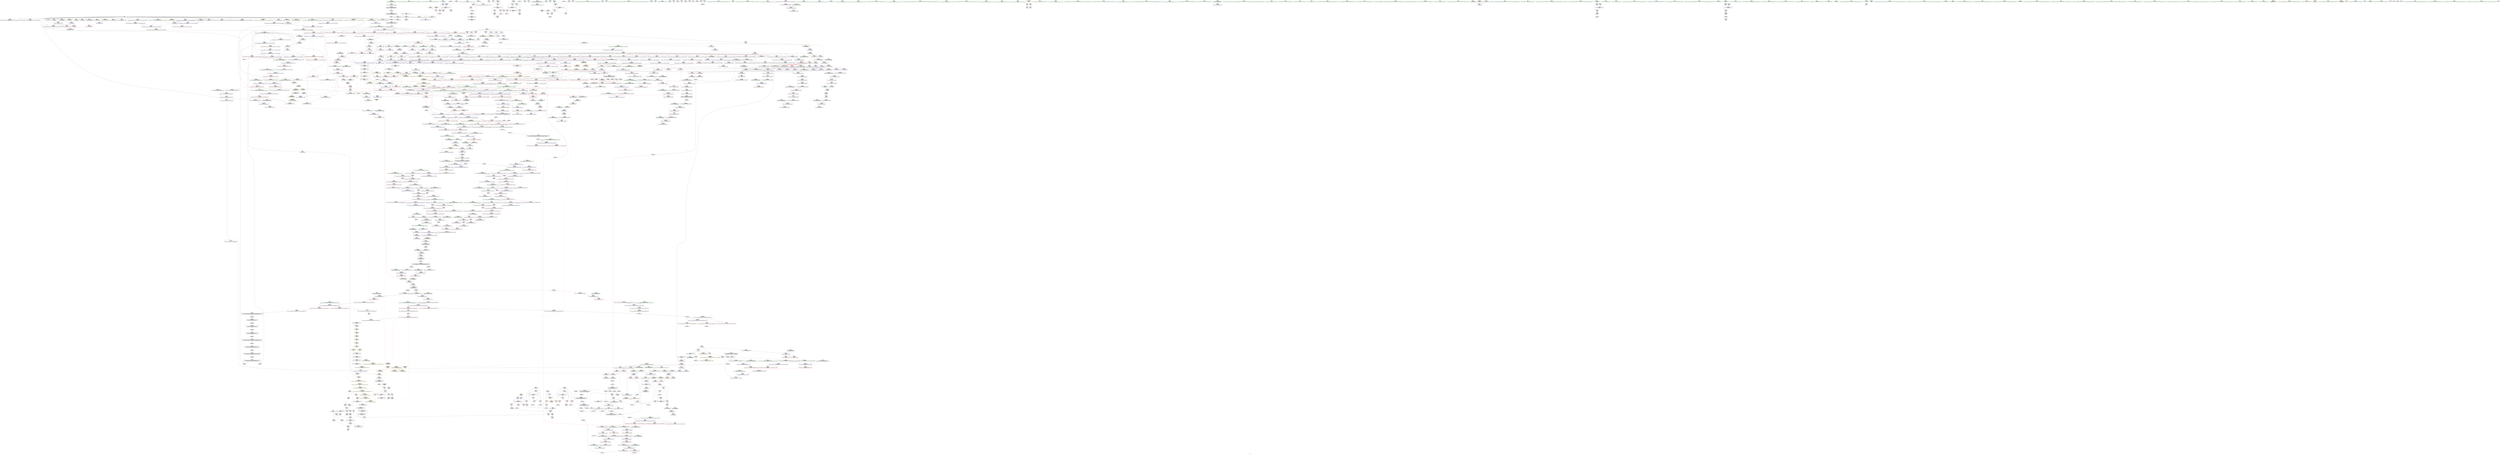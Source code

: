 digraph "SVFG" {
	label="SVFG";

	Node0x5622fd2b2bb0 [shape=record,color=grey,label="{NodeID: 0\nNullPtr|{|<s29>96}}"];
	Node0x5622fd2b2bb0 -> Node0x5622fd51ea40[style=solid];
	Node0x5622fd2b2bb0 -> Node0x5622fd51eb40[style=solid];
	Node0x5622fd2b2bb0 -> Node0x5622fd51ec10[style=solid];
	Node0x5622fd2b2bb0 -> Node0x5622fd51ece0[style=solid];
	Node0x5622fd2b2bb0 -> Node0x5622fd51edb0[style=solid];
	Node0x5622fd2b2bb0 -> Node0x5622fd51ee80[style=solid];
	Node0x5622fd2b2bb0 -> Node0x5622fd51ef50[style=solid];
	Node0x5622fd2b2bb0 -> Node0x5622fd51f020[style=solid];
	Node0x5622fd2b2bb0 -> Node0x5622fd51f0f0[style=solid];
	Node0x5622fd2b2bb0 -> Node0x5622fd51f1c0[style=solid];
	Node0x5622fd2b2bb0 -> Node0x5622fd51f290[style=solid];
	Node0x5622fd2b2bb0 -> Node0x5622fd51f360[style=solid];
	Node0x5622fd2b2bb0 -> Node0x5622fd51f430[style=solid];
	Node0x5622fd2b2bb0 -> Node0x5622fd51f500[style=solid];
	Node0x5622fd2b2bb0 -> Node0x5622fd51f5d0[style=solid];
	Node0x5622fd2b2bb0 -> Node0x5622fd51f6a0[style=solid];
	Node0x5622fd2b2bb0 -> Node0x5622fd51f770[style=solid];
	Node0x5622fd2b2bb0 -> Node0x5622fd51f840[style=solid];
	Node0x5622fd2b2bb0 -> Node0x5622fd51f910[style=solid];
	Node0x5622fd2b2bb0 -> Node0x5622fd51f9e0[style=solid];
	Node0x5622fd2b2bb0 -> Node0x5622fd51fab0[style=solid];
	Node0x5622fd2b2bb0 -> Node0x5622fd526f70[style=solid];
	Node0x5622fd2b2bb0 -> Node0x5622fd5295d0[style=solid];
	Node0x5622fd2b2bb0 -> Node0x5622fd5296a0[style=solid];
	Node0x5622fd2b2bb0 -> Node0x5622fd529770[style=solid];
	Node0x5622fd2b2bb0 -> Node0x5622fd52b7f0[style=solid];
	Node0x5622fd2b2bb0 -> Node0x5622fd568340[style=solid];
	Node0x5622fd2b2bb0 -> Node0x5622fd56d2d0[style=solid];
	Node0x5622fd2b2bb0 -> Node0x5622fd56d450[style=solid];
	Node0x5622fd2b2bb0:s29 -> Node0x5622fd63dbd0[style=solid,color=red];
	Node0x5622fd524dc0 [shape=record,color=red,label="{NodeID: 775\n1461\<--1460\n\<--coerce.dive3\n_ZSt18uninitialized_copyISt13move_iteratorIPiES1_ET0_T_S4_S3_\n|{<s0>106}}"];
	Node0x5622fd524dc0:s0 -> Node0x5622fd63e370[style=solid,color=red];
	Node0x5622fd51b7c0 [shape=record,color=purple,label="{NodeID: 443\n190\<--11\narrayidx2\<--q\n_Z3bfsi\n}"];
	Node0x5622fd51b7c0 -> Node0x5622fd5343b0[style=solid];
	Node0x5622fd50f650 [shape=record,color=green,label="{NodeID: 111\n661\<--662\n_ZNSt12_Destroy_auxILb1EE9__destroyIPiEEvT_S3_\<--_ZNSt12_Destroy_auxILb1EE9__destroyIPiEEvT_S3__field_insensitive\n}"];
	Node0x5622fd52a880 [shape=record,color=blue,label="{NodeID: 886\n736\<--733\nthis.addr\<--this\n_ZN9__gnu_cxx13new_allocatorIiE10deallocateEPim\n}"];
	Node0x5622fd52a880 -> Node0x5622fd537540[style=dashed];
	Node0x5622fd5c5190 [shape=record,color=yellow,style=double,label="{NodeID: 1661\n38V_1 = ENCHI(MR_38V_0)\npts\{1368 \}\nFun[_ZNSt6vectorIiSaIiEE17_M_realloc_insertIJRKiEEEvN9__gnu_cxx17__normal_iteratorIPiS1_EEDpOT_]|{<s0>56}}"];
	Node0x5622fd5c5190:s0 -> Node0x5622fd543780[style=dashed,color=red];
	Node0x5622fd5312f0 [shape=record,color=purple,label="{NodeID: 554\n1449\<--1437\ncoerce.dive1\<--__last\n_ZSt18uninitialized_copyISt13move_iteratorIPiES1_ET0_T_S4_S3_\n}"];
	Node0x5622fd5312f0 -> Node0x5622fd54e170[style=solid];
	Node0x5622fd513df0 [shape=record,color=green,label="{NodeID: 222\n1426\<--1427\n_ZNSt13move_iteratorIPiEC2ES0_\<--_ZNSt13move_iteratorIPiEC2ES0__field_insensitive\n}"];
	Node0x5622fd6348f0 [shape=record,color=black,label="{NodeID: 2104\n854 = PHI(1063, )\n}"];
	Node0x5622fd6348f0 -> Node0x5622fd52b3e0[style=solid];
	Node0x5622fd54fb70 [shape=record,color=blue,label="{NodeID: 997\n1678\<--1675\n__i.addr\<--__i\n_ZNSt13move_iteratorIPiEC2ES0_\n}"];
	Node0x5622fd54fb70 -> Node0x5622fd5263b0[style=dashed];
	Node0x5622fd536d20 [shape=record,color=red,label="{NodeID: 665\n658\<--652\n\<--__first.addr\n_ZSt8_DestroyIPiEvT_S1_\n|{<s0>40}}"];
	Node0x5622fd536d20:s0 -> Node0x5622fd639b70[style=solid,color=red];
	Node0x5622fd56a150 [shape=record,color=grey,label="{NodeID: 1440\n436 = Binary(435, 182, )\n}"];
	Node0x5622fd56a150 -> Node0x5622fd528f50[style=solid];
	Node0x5622fd521ea0 [shape=record,color=black,label="{NodeID: 333\n598\<--605\n_ZNSt12_Vector_baseIiSaIiEE19_M_get_Tp_allocatorEv_ret\<--\n_ZNSt12_Vector_baseIiSaIiEE19_M_get_Tp_allocatorEv\n|{<s0>6|<s1>46|<s2>58|<s3>61|<s4>66|<s5>70}}"];
	Node0x5622fd521ea0:s0 -> Node0x5622fd6247c0[style=solid,color=blue];
	Node0x5622fd521ea0:s1 -> Node0x5622fd633db0[style=solid,color=blue];
	Node0x5622fd521ea0:s2 -> Node0x5622fd635070[style=solid,color=blue];
	Node0x5622fd521ea0:s3 -> Node0x5622fd635430[style=solid,color=blue];
	Node0x5622fd521ea0:s4 -> Node0x5622fd634640[style=solid,color=blue];
	Node0x5622fd521ea0:s5 -> Node0x5622fd6347b0[style=solid,color=blue];
	Node0x5622fd63dac0 [shape=record,color=black,label="{NodeID: 2215\n1345 = PHI(1338, )\n1st arg _ZN9__gnu_cxx13new_allocatorIiE8allocateEmPKv }"];
	Node0x5622fd63dac0 -> Node0x5622fd54d950[style=solid];
	Node0x5622fd2865a0 [shape=record,color=green,label="{NodeID: 1\n7\<--1\n__dso_handle\<--dummyObj\nGlob }"];
	Node0x5622fd524e90 [shape=record,color=red,label="{NodeID: 776\n1463\<--1462\n\<--coerce.dive4\n_ZSt18uninitialized_copyISt13move_iteratorIPiES1_ET0_T_S4_S3_\n|{<s0>106}}"];
	Node0x5622fd524e90:s0 -> Node0x5622fd63e4b0[style=solid,color=red];
	Node0x5622fd51b890 [shape=record,color=purple,label="{NodeID: 444\n232\<--11\narrayidx17\<--q\n_Z3bfsi\n}"];
	Node0x5622fd51b890 -> Node0x5622fd527d70[style=solid];
	Node0x5622fd50f750 [shape=record,color=green,label="{NodeID: 112\n667\<--668\n.addr\<--.addr_field_insensitive\n_ZNSt12_Destroy_auxILb1EE9__destroyIPiEEvT_S3_\n}"];
	Node0x5622fd50f750 -> Node0x5622fd52a130[style=solid];
	Node0x5622fd52a950 [shape=record,color=blue,label="{NodeID: 887\n738\<--734\n__p.addr\<--__p\n_ZN9__gnu_cxx13new_allocatorIiE10deallocateEPim\n}"];
	Node0x5622fd52a950 -> Node0x5622fd537610[style=dashed];
	Node0x5622fd5c5270 [shape=record,color=yellow,style=double,label="{NodeID: 1662\n16V_1 = ENCHI(MR_16V_0)\npts\{60000 \}\nFun[_ZNSt6vectorIiSaIiEE17_M_realloc_insertIJRKiEEEvN9__gnu_cxx17__normal_iteratorIPiS1_EEDpOT_]|{|<s5>51|<s6>52}}"];
	Node0x5622fd5c5270 -> Node0x5622fd5390e0[style=dashed];
	Node0x5622fd5c5270 -> Node0x5622fd539420[style=dashed];
	Node0x5622fd5c5270 -> Node0x5622fd5395c0[style=dashed];
	Node0x5622fd5c5270 -> Node0x5622fd539760[style=dashed];
	Node0x5622fd5c5270 -> Node0x5622fd52be70[style=dashed];
	Node0x5622fd5c5270:s5 -> Node0x5622fd5c34c0[style=dashed,color=red];
	Node0x5622fd5c5270:s6 -> Node0x5622fd540d80[style=dashed,color=red];
	Node0x5622fd5313c0 [shape=record,color=purple,label="{NodeID: 555\n1460\<--1443\ncoerce.dive3\<--agg.tmp\n_ZSt18uninitialized_copyISt13move_iteratorIPiES1_ET0_T_S4_S3_\n}"];
	Node0x5622fd5313c0 -> Node0x5622fd524dc0[style=solid];
	Node0x5622fd513ef0 [shape=record,color=green,label="{NodeID: 223\n1435\<--1436\n__first\<--__first_field_insensitive\n_ZSt18uninitialized_copyISt13move_iteratorIPiES1_ET0_T_S4_S3_\n}"];
	Node0x5622fd513ef0 -> Node0x5622fd519670[style=solid];
	Node0x5622fd513ef0 -> Node0x5622fd531220[style=solid];
	Node0x5622fd634a30 [shape=record,color=black,label="{NodeID: 2105\n859 = PHI(1137, )\n}"];
	Node0x5622fd634a30 -> Node0x5622fd52b4b0[style=solid];
	Node0x5622fd54fc40 [shape=record,color=blue,label="{NodeID: 998\n1683\<--1684\n_M_current\<--\n_ZNSt13move_iteratorIPiEC2ES0_\n|{<s0>103}}"];
	Node0x5622fd54fc40:s0 -> Node0x5622fd5e3030[style=dashed,color=blue];
	Node0x5622fd536df0 [shape=record,color=red,label="{NodeID: 666\n659\<--654\n\<--__last.addr\n_ZSt8_DestroyIPiEvT_S1_\n|{<s0>40}}"];
	Node0x5622fd536df0:s0 -> Node0x5622fd639cb0[style=solid,color=red];
	Node0x5622fd56a2d0 [shape=record,color=grey,label="{NodeID: 1441\n379 = Binary(378, 182, )\n}"];
	Node0x5622fd56a2d0 -> Node0x5622fd5289a0[style=solid];
	Node0x5622fd521f70 [shape=record,color=black,label="{NodeID: 334\n626\<--622\nsub.ptr.lhs.cast\<--\n_ZNSt12_Vector_baseIiSaIiEED2Ev\n}"];
	Node0x5622fd521f70 -> Node0x5622fd56b1d0[style=solid];
	Node0x5622fd63dbd0 [shape=record,color=black,label="{NodeID: 2216\n1346 = PHI(3, )\n2nd arg _ZN9__gnu_cxx13new_allocatorIiE8allocateEmPKv }"];
	Node0x5622fd63dbd0 -> Node0x5622fd54da20[style=solid];
	Node0x5622fd2b79b0 [shape=record,color=green,label="{NodeID: 2\n18\<--1\n\<--dummyObj\nCan only get source location for instruction, argument, global var or function.}"];
	Node0x5622fd524f60 [shape=record,color=red,label="{NodeID: 777\n1498\<--1481\n\<--__result.addr\n_ZNSt20__uninitialized_copyILb1EE13__uninit_copyISt13move_iteratorIPiES3_EET0_T_S6_S5_\n|{<s0>109}}"];
	Node0x5622fd524f60:s0 -> Node0x5622fd63cfb0[style=solid,color=red];
	Node0x5622fd51b960 [shape=record,color=purple,label="{NodeID: 445\n410\<--14\narrayidx19\<--deg\nmain\n}"];
	Node0x5622fd51b960 -> Node0x5622fd535a70[style=solid];
	Node0x5622fd51b960 -> Node0x5622fd528ce0[style=solid];
	Node0x5622fd50f820 [shape=record,color=green,label="{NodeID: 113\n669\<--670\n.addr1\<--.addr1_field_insensitive\n_ZNSt12_Destroy_auxILb1EE9__destroyIPiEEvT_S3_\n}"];
	Node0x5622fd50f820 -> Node0x5622fd52a200[style=solid];
	Node0x5622fd52aa20 [shape=record,color=blue,label="{NodeID: 888\n740\<--735\n.addr\<--\n_ZN9__gnu_cxx13new_allocatorIiE10deallocateEPim\n}"];
	Node0x5622fd5c5350 [shape=record,color=yellow,style=double,label="{NodeID: 1663\n18V_1 = ENCHI(MR_18V_0)\npts\{60001 \}\nFun[_ZNSt6vectorIiSaIiEE17_M_realloc_insertIJRKiEEEvN9__gnu_cxx17__normal_iteratorIPiS1_EEDpOT_]|{|<s3>51|<s4>52}}"];
	Node0x5622fd5c5350 -> Node0x5622fd539350[style=dashed];
	Node0x5622fd5c5350 -> Node0x5622fd5394f0[style=dashed];
	Node0x5622fd5c5350 -> Node0x5622fd52bf40[style=dashed];
	Node0x5622fd5c5350:s3 -> Node0x5622fd5c34c0[style=dashed,color=red];
	Node0x5622fd5c5350:s4 -> Node0x5622fd540d80[style=dashed,color=red];
	Node0x5622fd531490 [shape=record,color=purple,label="{NodeID: 556\n1462\<--1445\ncoerce.dive4\<--agg.tmp2\n_ZSt18uninitialized_copyISt13move_iteratorIPiES1_ET0_T_S4_S3_\n}"];
	Node0x5622fd531490 -> Node0x5622fd524e90[style=solid];
	Node0x5622fd513fc0 [shape=record,color=green,label="{NodeID: 224\n1437\<--1438\n__last\<--__last_field_insensitive\n_ZSt18uninitialized_copyISt13move_iteratorIPiES1_ET0_T_S4_S3_\n}"];
	Node0x5622fd513fc0 -> Node0x5622fd519740[style=solid];
	Node0x5622fd513fc0 -> Node0x5622fd5312f0[style=solid];
	Node0x5622fd634b70 [shape=record,color=black,label="{NodeID: 2106\n864 = PHI(1117, )\n}"];
	Node0x5622fd634b70 -> Node0x5622fd52b580[style=solid];
	Node0x5622fd54fd10 [shape=record,color=blue,label="{NodeID: 999\n1690\<--1688\nthis.addr\<--this\n_ZN9__gnu_cxx13new_allocatorIiE7destroyIiEEvPT_\n}"];
	Node0x5622fd54fd10 -> Node0x5622fd526480[style=dashed];
	Node0x5622fd536ec0 [shape=record,color=red,label="{NodeID: 667\n687\<--678\nthis1\<--this.addr\n_ZNSt12_Vector_baseIiSaIiEE13_M_deallocateEPim\n}"];
	Node0x5622fd536ec0 -> Node0x5622fd52e710[style=solid];
	Node0x5622fd56a450 [shape=record,color=grey,label="{NodeID: 1442\n421 = Binary(420, 182, )\n}"];
	Node0x5622fd56a450 -> Node0x5622fd528e80[style=solid];
	Node0x5622fd522040 [shape=record,color=black,label="{NodeID: 335\n627\<--625\nsub.ptr.rhs.cast\<--\n_ZNSt12_Vector_baseIiSaIiEED2Ev\n}"];
	Node0x5622fd522040 -> Node0x5622fd56b1d0[style=solid];
	Node0x5622fd63dce0 [shape=record,color=black,label="{NodeID: 2217\n1674 = PHI(1419, )\n0th arg _ZNSt13move_iteratorIPiEC2ES0_ }"];
	Node0x5622fd63dce0 -> Node0x5622fd54faa0[style=solid];
	Node0x5622fd29d970 [shape=record,color=green,label="{NodeID: 3\n20\<--1\n.str\<--dummyObj\nGlob }"];
	Node0x5622fd525030 [shape=record,color=red,label="{NodeID: 778\n1500\<--1499\n\<--coerce.dive3\n_ZNSt20__uninitialized_copyILb1EE13__uninit_copyISt13move_iteratorIPiES3_EET0_T_S6_S5_\n|{<s0>109}}"];
	Node0x5622fd525030:s0 -> Node0x5622fd63cd30[style=solid,color=red];
	Node0x5622fd51ba30 [shape=record,color=purple,label="{NodeID: 446\n342\<--20\n\<--.str\nmain\n}"];
	Node0x5622fd514430 [shape=record,color=green,label="{NodeID: 114\n678\<--679\nthis.addr\<--this.addr_field_insensitive\n_ZNSt12_Vector_baseIiSaIiEE13_M_deallocateEPim\n}"];
	Node0x5622fd514430 -> Node0x5622fd536ec0[style=solid];
	Node0x5622fd514430 -> Node0x5622fd52a2d0[style=solid];
	Node0x5622fd52aaf0 [shape=record,color=blue,label="{NodeID: 889\n756\<--755\nthis.addr\<--this\n_ZNSaIiED2Ev\n}"];
	Node0x5622fd52aaf0 -> Node0x5622fd5376e0[style=dashed];
	Node0x5622fd531560 [shape=record,color=purple,label="{NodeID: 557\n1711\<--1453\noffset_0\<--\n}"];
	Node0x5622fd531560 -> Node0x5622fd54e3e0[style=solid];
	Node0x5622fd514090 [shape=record,color=green,label="{NodeID: 225\n1439\<--1440\n__result.addr\<--__result.addr_field_insensitive\n_ZSt18uninitialized_copyISt13move_iteratorIPiES1_ET0_T_S4_S3_\n}"];
	Node0x5622fd514090 -> Node0x5622fd524cf0[style=solid];
	Node0x5622fd514090 -> Node0x5622fd54e240[style=solid];
	Node0x5622fd634cb0 [shape=record,color=black,label="{NodeID: 2107\n870 = PHI(1152, )\n}"];
	Node0x5622fd634cb0 -> Node0x5622fd52b650[style=solid];
	Node0x5622fd54fde0 [shape=record,color=blue,label="{NodeID: 1000\n1692\<--1689\n__p.addr\<--__p\n_ZN9__gnu_cxx13new_allocatorIiE7destroyIiEEvPT_\n}"];
	Node0x5622fd536f90 [shape=record,color=red,label="{NodeID: 668\n688\<--680\n\<--__p.addr\n_ZNSt12_Vector_baseIiSaIiEE13_M_deallocateEPim\n}"];
	Node0x5622fd536f90 -> Node0x5622fd56d2d0[style=solid];
	Node0x5622fd56a5d0 [shape=record,color=grey,label="{NodeID: 1443\n229 = Binary(228, 182, )\n}"];
	Node0x5622fd56a5d0 -> Node0x5622fd527ca0[style=solid];
	Node0x5622fd522110 [shape=record,color=black,label="{NodeID: 336\n692\<--691\n\<--_M_impl\n_ZNSt12_Vector_baseIiSaIiEE13_M_deallocateEPim\n|{<s0>41}}"];
	Node0x5622fd522110:s0 -> Node0x5622fd638590[style=solid,color=red];
	Node0x5622fd63ddf0 [shape=record,color=black,label="{NodeID: 2218\n1675 = PHI(1424, )\n1st arg _ZNSt13move_iteratorIPiEC2ES0_ }"];
	Node0x5622fd63ddf0 -> Node0x5622fd54fb70[style=solid];
	Node0x5622fd25b2f0 [shape=record,color=green,label="{NodeID: 4\n22\<--1\n.str.1\<--dummyObj\nGlob }"];
	Node0x5622fd525100 [shape=record,color=red,label="{NodeID: 779\n1502\<--1501\n\<--coerce.dive4\n_ZNSt20__uninitialized_copyILb1EE13__uninit_copyISt13move_iteratorIPiES3_EET0_T_S6_S5_\n|{<s0>109}}"];
	Node0x5622fd525100:s0 -> Node0x5622fd63ce70[style=solid,color=red];
	Node0x5622fd51bb00 [shape=record,color=purple,label="{NodeID: 447\n343\<--22\n\<--.str.1\nmain\n}"];
	Node0x5622fd5144c0 [shape=record,color=green,label="{NodeID: 115\n680\<--681\n__p.addr\<--__p.addr_field_insensitive\n_ZNSt12_Vector_baseIiSaIiEE13_M_deallocateEPim\n}"];
	Node0x5622fd5144c0 -> Node0x5622fd536f90[style=solid];
	Node0x5622fd5144c0 -> Node0x5622fd537060[style=solid];
	Node0x5622fd5144c0 -> Node0x5622fd52a3a0[style=solid];
	Node0x5622fd52abc0 [shape=record,color=blue,label="{NodeID: 890\n767\<--766\nthis.addr\<--this\n_ZN9__gnu_cxx13new_allocatorIiED2Ev\n}"];
	Node0x5622fd52abc0 -> Node0x5622fd5377b0[style=dashed];
	Node0x5622fd531630 [shape=record,color=purple,label="{NodeID: 558\n1712\<--1454\noffset_0\<--\n}"];
	Node0x5622fd531630 -> Node0x5622fd5266f0[style=solid];
	Node0x5622fd514160 [shape=record,color=green,label="{NodeID: 226\n1441\<--1442\n__assignable\<--__assignable_field_insensitive\n_ZSt18uninitialized_copyISt13move_iteratorIPiES1_ET0_T_S4_S3_\n}"];
	Node0x5622fd514160 -> Node0x5622fd54e310[style=solid];
	Node0x5622fd634df0 [shape=record,color=black,label="{NodeID: 2108\n883 = PHI(1056, )\n|{<s0>56}}"];
	Node0x5622fd634df0:s0 -> Node0x5622fd63aea0[style=solid,color=red];
	Node0x5622fd537060 [shape=record,color=red,label="{NodeID: 669\n693\<--680\n\<--__p.addr\n_ZNSt12_Vector_baseIiSaIiEE13_M_deallocateEPim\n|{<s0>41}}"];
	Node0x5622fd537060:s0 -> Node0x5622fd6386a0[style=solid,color=red];
	Node0x5622fd56a750 [shape=record,color=grey,label="{NodeID: 1444\n412 = Binary(411, 182, )\n}"];
	Node0x5622fd56a750 -> Node0x5622fd528ce0[style=solid];
	Node0x5622fd5221e0 [shape=record,color=black,label="{NodeID: 337\n706\<--705\n\<--this1\n_ZNSt12_Vector_baseIiSaIiEE12_Vector_implD2Ev\n|{<s0>42}}"];
	Node0x5622fd5221e0:s0 -> Node0x5622fd63c730[style=solid,color=red];
	Node0x5622fd63df00 [shape=record,color=black,label="{NodeID: 2219\n1546 = PHI(1531, )\n0th arg _ZSt14__copy_move_a2ILb1EPiS0_ET1_T0_S2_S1_ }"];
	Node0x5622fd63df00 -> Node0x5622fd54eda0[style=solid];
	Node0x5622fd256550 [shape=record,color=green,label="{NodeID: 5\n24\<--1\nstdin\<--dummyObj\nGlob }"];
	Node0x5622fd5251d0 [shape=record,color=red,label="{NodeID: 780\n1540\<--1515\n\<--__result.addr\n_ZSt4copyISt13move_iteratorIPiES1_ET0_T_S4_S3_\n|{<s0>114}}"];
	Node0x5622fd5251d0:s0 -> Node0x5622fd63e120[style=solid,color=red];
	Node0x5622fd51bbd0 [shape=record,color=purple,label="{NodeID: 448\n348\<--25\n\<--.str.2\nmain\n}"];
	Node0x5622fd514590 [shape=record,color=green,label="{NodeID: 116\n682\<--683\n__n.addr\<--__n.addr_field_insensitive\n_ZNSt12_Vector_baseIiSaIiEE13_M_deallocateEPim\n}"];
	Node0x5622fd514590 -> Node0x5622fd537130[style=solid];
	Node0x5622fd514590 -> Node0x5622fd52a470[style=solid];
	Node0x5622fd52ac90 [shape=record,color=blue,label="{NodeID: 891\n775\<--773\nthis.addr\<--this\n_ZNSt6vectorIiSaIiEE15_M_erase_at_endEPi\n}"];
	Node0x5622fd52ac90 -> Node0x5622fd537880[style=dashed];
	Node0x5622fd531700 [shape=record,color=purple,label="{NodeID: 559\n1714\<--1456\noffset_0\<--\n}"];
	Node0x5622fd531700 -> Node0x5622fd54e4b0[style=solid];
	Node0x5622fd514230 [shape=record,color=green,label="{NodeID: 227\n1443\<--1444\nagg.tmp\<--agg.tmp_field_insensitive\n_ZSt18uninitialized_copyISt13move_iteratorIPiES1_ET0_T_S4_S3_\n}"];
	Node0x5622fd514230 -> Node0x5622fd519810[style=solid];
	Node0x5622fd514230 -> Node0x5622fd5313c0[style=solid];
	Node0x5622fd634f30 [shape=record,color=black,label="{NodeID: 2109\n890 = PHI(1217, )\n}"];
	Node0x5622fd634f30 -> Node0x5622fd5391b0[style=solid];
	Node0x5622fd537130 [shape=record,color=red,label="{NodeID: 670\n694\<--682\n\<--__n.addr\n_ZNSt12_Vector_baseIiSaIiEE13_M_deallocateEPim\n|{<s0>41}}"];
	Node0x5622fd537130:s0 -> Node0x5622fd6387b0[style=solid,color=red];
	Node0x5622fd56a8d0 [shape=record,color=grey,label="{NodeID: 1445\n416 = Binary(415, 182, )\n}"];
	Node0x5622fd56a8d0 -> Node0x5622fd528db0[style=solid];
	Node0x5622fd5222b0 [shape=record,color=black,label="{NodeID: 338\n725\<--724\n\<--\n_ZNSt16allocator_traitsISaIiEE10deallocateERS0_Pim\n|{<s0>43}}"];
	Node0x5622fd5222b0:s0 -> Node0x5622fd639340[style=solid,color=red];
	Node0x5622fd63e010 [shape=record,color=black,label="{NodeID: 2220\n1547 = PHI(1539, )\n1st arg _ZSt14__copy_move_a2ILb1EPiS0_ET1_T0_S2_S1_ }"];
	Node0x5622fd63e010 -> Node0x5622fd54ee70[style=solid];
	Node0x5622fd255680 [shape=record,color=green,label="{NodeID: 6\n25\<--1\n.str.2\<--dummyObj\nGlob }"];
	Node0x5622fd5252a0 [shape=record,color=red,label="{NodeID: 781\n1530\<--1529\n\<--coerce.dive2\n_ZSt4copyISt13move_iteratorIPiES1_ET0_T_S4_S3_\n|{<s0>111}}"];
	Node0x5622fd5252a0:s0 -> Node0x5622fd63f270[style=solid,color=red];
	Node0x5622fd5400b0 [shape=record,color=yellow,style=double,label="{NodeID: 1556\n314V_1 = ENCHI(MR_314V_0)\npts\{14200000 \}\nFun[_ZSt32__make_move_if_noexcept_iteratorIiSt13move_iteratorIPiEET0_PT_]|{<s0>103}}"];
	Node0x5622fd5400b0:s0 -> Node0x5622fd54fc40[style=dashed,color=red];
	Node0x5622fd51bca0 [shape=record,color=purple,label="{NodeID: 449\n349\<--27\n\<--.str.3\nmain\n}"];
	Node0x5622fd514660 [shape=record,color=green,label="{NodeID: 117\n696\<--697\n_ZNSt16allocator_traitsISaIiEE10deallocateERS0_Pim\<--_ZNSt16allocator_traitsISaIiEE10deallocateERS0_Pim_field_insensitive\n}"];
	Node0x5622fd52ad60 [shape=record,color=blue,label="{NodeID: 892\n777\<--774\n__pos.addr\<--__pos\n_ZNSt6vectorIiSaIiEE15_M_erase_at_endEPi\n}"];
	Node0x5622fd52ad60 -> Node0x5622fd537950[style=dashed];
	Node0x5622fd52ad60 -> Node0x5622fd537a20[style=dashed];
	Node0x5622fd5317d0 [shape=record,color=purple,label="{NodeID: 560\n1715\<--1457\noffset_0\<--\n}"];
	Node0x5622fd5317d0 -> Node0x5622fd5267c0[style=solid];
	Node0x5622fd514300 [shape=record,color=green,label="{NodeID: 228\n1445\<--1446\nagg.tmp2\<--agg.tmp2_field_insensitive\n_ZSt18uninitialized_copyISt13move_iteratorIPiES1_ET0_T_S4_S3_\n}"];
	Node0x5622fd514300 -> Node0x5622fd5198e0[style=solid];
	Node0x5622fd514300 -> Node0x5622fd531490[style=solid];
	Node0x5622fd635070 [shape=record,color=black,label="{NodeID: 2110\n896 = PHI(598, )\n|{<s0>59}}"];
	Node0x5622fd635070:s0 -> Node0x5622fd6403d0[style=solid,color=red];
	Node0x5622fd537200 [shape=record,color=red,label="{NodeID: 671\n705\<--702\nthis1\<--this.addr\n_ZNSt12_Vector_baseIiSaIiEE12_Vector_implD2Ev\n}"];
	Node0x5622fd537200 -> Node0x5622fd5221e0[style=solid];
	Node0x5622fd56aa50 [shape=record,color=grey,label="{NodeID: 1446\n314 = Binary(313, 182, )\n}"];
	Node0x5622fd56aa50 -> Node0x5622fd528590[style=solid];
	Node0x5622fd522380 [shape=record,color=black,label="{NodeID: 339\n747\<--746\n\<--\n_ZN9__gnu_cxx13new_allocatorIiE10deallocateEPim\n}"];
	Node0x5622fd63e120 [shape=record,color=black,label="{NodeID: 2221\n1548 = PHI(1540, )\n2nd arg _ZSt14__copy_move_a2ILb1EPiS0_ET1_T0_S2_S1_ }"];
	Node0x5622fd63e120 -> Node0x5622fd54ef40[style=solid];
	Node0x5622fd50b9f0 [shape=record,color=green,label="{NodeID: 7\n27\<--1\n.str.3\<--dummyObj\nGlob }"];
	Node0x5622fd525370 [shape=record,color=red,label="{NodeID: 782\n1538\<--1537\n\<--coerce.dive4\n_ZSt4copyISt13move_iteratorIPiES1_ET0_T_S4_S3_\n|{<s0>113}}"];
	Node0x5622fd525370:s0 -> Node0x5622fd63f270[style=solid,color=red];
	Node0x5622fd51bd70 [shape=record,color=purple,label="{NodeID: 450\n351\<--30\n\<--.str.4\nmain\n}"];
	Node0x5622fd514760 [shape=record,color=green,label="{NodeID: 118\n702\<--703\nthis.addr\<--this.addr_field_insensitive\n_ZNSt12_Vector_baseIiSaIiEE12_Vector_implD2Ev\n}"];
	Node0x5622fd514760 -> Node0x5622fd537200[style=solid];
	Node0x5622fd514760 -> Node0x5622fd52a540[style=solid];
	Node0x5622fd52ae30 [shape=record,color=blue,label="{NodeID: 893\n793\<--790\n_M_finish3\<--\n_ZNSt6vectorIiSaIiEE15_M_erase_at_endEPi\n|{<s0>26}}"];
	Node0x5622fd52ae30:s0 -> Node0x5622fd5e1e70[style=dashed,color=blue];
	Node0x5622fd5c5810 [shape=record,color=yellow,style=double,label="{NodeID: 1668\n358V_1 = ENCHI(MR_358V_0)\npts\{15730000 \}\nFun[_ZNKSt13move_iteratorIPiE4baseEv]}"];
	Node0x5622fd5c5810 -> Node0x5622fd526210[style=dashed];
	Node0x5622fd5318a0 [shape=record,color=purple,label="{NodeID: 561\n1487\<--1477\ncoerce.dive\<--__first\n_ZNSt20__uninitialized_copyILb1EE13__uninit_copyISt13move_iteratorIPiES3_EET0_T_S6_S5_\n}"];
	Node0x5622fd5318a0 -> Node0x5622fd54e580[style=solid];
	Node0x5622fd51c7f0 [shape=record,color=green,label="{NodeID: 229\n1465\<--1466\n_ZNSt20__uninitialized_copyILb1EE13__uninit_copyISt13move_iteratorIPiES3_EET0_T_S6_S5_\<--_ZNSt20__uninitialized_copyILb1EE13__uninit_copyISt13move_iteratorIPiES3_EET0_T_S6_S5__field_insensitive\n}"];
	Node0x5622fd6351b0 [shape=record,color=black,label="{NodeID: 2111\n897 = PHI(1176, )\n}"];
	Node0x5622fd6351b0 -> Node0x5622fd52b8c0[style=solid];
	Node0x5622fd5372d0 [shape=record,color=red,label="{NodeID: 672\n724\<--715\n\<--__a.addr\n_ZNSt16allocator_traitsISaIiEE10deallocateERS0_Pim\n}"];
	Node0x5622fd5372d0 -> Node0x5622fd5222b0[style=solid];
	Node0x5622fd56abd0 [shape=record,color=grey,label="{NodeID: 1447\n399 = Binary(398, 400, )\n}"];
	Node0x5622fd56abd0 -> Node0x5622fd528c10[style=solid];
	Node0x5622fd522450 [shape=record,color=black,label="{NodeID: 340\n760\<--759\n\<--this1\n_ZNSaIiED2Ev\n|{<s0>45}}"];
	Node0x5622fd522450:s0 -> Node0x5622fd63d8a0[style=solid,color=red];
	Node0x5622fd63e230 [shape=record,color=black,label="{NodeID: 2222\n518 = PHI(71, )\n0th arg _ZNSt12_Vector_baseIiSaIiEEC2Ev }"];
	Node0x5622fd63e230 -> Node0x5622fd529430[style=solid];
	Node0x5622fd50bab0 [shape=record,color=green,label="{NodeID: 8\n29\<--1\nstdout\<--dummyObj\nGlob }"];
	Node0x5622fd525440 [shape=record,color=red,label="{NodeID: 783\n1558\<--1549\n\<--__first.addr\n_ZSt14__copy_move_a2ILb1EPiS0_ET1_T0_S2_S1_\n|{<s0>115}}"];
	Node0x5622fd525440:s0 -> Node0x5622fd640c30[style=solid,color=red];
	Node0x5622fd51be40 [shape=record,color=purple,label="{NodeID: 451\n361\<--30\n\<--.str.4\nmain\n}"];
	Node0x5622fd514830 [shape=record,color=green,label="{NodeID: 119\n708\<--709\n_ZNSaIiED2Ev\<--_ZNSaIiED2Ev_field_insensitive\n}"];
	Node0x5622fd52af00 [shape=record,color=blue,label="{NodeID: 894\n804\<--801\n__a.addr\<--__a\n_ZNSt16allocator_traitsISaIiEE9constructIiJRKiEEEvRS0_PT_DpOT0_\n}"];
	Node0x5622fd52af00 -> Node0x5622fd537bc0[style=dashed];
	Node0x5622fd5c58f0 [shape=record,color=yellow,style=double,label="{NodeID: 1669\n18V_1 = ENCHI(MR_18V_0)\npts\{60001 \}\nFun[_ZNSt6vectorIiSaIiEE5clearEv]|{<s0>26|<s1>26}}"];
	Node0x5622fd5c58f0:s0 -> Node0x5622fd537af0[style=dashed,color=red];
	Node0x5622fd5c58f0:s1 -> Node0x5622fd52ae30[style=dashed,color=red];
	Node0x5622fd531970 [shape=record,color=purple,label="{NodeID: 562\n1489\<--1479\ncoerce.dive1\<--__last\n_ZNSt20__uninitialized_copyILb1EE13__uninit_copyISt13move_iteratorIPiES3_EET0_T_S6_S5_\n}"];
	Node0x5622fd531970 -> Node0x5622fd54e650[style=solid];
	Node0x5622fd51c8b0 [shape=record,color=green,label="{NodeID: 230\n1477\<--1478\n__first\<--__first_field_insensitive\n_ZNSt20__uninitialized_copyILb1EE13__uninit_copyISt13move_iteratorIPiES3_EET0_T_S6_S5_\n}"];
	Node0x5622fd51c8b0 -> Node0x5622fd519a80[style=solid];
	Node0x5622fd51c8b0 -> Node0x5622fd5318a0[style=solid];
	Node0x5622fd6352f0 [shape=record,color=black,label="{NodeID: 2112\n904 = PHI(1217, )\n}"];
	Node0x5622fd6352f0 -> Node0x5622fd539280[style=solid];
	Node0x5622fd5373a0 [shape=record,color=red,label="{NodeID: 673\n726\<--717\n\<--__p.addr\n_ZNSt16allocator_traitsISaIiEE10deallocateERS0_Pim\n|{<s0>43}}"];
	Node0x5622fd5373a0:s0 -> Node0x5622fd639450[style=solid,color=red];
	Node0x5622fd56ad50 [shape=record,color=grey,label="{NodeID: 1448\n1632 = Binary(1630, 1631, )\n}"];
	Node0x5622fd56ad50 -> Node0x5622fd56aed0[style=solid];
	Node0x5622fd522520 [shape=record,color=black,label="{NodeID: 341\n783\<--781\n\<--this1\n_ZNSt6vectorIiSaIiEE15_M_erase_at_endEPi\n}"];
	Node0x5622fd522520 -> Node0x5622fd52e7e0[style=solid];
	Node0x5622fd522520 -> Node0x5622fd52e8b0[style=solid];
	Node0x5622fd63e370 [shape=record,color=black,label="{NodeID: 2223\n1474 = PHI(1461, )\n0th arg _ZNSt20__uninitialized_copyILb1EE13__uninit_copyISt13move_iteratorIPiES3_EET0_T_S6_S5_ }"];
	Node0x5622fd63e370 -> Node0x5622fd54e580[style=solid];
	Node0x5622fd50bfd0 [shape=record,color=green,label="{NodeID: 9\n30\<--1\n.str.4\<--dummyObj\nGlob }"];
	Node0x5622fd525510 [shape=record,color=red,label="{NodeID: 784\n1562\<--1551\n\<--__last.addr\n_ZSt14__copy_move_a2ILb1EPiS0_ET1_T0_S2_S1_\n|{<s0>116}}"];
	Node0x5622fd525510:s0 -> Node0x5622fd640c30[style=solid,color=red];
	Node0x5622fd51bf10 [shape=record,color=purple,label="{NodeID: 452\n388\<--30\n\<--.str.4\nmain\n}"];
	Node0x5622fd514930 [shape=record,color=green,label="{NodeID: 120\n715\<--716\n__a.addr\<--__a.addr_field_insensitive\n_ZNSt16allocator_traitsISaIiEE10deallocateERS0_Pim\n}"];
	Node0x5622fd514930 -> Node0x5622fd5372d0[style=solid];
	Node0x5622fd514930 -> Node0x5622fd52a610[style=solid];
	Node0x5622fd52afd0 [shape=record,color=blue,label="{NodeID: 895\n806\<--802\n__p.addr\<--__p\n_ZNSt16allocator_traitsISaIiEE9constructIiJRKiEEEvRS0_PT_DpOT0_\n}"];
	Node0x5622fd52afd0 -> Node0x5622fd537c90[style=dashed];
	Node0x5622fd531a40 [shape=record,color=purple,label="{NodeID: 563\n1499\<--1483\ncoerce.dive3\<--agg.tmp\n_ZNSt20__uninitialized_copyILb1EE13__uninit_copyISt13move_iteratorIPiES3_EET0_T_S6_S5_\n}"];
	Node0x5622fd531a40 -> Node0x5622fd525030[style=solid];
	Node0x5622fd51c980 [shape=record,color=green,label="{NodeID: 231\n1479\<--1480\n__last\<--__last_field_insensitive\n_ZNSt20__uninitialized_copyILb1EE13__uninit_copyISt13move_iteratorIPiES3_EET0_T_S6_S5_\n}"];
	Node0x5622fd51c980 -> Node0x5622fd519b50[style=solid];
	Node0x5622fd51c980 -> Node0x5622fd531970[style=solid];
	Node0x5622fd635430 [shape=record,color=black,label="{NodeID: 2113\n912 = PHI(598, )\n|{<s0>62}}"];
	Node0x5622fd635430:s0 -> Node0x5622fd6403d0[style=solid,color=red];
	Node0x5622fd537470 [shape=record,color=red,label="{NodeID: 674\n727\<--719\n\<--__n.addr\n_ZNSt16allocator_traitsISaIiEE10deallocateERS0_Pim\n|{<s0>43}}"];
	Node0x5622fd537470:s0 -> Node0x5622fd639560[style=solid,color=red];
	Node0x5622fd56aed0 [shape=record,color=grey,label="{NodeID: 1449\n1633 = Binary(1632, 275, )\n}"];
	Node0x5622fd56aed0 -> Node0x5622fd54f760[style=solid];
	Node0x5622fd5225f0 [shape=record,color=black,label="{NodeID: 342\n787\<--781\n\<--this1\n_ZNSt6vectorIiSaIiEE15_M_erase_at_endEPi\n|{<s0>46}}"];
	Node0x5622fd5225f0:s0 -> Node0x5622fd63a6b0[style=solid,color=red];
	Node0x5622fd63e4b0 [shape=record,color=black,label="{NodeID: 2224\n1475 = PHI(1463, )\n1st arg _ZNSt20__uninitialized_copyILb1EE13__uninit_copyISt13move_iteratorIPiES3_EET0_T_S6_S5_ }"];
	Node0x5622fd63e4b0 -> Node0x5622fd54e650[style=solid];
	Node0x5622fd50c0d0 [shape=record,color=green,label="{NodeID: 10\n32\<--1\n.str.5\<--dummyObj\nGlob }"];
	Node0x5622fd5255e0 [shape=record,color=red,label="{NodeID: 785\n1564\<--1553\n\<--__result.addr\n_ZSt14__copy_move_a2ILb1EPiS0_ET1_T0_S2_S1_\n|{<s0>117}}"];
	Node0x5622fd5255e0:s0 -> Node0x5622fd640c30[style=solid,color=red];
	Node0x5622fd51bfe0 [shape=record,color=purple,label="{NodeID: 453\n396\<--30\n\<--.str.4\nmain\n}"];
	Node0x5622fd514a00 [shape=record,color=green,label="{NodeID: 121\n717\<--718\n__p.addr\<--__p.addr_field_insensitive\n_ZNSt16allocator_traitsISaIiEE10deallocateERS0_Pim\n}"];
	Node0x5622fd514a00 -> Node0x5622fd5373a0[style=solid];
	Node0x5622fd514a00 -> Node0x5622fd52a6e0[style=solid];
	Node0x5622fd52b0a0 [shape=record,color=blue,label="{NodeID: 896\n808\<--803\n__args.addr\<--__args\n_ZNSt16allocator_traitsISaIiEE9constructIiJRKiEEEvRS0_PT_DpOT0_\n}"];
	Node0x5622fd52b0a0 -> Node0x5622fd537d60[style=dashed];
	Node0x5622fd5c5ae0 [shape=record,color=yellow,style=double,label="{NodeID: 1671\n16V_1 = ENCHI(MR_16V_0)\npts\{60000 \}\nFun[_ZNSt6vectorIiSaIiEE5clearEv]}"];
	Node0x5622fd5c5ae0 -> Node0x5622fd535c10[style=dashed];
	Node0x5622fd531b10 [shape=record,color=purple,label="{NodeID: 564\n1501\<--1485\ncoerce.dive4\<--agg.tmp2\n_ZNSt20__uninitialized_copyILb1EE13__uninit_copyISt13move_iteratorIPiES3_EET0_T_S6_S5_\n}"];
	Node0x5622fd531b10 -> Node0x5622fd525100[style=solid];
	Node0x5622fd51ca50 [shape=record,color=green,label="{NodeID: 232\n1481\<--1482\n__result.addr\<--__result.addr_field_insensitive\n_ZNSt20__uninitialized_copyILb1EE13__uninit_copyISt13move_iteratorIPiES3_EET0_T_S6_S5_\n}"];
	Node0x5622fd51ca50 -> Node0x5622fd524f60[style=solid];
	Node0x5622fd51ca50 -> Node0x5622fd54e720[style=solid];
	Node0x5622fd635570 [shape=record,color=black,label="{NodeID: 2114\n913 = PHI(1176, )\n}"];
	Node0x5622fd635570 -> Node0x5622fd52ba60[style=solid];
	Node0x5622fd537540 [shape=record,color=red,label="{NodeID: 675\n745\<--736\nthis1\<--this.addr\n_ZN9__gnu_cxx13new_allocatorIiE10deallocateEPim\n}"];
	Node0x5622fd56b050 [shape=record,color=grey,label="{NodeID: 1450\n1643 = Binary(275, 1642, )\n}"];
	Node0x5622fd5226c0 [shape=record,color=black,label="{NodeID: 343\n791\<--781\n\<--this1\n_ZNSt6vectorIiSaIiEE15_M_erase_at_endEPi\n}"];
	Node0x5622fd5226c0 -> Node0x5622fd52e980[style=solid];
	Node0x5622fd5226c0 -> Node0x5622fd52ea50[style=solid];
	Node0x5622fd63e5f0 [shape=record,color=black,label="{NodeID: 2225\n1476 = PHI(1459, )\n2nd arg _ZNSt20__uninitialized_copyILb1EE13__uninit_copyISt13move_iteratorIPiES3_EET0_T_S6_S5_ }"];
	Node0x5622fd63e5f0 -> Node0x5622fd54e720[style=solid];
	Node0x5622fd50c1d0 [shape=record,color=green,label="{NodeID: 11\n34\<--1\n.str.6\<--dummyObj\nGlob }"];
	Node0x5622fd5256b0 [shape=record,color=red,label="{NodeID: 786\n1599\<--1587\n\<--__first.addr\n_ZSt13__copy_move_aILb1EPiS0_ET1_T0_S2_S1_\n|{<s0>121}}"];
	Node0x5622fd5256b0:s0 -> Node0x5622fd638a40[style=solid,color=red];
	Node0x5622fd51c0b0 [shape=record,color=purple,label="{NodeID: 454\n430\<--32\n\<--.str.5\nmain\n}"];
	Node0x5622fd514ad0 [shape=record,color=green,label="{NodeID: 122\n719\<--720\n__n.addr\<--__n.addr_field_insensitive\n_ZNSt16allocator_traitsISaIiEE10deallocateERS0_Pim\n}"];
	Node0x5622fd514ad0 -> Node0x5622fd537470[style=solid];
	Node0x5622fd514ad0 -> Node0x5622fd52a7b0[style=solid];
	Node0x5622fd52b170 [shape=record,color=blue,label="{NodeID: 897\n848\<--826\ncoerce.dive\<--__position.coerce\n_ZNSt6vectorIiSaIiEE17_M_realloc_insertIJRKiEEEvN9__gnu_cxx17__normal_iteratorIPiS1_EEDpOT_\n|{|<s2>53}}"];
	Node0x5622fd52b170 -> Node0x5622fd5391b0[style=dashed];
	Node0x5622fd52b170 -> Node0x5622fd539280[style=dashed];
	Node0x5622fd52b170:s2 -> Node0x5622fd5c4680[style=dashed,color=red];
	Node0x5622fd5c5bc0 [shape=record,color=yellow,style=double,label="{NodeID: 1672\n38V_1 = ENCHI(MR_38V_0)\npts\{1368 \}\nFun[_ZSt4copyISt13move_iteratorIPiES1_ET0_T_S4_S3_]|{<s0>114}}"];
	Node0x5622fd5c5bc0:s0 -> Node0x5622fd5a37b0[style=dashed,color=red];
	Node0x5622fd531be0 [shape=record,color=purple,label="{NodeID: 565\n1717\<--1492\noffset_0\<--\n}"];
	Node0x5622fd531be0 -> Node0x5622fd54e7f0[style=solid];
	Node0x5622fd51cb20 [shape=record,color=green,label="{NodeID: 233\n1483\<--1484\nagg.tmp\<--agg.tmp_field_insensitive\n_ZNSt20__uninitialized_copyILb1EE13__uninit_copyISt13move_iteratorIPiES3_EET0_T_S6_S5_\n}"];
	Node0x5622fd51cb20 -> Node0x5622fd519c20[style=solid];
	Node0x5622fd51cb20 -> Node0x5622fd531a40[style=solid];
	Node0x5622fd6356b0 [shape=record,color=black,label="{NodeID: 2115\n923 = PHI()\n}"];
	Node0x5622fd537610 [shape=record,color=red,label="{NodeID: 676\n746\<--738\n\<--__p.addr\n_ZN9__gnu_cxx13new_allocatorIiE10deallocateEPim\n}"];
	Node0x5622fd537610 -> Node0x5622fd522380[style=solid];
	Node0x5622fd56b1d0 [shape=record,color=grey,label="{NodeID: 1451\n628 = Binary(626, 627, )\n}"];
	Node0x5622fd56b1d0 -> Node0x5622fd56b350[style=solid];
	Node0x5622fd522790 [shape=record,color=black,label="{NodeID: 344\n814\<--813\n\<--\n_ZNSt16allocator_traitsISaIiEE9constructIiJRKiEEEvRS0_PT_DpOT0_\n|{<s0>50}}"];
	Node0x5622fd522790:s0 -> Node0x5622fd63fcb0[style=solid,color=red];
	Node0x5622fd63e730 [shape=record,color=black,label="{NodeID: 2226\n462 = PHI(404, )\n0th arg _ZNSt6vectorIiSaIiEE9push_backERKi }"];
	Node0x5622fd63e730 -> Node0x5622fd5290f0[style=solid];
	Node0x5622fd50c2d0 [shape=record,color=green,label="{NodeID: 12\n36\<--1\n.str.7\<--dummyObj\nGlob }"];
	Node0x5622fd525780 [shape=record,color=red,label="{NodeID: 787\n1600\<--1589\n\<--__last.addr\n_ZSt13__copy_move_aILb1EPiS0_ET1_T0_S2_S1_\n|{<s0>121}}"];
	Node0x5622fd525780:s0 -> Node0x5622fd638b50[style=solid,color=red];
	Node0x5622fd51c180 [shape=record,color=purple,label="{NodeID: 455\n427\<--34\n\<--.str.6\nmain\n}"];
	Node0x5622fd51c180 -> Node0x5622fd5684d0[style=solid];
	Node0x5622fd514ba0 [shape=record,color=green,label="{NodeID: 123\n729\<--730\n_ZN9__gnu_cxx13new_allocatorIiE10deallocateEPim\<--_ZN9__gnu_cxx13new_allocatorIiE10deallocateEPim_field_insensitive\n}"];
	Node0x5622fd52b240 [shape=record,color=blue,label="{NodeID: 898\n830\<--825\nthis.addr\<--this\n_ZNSt6vectorIiSaIiEE17_M_realloc_insertIJRKiEEEvN9__gnu_cxx17__normal_iteratorIPiS1_EEDpOT_\n}"];
	Node0x5622fd52b240 -> Node0x5622fd537e30[style=dashed];
	Node0x5622fd531cb0 [shape=record,color=purple,label="{NodeID: 566\n1718\<--1493\noffset_0\<--\n}"];
	Node0x5622fd531cb0 -> Node0x5622fd526890[style=solid];
	Node0x5622fd51cbf0 [shape=record,color=green,label="{NodeID: 234\n1485\<--1486\nagg.tmp2\<--agg.tmp2_field_insensitive\n_ZNSt20__uninitialized_copyILb1EE13__uninit_copyISt13move_iteratorIPiES3_EET0_T_S6_S5_\n}"];
	Node0x5622fd51cbf0 -> Node0x5622fd519cf0[style=solid];
	Node0x5622fd51cbf0 -> Node0x5622fd531b10[style=solid];
	Node0x5622fd635780 [shape=record,color=black,label="{NodeID: 2116\n1052 = PHI(1056, )\n}"];
	Node0x5622fd635780 -> Node0x5622fd539c40[style=solid];
	Node0x5622fd5376e0 [shape=record,color=red,label="{NodeID: 677\n759\<--756\nthis1\<--this.addr\n_ZNSaIiED2Ev\n}"];
	Node0x5622fd5376e0 -> Node0x5622fd522450[style=solid];
	Node0x5622fd56b350 [shape=record,color=grey,label="{NodeID: 1452\n629 = Binary(628, 275, )\n|{<s0>36}}"];
	Node0x5622fd56b350:s0 -> Node0x5622fd6383d0[style=solid,color=red];
	Node0x5622fd522860 [shape=record,color=black,label="{NodeID: 345\n868\<--852\n\<--this1\n_ZNSt6vectorIiSaIiEE17_M_realloc_insertIJRKiEEEvN9__gnu_cxx17__normal_iteratorIPiS1_EEDpOT_\n|{<s0>54}}"];
	Node0x5622fd522860:s0 -> Node0x5622fd63a1b0[style=solid,color=red];
	Node0x5622fd63e870 [shape=record,color=black,label="{NodeID: 2227\n463 = PHI(338, )\n1st arg _ZNSt6vectorIiSaIiEE9push_backERKi }"];
	Node0x5622fd63e870 -> Node0x5622fd5291c0[style=solid];
	Node0x5622fd50c7d0 [shape=record,color=green,label="{NodeID: 13\n38\<--1\n.str.8\<--dummyObj\nGlob }"];
	Node0x5622fd525850 [shape=record,color=red,label="{NodeID: 788\n1601\<--1591\n\<--__result.addr\n_ZSt13__copy_move_aILb1EPiS0_ET1_T0_S2_S1_\n|{<s0>121}}"];
	Node0x5622fd525850:s0 -> Node0x5622fd638c60[style=solid,color=red];
	Node0x5622fd540730 [shape=record,color=yellow,style=double,label="{NodeID: 1563\n12V_1 = ENCHI(MR_12V_0)\npts\{104 \}\nFun[_ZNSt6vectorIiSaIiEED2Ev]}"];
	Node0x5622fd540730 -> Node0x5622fd5272e0[style=dashed];
	Node0x5622fd51c250 [shape=record,color=purple,label="{NodeID: 456\n428\<--36\n\<--.str.7\nmain\n}"];
	Node0x5622fd51c250 -> Node0x5622fd5684d0[style=solid];
	Node0x5622fd514ca0 [shape=record,color=green,label="{NodeID: 124\n736\<--737\nthis.addr\<--this.addr_field_insensitive\n_ZN9__gnu_cxx13new_allocatorIiE10deallocateEPim\n}"];
	Node0x5622fd514ca0 -> Node0x5622fd537540[style=solid];
	Node0x5622fd514ca0 -> Node0x5622fd52a880[style=solid];
	Node0x5622fd52b310 [shape=record,color=blue,label="{NodeID: 899\n832\<--827\n__args.addr\<--__args\n_ZNSt6vectorIiSaIiEE17_M_realloc_insertIJRKiEEEvN9__gnu_cxx17__normal_iteratorIPiS1_EEDpOT_\n}"];
	Node0x5622fd52b310 -> Node0x5622fd537f00[style=dashed];
	Node0x5622fd531d80 [shape=record,color=purple,label="{NodeID: 567\n1720\<--1495\noffset_0\<--\n}"];
	Node0x5622fd531d80 -> Node0x5622fd54e8c0[style=solid];
	Node0x5622fd51ccc0 [shape=record,color=green,label="{NodeID: 235\n1504\<--1505\n_ZSt4copyISt13move_iteratorIPiES1_ET0_T_S4_S3_\<--_ZSt4copyISt13move_iteratorIPiES1_ET0_T_S4_S3__field_insensitive\n}"];
	Node0x5622fd6358f0 [shape=record,color=black,label="{NodeID: 2117\n1081 = PHI(1243, )\n}"];
	Node0x5622fd6358f0 -> Node0x5622fd56b650[style=solid];
	Node0x5622fd5377b0 [shape=record,color=red,label="{NodeID: 678\n770\<--767\nthis1\<--this.addr\n_ZN9__gnu_cxx13new_allocatorIiED2Ev\n}"];
	Node0x5622fd56b4d0 [shape=record,color=grey,label="{NodeID: 1453\n273 = Binary(271, 272, )\n}"];
	Node0x5622fd56b4d0 -> Node0x5622fd56bdd0[style=solid];
	Node0x5622fd522930 [shape=record,color=black,label="{NodeID: 346\n876\<--852\n\<--this1\n_ZNSt6vectorIiSaIiEE17_M_realloc_insertIJRKiEEEvN9__gnu_cxx17__normal_iteratorIPiS1_EEDpOT_\n}"];
	Node0x5622fd522930 -> Node0x5622fd52ecc0[style=solid];
	Node0x5622fd63e9b0 [shape=record,color=black,label="{NodeID: 2228\n573 = PHI(567, )\n0th arg _ZN9__gnu_cxx13new_allocatorIiEC2Ev }"];
	Node0x5622fd63e9b0 -> Node0x5622fd529910[style=solid];
	Node0x5622fd50c860 [shape=record,color=green,label="{NodeID: 14\n41\<--1\n\<--dummyObj\nCan only get source location for instruction, argument, global var or function.}"];
	Node0x5622fd525920 [shape=record,color=red,label="{NodeID: 789\n1611\<--1608\n\<--__it.addr\n_ZSt12__niter_baseIPiET_S1_\n}"];
	Node0x5622fd525920 -> Node0x5622fd51a510[style=solid];
	Node0x5622fd540810 [shape=record,color=yellow,style=double,label="{NodeID: 1564\n14V_1 = ENCHI(MR_14V_0)\npts\{106 \}\nFun[_ZNSt6vectorIiSaIiEED2Ev]}"];
	Node0x5622fd540810 -> Node0x5622fd5273b0[style=dashed];
	Node0x5622fd51c320 [shape=record,color=purple,label="{NodeID: 457\n853\<--38\n\<--.str.8\n_ZNSt6vectorIiSaIiEE17_M_realloc_insertIJRKiEEEvN9__gnu_cxx17__normal_iteratorIPiS1_EEDpOT_\n|{<s0>51}}"];
	Node0x5622fd51c320:s0 -> Node0x5622fd63b320[style=solid,color=red];
	Node0x5622fd514d70 [shape=record,color=green,label="{NodeID: 125\n738\<--739\n__p.addr\<--__p.addr_field_insensitive\n_ZN9__gnu_cxx13new_allocatorIiE10deallocateEPim\n}"];
	Node0x5622fd514d70 -> Node0x5622fd537610[style=solid];
	Node0x5622fd514d70 -> Node0x5622fd52a950[style=solid];
	Node0x5622fd52b3e0 [shape=record,color=blue,label="{NodeID: 900\n834\<--854\n__len\<--call\n_ZNSt6vectorIiSaIiEE17_M_realloc_insertIJRKiEEEvN9__gnu_cxx17__normal_iteratorIPiS1_EEDpOT_\n}"];
	Node0x5622fd52b3e0 -> Node0x5622fd537fd0[style=dashed];
	Node0x5622fd52b3e0 -> Node0x5622fd5380a0[style=dashed];
	Node0x5622fd52b3e0 -> Node0x5622fd538170[style=dashed];
	Node0x5622fd531e50 [shape=record,color=purple,label="{NodeID: 568\n1721\<--1496\noffset_0\<--\n}"];
	Node0x5622fd531e50 -> Node0x5622fd526960[style=solid];
	Node0x5622fd51cdc0 [shape=record,color=green,label="{NodeID: 236\n1511\<--1512\n__first\<--__first_field_insensitive\n_ZSt4copyISt13move_iteratorIPiES1_ET0_T_S4_S3_\n}"];
	Node0x5622fd51cdc0 -> Node0x5622fd519e90[style=solid];
	Node0x5622fd51cdc0 -> Node0x5622fd531f20[style=solid];
	Node0x5622fd635a30 [shape=record,color=black,label="{NodeID: 2118\n1084 = PHI(257, )\n}"];
	Node0x5622fd635a30 -> Node0x5622fd56b650[style=solid];
	Node0x5622fd537880 [shape=record,color=red,label="{NodeID: 679\n781\<--775\nthis1\<--this.addr\n_ZNSt6vectorIiSaIiEE15_M_erase_at_endEPi\n}"];
	Node0x5622fd537880 -> Node0x5622fd522520[style=solid];
	Node0x5622fd537880 -> Node0x5622fd5225f0[style=solid];
	Node0x5622fd537880 -> Node0x5622fd5226c0[style=solid];
	Node0x5622fd56b650 [shape=record,color=grey,label="{NodeID: 1454\n1085 = Binary(1081, 1084, )\n}"];
	Node0x5622fd56b650 -> Node0x5622fd56d750[style=solid];
	Node0x5622fd522a00 [shape=record,color=black,label="{NodeID: 347\n886\<--852\n\<--this1\n_ZNSt6vectorIiSaIiEE17_M_realloc_insertIJRKiEEEvN9__gnu_cxx17__normal_iteratorIPiS1_EEDpOT_\n}"];
	Node0x5622fd522a00 -> Node0x5622fd52ed90[style=solid];
	Node0x5622fd522a00 -> Node0x5622fd52ee60[style=solid];
	Node0x5622fd63eaf0 [shape=record,color=black,label="{NodeID: 2229\n773 = PHI(452, )\n0th arg _ZNSt6vectorIiSaIiEE15_M_erase_at_endEPi }"];
	Node0x5622fd63eaf0 -> Node0x5622fd52ac90[style=solid];
	Node0x5622fd50c920 [shape=record,color=green,label="{NodeID: 15\n167\<--1\n\<--dummyObj\nCan only get source location for instruction, argument, global var or function.}"];
	Node0x5622fd5259f0 [shape=record,color=red,label="{NodeID: 790\n1629\<--1617\n\<--__first.addr\n_ZNSt11__copy_moveILb1ELb1ESt26random_access_iterator_tagE8__copy_mIiEEPT_PKS3_S6_S4_\n}"];
	Node0x5622fd5259f0 -> Node0x5622fd51a6b0[style=solid];
	Node0x5622fd5408f0 [shape=record,color=yellow,style=double,label="{NodeID: 1565\n16V_1 = ENCHI(MR_16V_0)\npts\{60000 \}\nFun[_ZNSt6vectorIiSaIiEED2Ev]|{|<s1>8|<s2>9}}"];
	Node0x5622fd5408f0 -> Node0x5622fd533440[style=dashed];
	Node0x5622fd5408f0:s1 -> Node0x5622fd5cda10[style=dashed,color=red];
	Node0x5622fd5408f0:s2 -> Node0x5622fd5cda10[style=dashed,color=red];
	Node0x5622fd51c3f0 [shape=record,color=purple,label="{NodeID: 458\n1702\<--40\nllvm.global_ctors_0\<--llvm.global_ctors\nGlob }"];
	Node0x5622fd51c3f0 -> Node0x5622fd526d70[style=solid];
	Node0x5622fd514e40 [shape=record,color=green,label="{NodeID: 126\n740\<--741\n.addr\<--.addr_field_insensitive\n_ZN9__gnu_cxx13new_allocatorIiE10deallocateEPim\n}"];
	Node0x5622fd514e40 -> Node0x5622fd52aa20[style=solid];
	Node0x5622fd52b4b0 [shape=record,color=blue,label="{NodeID: 901\n862\<--859\ncoerce.dive3\<--call2\n_ZNSt6vectorIiSaIiEE17_M_realloc_insertIJRKiEEEvN9__gnu_cxx17__normal_iteratorIPiS1_EEDpOT_\n|{|<s2>53}}"];
	Node0x5622fd52b4b0 -> Node0x5622fd5391b0[style=dashed];
	Node0x5622fd52b4b0 -> Node0x5622fd539280[style=dashed];
	Node0x5622fd52b4b0:s2 -> Node0x5622fd5c4680[style=dashed,color=red];
	Node0x5622fd531f20 [shape=record,color=purple,label="{NodeID: 569\n1521\<--1511\ncoerce.dive\<--__first\n_ZSt4copyISt13move_iteratorIPiES1_ET0_T_S4_S3_\n}"];
	Node0x5622fd531f20 -> Node0x5622fd54e990[style=solid];
	Node0x5622fd51ce90 [shape=record,color=green,label="{NodeID: 237\n1513\<--1514\n__last\<--__last_field_insensitive\n_ZSt4copyISt13move_iteratorIPiES1_ET0_T_S4_S3_\n}"];
	Node0x5622fd51ce90 -> Node0x5622fd519f60[style=solid];
	Node0x5622fd51ce90 -> Node0x5622fd531ff0[style=solid];
	Node0x5622fd635b70 [shape=record,color=black,label="{NodeID: 2119\n1094 = PHI(257, )\n}"];
	Node0x5622fd635b70 -> Node0x5622fd56b950[style=solid];
	Node0x5622fd537950 [shape=record,color=red,label="{NodeID: 680\n782\<--777\n\<--__pos.addr\n_ZNSt6vectorIiSaIiEE15_M_erase_at_endEPi\n|{<s0>47}}"];
	Node0x5622fd537950:s0 -> Node0x5622fd63d0f0[style=solid,color=red];
	Node0x5622fd56b7d0 [shape=record,color=grey,label="{NodeID: 1455\n1366 = Binary(1365, 275, )\n}"];
	Node0x5622fd522ad0 [shape=record,color=black,label="{NodeID: 348\n895\<--852\n\<--this1\n_ZNSt6vectorIiSaIiEE17_M_realloc_insertIJRKiEEEvN9__gnu_cxx17__normal_iteratorIPiS1_EEDpOT_\n|{<s0>58}}"];
	Node0x5622fd522ad0:s0 -> Node0x5622fd63a6b0[style=solid,color=red];
	Node0x5622fd63ec30 [shape=record,color=black,label="{NodeID: 2230\n774 = PHI(456, )\n1st arg _ZNSt6vectorIiSaIiEE15_M_erase_at_endEPi }"];
	Node0x5622fd63ec30 -> Node0x5622fd52ad60[style=solid];
	Node0x5622fd50ca20 [shape=record,color=green,label="{NodeID: 16\n168\<--1\n\<--dummyObj\nCan only get source location for instruction, argument, global var or function.}"];
	Node0x5622fd525ac0 [shape=record,color=red,label="{NodeID: 791\n1640\<--1617\n\<--__first.addr\n_ZNSt11__copy_moveILb1ELb1ESt26random_access_iterator_tagE8__copy_mIiEEPT_PKS3_S6_S4_\n}"];
	Node0x5622fd525ac0 -> Node0x5622fd51a850[style=solid];
	Node0x5622fd5409d0 [shape=record,color=yellow,style=double,label="{NodeID: 1566\n18V_1 = ENCHI(MR_18V_0)\npts\{60001 \}\nFun[_ZNSt6vectorIiSaIiEED2Ev]}"];
	Node0x5622fd5409d0 -> Node0x5622fd533510[style=dashed];
	Node0x5622fd51c4f0 [shape=record,color=purple,label="{NodeID: 459\n1703\<--40\nllvm.global_ctors_1\<--llvm.global_ctors\nGlob }"];
	Node0x5622fd51c4f0 -> Node0x5622fd526e70[style=solid];
	Node0x5622fd514f10 [shape=record,color=green,label="{NodeID: 127\n749\<--750\n_ZdlPv\<--_ZdlPv_field_insensitive\n}"];
	Node0x5622fd52b580 [shape=record,color=blue,label="{NodeID: 902\n836\<--864\n__elems_before\<--call4\n_ZNSt6vectorIiSaIiEE17_M_realloc_insertIJRKiEEEvN9__gnu_cxx17__normal_iteratorIPiS1_EEDpOT_\n}"];
	Node0x5622fd52b580 -> Node0x5622fd538240[style=dashed];
	Node0x5622fd52b580 -> Node0x5622fd538310[style=dashed];
	Node0x5622fd531ff0 [shape=record,color=purple,label="{NodeID: 570\n1523\<--1513\ncoerce.dive1\<--__last\n_ZSt4copyISt13move_iteratorIPiES1_ET0_T_S4_S3_\n}"];
	Node0x5622fd531ff0 -> Node0x5622fd54ea60[style=solid];
	Node0x5622fd51cf60 [shape=record,color=green,label="{NodeID: 238\n1515\<--1516\n__result.addr\<--__result.addr_field_insensitive\n_ZSt4copyISt13move_iteratorIPiES1_ET0_T_S4_S3_\n}"];
	Node0x5622fd51cf60 -> Node0x5622fd5251d0[style=solid];
	Node0x5622fd51cf60 -> Node0x5622fd54eb30[style=solid];
	Node0x5622fd635cb0 [shape=record,color=black,label="{NodeID: 2120\n1095 = PHI(257, )\n}"];
	Node0x5622fd635cb0 -> Node0x5622fd54c0f0[style=solid];
	Node0x5622fd537a20 [shape=record,color=red,label="{NodeID: 681\n790\<--777\n\<--__pos.addr\n_ZNSt6vectorIiSaIiEE15_M_erase_at_endEPi\n}"];
	Node0x5622fd537a20 -> Node0x5622fd52ae30[style=solid];
	Node0x5622fd56b950 [shape=record,color=grey,label="{NodeID: 1456\n1101 = Binary(1094, 1100, )\n}"];
	Node0x5622fd56b950 -> Node0x5622fd54c1c0[style=solid];
	Node0x5622fd522ba0 [shape=record,color=black,label="{NodeID: 349\n906\<--852\n\<--this1\n_ZNSt6vectorIiSaIiEE17_M_realloc_insertIJRKiEEEvN9__gnu_cxx17__normal_iteratorIPiS1_EEDpOT_\n}"];
	Node0x5622fd522ba0 -> Node0x5622fd52f000[style=solid];
	Node0x5622fd522ba0 -> Node0x5622fd52f0d0[style=solid];
	Node0x5622fd63ed70 [shape=record,color=black,label="{NodeID: 2231\n1328 = PHI(1167, )\n0th arg _ZNSt16allocator_traitsISaIiEE8allocateERS0_m }"];
	Node0x5622fd63ed70 -> Node0x5622fd54d6e0[style=solid];
	Node0x5622fd50cb20 [shape=record,color=green,label="{NodeID: 17\n169\<--1\n\<--dummyObj\nCan only get source location for instruction, argument, global var or function.}"];
	Node0x5622fd525b90 [shape=record,color=red,label="{NodeID: 792\n1628\<--1619\n\<--__last.addr\n_ZNSt11__copy_moveILb1ELb1ESt26random_access_iterator_tagE8__copy_mIiEEPT_PKS3_S6_S4_\n}"];
	Node0x5622fd525b90 -> Node0x5622fd51a5e0[style=solid];
	Node0x5622fd540ab0 [shape=record,color=yellow,style=double,label="{NodeID: 1567\n20V_1 = ENCHI(MR_20V_0)\npts\{60002 \}\nFun[_ZNSt6vectorIiSaIiEED2Ev]|{<s0>8|<s1>9}}"];
	Node0x5622fd540ab0:s0 -> Node0x5622fd5cdaf0[style=dashed,color=red];
	Node0x5622fd540ab0:s1 -> Node0x5622fd5cdaf0[style=dashed,color=red];
	Node0x5622fd51c5f0 [shape=record,color=purple,label="{NodeID: 460\n1704\<--40\nllvm.global_ctors_2\<--llvm.global_ctors\nGlob }"];
	Node0x5622fd51c5f0 -> Node0x5622fd526f70[style=solid];
	Node0x5622fd515010 [shape=record,color=green,label="{NodeID: 128\n756\<--757\nthis.addr\<--this.addr_field_insensitive\n_ZNSaIiED2Ev\n}"];
	Node0x5622fd515010 -> Node0x5622fd5376e0[style=solid];
	Node0x5622fd515010 -> Node0x5622fd52aaf0[style=solid];
	Node0x5622fd52b650 [shape=record,color=blue,label="{NodeID: 903\n840\<--870\n__new_start\<--call5\n_ZNSt6vectorIiSaIiEE17_M_realloc_insertIJRKiEEEvN9__gnu_cxx17__normal_iteratorIPiS1_EEDpOT_\n}"];
	Node0x5622fd52b650 -> Node0x5622fd5383e0[style=dashed];
	Node0x5622fd52b650 -> Node0x5622fd5384b0[style=dashed];
	Node0x5622fd52b650 -> Node0x5622fd538580[style=dashed];
	Node0x5622fd52b650 -> Node0x5622fd538650[style=dashed];
	Node0x5622fd52b650 -> Node0x5622fd538720[style=dashed];
	Node0x5622fd52b650 -> Node0x5622fd5387f0[style=dashed];
	Node0x5622fd52b650 -> Node0x5622fd5388c0[style=dashed];
	Node0x5622fd52b650 -> Node0x5622fd538990[style=dashed];
	Node0x5622fd5320c0 [shape=record,color=purple,label="{NodeID: 571\n1529\<--1517\ncoerce.dive2\<--agg.tmp\n_ZSt4copyISt13move_iteratorIPiES1_ET0_T_S4_S3_\n}"];
	Node0x5622fd5320c0 -> Node0x5622fd5252a0[style=solid];
	Node0x5622fd51d030 [shape=record,color=green,label="{NodeID: 239\n1517\<--1518\nagg.tmp\<--agg.tmp_field_insensitive\n_ZSt4copyISt13move_iteratorIPiES1_ET0_T_S4_S3_\n}"];
	Node0x5622fd51d030 -> Node0x5622fd51a030[style=solid];
	Node0x5622fd51d030 -> Node0x5622fd5320c0[style=solid];
	Node0x5622fd635df0 [shape=record,color=black,label="{NodeID: 2121\n1097 = PHI(1259, )\n}"];
	Node0x5622fd635df0 -> Node0x5622fd53a2c0[style=solid];
	Node0x5622fd537af0 [shape=record,color=red,label="{NodeID: 682\n786\<--785\n\<--_M_finish\n_ZNSt6vectorIiSaIiEE15_M_erase_at_endEPi\n|{<s0>47}}"];
	Node0x5622fd537af0:s0 -> Node0x5622fd63d4a0[style=solid,color=red];
	Node0x5622fd56bad0 [shape=record,color=grey,label="{NodeID: 1457\n1135 = Binary(1134, 275, )\n}"];
	Node0x5622fd56bad0 -> Node0x5622fd524190[style=solid];
	Node0x5622fd522c70 [shape=record,color=black,label="{NodeID: 350\n911\<--852\n\<--this1\n_ZNSt6vectorIiSaIiEE17_M_realloc_insertIJRKiEEEvN9__gnu_cxx17__normal_iteratorIPiS1_EEDpOT_\n|{<s0>61}}"];
	Node0x5622fd522c70:s0 -> Node0x5622fd63a6b0[style=solid,color=red];
	Node0x5622fd63eeb0 [shape=record,color=black,label="{NodeID: 2232\n1329 = PHI(1168, )\n1st arg _ZNSt16allocator_traitsISaIiEE8allocateERS0_m }"];
	Node0x5622fd63eeb0 -> Node0x5622fd54d7b0[style=solid];
	Node0x5622fd50cc20 [shape=record,color=green,label="{NodeID: 18\n176\<--1\n\<--dummyObj\nCan only get source location for instruction, argument, global var or function.}"];
	Node0x5622fd525c60 [shape=record,color=red,label="{NodeID: 793\n1638\<--1621\n\<--__result.addr\n_ZNSt11__copy_moveILb1ELb1ESt26random_access_iterator_tagE8__copy_mIiEEPT_PKS3_S6_S4_\n}"];
	Node0x5622fd525c60 -> Node0x5622fd51a780[style=solid];
	Node0x5622fd51c6f0 [shape=record,color=purple,label="{NodeID: 461\n51\<--50\narrayctor.next\<--arrayctor.cur\n__cxx_global_var_init\n}"];
	Node0x5622fd51c6f0 -> Node0x5622fd5695b0[style=solid];
	Node0x5622fd51c6f0 -> Node0x5622fd56d5d0[style=solid];
	Node0x5622fd5150e0 [shape=record,color=green,label="{NodeID: 129\n762\<--763\n_ZN9__gnu_cxx13new_allocatorIiED2Ev\<--_ZN9__gnu_cxx13new_allocatorIiED2Ev_field_insensitive\n}"];
	Node0x5622fd52b720 [shape=record,color=blue,label="{NodeID: 904\n842\<--874\n__new_finish\<--\n_ZNSt6vectorIiSaIiEE17_M_realloc_insertIJRKiEEEvN9__gnu_cxx17__normal_iteratorIPiS1_EEDpOT_\n}"];
	Node0x5622fd52b720 -> Node0x5622fd538c00[style=dashed];
	Node0x5622fd52b720 -> Node0x5622fd538cd0[style=dashed];
	Node0x5622fd52b720 -> Node0x5622fd52b7f0[style=dashed];
	Node0x5622fd532190 [shape=record,color=purple,label="{NodeID: 572\n1537\<--1519\ncoerce.dive4\<--agg.tmp3\n_ZSt4copyISt13move_iteratorIPiES1_ET0_T_S4_S3_\n}"];
	Node0x5622fd532190 -> Node0x5622fd525370[style=solid];
	Node0x5622fd51d100 [shape=record,color=green,label="{NodeID: 240\n1519\<--1520\nagg.tmp3\<--agg.tmp3_field_insensitive\n_ZSt4copyISt13move_iteratorIPiES1_ET0_T_S4_S3_\n}"];
	Node0x5622fd51d100 -> Node0x5622fd51a100[style=solid];
	Node0x5622fd51d100 -> Node0x5622fd532190[style=solid];
	Node0x5622fd635f30 [shape=record,color=black,label="{NodeID: 2122\n1104 = PHI(257, )\n}"];
	Node0x5622fd635f30 -> Node0x5622fd56cfd0[style=solid];
	Node0x5622fd537bc0 [shape=record,color=red,label="{NodeID: 683\n813\<--804\n\<--__a.addr\n_ZNSt16allocator_traitsISaIiEE9constructIiJRKiEEEvRS0_PT_DpOT0_\n}"];
	Node0x5622fd537bc0 -> Node0x5622fd522790[style=solid];
	Node0x5622fd56bc50 [shape=record,color=grey,label="{NodeID: 1458\n1134 = Binary(1132, 1133, )\n}"];
	Node0x5622fd56bc50 -> Node0x5622fd56bad0[style=solid];
	Node0x5622fd522d40 [shape=record,color=black,label="{NodeID: 351\n927\<--852\n\<--this1\n_ZNSt6vectorIiSaIiEE17_M_realloc_insertIJRKiEEEvN9__gnu_cxx17__normal_iteratorIPiS1_EEDpOT_\n}"];
	Node0x5622fd522d40 -> Node0x5622fd52f1a0[style=solid];
	Node0x5622fd63eff0 [shape=record,color=black,label="{NodeID: 2233\n1688 = PHI(1235, )\n0th arg _ZN9__gnu_cxx13new_allocatorIiE7destroyIiEEvPT_ }"];
	Node0x5622fd63eff0 -> Node0x5622fd54fd10[style=solid];
	Node0x5622fd50cd20 [shape=record,color=green,label="{NodeID: 19\n182\<--1\n\<--dummyObj\nCan only get source location for instruction, argument, global var or function.}"];
	Node0x5622fd525d30 [shape=record,color=red,label="{NodeID: 794\n1648\<--1621\n\<--__result.addr\n_ZNSt11__copy_moveILb1ELb1ESt26random_access_iterator_tagE8__copy_mIiEEPT_PKS3_S6_S4_\n}"];
	Node0x5622fd525d30 -> Node0x5622fd532cf0[style=solid];
	Node0x5622fd540ca0 [shape=record,color=yellow,style=double,label="{NodeID: 1569\n248V_1 = ENCHI(MR_248V_0)\npts\{11400000 \}\nFun[_ZNSt6vectorIiSaIiEE5beginEv]|{<s0>87}}"];
	Node0x5622fd540ca0:s0 -> Node0x5622fd54d610[style=dashed,color=red];
	Node0x5622fd52c830 [shape=record,color=purple,label="{NodeID: 462\n91\<--90\narraydestroy.element\<--arraydestroy.elementPast\n__cxx_global_array_dtor\n|{|<s2>5}}"];
	Node0x5622fd52c830 -> Node0x5622fd568a70[style=solid];
	Node0x5622fd52c830 -> Node0x5622fd56ce50[style=solid];
	Node0x5622fd52c830:s2 -> Node0x5622fd638d70[style=solid,color=red];
	Node0x5622fd5151e0 [shape=record,color=green,label="{NodeID: 130\n767\<--768\nthis.addr\<--this.addr_field_insensitive\n_ZN9__gnu_cxx13new_allocatorIiED2Ev\n}"];
	Node0x5622fd5151e0 -> Node0x5622fd5377b0[style=solid];
	Node0x5622fd5151e0 -> Node0x5622fd52abc0[style=solid];
	Node0x5622fd52b7f0 [shape=record,color=blue, style = dotted,label="{NodeID: 905\n842\<--3\n__new_finish\<--dummyVal\n_ZNSt6vectorIiSaIiEE17_M_realloc_insertIJRKiEEEvN9__gnu_cxx17__normal_iteratorIPiS1_EEDpOT_\n}"];
	Node0x5622fd52b7f0 -> Node0x5622fd538c00[style=dashed];
	Node0x5622fd52b7f0 -> Node0x5622fd538cd0[style=dashed];
	Node0x5622fd52b7f0 -> Node0x5622fd52b8c0[style=dashed];
	Node0x5622fd532260 [shape=record,color=purple,label="{NodeID: 573\n1723\<--1526\noffset_0\<--\n}"];
	Node0x5622fd532260 -> Node0x5622fd54ec00[style=solid];
	Node0x5622fd51d1d0 [shape=record,color=green,label="{NodeID: 241\n1532\<--1533\n_ZSt12__miter_baseIPiEDTcl12__miter_basecldtfp_4baseEEESt13move_iteratorIT_E\<--_ZSt12__miter_baseIPiEDTcl12__miter_basecldtfp_4baseEEESt13move_iteratorIT_E_field_insensitive\n}"];
	Node0x5622fd636070 [shape=record,color=black,label="{NodeID: 2123\n1108 = PHI(1243, )\n}"];
	Node0x5622fd636070 -> Node0x5622fd56d150[style=solid];
	Node0x5622fd537c90 [shape=record,color=red,label="{NodeID: 684\n815\<--806\n\<--__p.addr\n_ZNSt16allocator_traitsISaIiEE9constructIiJRKiEEEvRS0_PT_DpOT0_\n|{<s0>50}}"];
	Node0x5622fd537c90:s0 -> Node0x5622fd63fdc0[style=solid,color=red];
	Node0x5622fd56bdd0 [shape=record,color=grey,label="{NodeID: 1459\n274 = Binary(273, 275, )\n}"];
	Node0x5622fd56bdd0 -> Node0x5622fd520e60[style=solid];
	Node0x5622fd522e10 [shape=record,color=black,label="{NodeID: 352\n947\<--852\n\<--this1\n_ZNSt6vectorIiSaIiEE17_M_realloc_insertIJRKiEEEvN9__gnu_cxx17__normal_iteratorIPiS1_EEDpOT_\n|{<s0>66}}"];
	Node0x5622fd522e10:s0 -> Node0x5622fd63a6b0[style=solid,color=red];
	Node0x5622fd63f130 [shape=record,color=black,label="{NodeID: 2234\n1689 = PHI(1236, )\n1st arg _ZN9__gnu_cxx13new_allocatorIiE7destroyIiEEvPT_ }"];
	Node0x5622fd63f130 -> Node0x5622fd54fde0[style=solid];
	Node0x5622fd50ce20 [shape=record,color=green,label="{NodeID: 20\n236\<--1\n\<--dummyObj\nCan only get source location for instruction, argument, global var or function.}"];
	Node0x5622fd525e00 [shape=record,color=red,label="{NodeID: 795\n1635\<--1623\n\<--_Num\n_ZNSt11__copy_moveILb1ELb1ESt26random_access_iterator_tagE8__copy_mIiEEPT_PKS3_S6_S4_\n}"];
	Node0x5622fd525e00 -> Node0x5622fd56ccd0[style=solid];
	Node0x5622fd540d80 [shape=record,color=yellow,style=double,label="{NodeID: 1570\n217V_1 = ENCHI(MR_217V_0)\npts\{60000 60001 \}\nFun[_ZNSt6vectorIiSaIiEE5beginEv]|{<s0>87}}"];
	Node0x5622fd540d80:s0 -> Node0x5622fd5cc1a0[style=dashed,color=red];
	Node0x5622fd52c900 [shape=record,color=purple,label="{NodeID: 463\n110\<--109\n_M_impl\<--\n_ZNSt6vectorIiSaIiEED2Ev\n}"];
	Node0x5622fd5152b0 [shape=record,color=green,label="{NodeID: 131\n775\<--776\nthis.addr\<--this.addr_field_insensitive\n_ZNSt6vectorIiSaIiEE15_M_erase_at_endEPi\n}"];
	Node0x5622fd5152b0 -> Node0x5622fd537880[style=solid];
	Node0x5622fd5152b0 -> Node0x5622fd52ac90[style=solid];
	Node0x5622fd52b8c0 [shape=record,color=blue,label="{NodeID: 906\n842\<--897\n__new_finish\<--call11\n_ZNSt6vectorIiSaIiEE17_M_realloc_insertIJRKiEEEvN9__gnu_cxx17__normal_iteratorIPiS1_EEDpOT_\n}"];
	Node0x5622fd52b8c0 -> Node0x5622fd538a60[style=dashed];
	Node0x5622fd52b8c0 -> Node0x5622fd52b990[style=dashed];
	Node0x5622fd532330 [shape=record,color=purple,label="{NodeID: 574\n1724\<--1527\noffset_0\<--\n}"];
	Node0x5622fd532330 -> Node0x5622fd526a30[style=solid];
	Node0x5622fd51d2d0 [shape=record,color=green,label="{NodeID: 242\n1542\<--1543\n_ZSt14__copy_move_a2ILb1EPiS0_ET1_T0_S2_S1_\<--_ZSt14__copy_move_a2ILb1EPiS0_ET1_T0_S2_S1__field_insensitive\n}"];
	Node0x5622fd6361b0 [shape=record,color=black,label="{NodeID: 2124\n1111 = PHI(1243, )\n}"];
	Node0x5622fd6361b0 -> Node0x5622fd569010[style=solid];
	Node0x5622fd537d60 [shape=record,color=red,label="{NodeID: 685\n816\<--808\n\<--__args.addr\n_ZNSt16allocator_traitsISaIiEE9constructIiJRKiEEEvRS0_PT_DpOT0_\n|{<s0>49}}"];
	Node0x5622fd537d60:s0 -> Node0x5622fd6411b0[style=solid,color=red];
	Node0x5622fd56bf50 [shape=record,color=grey,label="{NodeID: 1460\n1163 = cmp(1162, 1164, )\n}"];
	Node0x5622fd522ee0 [shape=record,color=black,label="{NodeID: 353\n951\<--852\n\<--this1\n_ZNSt6vectorIiSaIiEE17_M_realloc_insertIJRKiEEEvN9__gnu_cxx17__normal_iteratorIPiS1_EEDpOT_\n|{<s0>68}}"];
	Node0x5622fd522ee0:s0 -> Node0x5622fd624100[style=solid,color=red];
	Node0x5622fd63f270 [shape=record,color=black,label="{NodeID: 2235\n1571 = PHI(1530, 1538, )\n0th arg _ZSt12__miter_baseIPiEDTcl12__miter_basecldtfp_4baseEEESt13move_iteratorIT_E }"];
	Node0x5622fd63f270 -> Node0x5622fd54f010[style=solid];
	Node0x5622fd50cf20 [shape=record,color=green,label="{NodeID: 21\n275\<--1\n\<--dummyObj\nCan only get source location for instruction, argument, global var or function.}"];
	Node0x5622fd525ed0 [shape=record,color=red,label="{NodeID: 796\n1642\<--1623\n\<--_Num\n_ZNSt11__copy_moveILb1ELb1ESt26random_access_iterator_tagE8__copy_mIiEEPT_PKS3_S6_S4_\n}"];
	Node0x5622fd525ed0 -> Node0x5622fd56b050[style=solid];
	Node0x5622fd52c9d0 [shape=record,color=purple,label="{NodeID: 464\n111\<--109\n_M_start\<--\n_ZNSt6vectorIiSaIiEED2Ev\n}"];
	Node0x5622fd52c9d0 -> Node0x5622fd533440[style=solid];
	Node0x5622fd515380 [shape=record,color=green,label="{NodeID: 132\n777\<--778\n__pos.addr\<--__pos.addr_field_insensitive\n_ZNSt6vectorIiSaIiEE15_M_erase_at_endEPi\n}"];
	Node0x5622fd515380 -> Node0x5622fd537950[style=solid];
	Node0x5622fd515380 -> Node0x5622fd537a20[style=solid];
	Node0x5622fd515380 -> Node0x5622fd52ad60[style=solid];
	Node0x5622fd52b990 [shape=record,color=blue,label="{NodeID: 907\n842\<--902\n__new_finish\<--incdec.ptr\n_ZNSt6vectorIiSaIiEE17_M_realloc_insertIJRKiEEEvN9__gnu_cxx17__normal_iteratorIPiS1_EEDpOT_\n}"];
	Node0x5622fd52b990 -> Node0x5622fd538b30[style=dashed];
	Node0x5622fd52b990 -> Node0x5622fd538c00[style=dashed];
	Node0x5622fd52b990 -> Node0x5622fd538cd0[style=dashed];
	Node0x5622fd52b990 -> Node0x5622fd52ba60[style=dashed];
	Node0x5622fd532400 [shape=record,color=purple,label="{NodeID: 575\n1726\<--1534\noffset_0\<--\n}"];
	Node0x5622fd532400 -> Node0x5622fd54ecd0[style=solid];
	Node0x5622fd51d3d0 [shape=record,color=green,label="{NodeID: 243\n1549\<--1550\n__first.addr\<--__first.addr_field_insensitive\n_ZSt14__copy_move_a2ILb1EPiS0_ET1_T0_S2_S1_\n}"];
	Node0x5622fd51d3d0 -> Node0x5622fd525440[style=solid];
	Node0x5622fd51d3d0 -> Node0x5622fd54eda0[style=solid];
	Node0x5622fd6362f0 [shape=record,color=black,label="{NodeID: 2125\n1127 = PHI(1217, )\n}"];
	Node0x5622fd6362f0 -> Node0x5622fd53a530[style=solid];
	Node0x5622fd537e30 [shape=record,color=red,label="{NodeID: 686\n852\<--830\nthis1\<--this.addr\n_ZNSt6vectorIiSaIiEE17_M_realloc_insertIJRKiEEEvN9__gnu_cxx17__normal_iteratorIPiS1_EEDpOT_\n|{|<s19>51|<s20>52}}"];
	Node0x5622fd537e30 -> Node0x5622fd522860[style=solid];
	Node0x5622fd537e30 -> Node0x5622fd522930[style=solid];
	Node0x5622fd537e30 -> Node0x5622fd522a00[style=solid];
	Node0x5622fd537e30 -> Node0x5622fd522ad0[style=solid];
	Node0x5622fd537e30 -> Node0x5622fd522ba0[style=solid];
	Node0x5622fd537e30 -> Node0x5622fd522c70[style=solid];
	Node0x5622fd537e30 -> Node0x5622fd522d40[style=solid];
	Node0x5622fd537e30 -> Node0x5622fd522e10[style=solid];
	Node0x5622fd537e30 -> Node0x5622fd522ee0[style=solid];
	Node0x5622fd537e30 -> Node0x5622fd522fb0[style=solid];
	Node0x5622fd537e30 -> Node0x5622fd523080[style=solid];
	Node0x5622fd537e30 -> Node0x5622fd523150[style=solid];
	Node0x5622fd537e30 -> Node0x5622fd523220[style=solid];
	Node0x5622fd537e30 -> Node0x5622fd5232f0[style=solid];
	Node0x5622fd537e30 -> Node0x5622fd5233c0[style=solid];
	Node0x5622fd537e30 -> Node0x5622fd523490[style=solid];
	Node0x5622fd537e30 -> Node0x5622fd523560[style=solid];
	Node0x5622fd537e30 -> Node0x5622fd523630[style=solid];
	Node0x5622fd537e30 -> Node0x5622fd523700[style=solid];
	Node0x5622fd537e30:s19 -> Node0x5622fd63b100[style=solid,color=red];
	Node0x5622fd537e30:s20 -> Node0x5622fd638eb0[style=solid,color=red];
	Node0x5622fd56c0d0 [shape=record,color=grey,label="{NodeID: 1461\n186 = cmp(184, 185, )\n}"];
	Node0x5622fd522fb0 [shape=record,color=black,label="{NodeID: 354\n959\<--852\n\<--this1\n_ZNSt6vectorIiSaIiEE17_M_realloc_insertIJRKiEEEvN9__gnu_cxx17__normal_iteratorIPiS1_EEDpOT_\n}"];
	Node0x5622fd522fb0 -> Node0x5622fd52f270[style=solid];
	Node0x5622fd522fb0 -> Node0x5622fd52f340[style=solid];
	Node0x5622fd63f480 [shape=record,color=black,label="{NodeID: 2236\n1218 = PHI(828, 828, 1126, 1129, )\n0th arg _ZNK9__gnu_cxx17__normal_iteratorIPiSt6vectorIiSaIiEEE4baseEv }"];
	Node0x5622fd63f480 -> Node0x5622fd54cb80[style=solid];
	Node0x5622fd50d020 [shape=record,color=green,label="{NodeID: 22\n364\<--1\n\<--dummyObj\nCan only get source location for instruction, argument, global var or function.}"];
	Node0x5622fd525fa0 [shape=record,color=red,label="{NodeID: 797\n1649\<--1623\n\<--_Num\n_ZNSt11__copy_moveILb1ELb1ESt26random_access_iterator_tagE8__copy_mIiEEPT_PKS3_S6_S4_\n}"];
	Node0x5622fd52caa0 [shape=record,color=purple,label="{NodeID: 465\n114\<--113\n_M_impl2\<--\n_ZNSt6vectorIiSaIiEED2Ev\n}"];
	Node0x5622fd515450 [shape=record,color=green,label="{NodeID: 133\n804\<--805\n__a.addr\<--__a.addr_field_insensitive\n_ZNSt16allocator_traitsISaIiEE9constructIiJRKiEEEvRS0_PT_DpOT0_\n}"];
	Node0x5622fd515450 -> Node0x5622fd537bc0[style=solid];
	Node0x5622fd515450 -> Node0x5622fd52af00[style=solid];
	Node0x5622fd52ba60 [shape=record,color=blue,label="{NodeID: 908\n842\<--913\n__new_finish\<--call16\n_ZNSt6vectorIiSaIiEE17_M_realloc_insertIJRKiEEEvN9__gnu_cxx17__normal_iteratorIPiS1_EEDpOT_\n}"];
	Node0x5622fd52ba60 -> Node0x5622fd538da0[style=dashed];
	Node0x5622fd5324d0 [shape=record,color=purple,label="{NodeID: 576\n1727\<--1535\noffset_0\<--\n}"];
	Node0x5622fd5324d0 -> Node0x5622fd526b00[style=solid];
	Node0x5622fd51d4a0 [shape=record,color=green,label="{NodeID: 244\n1551\<--1552\n__last.addr\<--__last.addr_field_insensitive\n_ZSt14__copy_move_a2ILb1EPiS0_ET1_T0_S2_S1_\n}"];
	Node0x5622fd51d4a0 -> Node0x5622fd525510[style=solid];
	Node0x5622fd51d4a0 -> Node0x5622fd54ee70[style=solid];
	Node0x5622fd636430 [shape=record,color=black,label="{NodeID: 2126\n1130 = PHI(1217, )\n}"];
	Node0x5622fd636430 -> Node0x5622fd53a600[style=solid];
	Node0x5622fd537f00 [shape=record,color=red,label="{NodeID: 687\n882\<--832\n\<--__args.addr\n_ZNSt6vectorIiSaIiEE17_M_realloc_insertIJRKiEEEvN9__gnu_cxx17__normal_iteratorIPiS1_EEDpOT_\n|{<s0>55}}"];
	Node0x5622fd537f00:s0 -> Node0x5622fd6411b0[style=solid,color=red];
	Node0x5622fd56c250 [shape=record,color=grey,label="{NodeID: 1462\n394 = cmp(392, 393, )\n}"];
	Node0x5622fd523080 [shape=record,color=black,label="{NodeID: 355\n963\<--852\n\<--this1\n_ZNSt6vectorIiSaIiEE17_M_realloc_insertIJRKiEEEvN9__gnu_cxx17__normal_iteratorIPiS1_EEDpOT_\n}"];
	Node0x5622fd523080 -> Node0x5622fd52f410[style=solid];
	Node0x5622fd523080 -> Node0x5622fd52f4e0[style=solid];
	Node0x5622fd63f7a0 [shape=record,color=black,label="{NodeID: 2237\n258 = PHI(195, 1080, 1080, 1080, 1080, )\n0th arg _ZNKSt6vectorIiSaIiEE4sizeEv }"];
	Node0x5622fd63f7a0 -> Node0x5622fd528180[style=solid];
	Node0x5622fd50d120 [shape=record,color=green,label="{NodeID: 23\n400\<--1\n\<--dummyObj\nCan only get source location for instruction, argument, global var or function.}"];
	Node0x5622fd526070 [shape=record,color=red,label="{NodeID: 798\n1662\<--1659\n\<--__it.addr\n_ZSt12__miter_baseIPiET_S1_\n}"];
	Node0x5622fd526070 -> Node0x5622fd51a9f0[style=solid];
	Node0x5622fd541080 [shape=record,color=yellow,style=double,label="{NodeID: 1573\n65V_1 = ENCHI(MR_65V_0)\npts\{1 \}\nFun[main]}"];
	Node0x5622fd541080 -> Node0x5622fd533030[style=dashed];
	Node0x5622fd541080 -> Node0x5622fd533100[style=dashed];
	Node0x5622fd52cb70 [shape=record,color=purple,label="{NodeID: 466\n115\<--113\n_M_finish\<--\n_ZNSt6vectorIiSaIiEED2Ev\n}"];
	Node0x5622fd52cb70 -> Node0x5622fd533510[style=solid];
	Node0x5622fd515520 [shape=record,color=green,label="{NodeID: 134\n806\<--807\n__p.addr\<--__p.addr_field_insensitive\n_ZNSt16allocator_traitsISaIiEE9constructIiJRKiEEEvRS0_PT_DpOT0_\n}"];
	Node0x5622fd515520 -> Node0x5622fd537c90[style=solid];
	Node0x5622fd515520 -> Node0x5622fd52afd0[style=solid];
	Node0x5622fd52bb30 [shape=record,color=blue,label="{NodeID: 909\n844\<--917\nexn.slot\<--\n_ZNSt6vectorIiSaIiEE17_M_realloc_insertIJRKiEEEvN9__gnu_cxx17__normal_iteratorIPiS1_EEDpOT_\n}"];
	Node0x5622fd52bb30 -> Node0x5622fd538e70[style=dashed];
	Node0x5622fd52bb30 -> Node0x5622fd52bcd0[style=dashed];
	Node0x5622fd5325a0 [shape=record,color=purple,label="{NodeID: 577\n1574\<--1572\ncoerce.dive\<--__it\n_ZSt12__miter_baseIPiEDTcl12__miter_basecldtfp_4baseEEESt13move_iteratorIT_E\n}"];
	Node0x5622fd5325a0 -> Node0x5622fd54f010[style=solid];
	Node0x5622fd51d570 [shape=record,color=green,label="{NodeID: 245\n1553\<--1554\n__result.addr\<--__result.addr_field_insensitive\n_ZSt14__copy_move_a2ILb1EPiS0_ET1_T0_S2_S1_\n}"];
	Node0x5622fd51d570 -> Node0x5622fd5255e0[style=solid];
	Node0x5622fd51d570 -> Node0x5622fd54ef40[style=solid];
	Node0x5622fd636570 [shape=record,color=black,label="{NodeID: 2127\n1169 = PHI(1327, )\n}"];
	Node0x5622fd636570 -> Node0x5622fd568340[style=solid];
	Node0x5622fd537fd0 [shape=record,color=red,label="{NodeID: 688\n869\<--834\n\<--__len\n_ZNSt6vectorIiSaIiEE17_M_realloc_insertIJRKiEEEvN9__gnu_cxx17__normal_iteratorIPiS1_EEDpOT_\n|{<s0>54}}"];
	Node0x5622fd537fd0:s0 -> Node0x5622fd63a2f0[style=solid,color=red];
	Node0x5622fd56c3d0 [shape=record,color=grey,label="{NodeID: 1463\n205 = cmp(203, 204, )\n}"];
	Node0x5622fd523150 [shape=record,color=black,label="{NodeID: 356\n967\<--852\n\<--this1\n_ZNSt6vectorIiSaIiEE17_M_realloc_insertIJRKiEEEvN9__gnu_cxx17__normal_iteratorIPiS1_EEDpOT_\n|{<s0>70}}"];
	Node0x5622fd523150:s0 -> Node0x5622fd63a6b0[style=solid,color=red];
	Node0x5622fd63fa70 [shape=record,color=black,label="{NodeID: 2238\n533 = PHI(77, 137, 646, 797, 1012, )\n0th arg __clang_call_terminate }"];
	Node0x5622fd50d220 [shape=record,color=green,label="{NodeID: 24\n855\<--1\n\<--dummyObj\nCan only get source location for instruction, argument, global var or function.|{<s0>51}}"];
	Node0x5622fd50d220:s0 -> Node0x5622fd63b210[style=solid,color=red];
	Node0x5622fd526140 [shape=record,color=red,label="{NodeID: 799\n1669\<--1666\nthis1\<--this.addr\n_ZNKSt13move_iteratorIPiE4baseEv\n}"];
	Node0x5622fd526140 -> Node0x5622fd532810[style=solid];
	Node0x5622fd541190 [shape=record,color=yellow,style=double,label="{NodeID: 1574\n55V_1 = ENCHI(MR_55V_0)\npts\{19 \}\nFun[main]|{|<s2>24}}"];
	Node0x5622fd541190 -> Node0x5622fd532e90[style=dashed];
	Node0x5622fd541190 -> Node0x5622fd532f60[style=dashed];
	Node0x5622fd541190:s2 -> Node0x5622fcef7760[style=dashed,color=red];
	Node0x5622fd52cc40 [shape=record,color=purple,label="{NodeID: 467\n264\<--263\n_M_impl\<--\n_ZNKSt6vectorIiSaIiEE4sizeEv\n}"];
	Node0x5622fd5155f0 [shape=record,color=green,label="{NodeID: 135\n808\<--809\n__args.addr\<--__args.addr_field_insensitive\n_ZNSt16allocator_traitsISaIiEE9constructIiJRKiEEEvRS0_PT_DpOT0_\n}"];
	Node0x5622fd5155f0 -> Node0x5622fd537d60[style=solid];
	Node0x5622fd5155f0 -> Node0x5622fd52b0a0[style=solid];
	Node0x5622fd52bc00 [shape=record,color=blue,label="{NodeID: 910\n846\<--919\nehselector.slot\<--\n_ZNSt6vectorIiSaIiEE17_M_realloc_insertIJRKiEEEvN9__gnu_cxx17__normal_iteratorIPiS1_EEDpOT_\n}"];
	Node0x5622fd52bc00 -> Node0x5622fd52bda0[style=dashed];
	Node0x5622fd532670 [shape=record,color=purple,label="{NodeID: 578\n1729\<--1639\noffset_0\<--\n}"];
	Node0x5622fd532670 -> Node0x5622fd54f830[style=solid];
	Node0x5622fd51d640 [shape=record,color=green,label="{NodeID: 246\n1560\<--1561\n_ZSt12__niter_baseIPiET_S1_\<--_ZSt12__niter_baseIPiET_S1__field_insensitive\n}"];
	Node0x5622fd6366b0 [shape=record,color=black,label="{NodeID: 2128\n1198 = PHI(1417, )\n}"];
	Node0x5622fd6366b0 -> Node0x5622fd54c9e0[style=solid];
	Node0x5622fd5380a0 [shape=record,color=red,label="{NodeID: 689\n953\<--834\n\<--__len\n_ZNSt6vectorIiSaIiEE17_M_realloc_insertIJRKiEEEvN9__gnu_cxx17__normal_iteratorIPiS1_EEDpOT_\n|{<s0>68}}"];
	Node0x5622fd5380a0:s0 -> Node0x5622fd6383d0[style=solid,color=red];
	Node0x5622fd56c550 [shape=record,color=grey,label="{NodeID: 1464\n305 = cmp(303, 304, )\n}"];
	Node0x5622fd523220 [shape=record,color=black,label="{NodeID: 357\n970\<--852\n\<--this1\n_ZNSt6vectorIiSaIiEE17_M_realloc_insertIJRKiEEEvN9__gnu_cxx17__normal_iteratorIPiS1_EEDpOT_\n|{<s0>72}}"];
	Node0x5622fd523220:s0 -> Node0x5622fd624100[style=solid,color=red];
	Node0x5622fd63fcb0 [shape=record,color=black,label="{NodeID: 2239\n1035 = PHI(814, )\n0th arg _ZN9__gnu_cxx13new_allocatorIiE9constructIiJRKiEEEvPT_DpOT0_ }"];
	Node0x5622fd63fcb0 -> Node0x5622fd52c1b0[style=solid];
	Node0x5622fd50d320 [shape=record,color=green,label="{NodeID: 25\n1164\<--1\n\<--dummyObj\nCan only get source location for instruction, argument, global var or function.}"];
	Node0x5622fd526210 [shape=record,color=red,label="{NodeID: 800\n1671\<--1670\n\<--_M_current\n_ZNKSt13move_iteratorIPiE4baseEv\n}"];
	Node0x5622fd526210 -> Node0x5622fd51aac0[style=solid];
	Node0x5622fd52cd10 [shape=record,color=purple,label="{NodeID: 468\n265\<--263\n_M_finish\<--\n_ZNKSt6vectorIiSaIiEE4sizeEv\n}"];
	Node0x5622fd52cd10 -> Node0x5622fd5346f0[style=solid];
	Node0x5622fd5156c0 [shape=record,color=green,label="{NodeID: 136\n818\<--819\n_ZSt7forwardIRKiEOT_RNSt16remove_referenceIS2_E4typeE\<--_ZSt7forwardIRKiEOT_RNSt16remove_referenceIS2_E4typeE_field_insensitive\n}"];
	Node0x5622fd52bcd0 [shape=record,color=blue,label="{NodeID: 911\n844\<--938\nexn.slot\<--\n_ZNSt6vectorIiSaIiEE17_M_realloc_insertIJRKiEEEvN9__gnu_cxx17__normal_iteratorIPiS1_EEDpOT_\n}"];
	Node0x5622fd52bcd0 -> Node0x5622fd538f40[style=dashed];
	Node0x5622fd532740 [shape=record,color=purple,label="{NodeID: 579\n1730\<--1641\noffset_0\<--\n}"];
	Node0x5622fd532740 -> Node0x5622fd526bd0[style=solid];
	Node0x5622fd51d740 [shape=record,color=green,label="{NodeID: 247\n1567\<--1568\n_ZSt13__copy_move_aILb1EPiS0_ET1_T0_S2_S1_\<--_ZSt13__copy_move_aILb1EPiS0_ET1_T0_S2_S1__field_insensitive\n}"];
	Node0x5622fd6367f0 [shape=record,color=black,label="{NodeID: 2129\n1204 = PHI(1417, )\n}"];
	Node0x5622fd6367f0 -> Node0x5622fd54cab0[style=solid];
	Node0x5622fd538170 [shape=record,color=red,label="{NodeID: 690\n999\<--834\n\<--__len\n_ZNSt6vectorIiSaIiEE17_M_realloc_insertIJRKiEEEvN9__gnu_cxx17__normal_iteratorIPiS1_EEDpOT_\n}"];
	Node0x5622fd56c6d0 [shape=record,color=grey,label="{NodeID: 1465\n386 = cmp(384, 385, )\n}"];
	Node0x5622fd5232f0 [shape=record,color=black,label="{NodeID: 358\n971\<--852\n\<--this1\n_ZNSt6vectorIiSaIiEE17_M_realloc_insertIJRKiEEEvN9__gnu_cxx17__normal_iteratorIPiS1_EEDpOT_\n}"];
	Node0x5622fd5232f0 -> Node0x5622fd52f5b0[style=solid];
	Node0x5622fd5232f0 -> Node0x5622fd52f680[style=solid];
	Node0x5622fd63fdc0 [shape=record,color=black,label="{NodeID: 2240\n1036 = PHI(815, )\n1st arg _ZN9__gnu_cxx13new_allocatorIiE9constructIiJRKiEEEvPT_DpOT0_ }"];
	Node0x5622fd63fdc0 -> Node0x5622fd52c280[style=solid];
	Node0x5622fd50d420 [shape=record,color=green,label="{NodeID: 26\n1311\<--1\n\<--dummyObj\nCan only get source location for instruction, argument, global var or function.}"];
	Node0x5622fd5262e0 [shape=record,color=red,label="{NodeID: 801\n1682\<--1676\nthis1\<--this.addr\n_ZNSt13move_iteratorIPiEC2ES0_\n}"];
	Node0x5622fd5262e0 -> Node0x5622fd5328e0[style=solid];
	Node0x5622fd541350 [shape=record,color=yellow,style=double,label="{NodeID: 1576\n70V_1 = ENCHI(MR_70V_0)\npts\{327 \}\nFun[main]}"];
	Node0x5622fd541350 -> Node0x5622fd534e40[style=dashed];
	Node0x5622fd52cde0 [shape=record,color=purple,label="{NodeID: 469\n268\<--267\n_M_impl2\<--\n_ZNKSt6vectorIiSaIiEE4sizeEv\n}"];
	Node0x5622fd5157c0 [shape=record,color=green,label="{NodeID: 137\n821\<--822\n_ZN9__gnu_cxx13new_allocatorIiE9constructIiJRKiEEEvPT_DpOT0_\<--_ZN9__gnu_cxx13new_allocatorIiE9constructIiJRKiEEEvPT_DpOT0__field_insensitive\n}"];
	Node0x5622fd52bda0 [shape=record,color=blue,label="{NodeID: 912\n846\<--940\nehselector.slot\<--\n_ZNSt6vectorIiSaIiEE17_M_realloc_insertIJRKiEEEvN9__gnu_cxx17__normal_iteratorIPiS1_EEDpOT_\n}"];
	Node0x5622fd52bda0 -> Node0x5622fd539010[style=dashed];
	Node0x5622fd532810 [shape=record,color=purple,label="{NodeID: 580\n1670\<--1669\n_M_current\<--this1\n_ZNKSt13move_iteratorIPiE4baseEv\n}"];
	Node0x5622fd532810 -> Node0x5622fd526210[style=solid];
	Node0x5622fd51d840 [shape=record,color=green,label="{NodeID: 248\n1572\<--1573\n__it\<--__it_field_insensitive\n_ZSt12__miter_baseIPiEDTcl12__miter_basecldtfp_4baseEEESt13move_iteratorIT_E\n|{|<s1>119}}"];
	Node0x5622fd51d840 -> Node0x5622fd5325a0[style=solid];
	Node0x5622fd51d840:s1 -> Node0x5622fd63cab0[style=solid,color=red];
	Node0x5622fd636930 [shape=record,color=black,label="{NodeID: 2130\n1213 = PHI(1376, )\n}"];
	Node0x5622fd636930 -> Node0x5622fd5245a0[style=solid];
	Node0x5622fd538240 [shape=record,color=red,label="{NodeID: 691\n880\<--836\n\<--__elems_before\n_ZNSt6vectorIiSaIiEE17_M_realloc_insertIJRKiEEEvN9__gnu_cxx17__normal_iteratorIPiS1_EEDpOT_\n}"];
	Node0x5622fd56c850 [shape=record,color=grey,label="{NodeID: 1466\n369 = cmp(367, 368, )\n}"];
	Node0x5622fd5233c0 [shape=record,color=black,label="{NodeID: 359\n975\<--852\n\<--this1\n_ZNSt6vectorIiSaIiEE17_M_realloc_insertIJRKiEEEvN9__gnu_cxx17__normal_iteratorIPiS1_EEDpOT_\n}"];
	Node0x5622fd5233c0 -> Node0x5622fd52f750[style=solid];
	Node0x5622fd5233c0 -> Node0x5622fd52f820[style=solid];
	Node0x5622fd63fed0 [shape=record,color=black,label="{NodeID: 2241\n1037 = PHI(817, )\n2nd arg _ZN9__gnu_cxx13new_allocatorIiE9constructIiJRKiEEEvPT_DpOT0_ }"];
	Node0x5622fd63fed0 -> Node0x5622fd52c350[style=solid];
	Node0x5622fd50d520 [shape=record,color=green,label="{NodeID: 27\n1402\<--1\n\<--dummyObj\nCan only get source location for instruction, argument, global var or function.}"];
	Node0x5622fd5263b0 [shape=record,color=red,label="{NodeID: 802\n1684\<--1678\n\<--__i.addr\n_ZNSt13move_iteratorIPiEC2ES0_\n}"];
	Node0x5622fd5263b0 -> Node0x5622fd54fc40[style=solid];
	Node0x5622fd52ceb0 [shape=record,color=purple,label="{NodeID: 470\n269\<--267\n_M_start\<--\n_ZNKSt6vectorIiSaIiEE4sizeEv\n}"];
	Node0x5622fd52ceb0 -> Node0x5622fd5347c0[style=solid];
	Node0x5622fd5158c0 [shape=record,color=green,label="{NodeID: 138\n828\<--829\n__position\<--__position_field_insensitive\n_ZNSt6vectorIiSaIiEE17_M_realloc_insertIJRKiEEEvN9__gnu_cxx17__normal_iteratorIPiS1_EEDpOT_\n|{|<s1>53|<s2>57|<s3>60}}"];
	Node0x5622fd5158c0 -> Node0x5622fd52eb20[style=solid];
	Node0x5622fd5158c0:s1 -> Node0x5622fd63b980[style=solid,color=red];
	Node0x5622fd5158c0:s2 -> Node0x5622fd63f480[style=solid,color=red];
	Node0x5622fd5158c0:s3 -> Node0x5622fd63f480[style=solid,color=red];
	Node0x5622fd52be70 [shape=record,color=blue,label="{NodeID: 913\n991\<--988\n_M_start36\<--\n_ZNSt6vectorIiSaIiEE17_M_realloc_insertIJRKiEEEvN9__gnu_cxx17__normal_iteratorIPiS1_EEDpOT_\n|{<s0>29}}"];
	Node0x5622fd52be70:s0 -> Node0x5622fd5aee90[style=dashed,color=blue];
	Node0x5622fd5a37b0 [shape=record,color=yellow,style=double,label="{NodeID: 1688\n38V_1 = ENCHI(MR_38V_0)\npts\{1368 \}\nFun[_ZSt14__copy_move_a2ILb1EPiS0_ET1_T0_S2_S1_]|{<s0>118}}"];
	Node0x5622fd5a37b0:s0 -> Node0x5622fd5cc390[style=dashed,color=red];
	Node0x5622fd5328e0 [shape=record,color=purple,label="{NodeID: 581\n1683\<--1682\n_M_current\<--this1\n_ZNSt13move_iteratorIPiEC2ES0_\n}"];
	Node0x5622fd5328e0 -> Node0x5622fd54fc40[style=solid];
	Node0x5622fd51d910 [shape=record,color=green,label="{NodeID: 249\n1577\<--1578\n_ZNKSt13move_iteratorIPiE4baseEv\<--_ZNKSt13move_iteratorIPiE4baseEv_field_insensitive\n}"];
	Node0x5622fd636a70 [shape=record,color=black,label="{NodeID: 2131\n1250 = PHI(1295, )\n|{<s0>94}}"];
	Node0x5622fd636a70:s0 -> Node0x5622fd63a430[style=solid,color=red];
	Node0x5622fd538310 [shape=record,color=red,label="{NodeID: 692\n931\<--836\n\<--__elems_before\n_ZNSt6vectorIiSaIiEE17_M_realloc_insertIJRKiEEEvN9__gnu_cxx17__normal_iteratorIPiS1_EEDpOT_\n}"];
	Node0x5622fd56c9d0 [shape=record,color=grey,label="{NodeID: 1467\n1274 = cmp(1271, 1273, )\n}"];
	Node0x5622fd523490 [shape=record,color=black,label="{NodeID: 360\n979\<--852\n\<--this1\n_ZNSt6vectorIiSaIiEE17_M_realloc_insertIJRKiEEEvN9__gnu_cxx17__normal_iteratorIPiS1_EEDpOT_\n}"];
	Node0x5622fd523490 -> Node0x5622fd52f8f0[style=solid];
	Node0x5622fd523490 -> Node0x5622fd52f9c0[style=solid];
	Node0x5622fd63ffe0 [shape=record,color=black,label="{NodeID: 2242\n1177 = PHI(889, 905, )\n0th arg _ZSt34__uninitialized_move_if_noexcept_aIPiS0_SaIiEET0_T_S3_S2_RT1_ }"];
	Node0x5622fd63ffe0 -> Node0x5622fd54c6a0[style=solid];
	Node0x5622fd50d620 [shape=record,color=green,label="{NodeID: 28\n4\<--6\ne\<--e_field_insensitive\nGlob }"];
	Node0x5622fd50d620 -> Node0x5622fd51ab90[style=solid];
	Node0x5622fd50d620 -> Node0x5622fd51ac60[style=solid];
	Node0x5622fd50d620 -> Node0x5622fd51ad30[style=solid];
	Node0x5622fd50d620 -> Node0x5622fd51ae00[style=solid];
	Node0x5622fd50d620 -> Node0x5622fd51aed0[style=solid];
	Node0x5622fd50d620 -> Node0x5622fd51afa0[style=solid];
	Node0x5622fd50d620 -> Node0x5622fd51b070[style=solid];
	Node0x5622fd50d620 -> Node0x5622fd51b140[style=solid];
	Node0x5622fd50d620 -> Node0x5622fd51b210[style=solid];
	Node0x5622fd50d620 -> Node0x5622fd51b2e0[style=solid];
	Node0x5622fd526480 [shape=record,color=red,label="{NodeID: 803\n1696\<--1690\nthis1\<--this.addr\n_ZN9__gnu_cxx13new_allocatorIiE7destroyIiEEvPT_\n}"];
	Node0x5622fd52cf80 [shape=record,color=purple,label="{NodeID: 471\n288\<--287\n_M_impl\<--\n_ZNSt6vectorIiSaIiEEixEm\n}"];
	Node0x5622fd515990 [shape=record,color=green,label="{NodeID: 139\n830\<--831\nthis.addr\<--this.addr_field_insensitive\n_ZNSt6vectorIiSaIiEE17_M_realloc_insertIJRKiEEEvN9__gnu_cxx17__normal_iteratorIPiS1_EEDpOT_\n}"];
	Node0x5622fd515990 -> Node0x5622fd537e30[style=solid];
	Node0x5622fd515990 -> Node0x5622fd52b240[style=solid];
	Node0x5622fd52bf40 [shape=record,color=blue,label="{NodeID: 914\n996\<--993\n_M_finish38\<--\n_ZNSt6vectorIiSaIiEE17_M_realloc_insertIJRKiEEEvN9__gnu_cxx17__normal_iteratorIPiS1_EEDpOT_\n|{<s0>29}}"];
	Node0x5622fd52bf40:s0 -> Node0x5622fd5af390[style=dashed,color=blue];
	Node0x5622fd5329b0 [shape=record,color=purple,label="{NodeID: 582\n292\<--290\nadd.ptr\<--\n_ZNSt6vectorIiSaIiEEixEm\n}"];
	Node0x5622fd5329b0 -> Node0x5622fd521000[style=solid];
	Node0x5622fd51da10 [shape=record,color=green,label="{NodeID: 250\n1580\<--1581\n_ZSt12__miter_baseIPiET_S1_\<--_ZSt12__miter_baseIPiET_S1__field_insensitive\n}"];
	Node0x5622fd636bb0 [shape=record,color=black,label="{NodeID: 2132\n1253 = PHI(1284, )\n}"];
	Node0x5622fd636bb0 -> Node0x5622fd5188a0[style=solid];
	Node0x5622fd5383e0 [shape=record,color=red,label="{NodeID: 693\n874\<--840\n\<--__new_start\n_ZNSt6vectorIiSaIiEE17_M_realloc_insertIJRKiEEEvN9__gnu_cxx17__normal_iteratorIPiS1_EEDpOT_\n}"];
	Node0x5622fd5383e0 -> Node0x5622fd52b720[style=solid];
	Node0x5622fd56cb50 [shape=record,color=grey,label="{NodeID: 1468\n359 = cmp(357, 358, )\n}"];
	Node0x5622fd523560 [shape=record,color=black,label="{NodeID: 361\n989\<--852\n\<--this1\n_ZNSt6vectorIiSaIiEE17_M_realloc_insertIJRKiEEEvN9__gnu_cxx17__normal_iteratorIPiS1_EEDpOT_\n}"];
	Node0x5622fd523560 -> Node0x5622fd52fa90[style=solid];
	Node0x5622fd523560 -> Node0x5622fd52fb60[style=solid];
	Node0x5622fd640130 [shape=record,color=black,label="{NodeID: 2243\n1178 = PHI(893, 909, )\n1st arg _ZSt34__uninitialized_move_if_noexcept_aIPiS0_SaIiEET0_T_S3_S2_RT1_ }"];
	Node0x5622fd640130 -> Node0x5622fd54c770[style=solid];
	Node0x5622fd50d720 [shape=record,color=green,label="{NodeID: 29\n8\<--10\nused\<--used_field_insensitive\nGlob }"];
	Node0x5622fd50d720 -> Node0x5622fd51b3b0[style=solid];
	Node0x5622fd50d720 -> Node0x5622fd51b480[style=solid];
	Node0x5622fd50d720 -> Node0x5622fd51b550[style=solid];
	Node0x5622fd50d720 -> Node0x5622fd51b620[style=solid];
	Node0x5622fd526550 [shape=record,color=red,label="{NodeID: 804\n1707\<--1706\ndummyVal\<--offset_0\n_ZSt22__uninitialized_copy_aISt13move_iteratorIPiES1_iET0_T_S4_S3_RSaIT1_E\n}"];
	Node0x5622fd526550 -> Node0x5622fd54de30[style=solid];
	Node0x5622fd52d050 [shape=record,color=purple,label="{NodeID: 472\n289\<--287\n_M_start\<--\n_ZNSt6vectorIiSaIiEEixEm\n}"];
	Node0x5622fd52d050 -> Node0x5622fd534a30[style=solid];
	Node0x5622fd515a60 [shape=record,color=green,label="{NodeID: 140\n832\<--833\n__args.addr\<--__args.addr_field_insensitive\n_ZNSt6vectorIiSaIiEE17_M_realloc_insertIJRKiEEEvN9__gnu_cxx17__normal_iteratorIPiS1_EEDpOT_\n}"];
	Node0x5622fd515a60 -> Node0x5622fd537f00[style=solid];
	Node0x5622fd515a60 -> Node0x5622fd52b310[style=solid];
	Node0x5622fd52c010 [shape=record,color=blue,label="{NodeID: 915\n1003\<--1000\n_M_end_of_storage41\<--add.ptr39\n_ZNSt6vectorIiSaIiEE17_M_realloc_insertIJRKiEEEvN9__gnu_cxx17__normal_iteratorIPiS1_EEDpOT_\n|{<s0>29}}"];
	Node0x5622fd52c010:s0 -> Node0x5622fd5af890[style=dashed,color=blue];
	Node0x5622fd532a80 [shape=record,color=purple,label="{NodeID: 583\n881\<--879\nadd.ptr\<--\n_ZNSt6vectorIiSaIiEE17_M_realloc_insertIJRKiEEEvN9__gnu_cxx17__normal_iteratorIPiS1_EEDpOT_\n|{<s0>56}}"];
	Node0x5622fd532a80:s0 -> Node0x5622fd63ad50[style=solid,color=red];
	Node0x5622fd51db10 [shape=record,color=green,label="{NodeID: 251\n1587\<--1588\n__first.addr\<--__first.addr_field_insensitive\n_ZSt13__copy_move_aILb1EPiS0_ET1_T0_S2_S1_\n}"];
	Node0x5622fd51db10 -> Node0x5622fd5256b0[style=solid];
	Node0x5622fd51db10 -> Node0x5622fd54f0e0[style=solid];
	Node0x5622fd636cf0 [shape=record,color=black,label="{NodeID: 2133\n1291 = PHI(1304, )\n}"];
	Node0x5622fd636cf0 -> Node0x5622fd518b10[style=solid];
	Node0x5622fd5384b0 [shape=record,color=red,label="{NodeID: 694\n879\<--840\n\<--__new_start\n_ZNSt6vectorIiSaIiEE17_M_realloc_insertIJRKiEEEvN9__gnu_cxx17__normal_iteratorIPiS1_EEDpOT_\n}"];
	Node0x5622fd5384b0 -> Node0x5622fd532a80[style=solid];
	Node0x5622fd56ccd0 [shape=record,color=grey,label="{NodeID: 1469\n1636 = cmp(1635, 1164, )\n}"];
	Node0x5622fd523630 [shape=record,color=black,label="{NodeID: 362\n994\<--852\n\<--this1\n_ZNSt6vectorIiSaIiEE17_M_realloc_insertIJRKiEEEvN9__gnu_cxx17__normal_iteratorIPiS1_EEDpOT_\n}"];
	Node0x5622fd523630 -> Node0x5622fd52fc30[style=solid];
	Node0x5622fd523630 -> Node0x5622fd52fd00[style=solid];
	Node0x5622fd640280 [shape=record,color=black,label="{NodeID: 2244\n1179 = PHI(894, 910, )\n2nd arg _ZSt34__uninitialized_move_if_noexcept_aIPiS0_SaIiEET0_T_S3_S2_RT1_ }"];
	Node0x5622fd640280 -> Node0x5622fd54c840[style=solid];
	Node0x5622fd50d820 [shape=record,color=green,label="{NodeID: 30\n11\<--13\nq\<--q_field_insensitive\nGlob }"];
	Node0x5622fd50d820 -> Node0x5622fd51b6f0[style=solid];
	Node0x5622fd50d820 -> Node0x5622fd51b7c0[style=solid];
	Node0x5622fd50d820 -> Node0x5622fd51b890[style=solid];
	Node0x5622fd526620 [shape=record,color=red,label="{NodeID: 805\n1710\<--1709\ndummyVal\<--offset_0\n_ZSt22__uninitialized_copy_aISt13move_iteratorIPiES1_iET0_T_S4_S3_RSaIT1_E\n}"];
	Node0x5622fd526620 -> Node0x5622fd54df00[style=solid];
	Node0x5622fd5416d0 [shape=record,color=yellow,style=double,label="{NodeID: 1580\n78V_1 = ENCHI(MR_78V_0)\npts\{335 \}\nFun[main]}"];
	Node0x5622fd5416d0 -> Node0x5622fd535660[style=dashed];
	Node0x5622fd52d120 [shape=record,color=purple,label="{NodeID: 473\n454\<--453\n_M_impl\<--\n_ZNSt6vectorIiSaIiEE5clearEv\n}"];
	Node0x5622fd515b30 [shape=record,color=green,label="{NodeID: 141\n834\<--835\n__len\<--__len_field_insensitive\n_ZNSt6vectorIiSaIiEE17_M_realloc_insertIJRKiEEEvN9__gnu_cxx17__normal_iteratorIPiS1_EEDpOT_\n}"];
	Node0x5622fd515b30 -> Node0x5622fd537fd0[style=solid];
	Node0x5622fd515b30 -> Node0x5622fd5380a0[style=solid];
	Node0x5622fd515b30 -> Node0x5622fd538170[style=solid];
	Node0x5622fd515b30 -> Node0x5622fd52b3e0[style=solid];
	Node0x5622fd52c0e0 [shape=record,color=blue,label="{NodeID: 916\n1021\<--1018\nthis.addr\<--this\n_ZNSt6vectorIiSaIiEE3endEv\n}"];
	Node0x5622fd52c0e0 -> Node0x5622fd539830[style=dashed];
	Node0x5622fd532b50 [shape=record,color=purple,label="{NodeID: 584\n932\<--930\nadd.ptr18\<--\n_ZNSt6vectorIiSaIiEE17_M_realloc_insertIJRKiEEEvN9__gnu_cxx17__normal_iteratorIPiS1_EEDpOT_\n|{<s0>64}}"];
	Node0x5622fd532b50:s0 -> Node0x5622fd63c070[style=solid,color=red];
	Node0x5622fd51dbe0 [shape=record,color=green,label="{NodeID: 252\n1589\<--1590\n__last.addr\<--__last.addr_field_insensitive\n_ZSt13__copy_move_aILb1EPiS0_ET1_T0_S2_S1_\n}"];
	Node0x5622fd51dbe0 -> Node0x5622fd525780[style=solid];
	Node0x5622fd51dbe0 -> Node0x5622fd54f1b0[style=solid];
	Node0x5622fd636e30 [shape=record,color=black,label="{NodeID: 2134\n1339 = PHI(1343, )\n}"];
	Node0x5622fd636e30 -> Node0x5622fd518f20[style=solid];
	Node0x5622fd538580 [shape=record,color=red,label="{NodeID: 695\n894\<--840\n\<--__new_start\n_ZNSt6vectorIiSaIiEE17_M_realloc_insertIJRKiEEEvN9__gnu_cxx17__normal_iteratorIPiS1_EEDpOT_\n|{<s0>59}}"];
	Node0x5622fd538580:s0 -> Node0x5622fd640280[style=solid,color=red];
	Node0x5622fd56ce50 [shape=record,color=grey,label="{NodeID: 1470\n96 = cmp(91, 95, )\n}"];
	Node0x5622fd523700 [shape=record,color=black,label="{NodeID: 363\n1001\<--852\n\<--this1\n_ZNSt6vectorIiSaIiEE17_M_realloc_insertIJRKiEEEvN9__gnu_cxx17__normal_iteratorIPiS1_EEDpOT_\n}"];
	Node0x5622fd523700 -> Node0x5622fd52fdd0[style=solid];
	Node0x5622fd523700 -> Node0x5622fd52fea0[style=solid];
	Node0x5622fd6403d0 [shape=record,color=black,label="{NodeID: 2245\n1180 = PHI(896, 912, )\n3rd arg _ZSt34__uninitialized_move_if_noexcept_aIPiS0_SaIiEET0_T_S3_S2_RT1_ }"];
	Node0x5622fd6403d0 -> Node0x5622fd54c910[style=solid];
	Node0x5622fd50d920 [shape=record,color=green,label="{NodeID: 31\n14\<--16\ndeg\<--deg_field_insensitive\nGlob }"];
	Node0x5622fd50d920 -> Node0x5622fd51fb80[style=solid];
	Node0x5622fd50d920 -> Node0x5622fd51b960[style=solid];
	Node0x5622fd5266f0 [shape=record,color=red,label="{NodeID: 806\n1713\<--1712\ndummyVal\<--offset_0\n_ZSt18uninitialized_copyISt13move_iteratorIPiES1_ET0_T_S4_S3_\n}"];
	Node0x5622fd5266f0 -> Node0x5622fd54e3e0[style=solid];
	Node0x5622fd52d1f0 [shape=record,color=purple,label="{NodeID: 474\n455\<--453\n_M_start\<--\n_ZNSt6vectorIiSaIiEE5clearEv\n}"];
	Node0x5622fd52d1f0 -> Node0x5622fd535c10[style=solid];
	Node0x5622fd515c00 [shape=record,color=green,label="{NodeID: 142\n836\<--837\n__elems_before\<--__elems_before_field_insensitive\n_ZNSt6vectorIiSaIiEE17_M_realloc_insertIJRKiEEEvN9__gnu_cxx17__normal_iteratorIPiS1_EEDpOT_\n}"];
	Node0x5622fd515c00 -> Node0x5622fd538240[style=solid];
	Node0x5622fd515c00 -> Node0x5622fd538310[style=solid];
	Node0x5622fd515c00 -> Node0x5622fd52b580[style=solid];
	Node0x5622fd52c1b0 [shape=record,color=blue,label="{NodeID: 917\n1038\<--1035\nthis.addr\<--this\n_ZN9__gnu_cxx13new_allocatorIiE9constructIiJRKiEEEvPT_DpOT0_\n}"];
	Node0x5622fd52c1b0 -> Node0x5622fd5399d0[style=dashed];
	Node0x5622fd532c20 [shape=record,color=purple,label="{NodeID: 585\n1000\<--998\nadd.ptr39\<--\n_ZNSt6vectorIiSaIiEE17_M_realloc_insertIJRKiEEEvN9__gnu_cxx17__normal_iteratorIPiS1_EEDpOT_\n}"];
	Node0x5622fd532c20 -> Node0x5622fd52c010[style=solid];
	Node0x5622fd51dcb0 [shape=record,color=green,label="{NodeID: 253\n1591\<--1592\n__result.addr\<--__result.addr_field_insensitive\n_ZSt13__copy_move_aILb1EPiS0_ET1_T0_S2_S1_\n}"];
	Node0x5622fd51dcb0 -> Node0x5622fd525850[style=solid];
	Node0x5622fd51dcb0 -> Node0x5622fd54f280[style=solid];
	Node0x5622fd636f70 [shape=record,color=black,label="{NodeID: 2135\n1358 = PHI(1304, )\n}"];
	Node0x5622fd636f70 -> Node0x5622fd56d8d0[style=solid];
	Node0x5622fd538650 [shape=record,color=red,label="{NodeID: 696\n930\<--840\n\<--__new_start\n_ZNSt6vectorIiSaIiEE17_M_realloc_insertIJRKiEEEvN9__gnu_cxx17__normal_iteratorIPiS1_EEDpOT_\n}"];
	Node0x5622fd538650 -> Node0x5622fd532b50[style=solid];
	Node0x5622fd56cfd0 [shape=record,color=grey,label="{NodeID: 1471\n1105 = cmp(1103, 1104, )\n}"];
	Node0x5622fd5237d0 [shape=record,color=black,label="{NodeID: 364\n878\<--877\n\<--_M_impl\n_ZNSt6vectorIiSaIiEE17_M_realloc_insertIJRKiEEEvN9__gnu_cxx17__normal_iteratorIPiS1_EEDpOT_\n|{<s0>56}}"];
	Node0x5622fd5237d0:s0 -> Node0x5622fd63ac00[style=solid,color=red];
	Node0x5622fd640520 [shape=record,color=black,label="{NodeID: 2246\n1313 = PHI(1019, 1139, )\n0th arg _ZN9__gnu_cxx17__normal_iteratorIPiSt6vectorIiSaIiEEEC2ERKS1_ }"];
	Node0x5622fd640520 -> Node0x5622fd54d470[style=solid];
	Node0x5622fd50da20 [shape=record,color=green,label="{NodeID: 32\n17\<--19\nn\<--n_field_insensitive\nGlob }"];
	Node0x5622fd50da20 -> Node0x5622fd532dc0[style=solid];
	Node0x5622fd50da20 -> Node0x5622fd532e90[style=solid];
	Node0x5622fd50da20 -> Node0x5622fd532f60[style=solid];
	Node0x5622fd50da20 -> Node0x5622fd526ca0[style=solid];
	Node0x5622fd5267c0 [shape=record,color=red,label="{NodeID: 807\n1716\<--1715\ndummyVal\<--offset_0\n_ZSt18uninitialized_copyISt13move_iteratorIPiES1_ET0_T_S4_S3_\n}"];
	Node0x5622fd5267c0 -> Node0x5622fd54e4b0[style=solid];
	Node0x5622fd52d2c0 [shape=record,color=purple,label="{NodeID: 475\n504\<--468\ncoerce.dive\<--agg.tmp\n_ZNSt6vectorIiSaIiEE9push_backERKi\n}"];
	Node0x5622fd52d2c0 -> Node0x5622fd529360[style=solid];
	Node0x5622fd515cd0 [shape=record,color=green,label="{NodeID: 143\n838\<--839\nref.tmp\<--ref.tmp_field_insensitive\n_ZNSt6vectorIiSaIiEE17_M_realloc_insertIJRKiEEEvN9__gnu_cxx17__normal_iteratorIPiS1_EEDpOT_\n|{|<s1>53}}"];
	Node0x5622fd515cd0 -> Node0x5622fd52ebf0[style=solid];
	Node0x5622fd515cd0:s1 -> Node0x5622fd63ba90[style=solid,color=red];
	Node0x5622fd52c280 [shape=record,color=blue,label="{NodeID: 918\n1040\<--1036\n__p.addr\<--__p\n_ZN9__gnu_cxx13new_allocatorIiE9constructIiJRKiEEEvPT_DpOT0_\n}"];
	Node0x5622fd52c280 -> Node0x5622fd539aa0[style=dashed];
	Node0x5622fd532cf0 [shape=record,color=purple,label="{NodeID: 586\n1650\<--1648\nadd.ptr\<--\n_ZNSt11__copy_moveILb1ELb1ESt26random_access_iterator_tagE8__copy_mIiEEPT_PKS3_S6_S4_\n}"];
	Node0x5622fd532cf0 -> Node0x5622fd51a920[style=solid];
	Node0x5622fd51dd80 [shape=record,color=green,label="{NodeID: 254\n1593\<--1594\n__simple\<--__simple_field_insensitive\n_ZSt13__copy_move_aILb1EPiS0_ET1_T0_S2_S1_\n}"];
	Node0x5622fd51dd80 -> Node0x5622fd54f350[style=solid];
	Node0x5622fd6370b0 [shape=record,color=black,label="{NodeID: 2136\n1413 = PHI(1431, )\n}"];
	Node0x5622fd6370b0 -> Node0x5622fd5194d0[style=solid];
	Node0x5622fd538720 [shape=record,color=red,label="{NodeID: 697\n945\<--840\n\<--__new_start\n_ZNSt6vectorIiSaIiEE17_M_realloc_insertIJRKiEEEvN9__gnu_cxx17__normal_iteratorIPiS1_EEDpOT_\n|{<s0>67}}"];
	Node0x5622fd538720:s0 -> Node0x5622fd63d0f0[style=solid,color=red];
	Node0x5622fd56d150 [shape=record,color=grey,label="{NodeID: 1472\n1109 = cmp(1107, 1108, )\n}"];
	Node0x5622fd5238a0 [shape=record,color=black,label="{NodeID: 365\n929\<--928\n\<--_M_impl17\n_ZNSt6vectorIiSaIiEE17_M_realloc_insertIJRKiEEEvN9__gnu_cxx17__normal_iteratorIPiS1_EEDpOT_\n|{<s0>64}}"];
	Node0x5622fd5238a0:s0 -> Node0x5622fd640af0[style=solid,color=red];
	Node0x5622fd640670 [shape=record,color=black,label="{NodeID: 2247\n1314 = PHI(1027, 1147, )\n1st arg _ZN9__gnu_cxx17__normal_iteratorIPiSt6vectorIiSaIiEEEC2ERKS1_ }"];
	Node0x5622fd640670 -> Node0x5622fd54d540[style=solid];
	Node0x5622fd50db20 [shape=record,color=green,label="{NodeID: 33\n40\<--44\nllvm.global_ctors\<--llvm.global_ctors_field_insensitive\nGlob }"];
	Node0x5622fd50db20 -> Node0x5622fd51c3f0[style=solid];
	Node0x5622fd50db20 -> Node0x5622fd51c4f0[style=solid];
	Node0x5622fd50db20 -> Node0x5622fd51c5f0[style=solid];
	Node0x5622fd526890 [shape=record,color=red,label="{NodeID: 808\n1719\<--1718\ndummyVal\<--offset_0\n_ZNSt20__uninitialized_copyILb1EE13__uninit_copyISt13move_iteratorIPiES3_EET0_T_S6_S5_\n}"];
	Node0x5622fd526890 -> Node0x5622fd54e7f0[style=solid];
	Node0x5622fd52d390 [shape=record,color=purple,label="{NodeID: 476\n507\<--468\ncoerce.dive8\<--agg.tmp\n_ZNSt6vectorIiSaIiEE9push_backERKi\n}"];
	Node0x5622fd52d390 -> Node0x5622fd536290[style=solid];
	Node0x5622fd515da0 [shape=record,color=green,label="{NodeID: 144\n840\<--841\n__new_start\<--__new_start_field_insensitive\n_ZNSt6vectorIiSaIiEE17_M_realloc_insertIJRKiEEEvN9__gnu_cxx17__normal_iteratorIPiS1_EEDpOT_\n}"];
	Node0x5622fd515da0 -> Node0x5622fd5383e0[style=solid];
	Node0x5622fd515da0 -> Node0x5622fd5384b0[style=solid];
	Node0x5622fd515da0 -> Node0x5622fd538580[style=solid];
	Node0x5622fd515da0 -> Node0x5622fd538650[style=solid];
	Node0x5622fd515da0 -> Node0x5622fd538720[style=solid];
	Node0x5622fd515da0 -> Node0x5622fd5387f0[style=solid];
	Node0x5622fd515da0 -> Node0x5622fd5388c0[style=solid];
	Node0x5622fd515da0 -> Node0x5622fd538990[style=solid];
	Node0x5622fd515da0 -> Node0x5622fd52b650[style=solid];
	Node0x5622fd52c350 [shape=record,color=blue,label="{NodeID: 919\n1042\<--1037\n__args.addr\<--__args\n_ZN9__gnu_cxx13new_allocatorIiE9constructIiJRKiEEEvPT_DpOT0_\n}"];
	Node0x5622fd52c350 -> Node0x5622fd539b70[style=dashed];
	Node0x5622fd5a3d80 [shape=record,color=yellow,style=double,label="{NodeID: 1694\n4V_1 = ENCHI(MR_4V_0)\npts\{60000 60001 60002 \}\nFun[_ZNSt12_Vector_baseIiSaIiEEC2Ev]|{<s0>30|<s1>30|<s2>30}}"];
	Node0x5622fd5a3d80:s0 -> Node0x5622fd5295d0[style=dashed,color=red];
	Node0x5622fd5a3d80:s1 -> Node0x5622fd5296a0[style=dashed,color=red];
	Node0x5622fd5a3d80:s2 -> Node0x5622fd529770[style=dashed,color=red];
	Node0x5622fd532dc0 [shape=record,color=red,label="{NodeID: 587\n304\<--17\n\<--n\n_Z5checkv\n}"];
	Node0x5622fd532dc0 -> Node0x5622fd56c550[style=solid];
	Node0x5622fd51de50 [shape=record,color=green,label="{NodeID: 255\n1603\<--1604\n_ZNSt11__copy_moveILb1ELb1ESt26random_access_iterator_tagE8__copy_mIiEEPT_PKS3_S6_S4_\<--_ZNSt11__copy_moveILb1ELb1ESt26random_access_iterator_tagE8__copy_mIiEEPT_PKS3_S6_S4__field_insensitive\n}"];
	Node0x5622fd6371f0 [shape=record,color=black,label="{NodeID: 2137\n1464 = PHI(1473, )\n}"];
	Node0x5622fd6371f0 -> Node0x5622fd5199b0[style=solid];
	Node0x5622fd5387f0 [shape=record,color=red,label="{NodeID: 698\n952\<--840\n\<--__new_start\n_ZNSt6vectorIiSaIiEE17_M_realloc_insertIJRKiEEEvN9__gnu_cxx17__normal_iteratorIPiS1_EEDpOT_\n|{<s0>68}}"];
	Node0x5622fd5387f0:s0 -> Node0x5622fd6380f0[style=solid,color=red];
	Node0x5622fd56d2d0 [shape=record,color=grey,label="{NodeID: 1473\n689 = cmp(688, 3, )\n}"];
	Node0x5622fd523970 [shape=record,color=black,label="{NodeID: 366\n983\<--978\nsub.ptr.lhs.cast\<--\n_ZNSt6vectorIiSaIiEE17_M_realloc_insertIJRKiEEEvN9__gnu_cxx17__normal_iteratorIPiS1_EEDpOT_\n}"];
	Node0x5622fd523970 -> Node0x5622fd569fd0[style=solid];
	Node0x5622fd6407c0 [shape=record,color=black,label="{NodeID: 2248\n1584 = PHI(1559, )\n0th arg _ZSt13__copy_move_aILb1EPiS0_ET1_T0_S2_S1_ }"];
	Node0x5622fd6407c0 -> Node0x5622fd54f0e0[style=solid];
	Node0x5622fd50dc20 [shape=record,color=green,label="{NodeID: 34\n45\<--46\n__cxx_global_var_init\<--__cxx_global_var_init_field_insensitive\n}"];
	Node0x5622fd526960 [shape=record,color=red,label="{NodeID: 809\n1722\<--1721\ndummyVal\<--offset_0\n_ZNSt20__uninitialized_copyILb1EE13__uninit_copyISt13move_iteratorIPiES3_EET0_T_S6_S5_\n}"];
	Node0x5622fd526960 -> Node0x5622fd54e8c0[style=solid];
	Node0x5622fd52d460 [shape=record,color=purple,label="{NodeID: 477\n474\<--473\n_M_impl\<--\n_ZNSt6vectorIiSaIiEE9push_backERKi\n}"];
	Node0x5622fd515e70 [shape=record,color=green,label="{NodeID: 145\n842\<--843\n__new_finish\<--__new_finish_field_insensitive\n_ZNSt6vectorIiSaIiEE17_M_realloc_insertIJRKiEEEvN9__gnu_cxx17__normal_iteratorIPiS1_EEDpOT_\n}"];
	Node0x5622fd515e70 -> Node0x5622fd538a60[style=solid];
	Node0x5622fd515e70 -> Node0x5622fd538b30[style=solid];
	Node0x5622fd515e70 -> Node0x5622fd538c00[style=solid];
	Node0x5622fd515e70 -> Node0x5622fd538cd0[style=solid];
	Node0x5622fd515e70 -> Node0x5622fd538da0[style=solid];
	Node0x5622fd515e70 -> Node0x5622fd52b720[style=solid];
	Node0x5622fd515e70 -> Node0x5622fd52b7f0[style=solid];
	Node0x5622fd515e70 -> Node0x5622fd52b8c0[style=solid];
	Node0x5622fd515e70 -> Node0x5622fd52b990[style=solid];
	Node0x5622fd515e70 -> Node0x5622fd52ba60[style=solid];
	Node0x5622fd52c420 [shape=record,color=blue,label="{NodeID: 920\n1050\<--1053\n\<--\n_ZN9__gnu_cxx13new_allocatorIiE9constructIiJRKiEEEvPT_DpOT0_\n|{<s0>50}}"];
	Node0x5622fd52c420:s0 -> Node0x5622fd5e17b0[style=dashed,color=blue];
	Node0x5622fd5a3e60 [shape=record,color=yellow,style=double,label="{NodeID: 1695\n38V_1 = ENCHI(MR_38V_0)\npts\{1368 \}\nFun[_ZNSt20__uninitialized_copyILb1EE13__uninit_copyISt13move_iteratorIPiES3_EET0_T_S6_S5_]|{<s0>109}}"];
	Node0x5622fd5a3e60:s0 -> Node0x5622fd5c5bc0[style=dashed,color=red];
	Node0x5622fd532e90 [shape=record,color=red,label="{NodeID: 588\n368\<--17\n\<--n\nmain\n}"];
	Node0x5622fd532e90 -> Node0x5622fd56c850[style=solid];
	Node0x5622fd51df50 [shape=record,color=green,label="{NodeID: 256\n1608\<--1609\n__it.addr\<--__it.addr_field_insensitive\n_ZSt12__niter_baseIPiET_S1_\n}"];
	Node0x5622fd51df50 -> Node0x5622fd525920[style=solid];
	Node0x5622fd51df50 -> Node0x5622fd54f420[style=solid];
	Node0x5622fd637330 [shape=record,color=black,label="{NodeID: 2138\n1503 = PHI(1507, )\n}"];
	Node0x5622fd637330 -> Node0x5622fd519dc0[style=solid];
	Node0x5622fd5388c0 [shape=record,color=red,label="{NodeID: 699\n988\<--840\n\<--__new_start\n_ZNSt6vectorIiSaIiEE17_M_realloc_insertIJRKiEEEvN9__gnu_cxx17__normal_iteratorIPiS1_EEDpOT_\n}"];
	Node0x5622fd5388c0 -> Node0x5622fd52be70[style=solid];
	Node0x5622fd56d450 [shape=record,color=grey,label="{NodeID: 1474\n925 = cmp(924, 3, )\n}"];
	Node0x5622fd523a40 [shape=record,color=black,label="{NodeID: 367\n984\<--982\nsub.ptr.rhs.cast\<--\n_ZNSt6vectorIiSaIiEE17_M_realloc_insertIJRKiEEEvN9__gnu_cxx17__normal_iteratorIPiS1_EEDpOT_\n}"];
	Node0x5622fd523a40 -> Node0x5622fd569fd0[style=solid];
	Node0x5622fd6408d0 [shape=record,color=black,label="{NodeID: 2249\n1585 = PHI(1563, )\n1st arg _ZSt13__copy_move_aILb1EPiS0_ET1_T0_S2_S1_ }"];
	Node0x5622fd6408d0 -> Node0x5622fd54f1b0[style=solid];
	Node0x5622fd50dd20 [shape=record,color=green,label="{NodeID: 35\n53\<--54\n_ZNSt6vectorIiSaIiEEC2Ev\<--_ZNSt6vectorIiSaIiEEC2Ev_field_insensitive\n}"];
	Node0x5622fd526a30 [shape=record,color=red,label="{NodeID: 810\n1725\<--1724\ndummyVal\<--offset_0\n_ZSt4copyISt13move_iteratorIPiES1_ET0_T_S4_S3_\n}"];
	Node0x5622fd526a30 -> Node0x5622fd54ec00[style=solid];
	Node0x5622fd52d530 [shape=record,color=purple,label="{NodeID: 478\n475\<--473\n_M_finish\<--\n_ZNSt6vectorIiSaIiEE9push_backERKi\n}"];
	Node0x5622fd52d530 -> Node0x5622fd535f50[style=solid];
	Node0x5622fd515f40 [shape=record,color=green,label="{NodeID: 146\n844\<--845\nexn.slot\<--exn.slot_field_insensitive\n_ZNSt6vectorIiSaIiEE17_M_realloc_insertIJRKiEEEvN9__gnu_cxx17__normal_iteratorIPiS1_EEDpOT_\n}"];
	Node0x5622fd515f40 -> Node0x5622fd538e70[style=solid];
	Node0x5622fd515f40 -> Node0x5622fd538f40[style=solid];
	Node0x5622fd515f40 -> Node0x5622fd52bb30[style=solid];
	Node0x5622fd515f40 -> Node0x5622fd52bcd0[style=solid];
	Node0x5622fd52c4f0 [shape=record,color=blue,label="{NodeID: 921\n1058\<--1057\n__t.addr\<--__t\n_ZSt7forwardIRKiEOT_RNSt16remove_referenceIS2_E4typeE\n}"];
	Node0x5622fd52c4f0 -> Node0x5622fd539d10[style=dashed];
	Node0x5622fd532f60 [shape=record,color=red,label="{NodeID: 589\n385\<--17\n\<--n\nmain\n}"];
	Node0x5622fd532f60 -> Node0x5622fd56c6d0[style=solid];
	Node0x5622fd51e020 [shape=record,color=green,label="{NodeID: 257\n1617\<--1618\n__first.addr\<--__first.addr_field_insensitive\n_ZNSt11__copy_moveILb1ELb1ESt26random_access_iterator_tagE8__copy_mIiEEPT_PKS3_S6_S4_\n}"];
	Node0x5622fd51e020 -> Node0x5622fd5259f0[style=solid];
	Node0x5622fd51e020 -> Node0x5622fd525ac0[style=solid];
	Node0x5622fd51e020 -> Node0x5622fd54f4f0[style=solid];
	Node0x5622fd637470 [shape=record,color=black,label="{NodeID: 2139\n1531 = PHI(1570, )\n|{<s0>114}}"];
	Node0x5622fd637470:s0 -> Node0x5622fd63df00[style=solid,color=red];
	Node0x5622fd538990 [shape=record,color=red,label="{NodeID: 700\n998\<--840\n\<--__new_start\n_ZNSt6vectorIiSaIiEE17_M_realloc_insertIJRKiEEEvN9__gnu_cxx17__normal_iteratorIPiS1_EEDpOT_\n}"];
	Node0x5622fd538990 -> Node0x5622fd532c20[style=solid];
	Node0x5622fd56d5d0 [shape=record,color=grey,label="{NodeID: 1475\n57 = cmp(51, 56, )\n}"];
	Node0x5622fd523b10 [shape=record,color=black,label="{NodeID: 368\n1025\<--1024\n\<--this1\n_ZNSt6vectorIiSaIiEE3endEv\n}"];
	Node0x5622fd523b10 -> Node0x5622fd530040[style=solid];
	Node0x5622fd523b10 -> Node0x5622fd530110[style=solid];
	Node0x5622fd6409e0 [shape=record,color=black,label="{NodeID: 2250\n1586 = PHI(1565, )\n2nd arg _ZSt13__copy_move_aILb1EPiS0_ET1_T0_S2_S1_ }"];
	Node0x5622fd6409e0 -> Node0x5622fd54f280[style=solid];
	Node0x5622fd50de20 [shape=record,color=green,label="{NodeID: 36\n60\<--61\n__cxx_global_array_dtor\<--__cxx_global_array_dtor_field_insensitive\n}"];
	Node0x5622fd526b00 [shape=record,color=red,label="{NodeID: 811\n1728\<--1727\ndummyVal\<--offset_0\n_ZSt4copyISt13move_iteratorIPiES1_ET0_T_S4_S3_\n}"];
	Node0x5622fd526b00 -> Node0x5622fd54ecd0[style=solid];
	Node0x5622fd52d600 [shape=record,color=purple,label="{NodeID: 479\n478\<--477\n_M_impl2\<--\n_ZNSt6vectorIiSaIiEE9push_backERKi\n}"];
	Node0x5622fd516010 [shape=record,color=green,label="{NodeID: 147\n846\<--847\nehselector.slot\<--ehselector.slot_field_insensitive\n_ZNSt6vectorIiSaIiEE17_M_realloc_insertIJRKiEEEvN9__gnu_cxx17__normal_iteratorIPiS1_EEDpOT_\n}"];
	Node0x5622fd516010 -> Node0x5622fd539010[style=solid];
	Node0x5622fd516010 -> Node0x5622fd52bc00[style=solid];
	Node0x5622fd516010 -> Node0x5622fd52bda0[style=solid];
	Node0x5622fd52c5c0 [shape=record,color=blue,label="{NodeID: 922\n1067\<--1064\nthis.addr\<--this\n_ZNKSt6vectorIiSaIiEE12_M_check_lenEmPKc\n}"];
	Node0x5622fd52c5c0 -> Node0x5622fd539de0[style=dashed];
	Node0x5622fd533030 [shape=record,color=red,label="{NodeID: 590\n341\<--24\n\<--stdin\nmain\n}"];
	Node0x5622fd533030 -> Node0x5622fd5211a0[style=solid];
	Node0x5622fd51e0f0 [shape=record,color=green,label="{NodeID: 258\n1619\<--1620\n__last.addr\<--__last.addr_field_insensitive\n_ZNSt11__copy_moveILb1ELb1ESt26random_access_iterator_tagE8__copy_mIiEEPT_PKS3_S6_S4_\n}"];
	Node0x5622fd51e0f0 -> Node0x5622fd525b90[style=solid];
	Node0x5622fd51e0f0 -> Node0x5622fd54f5c0[style=solid];
	Node0x5622fd6375b0 [shape=record,color=black,label="{NodeID: 2140\n1539 = PHI(1570, )\n|{<s0>114}}"];
	Node0x5622fd6375b0:s0 -> Node0x5622fd63e010[style=solid,color=red];
	Node0x5622fd538a60 [shape=record,color=red,label="{NodeID: 701\n901\<--842\n\<--__new_finish\n_ZNSt6vectorIiSaIiEE17_M_realloc_insertIJRKiEEEvN9__gnu_cxx17__normal_iteratorIPiS1_EEDpOT_\n}"];
	Node0x5622fd538a60 -> Node0x5622fd52ef30[style=solid];
	Node0x5622fd56d750 [shape=record,color=grey,label="{NodeID: 1476\n1087 = cmp(1085, 1086, )\n}"];
	Node0x5622fd523be0 [shape=record,color=black,label="{NodeID: 369\n1017\<--1032\n_ZNSt6vectorIiSaIiEE3endEv_ret\<--\n_ZNSt6vectorIiSaIiEE3endEv\n|{<s0>28}}"];
	Node0x5622fd523be0:s0 -> Node0x5622fd634370[style=solid,color=blue];
	Node0x5622fd640af0 [shape=record,color=black,label="{NodeID: 2251\n1226 = PHI(929, )\n0th arg _ZNSt16allocator_traitsISaIiEE7destroyIiEEvRS0_PT_ }"];
	Node0x5622fd640af0 -> Node0x5622fd54cc50[style=solid];
	Node0x5622fd50df20 [shape=record,color=green,label="{NodeID: 37\n62\<--63\n__cxa_atexit\<--__cxa_atexit_field_insensitive\n}"];
	Node0x5622fd526bd0 [shape=record,color=red,label="{NodeID: 812\n1731\<--1730\ndummyVal\<--offset_0\n_ZNSt11__copy_moveILb1ELb1ESt26random_access_iterator_tagE8__copy_mIiEEPT_PKS3_S6_S4_\n}"];
	Node0x5622fd526bd0 -> Node0x5622fd54f830[style=solid];
	Node0x5622fd52d6d0 [shape=record,color=purple,label="{NodeID: 480\n479\<--477\n_M_end_of_storage\<--\n_ZNSt6vectorIiSaIiEE9push_backERKi\n}"];
	Node0x5622fd52d6d0 -> Node0x5622fd536020[style=solid];
	Node0x5622fd5160e0 [shape=record,color=green,label="{NodeID: 148\n856\<--857\n_ZNKSt6vectorIiSaIiEE12_M_check_lenEmPKc\<--_ZNKSt6vectorIiSaIiEE12_M_check_lenEmPKc_field_insensitive\n}"];
	Node0x5622fd52c690 [shape=record,color=blue,label="{NodeID: 923\n1069\<--1065\n__n.addr\<--__n\n_ZNKSt6vectorIiSaIiEE12_M_check_lenEmPKc\n|{|<s2>81}}"];
	Node0x5622fd52c690 -> Node0x5622fd539eb0[style=dashed];
	Node0x5622fd52c690 -> Node0x5622fd53a2c0[style=dashed];
	Node0x5622fd52c690:s2 -> Node0x5622fd5c3920[style=dashed,color=red];
	Node0x5622fd533100 [shape=record,color=red,label="{NodeID: 591\n347\<--29\n\<--stdout\nmain\n}"];
	Node0x5622fd533100 -> Node0x5622fd521270[style=solid];
	Node0x5622fd51e1c0 [shape=record,color=green,label="{NodeID: 259\n1621\<--1622\n__result.addr\<--__result.addr_field_insensitive\n_ZNSt11__copy_moveILb1ELb1ESt26random_access_iterator_tagE8__copy_mIiEEPT_PKS3_S6_S4_\n}"];
	Node0x5622fd51e1c0 -> Node0x5622fd525c60[style=solid];
	Node0x5622fd51e1c0 -> Node0x5622fd525d30[style=solid];
	Node0x5622fd51e1c0 -> Node0x5622fd54f690[style=solid];
	Node0x5622fd6376f0 [shape=record,color=black,label="{NodeID: 2141\n1541 = PHI(1545, )\n}"];
	Node0x5622fd6376f0 -> Node0x5622fd51a1d0[style=solid];
	Node0x5622fd538b30 [shape=record,color=red,label="{NodeID: 702\n910\<--842\n\<--__new_finish\n_ZNSt6vectorIiSaIiEE17_M_realloc_insertIJRKiEEEvN9__gnu_cxx17__normal_iteratorIPiS1_EEDpOT_\n|{<s0>62}}"];
	Node0x5622fd538b30:s0 -> Node0x5622fd640280[style=solid,color=red];
	Node0x5622fd56d8d0 [shape=record,color=grey,label="{NodeID: 1477\n1359 = cmp(1357, 1358, )\n}"];
	Node0x5622fd523cb0 [shape=record,color=black,label="{NodeID: 370\n1049\<--1048\n\<--\n_ZN9__gnu_cxx13new_allocatorIiE9constructIiJRKiEEEvPT_DpOT0_\n}"];
	Node0x5622fd523cb0 -> Node0x5622fd523d80[style=solid];
	Node0x5622fd640c30 [shape=record,color=black,label="{NodeID: 2252\n1607 = PHI(1558, 1562, 1564, )\n0th arg _ZSt12__niter_baseIPiET_S1_ }"];
	Node0x5622fd640c30 -> Node0x5622fd54f420[style=solid];
	Node0x5622fd50e020 [shape=record,color=green,label="{NodeID: 38\n67\<--68\nthis.addr\<--this.addr_field_insensitive\n_ZNSt6vectorIiSaIiEEC2Ev\n}"];
	Node0x5622fd50e020 -> Node0x5622fd5331d0[style=solid];
	Node0x5622fd50e020 -> Node0x5622fd527070[style=solid];
	Node0x5622fd526ca0 [shape=record,color=blue,label="{NodeID: 813\n17\<--18\nn\<--\nGlob }"];
	Node0x5622fd526ca0 -> Node0x5622fd541190[style=dashed];
	Node0x5622fd52d7a0 [shape=record,color=purple,label="{NodeID: 481\n484\<--483\n_M_impl3\<--\n_ZNSt6vectorIiSaIiEE9push_backERKi\n}"];
	Node0x5622fd52d7a0 -> Node0x5622fd521b60[style=solid];
	Node0x5622fd5161e0 [shape=record,color=green,label="{NodeID: 149\n860\<--861\n_ZNSt6vectorIiSaIiEE5beginEv\<--_ZNSt6vectorIiSaIiEE5beginEv_field_insensitive\n}"];
	Node0x5622fd52c760 [shape=record,color=blue,label="{NodeID: 924\n1071\<--1066\n__s.addr\<--__s\n_ZNKSt6vectorIiSaIiEE12_M_check_lenEmPKc\n}"];
	Node0x5622fd52c760 -> Node0x5622fd539f80[style=dashed];
	Node0x5622fd5331d0 [shape=record,color=red,label="{NodeID: 592\n70\<--67\nthis1\<--this.addr\n_ZNSt6vectorIiSaIiEEC2Ev\n}"];
	Node0x5622fd5331d0 -> Node0x5622fd51fd50[style=solid];
	Node0x5622fd51e290 [shape=record,color=green,label="{NodeID: 260\n1623\<--1624\n_Num\<--_Num_field_insensitive\n_ZNSt11__copy_moveILb1ELb1ESt26random_access_iterator_tagE8__copy_mIiEEPT_PKS3_S6_S4_\n}"];
	Node0x5622fd51e290 -> Node0x5622fd525e00[style=solid];
	Node0x5622fd51e290 -> Node0x5622fd525ed0[style=solid];
	Node0x5622fd51e290 -> Node0x5622fd525fa0[style=solid];
	Node0x5622fd51e290 -> Node0x5622fd54f760[style=solid];
	Node0x5622fd637830 [shape=record,color=black,label="{NodeID: 2142\n1559 = PHI(1606, )\n|{<s0>118}}"];
	Node0x5622fd637830:s0 -> Node0x5622fd6407c0[style=solid,color=red];
	Node0x5622fd538c00 [shape=record,color=red,label="{NodeID: 703\n924\<--842\n\<--__new_finish\n_ZNSt6vectorIiSaIiEE17_M_realloc_insertIJRKiEEEvN9__gnu_cxx17__normal_iteratorIPiS1_EEDpOT_\n}"];
	Node0x5622fd538c00 -> Node0x5622fd56d450[style=solid];
	Node0x5622fd56da50 [shape=record,color=grey,label="{NodeID: 1478\n481 = cmp(476, 480, )\n}"];
	Node0x5622fd523d80 [shape=record,color=black,label="{NodeID: 371\n1050\<--1049\n\<--\n_ZN9__gnu_cxx13new_allocatorIiE9constructIiJRKiEEEvPT_DpOT0_\n}"];
	Node0x5622fd523d80 -> Node0x5622fd52c420[style=solid];
	Node0x5622fd640f10 [shape=record,color=black,label="{NodeID: 2253\n608 = PHI(124, 134, )\n0th arg _ZNSt12_Vector_baseIiSaIiEED2Ev }"];
	Node0x5622fd640f10 -> Node0x5622fd529d20[style=solid];
	Node0x5622fd50e0f0 [shape=record,color=green,label="{NodeID: 39\n73\<--74\n_ZNSt12_Vector_baseIiSaIiEEC2Ev\<--_ZNSt12_Vector_baseIiSaIiEEC2Ev_field_insensitive\n}"];
	Node0x5622fd526d70 [shape=record,color=blue,label="{NodeID: 814\n1702\<--41\nllvm.global_ctors_0\<--\nGlob }"];
	Node0x5622fd52d870 [shape=record,color=purple,label="{NodeID: 482\n487\<--486\n_M_impl4\<--\n_ZNSt6vectorIiSaIiEE9push_backERKi\n}"];
	Node0x5622fd5162e0 [shape=record,color=green,label="{NodeID: 150\n865\<--866\n_ZN9__gnu_cxxmiIPiSt6vectorIiSaIiEEEENS_17__normal_iteratorIT_T0_E15difference_typeERKS8_SB_\<--_ZN9__gnu_cxxmiIPiSt6vectorIiSaIiEEEENS_17__normal_iteratorIT_T0_E15difference_typeERKS8_SB__field_insensitive\n}"];
	Node0x5622fd54c0f0 [shape=record,color=blue,label="{NodeID: 925\n1075\<--1095\nref.tmp\<--call4\n_ZNKSt6vectorIiSaIiEE12_M_check_lenEmPKc\n|{|<s1>81}}"];
	Node0x5622fd54c0f0 -> Node0x5622fd53a2c0[style=dashed];
	Node0x5622fd54c0f0:s1 -> Node0x5622fd5c3a30[style=dashed,color=red];
	Node0x5622fd5332a0 [shape=record,color=red,label="{NodeID: 593\n108\<--101\nthis1\<--this.addr\n_ZNSt6vectorIiSaIiEED2Ev\n}"];
	Node0x5622fd5332a0 -> Node0x5622fd51fe20[style=solid];
	Node0x5622fd5332a0 -> Node0x5622fd51fef0[style=solid];
	Node0x5622fd5332a0 -> Node0x5622fd51ffc0[style=solid];
	Node0x5622fd5332a0 -> Node0x5622fd520090[style=solid];
	Node0x5622fd5332a0 -> Node0x5622fd520160[style=solid];
	Node0x5622fd51e360 [shape=record,color=green,label="{NodeID: 261\n1645\<--1646\nllvm.memmove.p0i8.p0i8.i64\<--llvm.memmove.p0i8.p0i8.i64_field_insensitive\n}"];
	Node0x5622fd637970 [shape=record,color=black,label="{NodeID: 2143\n1563 = PHI(1606, )\n|{<s0>118}}"];
	Node0x5622fd637970:s0 -> Node0x5622fd6408d0[style=solid,color=red];
	Node0x5622fd538cd0 [shape=record,color=red,label="{NodeID: 704\n946\<--842\n\<--__new_finish\n_ZNSt6vectorIiSaIiEE17_M_realloc_insertIJRKiEEEvN9__gnu_cxx17__normal_iteratorIPiS1_EEDpOT_\n|{<s0>67}}"];
	Node0x5622fd538cd0:s0 -> Node0x5622fd63d4a0[style=solid,color=red];
	Node0x5622fd59fb00 [shape=record,color=black,label="{NodeID: 1479\nMR_4V_2 = PHI(MR_4V_3, MR_4V_1, )\npts\{60000 60001 60002 \}\n|{<s0>1}}"];
	Node0x5622fd59fb00:s0 -> Node0x5622fd5c3fd0[style=dashed,color=red];
	Node0x5622fd523e50 [shape=record,color=black,label="{NodeID: 372\n1056\<--1061\n_ZSt7forwardIRKiEOT_RNSt16remove_referenceIS2_E4typeE_ret\<--\n_ZSt7forwardIRKiEOT_RNSt16remove_referenceIS2_E4typeE\n|{<s0>49|<s1>55|<s2>75}}"];
	Node0x5622fd523e50:s0 -> Node0x5622fd633ef0[style=solid,color=blue];
	Node0x5622fd523e50:s1 -> Node0x5622fd634df0[style=solid,color=blue];
	Node0x5622fd523e50:s2 -> Node0x5622fd635780[style=solid,color=blue];
	Node0x5622fd641060 [shape=record,color=black,label="{NodeID: 2254\n1305 = PHI(1290, 1356, )\n0th arg _ZNK9__gnu_cxx13new_allocatorIiE8max_sizeEv }"];
	Node0x5622fd641060 -> Node0x5622fd54d3a0[style=solid];
	Node0x5622fd50e1f0 [shape=record,color=green,label="{NodeID: 40\n79\<--80\n__clang_call_terminate\<--__clang_call_terminate_field_insensitive\n}"];
	Node0x5622fd526e70 [shape=record,color=blue,label="{NodeID: 815\n1703\<--42\nllvm.global_ctors_1\<--_GLOBAL__sub_I_latsyrc_0_1.cpp\nGlob }"];
	Node0x5622fd52d940 [shape=record,color=purple,label="{NodeID: 483\n488\<--486\n_M_finish5\<--\n_ZNSt6vectorIiSaIiEE9push_backERKi\n}"];
	Node0x5622fd52d940 -> Node0x5622fd5360f0[style=solid];
	Node0x5622fd5163e0 [shape=record,color=green,label="{NodeID: 151\n871\<--872\n_ZNSt12_Vector_baseIiSaIiEE11_M_allocateEm\<--_ZNSt12_Vector_baseIiSaIiEE11_M_allocateEm_field_insensitive\n}"];
	Node0x5622fd54c1c0 [shape=record,color=blue,label="{NodeID: 926\n1073\<--1101\n__len\<--add\n_ZNKSt6vectorIiSaIiEE12_M_check_lenEmPKc\n}"];
	Node0x5622fd54c1c0 -> Node0x5622fd53a050[style=dashed];
	Node0x5622fd54c1c0 -> Node0x5622fd53a120[style=dashed];
	Node0x5622fd54c1c0 -> Node0x5622fd53a1f0[style=dashed];
	Node0x5622fd5a43d0 [shape=record,color=yellow,style=double,label="{NodeID: 1701\n82V_1 = ENCHI(MR_82V_0)\npts\{339 \}\nFun[_ZNSt6vectorIiSaIiEE9push_backERKi]|{<s0>27|<s1>29}}"];
	Node0x5622fd5a43d0:s0 -> Node0x5622fd5433d0[style=dashed,color=red];
	Node0x5622fd5a43d0:s1 -> Node0x5622fd5c4980[style=dashed,color=red];
	Node0x5622fd533370 [shape=record,color=red,label="{NodeID: 594\n137\<--103\nexn\<--exn.slot\n_ZNSt6vectorIiSaIiEED2Ev\n|{<s0>10}}"];
	Node0x5622fd533370:s0 -> Node0x5622fd63fa70[style=solid,color=red];
	Node0x5622fd51e460 [shape=record,color=green,label="{NodeID: 262\n1659\<--1660\n__it.addr\<--__it.addr_field_insensitive\n_ZSt12__miter_baseIPiET_S1_\n}"];
	Node0x5622fd51e460 -> Node0x5622fd526070[style=solid];
	Node0x5622fd51e460 -> Node0x5622fd54f900[style=solid];
	Node0x5622fd637ab0 [shape=record,color=black,label="{NodeID: 2144\n1565 = PHI(1606, )\n|{<s0>118}}"];
	Node0x5622fd637ab0:s0 -> Node0x5622fd6409e0[style=solid,color=red];
	Node0x5622fd538da0 [shape=record,color=red,label="{NodeID: 705\n993\<--842\n\<--__new_finish\n_ZNSt6vectorIiSaIiEE17_M_realloc_insertIJRKiEEEvN9__gnu_cxx17__normal_iteratorIPiS1_EEDpOT_\n}"];
	Node0x5622fd538da0 -> Node0x5622fd52bf40[style=solid];
	Node0x5622fd523f20 [shape=record,color=black,label="{NodeID: 373\n1063\<--1115\n_ZNKSt6vectorIiSaIiEE12_M_check_lenEmPKc_ret\<--cond\n_ZNKSt6vectorIiSaIiEE12_M_check_lenEmPKc\n|{<s0>51}}"];
	Node0x5622fd523f20:s0 -> Node0x5622fd6348f0[style=solid,color=blue];
	Node0x5622fd6411b0 [shape=record,color=black,label="{NodeID: 2255\n1057 = PHI(816, 882, 1051, )\n0th arg _ZSt7forwardIRKiEOT_RNSt16remove_referenceIS2_E4typeE }"];
	Node0x5622fd6411b0 -> Node0x5622fd52c4f0[style=solid];
	Node0x5622fd50e2f0 [shape=record,color=green,label="{NodeID: 41\n84\<--85\n.addr\<--.addr_field_insensitive\n__cxx_global_array_dtor\n}"];
	Node0x5622fd50e2f0 -> Node0x5622fd527140[style=solid];
	Node0x5622fd526f70 [shape=record,color=blue, style = dotted,label="{NodeID: 816\n1704\<--3\nllvm.global_ctors_2\<--dummyVal\nGlob }"];
	Node0x5622fd52da10 [shape=record,color=purple,label="{NodeID: 484\n495\<--494\n_M_impl6\<--\n_ZNSt6vectorIiSaIiEE9push_backERKi\n}"];
	Node0x5622fd5164e0 [shape=record,color=green,label="{NodeID: 152\n891\<--892\n_ZNK9__gnu_cxx17__normal_iteratorIPiSt6vectorIiSaIiEEE4baseEv\<--_ZNK9__gnu_cxx17__normal_iteratorIPiSt6vectorIiSaIiEEE4baseEv_field_insensitive\n}"];
	Node0x5622fd54c290 [shape=record,color=blue,label="{NodeID: 927\n1120\<--1118\n__lhs.addr\<--__lhs\n_ZN9__gnu_cxxmiIPiSt6vectorIiSaIiEEEENS_17__normal_iteratorIT_T0_E15difference_typeERKS8_SB_\n}"];
	Node0x5622fd54c290 -> Node0x5622fd53a390[style=dashed];
	Node0x5622fd533440 [shape=record,color=red,label="{NodeID: 595\n112\<--111\n\<--_M_start\n_ZNSt6vectorIiSaIiEED2Ev\n|{<s0>7}}"];
	Node0x5622fd533440:s0 -> Node0x5622fd63d0f0[style=solid,color=red];
	Node0x5622fd51e530 [shape=record,color=green,label="{NodeID: 263\n1666\<--1667\nthis.addr\<--this.addr_field_insensitive\n_ZNKSt13move_iteratorIPiE4baseEv\n}"];
	Node0x5622fd51e530 -> Node0x5622fd526140[style=solid];
	Node0x5622fd51e530 -> Node0x5622fd54f9d0[style=solid];
	Node0x5622fd637bf0 [shape=record,color=black,label="{NodeID: 2145\n1566 = PHI(1583, )\n}"];
	Node0x5622fd637bf0 -> Node0x5622fd51a2a0[style=solid];
	Node0x5622fd538e70 [shape=record,color=red,label="{NodeID: 706\n922\<--844\nexn\<--exn.slot\n_ZNSt6vectorIiSaIiEE17_M_realloc_insertIJRKiEEEvN9__gnu_cxx17__normal_iteratorIPiS1_EEDpOT_\n}"];
	Node0x5622fd523ff0 [shape=record,color=black,label="{NodeID: 374\n1132\<--1128\nsub.ptr.lhs.cast\<--\n_ZN9__gnu_cxxmiIPiSt6vectorIiSaIiEEEENS_17__normal_iteratorIT_T0_E15difference_typeERKS8_SB_\n}"];
	Node0x5622fd523ff0 -> Node0x5622fd56bc50[style=solid];
	Node0x5622fd50e3c0 [shape=record,color=green,label="{NodeID: 42\n93\<--94\n_ZNSt6vectorIiSaIiEED2Ev\<--_ZNSt6vectorIiSaIiEED2Ev_field_insensitive\n}"];
	Node0x5622fd527070 [shape=record,color=blue,label="{NodeID: 817\n67\<--66\nthis.addr\<--this\n_ZNSt6vectorIiSaIiEEC2Ev\n}"];
	Node0x5622fd527070 -> Node0x5622fd5331d0[style=dashed];
	Node0x5622fd52dae0 [shape=record,color=purple,label="{NodeID: 485\n496\<--494\n_M_finish7\<--\n_ZNSt6vectorIiSaIiEE9push_backERKi\n}"];
	Node0x5622fd52dae0 -> Node0x5622fd5361c0[style=solid];
	Node0x5622fd52dae0 -> Node0x5622fd529290[style=solid];
	Node0x5622fd5165e0 [shape=record,color=green,label="{NodeID: 153\n898\<--899\n_ZSt34__uninitialized_move_if_noexcept_aIPiS0_SaIiEET0_T_S3_S2_RT1_\<--_ZSt34__uninitialized_move_if_noexcept_aIPiS0_SaIiEET0_T_S3_S2_RT1__field_insensitive\n}"];
	Node0x5622fd54c360 [shape=record,color=blue,label="{NodeID: 928\n1122\<--1119\n__rhs.addr\<--__rhs\n_ZN9__gnu_cxxmiIPiSt6vectorIiSaIiEEEENS_17__normal_iteratorIT_T0_E15difference_typeERKS8_SB_\n}"];
	Node0x5622fd54c360 -> Node0x5622fd53a460[style=dashed];
	Node0x5622fd533510 [shape=record,color=red,label="{NodeID: 596\n116\<--115\n\<--_M_finish\n_ZNSt6vectorIiSaIiEED2Ev\n|{<s0>7}}"];
	Node0x5622fd533510:s0 -> Node0x5622fd63d4a0[style=solid,color=red];
	Node0x5622fd51e600 [shape=record,color=green,label="{NodeID: 264\n1676\<--1677\nthis.addr\<--this.addr_field_insensitive\n_ZNSt13move_iteratorIPiEC2ES0_\n}"];
	Node0x5622fd51e600 -> Node0x5622fd5262e0[style=solid];
	Node0x5622fd51e600 -> Node0x5622fd54faa0[style=solid];
	Node0x5622fd637d30 [shape=record,color=black,label="{NodeID: 2146\n1576 = PHI(1664, )\n|{<s0>120}}"];
	Node0x5622fd637d30:s0 -> Node0x5622fd63b650[style=solid,color=red];
	Node0x5622fd538f40 [shape=record,color=red,label="{NodeID: 707\n1006\<--844\nexn42\<--exn.slot\n_ZNSt6vectorIiSaIiEE17_M_realloc_insertIJRKiEEEvN9__gnu_cxx17__normal_iteratorIPiS1_EEDpOT_\n}"];
	Node0x5622fd5240c0 [shape=record,color=black,label="{NodeID: 375\n1133\<--1131\nsub.ptr.rhs.cast\<--\n_ZN9__gnu_cxxmiIPiSt6vectorIiSaIiEEEENS_17__normal_iteratorIT_T0_E15difference_typeERKS8_SB_\n}"];
	Node0x5622fd5240c0 -> Node0x5622fd56bc50[style=solid];
	Node0x5622fd50e4c0 [shape=record,color=green,label="{NodeID: 43\n101\<--102\nthis.addr\<--this.addr_field_insensitive\n_ZNSt6vectorIiSaIiEED2Ev\n}"];
	Node0x5622fd50e4c0 -> Node0x5622fd5332a0[style=solid];
	Node0x5622fd50e4c0 -> Node0x5622fd527210[style=solid];
	Node0x5622fd527140 [shape=record,color=blue,label="{NodeID: 818\n84\<--83\n.addr\<--\n__cxx_global_array_dtor\n}"];
	Node0x5622fd542290 [shape=record,color=yellow,style=double,label="{NodeID: 1593\n38V_1 = ENCHI(MR_38V_0)\npts\{1368 \}\nFun[_ZSt22__uninitialized_copy_aISt13move_iteratorIPiES1_iET0_T_S4_S3_RSaIT1_E]|{<s0>102}}"];
	Node0x5622fd542290:s0 -> Node0x5622fd5cca10[style=dashed,color=red];
	Node0x5622fd52dbb0 [shape=record,color=purple,label="{NodeID: 486\n498\<--497\nincdec.ptr\<--\n_ZNSt6vectorIiSaIiEE9push_backERKi\n}"];
	Node0x5622fd52dbb0 -> Node0x5622fd529290[style=solid];
	Node0x5622fd5166e0 [shape=record,color=green,label="{NodeID: 154\n934\<--935\n_ZNSt16allocator_traitsISaIiEE7destroyIiEEvRS0_PT_\<--_ZNSt16allocator_traitsISaIiEE7destroyIiEEvRS0_PT__field_insensitive\n}"];
	Node0x5622fd54c430 [shape=record,color=blue,label="{NodeID: 929\n1141\<--1138\nthis.addr\<--this\n_ZNSt6vectorIiSaIiEE5beginEv\n}"];
	Node0x5622fd54c430 -> Node0x5622fd53a6d0[style=dashed];
	Node0x5622fd5a46a0 [shape=record,color=yellow,style=double,label="{NodeID: 1704\n38V_1 = ENCHI(MR_38V_0)\npts\{1368 \}\nFun[_ZNSt6vectorIiSaIiEE9push_backERKi]|{<s0>27|<s1>29}}"];
	Node0x5622fd5a46a0:s0 -> Node0x5622fd543780[style=dashed,color=red];
	Node0x5622fd5a46a0:s1 -> Node0x5622fd5c5190[style=dashed,color=red];
	Node0x5622fd5335e0 [shape=record,color=red,label="{NodeID: 597\n250\<--148\n\<--retval\n_Z3bfsi\n}"];
	Node0x5622fd5335e0 -> Node0x5622fd520a50[style=solid];
	Node0x5622fd51e6d0 [shape=record,color=green,label="{NodeID: 265\n1678\<--1679\n__i.addr\<--__i.addr_field_insensitive\n_ZNSt13move_iteratorIPiEC2ES0_\n}"];
	Node0x5622fd51e6d0 -> Node0x5622fd5263b0[style=solid];
	Node0x5622fd51e6d0 -> Node0x5622fd54fb70[style=solid];
	Node0x5622fd637e70 [shape=record,color=black,label="{NodeID: 2147\n1579 = PHI(1657, )\n}"];
	Node0x5622fd637e70 -> Node0x5622fd51a370[style=solid];
	Node0x5622fd539010 [shape=record,color=red,label="{NodeID: 708\n1007\<--846\nsel\<--ehselector.slot\n_ZNSt6vectorIiSaIiEE17_M_realloc_insertIJRKiEEEvN9__gnu_cxx17__normal_iteratorIPiS1_EEDpOT_\n}"];
	Node0x5622fd524190 [shape=record,color=black,label="{NodeID: 376\n1117\<--1135\n_ZN9__gnu_cxxmiIPiSt6vectorIiSaIiEEEENS_17__normal_iteratorIT_T0_E15difference_typeERKS8_SB__ret\<--sub.ptr.div\n_ZN9__gnu_cxxmiIPiSt6vectorIiSaIiEEEENS_17__normal_iteratorIT_T0_E15difference_typeERKS8_SB_\n|{<s0>53}}"];
	Node0x5622fd524190:s0 -> Node0x5622fd634b70[style=solid,color=blue];
	Node0x5622fd50e590 [shape=record,color=green,label="{NodeID: 44\n103\<--104\nexn.slot\<--exn.slot_field_insensitive\n_ZNSt6vectorIiSaIiEED2Ev\n}"];
	Node0x5622fd50e590 -> Node0x5622fd533370[style=solid];
	Node0x5622fd50e590 -> Node0x5622fd5272e0[style=solid];
	Node0x5622fd527210 [shape=record,color=blue,label="{NodeID: 819\n101\<--100\nthis.addr\<--this\n_ZNSt6vectorIiSaIiEED2Ev\n}"];
	Node0x5622fd527210 -> Node0x5622fd5332a0[style=dashed];
	Node0x5622fd52dc80 [shape=record,color=purple,label="{NodeID: 487\n523\<--522\n_M_impl\<--this1\n_ZNSt12_Vector_baseIiSaIiEEC2Ev\n|{<s0>30}}"];
	Node0x5622fd52dc80:s0 -> Node0x5622fd63b870[style=solid,color=red];
	Node0x5622fd5167e0 [shape=record,color=green,label="{NodeID: 155\n943\<--944\n__cxa_end_catch\<--__cxa_end_catch_field_insensitive\n}"];
	Node0x5622fd54c500 [shape=record,color=blue,label="{NodeID: 930\n1155\<--1153\nthis.addr\<--this\n_ZNSt12_Vector_baseIiSaIiEE11_M_allocateEm\n}"];
	Node0x5622fd54c500 -> Node0x5622fd53a870[style=dashed];
	Node0x5622fd5a4780 [shape=record,color=yellow,style=double,label="{NodeID: 1705\n16V_1 = ENCHI(MR_16V_0)\npts\{60000 \}\nFun[_ZNSt6vectorIiSaIiEE9push_backERKi]|{|<s1>28|<s2>29}}"];
	Node0x5622fd5a4780 -> Node0x5622fd5aee90[style=dashed];
	Node0x5622fd5a4780:s1 -> Node0x5622fd542cf0[style=dashed,color=red];
	Node0x5622fd5a4780:s2 -> Node0x5622fd5c5270[style=dashed,color=red];
	Node0x5622fd5336b0 [shape=record,color=red,label="{NodeID: 598\n172\<--150\n\<--x.addr\n_Z3bfsi\n}"];
	Node0x5622fd5336b0 -> Node0x5622fd520230[style=solid];
	Node0x5622fd51e7a0 [shape=record,color=green,label="{NodeID: 266\n1690\<--1691\nthis.addr\<--this.addr_field_insensitive\n_ZN9__gnu_cxx13new_allocatorIiE7destroyIiEEvPT_\n}"];
	Node0x5622fd51e7a0 -> Node0x5622fd526480[style=solid];
	Node0x5622fd51e7a0 -> Node0x5622fd54fd10[style=solid];
	Node0x5622fd637fb0 [shape=record,color=black,label="{NodeID: 2148\n1602 = PHI(1613, )\n}"];
	Node0x5622fd637fb0 -> Node0x5622fd51a440[style=solid];
	Node0x5622fd5390e0 [shape=record,color=red,label="{NodeID: 709\n889\<--888\n\<--_M_start\n_ZNSt6vectorIiSaIiEE17_M_realloc_insertIJRKiEEEvN9__gnu_cxx17__normal_iteratorIPiS1_EEDpOT_\n|{<s0>59}}"];
	Node0x5622fd5390e0:s0 -> Node0x5622fd63ffe0[style=solid,color=red];
	Node0x5622fd524260 [shape=record,color=black,label="{NodeID: 377\n1145\<--1144\n\<--this1\n_ZNSt6vectorIiSaIiEE5beginEv\n}"];
	Node0x5622fd524260 -> Node0x5622fd5302b0[style=solid];
	Node0x5622fd524260 -> Node0x5622fd530380[style=solid];
	Node0x5622fd50e660 [shape=record,color=green,label="{NodeID: 45\n105\<--106\nehselector.slot\<--ehselector.slot_field_insensitive\n_ZNSt6vectorIiSaIiEED2Ev\n}"];
	Node0x5622fd50e660 -> Node0x5622fd5273b0[style=solid];
	Node0x5622fd5272e0 [shape=record,color=blue,label="{NodeID: 820\n103\<--130\nexn.slot\<--\n_ZNSt6vectorIiSaIiEED2Ev\n}"];
	Node0x5622fd5272e0 -> Node0x5622fd533370[style=dashed];
	Node0x5622fd52dd50 [shape=record,color=purple,label="{NodeID: 488\n554\<--549\n_M_start\<--this1\n_ZNSt12_Vector_baseIiSaIiEE12_Vector_implC2Ev\n}"];
	Node0x5622fd52dd50 -> Node0x5622fd5295d0[style=solid];
	Node0x5622fd5168e0 [shape=record,color=green,label="{NodeID: 156\n956\<--957\n__cxa_rethrow\<--__cxa_rethrow_field_insensitive\n}"];
	Node0x5622fd54c5d0 [shape=record,color=blue,label="{NodeID: 931\n1157\<--1154\n__n.addr\<--__n\n_ZNSt12_Vector_baseIiSaIiEE11_M_allocateEm\n}"];
	Node0x5622fd54c5d0 -> Node0x5622fd53a940[style=dashed];
	Node0x5622fd54c5d0 -> Node0x5622fd53aa10[style=dashed];
	Node0x5622fd5a4860 [shape=record,color=yellow,style=double,label="{NodeID: 1706\n18V_1 = ENCHI(MR_18V_0)\npts\{60001 \}\nFun[_ZNSt6vectorIiSaIiEE9push_backERKi]|{|<s4>28|<s5>29}}"];
	Node0x5622fd5a4860 -> Node0x5622fd535f50[style=dashed];
	Node0x5622fd5a4860 -> Node0x5622fd5360f0[style=dashed];
	Node0x5622fd5a4860 -> Node0x5622fd5361c0[style=dashed];
	Node0x5622fd5a4860 -> Node0x5622fd529290[style=dashed];
	Node0x5622fd5a4860:s4 -> Node0x5622fd542cf0[style=dashed,color=red];
	Node0x5622fd5a4860:s5 -> Node0x5622fd5c5350[style=dashed,color=red];
	Node0x5622fd533780 [shape=record,color=red,label="{NodeID: 599\n177\<--150\n\<--x.addr\n_Z3bfsi\n}"];
	Node0x5622fd533780 -> Node0x5622fd527620[style=solid];
	Node0x5622fd51e870 [shape=record,color=green,label="{NodeID: 267\n1692\<--1693\n__p.addr\<--__p.addr_field_insensitive\n_ZN9__gnu_cxx13new_allocatorIiE7destroyIiEEvPT_\n}"];
	Node0x5622fd51e870 -> Node0x5622fd54fde0[style=solid];
	Node0x5622fd6380f0 [shape=record,color=black,label="{NodeID: 2149\n676 = PHI(619, 952, 974, )\n1st arg _ZNSt12_Vector_baseIiSaIiEE13_M_deallocateEPim }"];
	Node0x5622fd6380f0 -> Node0x5622fd52a3a0[style=solid];
	Node0x5622fd5391b0 [shape=record,color=red,label="{NodeID: 710\n893\<--890\n\<--call8\n_ZNSt6vectorIiSaIiEE17_M_realloc_insertIJRKiEEEvN9__gnu_cxx17__normal_iteratorIPiS1_EEDpOT_\n|{<s0>59}}"];
	Node0x5622fd5391b0:s0 -> Node0x5622fd640130[style=solid,color=red];
	Node0x5622fd5a2510 [shape=record,color=black,label="{NodeID: 1485\nMR_38V_3 = PHI(MR_38V_2, MR_38V_1, )\npts\{1368 \}\n|{<s0>121}}"];
	Node0x5622fd5a2510:s0 -> Node0x5622fd5e3710[style=dashed,color=blue];
	Node0x5622fd524330 [shape=record,color=black,label="{NodeID: 378\n1137\<--1150\n_ZNSt6vectorIiSaIiEE5beginEv_ret\<--\n_ZNSt6vectorIiSaIiEE5beginEv\n|{<s0>52}}"];
	Node0x5622fd524330:s0 -> Node0x5622fd634a30[style=solid,color=blue];
	Node0x5622fd50e730 [shape=record,color=green,label="{NodeID: 46\n119\<--120\n_ZNSt12_Vector_baseIiSaIiEE19_M_get_Tp_allocatorEv\<--_ZNSt12_Vector_baseIiSaIiEE19_M_get_Tp_allocatorEv_field_insensitive\n}"];
	Node0x5622fd5273b0 [shape=record,color=blue,label="{NodeID: 821\n105\<--132\nehselector.slot\<--\n_ZNSt6vectorIiSaIiEED2Ev\n}"];
	Node0x5622fd52de20 [shape=record,color=purple,label="{NodeID: 489\n556\<--549\n_M_finish\<--this1\n_ZNSt12_Vector_baseIiSaIiEE12_Vector_implC2Ev\n}"];
	Node0x5622fd52de20 -> Node0x5622fd5296a0[style=solid];
	Node0x5622fd5169e0 [shape=record,color=green,label="{NodeID: 157\n1019\<--1020\nretval\<--retval_field_insensitive\n_ZNSt6vectorIiSaIiEE3endEv\n|{|<s1>74}}"];
	Node0x5622fd5169e0 -> Node0x5622fd52ff70[style=solid];
	Node0x5622fd5169e0:s1 -> Node0x5622fd640520[style=solid,color=red];
	Node0x5622fd54c6a0 [shape=record,color=blue,label="{NodeID: 932\n1181\<--1177\n__first.addr\<--__first\n_ZSt34__uninitialized_move_if_noexcept_aIPiS0_SaIiEET0_T_S3_S2_RT1_\n}"];
	Node0x5622fd54c6a0 -> Node0x5622fd53aae0[style=dashed];
	Node0x5622fd5a4940 [shape=record,color=yellow,style=double,label="{NodeID: 1707\n20V_1 = ENCHI(MR_20V_0)\npts\{60002 \}\nFun[_ZNSt6vectorIiSaIiEE9push_backERKi]|{|<s2>29|<s3>29}}"];
	Node0x5622fd5a4940 -> Node0x5622fd536020[style=dashed];
	Node0x5622fd5a4940 -> Node0x5622fd5af890[style=dashed];
	Node0x5622fd5a4940:s2 -> Node0x5622fd539690[style=dashed,color=red];
	Node0x5622fd5a4940:s3 -> Node0x5622fd52c010[style=dashed,color=red];
	Node0x5622fd533850 [shape=record,color=red,label="{NodeID: 600\n184\<--152\n\<--h\n_Z3bfsi\n}"];
	Node0x5622fd533850 -> Node0x5622fd56c0d0[style=solid];
	Node0x5622fd51e940 [shape=record,color=green,label="{NodeID: 268\n42\<--1698\n_GLOBAL__sub_I_latsyrc_0_1.cpp\<--_GLOBAL__sub_I_latsyrc_0_1.cpp_field_insensitive\n}"];
	Node0x5622fd51e940 -> Node0x5622fd526e70[style=solid];
	Node0x5622fd6383d0 [shape=record,color=black,label="{NodeID: 2150\n677 = PHI(629, 953, 986, )\n2nd arg _ZNSt12_Vector_baseIiSaIiEE13_M_deallocateEPim }"];
	Node0x5622fd6383d0 -> Node0x5622fd52a470[style=solid];
	Node0x5622fd539280 [shape=record,color=red,label="{NodeID: 711\n905\<--904\n\<--call12\n_ZNSt6vectorIiSaIiEE17_M_realloc_insertIJRKiEEEvN9__gnu_cxx17__normal_iteratorIPiS1_EEDpOT_\n|{<s0>62}}"];
	Node0x5622fd539280:s0 -> Node0x5622fd63ffe0[style=solid,color=red];
	Node0x5622fd5a2a10 [shape=record,color=black,label="{NodeID: 1486\nMR_270V_3 = PHI(MR_270V_4, MR_270V_2, )\npts\{1263 \}\n}"];
	Node0x5622fd5a2a10 -> Node0x5622fd53b300[style=dashed];
	Node0x5622fd524400 [shape=record,color=black,label="{NodeID: 379\n1167\<--1166\n\<--_M_impl\n_ZNSt12_Vector_baseIiSaIiEE11_M_allocateEm\n|{<s0>88}}"];
	Node0x5622fd524400:s0 -> Node0x5622fd63ed70[style=solid,color=red];
	Node0x5622fd50e830 [shape=record,color=green,label="{NodeID: 47\n122\<--123\n_ZSt8_DestroyIPiiEvT_S1_RSaIT0_E\<--_ZSt8_DestroyIPiiEvT_S1_RSaIT0_E_field_insensitive\n}"];
	Node0x5622fd527480 [shape=record,color=blue,label="{NodeID: 822\n150\<--147\nx.addr\<--x\n_Z3bfsi\n}"];
	Node0x5622fd527480 -> Node0x5622fd5336b0[style=dashed];
	Node0x5622fd527480 -> Node0x5622fd533780[style=dashed];
	Node0x5622fd52def0 [shape=record,color=purple,label="{NodeID: 490\n558\<--549\n_M_end_of_storage\<--this1\n_ZNSt12_Vector_baseIiSaIiEE12_Vector_implC2Ev\n}"];
	Node0x5622fd52def0 -> Node0x5622fd529770[style=solid];
	Node0x5622fd516ab0 [shape=record,color=green,label="{NodeID: 158\n1021\<--1022\nthis.addr\<--this.addr_field_insensitive\n_ZNSt6vectorIiSaIiEE3endEv\n}"];
	Node0x5622fd516ab0 -> Node0x5622fd539830[style=solid];
	Node0x5622fd516ab0 -> Node0x5622fd52c0e0[style=solid];
	Node0x5622fd54c770 [shape=record,color=blue,label="{NodeID: 933\n1183\<--1178\n__last.addr\<--__last\n_ZSt34__uninitialized_move_if_noexcept_aIPiS0_SaIiEET0_T_S3_S2_RT1_\n}"];
	Node0x5622fd54c770 -> Node0x5622fd53abb0[style=dashed];
	Node0x5622fd533920 [shape=record,color=red,label="{NodeID: 601\n188\<--152\n\<--h\n_Z3bfsi\n}"];
	Node0x5622fd533920 -> Node0x5622fd520300[style=solid];
	Node0x5622fd51ea40 [shape=record,color=black,label="{NodeID: 269\n2\<--3\ndummyVal\<--dummyVal\n}"];
	Node0x5622fd638590 [shape=record,color=black,label="{NodeID: 2151\n712 = PHI(692, )\n0th arg _ZNSt16allocator_traitsISaIiEE10deallocateERS0_Pim }"];
	Node0x5622fd638590 -> Node0x5622fd52a610[style=solid];
	Node0x5622fd539350 [shape=record,color=red,label="{NodeID: 712\n909\<--908\n\<--_M_finish\n_ZNSt6vectorIiSaIiEE17_M_realloc_insertIJRKiEEEvN9__gnu_cxx17__normal_iteratorIPiS1_EEDpOT_\n|{<s0>62}}"];
	Node0x5622fd539350:s0 -> Node0x5622fd640130[style=solid,color=red];
	Node0x5622fd5244d0 [shape=record,color=black,label="{NodeID: 380\n1152\<--1174\n_ZNSt12_Vector_baseIiSaIiEE11_M_allocateEm_ret\<--cond\n_ZNSt12_Vector_baseIiSaIiEE11_M_allocateEm\n|{<s0>54}}"];
	Node0x5622fd5244d0:s0 -> Node0x5622fd634cb0[style=solid,color=blue];
	Node0x5622fd50f950 [shape=record,color=green,label="{NodeID: 48\n126\<--127\n_ZNSt12_Vector_baseIiSaIiEED2Ev\<--_ZNSt12_Vector_baseIiSaIiEED2Ev_field_insensitive\n}"];
	Node0x5622fd527550 [shape=record,color=blue,label="{NodeID: 823\n174\<--176\narrayidx\<--\n_Z3bfsi\n}"];
	Node0x5622fd527550 -> Node0x5622fd53d8e0[style=dashed];
	Node0x5622fd52dfc0 [shape=record,color=purple,label="{NodeID: 491\n604\<--603\n_M_impl\<--this1\n_ZNSt12_Vector_baseIiSaIiEE19_M_get_Tp_allocatorEv\n}"];
	Node0x5622fd52dfc0 -> Node0x5622fd521dd0[style=solid];
	Node0x5622fd516b80 [shape=record,color=green,label="{NodeID: 159\n1029\<--1030\n_ZN9__gnu_cxx17__normal_iteratorIPiSt6vectorIiSaIiEEEC2ERKS1_\<--_ZN9__gnu_cxx17__normal_iteratorIPiSt6vectorIiSaIiEEEC2ERKS1__field_insensitive\n}"];
	Node0x5622fd54c840 [shape=record,color=blue,label="{NodeID: 934\n1185\<--1179\n__result.addr\<--__result\n_ZSt34__uninitialized_move_if_noexcept_aIPiS0_SaIiEET0_T_S3_S2_RT1_\n}"];
	Node0x5622fd54c840 -> Node0x5622fd53ac80[style=dashed];
	Node0x5622fd5339f0 [shape=record,color=red,label="{NodeID: 602\n244\<--152\n\<--h\n_Z3bfsi\n}"];
	Node0x5622fd5339f0 -> Node0x5622fd569cd0[style=solid];
	Node0x5622fd51eb40 [shape=record,color=black,label="{NodeID: 270\n76\<--3\n\<--dummyVal\n_ZNSt6vectorIiSaIiEEC2Ev\n}"];
	Node0x5622fd6386a0 [shape=record,color=black,label="{NodeID: 2152\n713 = PHI(693, )\n1st arg _ZNSt16allocator_traitsISaIiEE10deallocateERS0_Pim }"];
	Node0x5622fd6386a0 -> Node0x5622fd52a6e0[style=solid];
	Node0x5622fd539420 [shape=record,color=red,label="{NodeID: 713\n962\<--961\n\<--_M_start26\n_ZNSt6vectorIiSaIiEE17_M_realloc_insertIJRKiEEEvN9__gnu_cxx17__normal_iteratorIPiS1_EEDpOT_\n|{<s0>71}}"];
	Node0x5622fd539420:s0 -> Node0x5622fd63d0f0[style=solid,color=red];
	Node0x5622fd5245a0 [shape=record,color=black,label="{NodeID: 381\n1176\<--1213\n_ZSt34__uninitialized_move_if_noexcept_aIPiS0_SaIiEET0_T_S3_S2_RT1__ret\<--call6\n_ZSt34__uninitialized_move_if_noexcept_aIPiS0_SaIiEET0_T_S3_S2_RT1_\n|{<s0>59|<s1>62}}"];
	Node0x5622fd5245a0:s0 -> Node0x5622fd6351b0[style=solid,color=blue];
	Node0x5622fd5245a0:s1 -> Node0x5622fd635570[style=solid,color=blue];
	Node0x5622fd50fa50 [shape=record,color=green,label="{NodeID: 49\n144\<--145\n_Z3bfsi\<--_Z3bfsi_field_insensitive\n}"];
	Node0x5622fd527620 [shape=record,color=blue,label="{NodeID: 824\n178\<--177\n\<--\n_Z3bfsi\n}"];
	Node0x5622fd527620 -> Node0x5622fd53dde0[style=dashed];
	Node0x5622fd52e090 [shape=record,color=purple,label="{NodeID: 492\n617\<--616\n_M_impl\<--this1\n_ZNSt12_Vector_baseIiSaIiEED2Ev\n}"];
	Node0x5622fd516c80 [shape=record,color=green,label="{NodeID: 160\n1038\<--1039\nthis.addr\<--this.addr_field_insensitive\n_ZN9__gnu_cxx13new_allocatorIiE9constructIiJRKiEEEvPT_DpOT0_\n}"];
	Node0x5622fd516c80 -> Node0x5622fd5399d0[style=solid];
	Node0x5622fd516c80 -> Node0x5622fd52c1b0[style=solid];
	Node0x5622fd54c910 [shape=record,color=blue,label="{NodeID: 935\n1187\<--1180\n__alloc.addr\<--__alloc\n_ZSt34__uninitialized_move_if_noexcept_aIPiS0_SaIiEET0_T_S3_S2_RT1_\n}"];
	Node0x5622fd54c910 -> Node0x5622fd53ad50[style=dashed];
	Node0x5622fd533ac0 [shape=record,color=red,label="{NodeID: 603\n185\<--154\n\<--t\n_Z3bfsi\n}"];
	Node0x5622fd533ac0 -> Node0x5622fd56c0d0[style=solid];
	Node0x5622fd51ec10 [shape=record,color=black,label="{NodeID: 271\n77\<--3\n\<--dummyVal\n_ZNSt6vectorIiSaIiEEC2Ev\n|{<s0>4}}"];
	Node0x5622fd51ec10:s0 -> Node0x5622fd63fa70[style=solid,color=red];
	Node0x5622fd6387b0 [shape=record,color=black,label="{NodeID: 2153\n714 = PHI(694, )\n2nd arg _ZNSt16allocator_traitsISaIiEE10deallocateERS0_Pim }"];
	Node0x5622fd6387b0 -> Node0x5622fd52a7b0[style=solid];
	Node0x5622fd5394f0 [shape=record,color=red,label="{NodeID: 714\n966\<--965\n\<--_M_finish28\n_ZNSt6vectorIiSaIiEE17_M_realloc_insertIJRKiEEEvN9__gnu_cxx17__normal_iteratorIPiS1_EEDpOT_\n|{<s0>71}}"];
	Node0x5622fd5394f0:s0 -> Node0x5622fd63d4a0[style=solid,color=red];
	Node0x5622fd5a0d10 [shape=record,color=black,label="{NodeID: 1489\nMR_57V_3 = PHI(MR_57V_4, MR_57V_2, )\npts\{298 \}\n}"];
	Node0x5622fd5a0d10 -> Node0x5622fd534b00[style=dashed];
	Node0x5622fd524670 [shape=record,color=black,label="{NodeID: 382\n1217\<--1223\n_ZNK9__gnu_cxx17__normal_iteratorIPiSt6vectorIiSaIiEEE4baseEv_ret\<--_M_current\n_ZNK9__gnu_cxx17__normal_iteratorIPiSt6vectorIiSaIiEEE4baseEv\n|{<s0>57|<s1>60|<s2>85|<s3>86}}"];
	Node0x5622fd524670:s0 -> Node0x5622fd634f30[style=solid,color=blue];
	Node0x5622fd524670:s1 -> Node0x5622fd6352f0[style=solid,color=blue];
	Node0x5622fd524670:s2 -> Node0x5622fd6362f0[style=solid,color=blue];
	Node0x5622fd524670:s3 -> Node0x5622fd636430[style=solid,color=blue];
	Node0x5622fd50fb50 [shape=record,color=green,label="{NodeID: 50\n148\<--149\nretval\<--retval_field_insensitive\n_Z3bfsi\n}"];
	Node0x5622fd50fb50 -> Node0x5622fd5335e0[style=solid];
	Node0x5622fd50fb50 -> Node0x5622fd527e40[style=solid];
	Node0x5622fd50fb50 -> Node0x5622fd5280b0[style=solid];
	Node0x5622fd5276f0 [shape=record,color=blue,label="{NodeID: 825\n152\<--18\nh\<--\n_Z3bfsi\n}"];
	Node0x5622fd5276f0 -> Node0x5622fd5b2a90[style=dashed];
	Node0x5622fd52e160 [shape=record,color=purple,label="{NodeID: 493\n618\<--616\n_M_start\<--this1\n_ZNSt12_Vector_baseIiSaIiEED2Ev\n}"];
	Node0x5622fd52e160 -> Node0x5622fd536ab0[style=solid];
	Node0x5622fd516d50 [shape=record,color=green,label="{NodeID: 161\n1040\<--1041\n__p.addr\<--__p.addr_field_insensitive\n_ZN9__gnu_cxx13new_allocatorIiE9constructIiJRKiEEEvPT_DpOT0_\n}"];
	Node0x5622fd516d50 -> Node0x5622fd539aa0[style=solid];
	Node0x5622fd516d50 -> Node0x5622fd52c280[style=solid];
	Node0x5622fd54c9e0 [shape=record,color=blue,label="{NodeID: 936\n1201\<--1198\ncoerce.dive\<--call\n_ZSt34__uninitialized_move_if_noexcept_aIPiS0_SaIiEET0_T_S3_S2_RT1_\n}"];
	Node0x5622fd54c9e0 -> Node0x5622fd53ae20[style=dashed];
	Node0x5622fd533b90 [shape=record,color=red,label="{NodeID: 604\n228\<--154\n\<--t\n_Z3bfsi\n}"];
	Node0x5622fd533b90 -> Node0x5622fd520980[style=solid];
	Node0x5622fd533b90 -> Node0x5622fd56a5d0[style=solid];
	Node0x5622fd51ece0 [shape=record,color=black,label="{NodeID: 272\n129\<--3\n\<--dummyVal\n_ZNSt6vectorIiSaIiEED2Ev\n}"];
	Node0x5622fd6388c0 [shape=record,color=black,label="{NodeID: 2154\n1418 = PHI(1197, 1203, )\n0th arg _ZSt32__make_move_if_noexcept_iteratorIiSt13move_iteratorIPiEET0_PT_ }"];
	Node0x5622fd6388c0 -> Node0x5622fd54dfd0[style=solid];
	Node0x5622fd5395c0 [shape=record,color=red,label="{NodeID: 715\n974\<--973\n\<--_M_start31\n_ZNSt6vectorIiSaIiEE17_M_realloc_insertIJRKiEEEvN9__gnu_cxx17__normal_iteratorIPiS1_EEDpOT_\n|{<s0>72}}"];
	Node0x5622fd5395c0:s0 -> Node0x5622fd6380f0[style=solid,color=red];
	Node0x5622fd5a1210 [shape=record,color=black,label="{NodeID: 1490\nMR_61V_4 = PHI(MR_61V_2, MR_61V_3, )\npts\{100000 130000 \}\n|{<s0>24}}"];
	Node0x5622fd5a1210:s0 -> Node0x5622fd5aa860[style=dashed,color=blue];
	Node0x5622fd524740 [shape=record,color=black,label="{NodeID: 383\n1235\<--1234\n\<--\n_ZNSt16allocator_traitsISaIiEE7destroyIiEEvRS0_PT_\n|{<s0>92}}"];
	Node0x5622fd524740:s0 -> Node0x5622fd63eff0[style=solid,color=red];
	Node0x5622fd50fc20 [shape=record,color=green,label="{NodeID: 51\n150\<--151\nx.addr\<--x.addr_field_insensitive\n_Z3bfsi\n}"];
	Node0x5622fd50fc20 -> Node0x5622fd5336b0[style=solid];
	Node0x5622fd50fc20 -> Node0x5622fd533780[style=solid];
	Node0x5622fd50fc20 -> Node0x5622fd527480[style=solid];
	Node0x5622fd5277c0 [shape=record,color=blue,label="{NodeID: 826\n154\<--182\nt\<--\n_Z3bfsi\n}"];
	Node0x5622fd5277c0 -> Node0x5622fd5b2f90[style=dashed];
	Node0x5622fd52e230 [shape=record,color=purple,label="{NodeID: 494\n620\<--616\n_M_impl2\<--this1\n_ZNSt12_Vector_baseIiSaIiEED2Ev\n}"];
	Node0x5622fd516e20 [shape=record,color=green,label="{NodeID: 162\n1042\<--1043\n__args.addr\<--__args.addr_field_insensitive\n_ZN9__gnu_cxx13new_allocatorIiE9constructIiJRKiEEEvPT_DpOT0_\n}"];
	Node0x5622fd516e20 -> Node0x5622fd539b70[style=solid];
	Node0x5622fd516e20 -> Node0x5622fd52c350[style=solid];
	Node0x5622fd54cab0 [shape=record,color=blue,label="{NodeID: 937\n1205\<--1204\ncoerce.dive3\<--call2\n_ZSt34__uninitialized_move_if_noexcept_aIPiS0_SaIiEET0_T_S3_S2_RT1_\n}"];
	Node0x5622fd54cab0 -> Node0x5622fd53aef0[style=dashed];
	Node0x5622fd533c60 [shape=record,color=red,label="{NodeID: 605\n193\<--156\n\<--u\n_Z3bfsi\n}"];
	Node0x5622fd533c60 -> Node0x5622fd5203d0[style=solid];
	Node0x5622fd51edb0 [shape=record,color=black,label="{NodeID: 273\n130\<--3\n\<--dummyVal\n_ZNSt6vectorIiSaIiEED2Ev\n}"];
	Node0x5622fd51edb0 -> Node0x5622fd5272e0[style=solid];
	Node0x5622fd638a40 [shape=record,color=black,label="{NodeID: 2155\n1614 = PHI(1599, )\n0th arg _ZNSt11__copy_moveILb1ELb1ESt26random_access_iterator_tagE8__copy_mIiEEPT_PKS3_S6_S4_ }"];
	Node0x5622fd638a40 -> Node0x5622fd54f4f0[style=solid];
	Node0x5622fd539690 [shape=record,color=red,label="{NodeID: 716\n978\<--977\n\<--_M_end_of_storage\n_ZNSt6vectorIiSaIiEE17_M_realloc_insertIJRKiEEEvN9__gnu_cxx17__normal_iteratorIPiS1_EEDpOT_\n}"];
	Node0x5622fd539690 -> Node0x5622fd523970[style=solid];
	Node0x5622fd5187d0 [shape=record,color=black,label="{NodeID: 384\n1249\<--1248\n\<--this1\n_ZNKSt6vectorIiSaIiEE8max_sizeEv\n|{<s0>93}}"];
	Node0x5622fd5187d0:s0 -> Node0x5622fd638ff0[style=solid,color=red];
	Node0x5622fd50fcf0 [shape=record,color=green,label="{NodeID: 52\n152\<--153\nh\<--h_field_insensitive\n_Z3bfsi\n}"];
	Node0x5622fd50fcf0 -> Node0x5622fd533850[style=solid];
	Node0x5622fd50fcf0 -> Node0x5622fd533920[style=solid];
	Node0x5622fd50fcf0 -> Node0x5622fd5339f0[style=solid];
	Node0x5622fd50fcf0 -> Node0x5622fd5276f0[style=solid];
	Node0x5622fd50fcf0 -> Node0x5622fd527fe0[style=solid];
	Node0x5622fd527890 [shape=record,color=blue,label="{NodeID: 827\n156\<--191\nu\<--\n_Z3bfsi\n}"];
	Node0x5622fd527890 -> Node0x5622fd533c60[style=dashed];
	Node0x5622fd527890 -> Node0x5622fd533d30[style=dashed];
	Node0x5622fd527890 -> Node0x5622fd527890[style=dashed];
	Node0x5622fd527890 -> Node0x5622fd5b0c90[style=dashed];
	Node0x5622fd52e300 [shape=record,color=purple,label="{NodeID: 495\n621\<--616\n_M_end_of_storage\<--this1\n_ZNSt12_Vector_baseIiSaIiEED2Ev\n}"];
	Node0x5622fd52e300 -> Node0x5622fd536b80[style=solid];
	Node0x5622fd516ef0 [shape=record,color=green,label="{NodeID: 163\n1058\<--1059\n__t.addr\<--__t.addr_field_insensitive\n_ZSt7forwardIRKiEOT_RNSt16remove_referenceIS2_E4typeE\n}"];
	Node0x5622fd516ef0 -> Node0x5622fd539d10[style=solid];
	Node0x5622fd516ef0 -> Node0x5622fd52c4f0[style=solid];
	Node0x5622fd54cb80 [shape=record,color=blue,label="{NodeID: 938\n1219\<--1218\nthis.addr\<--this\n_ZNK9__gnu_cxx17__normal_iteratorIPiSt6vectorIiSaIiEEE4baseEv\n}"];
	Node0x5622fd54cb80 -> Node0x5622fd53afc0[style=dashed];
	Node0x5622fd533d30 [shape=record,color=red,label="{NodeID: 606\n207\<--156\n\<--u\n_Z3bfsi\n}"];
	Node0x5622fd533d30 -> Node0x5622fd520570[style=solid];
	Node0x5622fd51ee80 [shape=record,color=black,label="{NodeID: 274\n132\<--3\n\<--dummyVal\n_ZNSt6vectorIiSaIiEED2Ev\n}"];
	Node0x5622fd51ee80 -> Node0x5622fd5273b0[style=solid];
	Node0x5622fd638b50 [shape=record,color=black,label="{NodeID: 2156\n1615 = PHI(1600, )\n1st arg _ZNSt11__copy_moveILb1ELb1ESt26random_access_iterator_tagE8__copy_mIiEEPT_PKS3_S6_S4_ }"];
	Node0x5622fd638b50 -> Node0x5622fd54f5c0[style=solid];
	Node0x5622fd539760 [shape=record,color=red,label="{NodeID: 717\n982\<--981\n\<--_M_start34\n_ZNSt6vectorIiSaIiEE17_M_realloc_insertIJRKiEEEvN9__gnu_cxx17__normal_iteratorIPiS1_EEDpOT_\n}"];
	Node0x5622fd539760 -> Node0x5622fd523a40[style=solid];
	Node0x5622fd5188a0 [shape=record,color=black,label="{NodeID: 385\n1243\<--1253\n_ZNKSt6vectorIiSaIiEE8max_sizeEv_ret\<--call2\n_ZNKSt6vectorIiSaIiEE8max_sizeEv\n|{<s0>76|<s1>83|<s2>84}}"];
	Node0x5622fd5188a0:s0 -> Node0x5622fd6358f0[style=solid,color=blue];
	Node0x5622fd5188a0:s1 -> Node0x5622fd636070[style=solid,color=blue];
	Node0x5622fd5188a0:s2 -> Node0x5622fd6361b0[style=solid,color=blue];
	Node0x5622fd50fdc0 [shape=record,color=green,label="{NodeID: 53\n154\<--155\nt\<--t_field_insensitive\n_Z3bfsi\n}"];
	Node0x5622fd50fdc0 -> Node0x5622fd533ac0[style=solid];
	Node0x5622fd50fdc0 -> Node0x5622fd533b90[style=solid];
	Node0x5622fd50fdc0 -> Node0x5622fd5277c0[style=solid];
	Node0x5622fd50fdc0 -> Node0x5622fd527ca0[style=solid];
	Node0x5622fd527960 [shape=record,color=blue,label="{NodeID: 828\n158\<--199\nsz\<--conv\n_Z3bfsi\n}"];
	Node0x5622fd527960 -> Node0x5622fd533e00[style=dashed];
	Node0x5622fd527960 -> Node0x5622fd527960[style=dashed];
	Node0x5622fd527960 -> Node0x5622fd5b1190[style=dashed];
	Node0x5622fd52e3d0 [shape=record,color=purple,label="{NodeID: 496\n623\<--616\n_M_impl3\<--this1\n_ZNSt12_Vector_baseIiSaIiEED2Ev\n}"];
	Node0x5622fd516fc0 [shape=record,color=green,label="{NodeID: 164\n1067\<--1068\nthis.addr\<--this.addr_field_insensitive\n_ZNKSt6vectorIiSaIiEE12_M_check_lenEmPKc\n}"];
	Node0x5622fd516fc0 -> Node0x5622fd539de0[style=solid];
	Node0x5622fd516fc0 -> Node0x5622fd52c5c0[style=solid];
	Node0x5622fd54cc50 [shape=record,color=blue,label="{NodeID: 939\n1228\<--1226\n__a.addr\<--__a\n_ZNSt16allocator_traitsISaIiEE7destroyIiEEvRS0_PT_\n}"];
	Node0x5622fd54cc50 -> Node0x5622fd53b090[style=dashed];
	Node0x5622fd533e00 [shape=record,color=red,label="{NodeID: 607\n204\<--158\n\<--sz\n_Z3bfsi\n}"];
	Node0x5622fd533e00 -> Node0x5622fd56c3d0[style=solid];
	Node0x5622fd51ef50 [shape=record,color=black,label="{NodeID: 275\n638\<--3\n\<--dummyVal\n_ZNSt12_Vector_baseIiSaIiEED2Ev\n}"];
	Node0x5622fd638c60 [shape=record,color=black,label="{NodeID: 2157\n1616 = PHI(1601, )\n2nd arg _ZNSt11__copy_moveILb1ELb1ESt26random_access_iterator_tagE8__copy_mIiEEPT_PKS3_S6_S4_ }"];
	Node0x5622fd638c60 -> Node0x5622fd54f690[style=solid];
	Node0x5622fd539830 [shape=record,color=red,label="{NodeID: 718\n1024\<--1021\nthis1\<--this.addr\n_ZNSt6vectorIiSaIiEE3endEv\n}"];
	Node0x5622fd539830 -> Node0x5622fd523b10[style=solid];
	Node0x5622fd5a5d60 [shape=record,color=black,label="{NodeID: 1493\nMR_38V_4 = PHI(MR_38V_5, MR_38V_3, )\npts\{1368 \}\n|{|<s1>23}}"];
	Node0x5622fd5a5d60 -> Node0x5622fd5ac690[style=dashed];
	Node0x5622fd5a5d60:s1 -> Node0x5622fd5a46a0[style=dashed,color=red];
	Node0x5622fd518970 [shape=record,color=black,label="{NodeID: 386\n1259\<--1282\n_ZSt3maxImERKT_S2_S2__ret\<--\n_ZSt3maxImERKT_S2_S2_\n|{<s0>81}}"];
	Node0x5622fd518970:s0 -> Node0x5622fd635df0[style=solid,color=blue];
	Node0x5622fd50fe90 [shape=record,color=green,label="{NodeID: 54\n156\<--157\nu\<--u_field_insensitive\n_Z3bfsi\n}"];
	Node0x5622fd50fe90 -> Node0x5622fd533c60[style=solid];
	Node0x5622fd50fe90 -> Node0x5622fd533d30[style=solid];
	Node0x5622fd50fe90 -> Node0x5622fd527890[style=solid];
	Node0x5622fd527a30 [shape=record,color=blue,label="{NodeID: 829\n160\<--18\ni\<--\n_Z3bfsi\n}"];
	Node0x5622fd527a30 -> Node0x5622fd533ed0[style=dashed];
	Node0x5622fd527a30 -> Node0x5622fd533fa0[style=dashed];
	Node0x5622fd527a30 -> Node0x5622fd534070[style=dashed];
	Node0x5622fd527a30 -> Node0x5622fd527a30[style=dashed];
	Node0x5622fd527a30 -> Node0x5622fd527f10[style=dashed];
	Node0x5622fd527a30 -> Node0x5622fd5b1690[style=dashed];
	Node0x5622fd542cf0 [shape=record,color=yellow,style=double,label="{NodeID: 1604\n217V_1 = ENCHI(MR_217V_0)\npts\{60000 60001 \}\nFun[_ZNSt6vectorIiSaIiEE3endEv]|{<s0>74}}"];
	Node0x5622fd542cf0:s0 -> Node0x5622fd5cc1a0[style=dashed,color=red];
	Node0x5622fd52e4a0 [shape=record,color=purple,label="{NodeID: 497\n624\<--616\n_M_start4\<--this1\n_ZNSt12_Vector_baseIiSaIiEED2Ev\n}"];
	Node0x5622fd52e4a0 -> Node0x5622fd536c50[style=solid];
	Node0x5622fd517090 [shape=record,color=green,label="{NodeID: 165\n1069\<--1070\n__n.addr\<--__n.addr_field_insensitive\n_ZNKSt6vectorIiSaIiEE12_M_check_lenEmPKc\n|{|<s2>81}}"];
	Node0x5622fd517090 -> Node0x5622fd539eb0[style=solid];
	Node0x5622fd517090 -> Node0x5622fd52c690[style=solid];
	Node0x5622fd517090:s2 -> Node0x5622fd63b540[style=solid,color=red];
	Node0x5622fd54cd20 [shape=record,color=blue,label="{NodeID: 940\n1230\<--1227\n__p.addr\<--__p\n_ZNSt16allocator_traitsISaIiEE7destroyIiEEvRS0_PT_\n}"];
	Node0x5622fd54cd20 -> Node0x5622fd53b160[style=dashed];
	Node0x5622fd533ed0 [shape=record,color=red,label="{NodeID: 608\n203\<--160\n\<--i\n_Z3bfsi\n}"];
	Node0x5622fd533ed0 -> Node0x5622fd56c3d0[style=solid];
	Node0x5622fd51f020 [shape=record,color=black,label="{NodeID: 276\n639\<--3\n\<--dummyVal\n_ZNSt12_Vector_baseIiSaIiEED2Ev\n}"];
	Node0x5622fd51f020 -> Node0x5622fd529df0[style=solid];
	Node0x5622fd638d70 [shape=record,color=black,label="{NodeID: 2158\n100 = PHI(91, )\n0th arg _ZNSt6vectorIiSaIiEED2Ev }"];
	Node0x5622fd638d70 -> Node0x5622fd527210[style=solid];
	Node0x5622fd539900 [shape=record,color=red,label="{NodeID: 719\n1032\<--1031\n\<--coerce.dive\n_ZNSt6vectorIiSaIiEE3endEv\n}"];
	Node0x5622fd539900 -> Node0x5622fd523be0[style=solid];
	Node0x5622fd5a6260 [shape=record,color=black,label="{NodeID: 1494\nMR_16V_4 = PHI(MR_16V_5, MR_16V_3, )\npts\{60000 \}\n|{|<s1>23}}"];
	Node0x5622fd5a6260 -> Node0x5622fd5acb90[style=dashed];
	Node0x5622fd5a6260:s1 -> Node0x5622fd5a4780[style=dashed,color=red];
	Node0x5622fd518a40 [shape=record,color=black,label="{NodeID: 387\n1290\<--1289\n\<--\n_ZNSt16allocator_traitsISaIiEE8max_sizeERKS0_\n|{<s0>95}}"];
	Node0x5622fd518a40:s0 -> Node0x5622fd641060[style=solid,color=red];
	Node0x5622fd50ff60 [shape=record,color=green,label="{NodeID: 55\n158\<--159\nsz\<--sz_field_insensitive\n_Z3bfsi\n}"];
	Node0x5622fd50ff60 -> Node0x5622fd533e00[style=solid];
	Node0x5622fd50ff60 -> Node0x5622fd527960[style=solid];
	Node0x5622fd527b00 [shape=record,color=blue,label="{NodeID: 830\n162\<--215\nv\<--\n_Z3bfsi\n}"];
	Node0x5622fd527b00 -> Node0x5622fd534140[style=dashed];
	Node0x5622fd527b00 -> Node0x5622fd534210[style=dashed];
	Node0x5622fd527b00 -> Node0x5622fd5342e0[style=dashed];
	Node0x5622fd527b00 -> Node0x5622fd527b00[style=dashed];
	Node0x5622fd527b00 -> Node0x5622fd5b1b90[style=dashed];
	Node0x5622fd527b00 -> Node0x5622fd53d3e0[style=dashed];
	Node0x5622fd542dd0 [shape=record,color=yellow,style=double,label="{NodeID: 1605\n215V_1 = ENCHI(MR_215V_0)\npts\{10200000 \}\nFun[_ZNSt6vectorIiSaIiEE3endEv]|{<s0>74}}"];
	Node0x5622fd542dd0:s0 -> Node0x5622fd54d610[style=dashed,color=red];
	Node0x5622fd52e570 [shape=record,color=purple,label="{NodeID: 498\n633\<--616\n_M_impl5\<--this1\n_ZNSt12_Vector_baseIiSaIiEED2Ev\n|{<s0>37}}"];
	Node0x5622fd52e570:s0 -> Node0x5622fd639130[style=solid,color=red];
	Node0x5622fd517160 [shape=record,color=green,label="{NodeID: 166\n1071\<--1072\n__s.addr\<--__s.addr_field_insensitive\n_ZNKSt6vectorIiSaIiEE12_M_check_lenEmPKc\n}"];
	Node0x5622fd517160 -> Node0x5622fd539f80[style=solid];
	Node0x5622fd517160 -> Node0x5622fd52c760[style=solid];
	Node0x5622fd54cdf0 [shape=record,color=blue,label="{NodeID: 941\n1245\<--1244\nthis.addr\<--this\n_ZNKSt6vectorIiSaIiEE8max_sizeEv\n}"];
	Node0x5622fd54cdf0 -> Node0x5622fd53b230[style=dashed];
	Node0x5622fd533fa0 [shape=record,color=red,label="{NodeID: 609\n210\<--160\n\<--i\n_Z3bfsi\n}"];
	Node0x5622fd533fa0 -> Node0x5622fd520640[style=solid];
	Node0x5622fd51f0f0 [shape=record,color=black,label="{NodeID: 277\n641\<--3\n\<--dummyVal\n_ZNSt12_Vector_baseIiSaIiEED2Ev\n}"];
	Node0x5622fd51f0f0 -> Node0x5622fd529ec0[style=solid];
	Node0x5622fd638eb0 [shape=record,color=black,label="{NodeID: 2159\n1138 = PHI(852, )\n0th arg _ZNSt6vectorIiSaIiEE5beginEv }"];
	Node0x5622fd638eb0 -> Node0x5622fd54c430[style=solid];
	Node0x5622fd5399d0 [shape=record,color=red,label="{NodeID: 720\n1047\<--1038\nthis1\<--this.addr\n_ZN9__gnu_cxx13new_allocatorIiE9constructIiJRKiEEEvPT_DpOT0_\n}"];
	Node0x5622fd5a6760 [shape=record,color=black,label="{NodeID: 1495\nMR_18V_6 = PHI(MR_18V_7, MR_18V_5, )\npts\{60001 \}\n|{|<s1>23}}"];
	Node0x5622fd5a6760 -> Node0x5622fd5ad090[style=dashed];
	Node0x5622fd5a6760:s1 -> Node0x5622fd5a4860[style=dashed,color=red];
	Node0x5622fd518b10 [shape=record,color=black,label="{NodeID: 388\n1284\<--1291\n_ZNSt16allocator_traitsISaIiEE8max_sizeERKS0__ret\<--call\n_ZNSt16allocator_traitsISaIiEE8max_sizeERKS0_\n|{<s0>94}}"];
	Node0x5622fd518b10:s0 -> Node0x5622fd636bb0[style=solid,color=blue];
	Node0x5622fd510030 [shape=record,color=green,label="{NodeID: 56\n160\<--161\ni\<--i_field_insensitive\n_Z3bfsi\n}"];
	Node0x5622fd510030 -> Node0x5622fd533ed0[style=solid];
	Node0x5622fd510030 -> Node0x5622fd533fa0[style=solid];
	Node0x5622fd510030 -> Node0x5622fd534070[style=solid];
	Node0x5622fd510030 -> Node0x5622fd527a30[style=solid];
	Node0x5622fd510030 -> Node0x5622fd527f10[style=solid];
	Node0x5622fd527bd0 [shape=record,color=blue,label="{NodeID: 831\n225\<--176\narrayidx15\<--\n_Z3bfsi\n}"];
	Node0x5622fd527bd0 -> Node0x5622fd534550[style=dashed];
	Node0x5622fd527bd0 -> Node0x5622fd527bd0[style=dashed];
	Node0x5622fd527bd0 -> Node0x5622fd5b2090[style=dashed];
	Node0x5622fd527bd0 -> Node0x5622fd53d8e0[style=dashed];
	Node0x5622fd52e640 [shape=record,color=purple,label="{NodeID: 499\n643\<--616\n_M_impl6\<--this1\n_ZNSt12_Vector_baseIiSaIiEED2Ev\n|{<s0>38}}"];
	Node0x5622fd52e640:s0 -> Node0x5622fd639130[style=solid,color=red];
	Node0x5622fd517230 [shape=record,color=green,label="{NodeID: 167\n1073\<--1074\n__len\<--__len_field_insensitive\n_ZNKSt6vectorIiSaIiEE12_M_check_lenEmPKc\n}"];
	Node0x5622fd517230 -> Node0x5622fd53a050[style=solid];
	Node0x5622fd517230 -> Node0x5622fd53a120[style=solid];
	Node0x5622fd517230 -> Node0x5622fd53a1f0[style=solid];
	Node0x5622fd517230 -> Node0x5622fd54c1c0[style=solid];
	Node0x5622fd54cec0 [shape=record,color=blue,label="{NodeID: 942\n1264\<--1260\n__a.addr\<--__a\n_ZSt3maxImERKT_S2_S2_\n}"];
	Node0x5622fd54cec0 -> Node0x5622fd53b3d0[style=dashed];
	Node0x5622fd54cec0 -> Node0x5622fd53b4a0[style=dashed];
	Node0x5622fd534070 [shape=record,color=red,label="{NodeID: 610\n239\<--160\n\<--i\n_Z3bfsi\n}"];
	Node0x5622fd534070 -> Node0x5622fd569b50[style=solid];
	Node0x5622fd51f1c0 [shape=record,color=black,label="{NodeID: 278\n796\<--3\n\<--dummyVal\n_ZNSt6vectorIiSaIiEE15_M_erase_at_endEPi\n}"];
	Node0x5622fd638ff0 [shape=record,color=black,label="{NodeID: 2160\n1296 = PHI(1249, )\n0th arg _ZNKSt12_Vector_baseIiSaIiEE19_M_get_Tp_allocatorEv }"];
	Node0x5622fd638ff0 -> Node0x5622fd54d2d0[style=solid];
	Node0x5622fd539aa0 [shape=record,color=red,label="{NodeID: 721\n1048\<--1040\n\<--__p.addr\n_ZN9__gnu_cxx13new_allocatorIiE9constructIiJRKiEEEvPT_DpOT0_\n}"];
	Node0x5622fd539aa0 -> Node0x5622fd523cb0[style=solid];
	Node0x5622fd5a6c60 [shape=record,color=black,label="{NodeID: 1496\nMR_20V_4 = PHI(MR_20V_5, MR_20V_3, )\npts\{60002 \}\n|{|<s2>23}}"];
	Node0x5622fd5a6c60 -> Node0x5622fd5a6c60[style=dashed];
	Node0x5622fd5a6c60 -> Node0x5622fd5a9e60[style=dashed];
	Node0x5622fd5a6c60:s2 -> Node0x5622fd5a4940[style=dashed,color=red];
	Node0x5622fd518be0 [shape=record,color=black,label="{NodeID: 389\n1302\<--1301\n\<--_M_impl\n_ZNKSt12_Vector_baseIiSaIiEE19_M_get_Tp_allocatorEv\n}"];
	Node0x5622fd518be0 -> Node0x5622fd518cb0[style=solid];
	Node0x5622fd510100 [shape=record,color=green,label="{NodeID: 57\n162\<--163\nv\<--v_field_insensitive\n_Z3bfsi\n}"];
	Node0x5622fd510100 -> Node0x5622fd534140[style=solid];
	Node0x5622fd510100 -> Node0x5622fd534210[style=solid];
	Node0x5622fd510100 -> Node0x5622fd5342e0[style=solid];
	Node0x5622fd510100 -> Node0x5622fd527b00[style=solid];
	Node0x5622fd527ca0 [shape=record,color=blue,label="{NodeID: 832\n154\<--229\nt\<--inc\n_Z3bfsi\n}"];
	Node0x5622fd527ca0 -> Node0x5622fd533b90[style=dashed];
	Node0x5622fd527ca0 -> Node0x5622fd527ca0[style=dashed];
	Node0x5622fd527ca0 -> Node0x5622fd5b0790[style=dashed];
	Node0x5622fd527ca0 -> Node0x5622fd5b2f90[style=dashed];
	Node0x5622fd52e710 [shape=record,color=purple,label="{NodeID: 500\n691\<--687\n_M_impl\<--this1\n_ZNSt12_Vector_baseIiSaIiEE13_M_deallocateEPim\n}"];
	Node0x5622fd52e710 -> Node0x5622fd522110[style=solid];
	Node0x5622fd517300 [shape=record,color=green,label="{NodeID: 168\n1075\<--1076\nref.tmp\<--ref.tmp_field_insensitive\n_ZNKSt6vectorIiSaIiEE12_M_check_lenEmPKc\n|{|<s1>81}}"];
	Node0x5622fd517300 -> Node0x5622fd54c0f0[style=solid];
	Node0x5622fd517300:s1 -> Node0x5622fd63b430[style=solid,color=red];
	Node0x5622fd54cf90 [shape=record,color=blue,label="{NodeID: 943\n1266\<--1261\n__b.addr\<--__b\n_ZSt3maxImERKT_S2_S2_\n}"];
	Node0x5622fd54cf90 -> Node0x5622fd53b570[style=dashed];
	Node0x5622fd54cf90 -> Node0x5622fd53b640[style=dashed];
	Node0x5622fd534140 [shape=record,color=red,label="{NodeID: 611\n217\<--162\n\<--v\n_Z3bfsi\n}"];
	Node0x5622fd534140 -> Node0x5622fd520710[style=solid];
	Node0x5622fd51f290 [shape=record,color=black,label="{NodeID: 279\n797\<--3\n\<--dummyVal\n_ZNSt6vectorIiSaIiEE15_M_erase_at_endEPi\n|{<s0>48}}"];
	Node0x5622fd51f290:s0 -> Node0x5622fd63fa70[style=solid,color=red];
	Node0x5622fd639130 [shape=record,color=black,label="{NodeID: 2161\n701 = PHI(633, 643, )\n0th arg _ZNSt12_Vector_baseIiSaIiEE12_Vector_implD2Ev }"];
	Node0x5622fd639130 -> Node0x5622fd52a540[style=solid];
	Node0x5622fd539b70 [shape=record,color=red,label="{NodeID: 722\n1051\<--1042\n\<--__args.addr\n_ZN9__gnu_cxx13new_allocatorIiE9constructIiJRKiEEEvPT_DpOT0_\n|{<s0>75}}"];
	Node0x5622fd539b70:s0 -> Node0x5622fd6411b0[style=solid,color=red];
	Node0x5622fd518cb0 [shape=record,color=black,label="{NodeID: 390\n1295\<--1302\n_ZNKSt12_Vector_baseIiSaIiEE19_M_get_Tp_allocatorEv_ret\<--\n_ZNKSt12_Vector_baseIiSaIiEE19_M_get_Tp_allocatorEv\n|{<s0>93}}"];
	Node0x5622fd518cb0:s0 -> Node0x5622fd636a70[style=solid,color=blue];
	Node0x5622fd5101d0 [shape=record,color=green,label="{NodeID: 58\n170\<--171\nllvm.memset.p0i8.i64\<--llvm.memset.p0i8.i64_field_insensitive\n}"];
	Node0x5622fd527d70 [shape=record,color=blue,label="{NodeID: 833\n232\<--227\narrayidx17\<--\n_Z3bfsi\n}"];
	Node0x5622fd527d70 -> Node0x5622fd527d70[style=dashed];
	Node0x5622fd527d70 -> Node0x5622fd5b2590[style=dashed];
	Node0x5622fd527d70 -> Node0x5622fd53dde0[style=dashed];
	Node0x5622fd52e7e0 [shape=record,color=purple,label="{NodeID: 501\n784\<--783\n_M_impl\<--\n_ZNSt6vectorIiSaIiEE15_M_erase_at_endEPi\n}"];
	Node0x5622fd5173d0 [shape=record,color=green,label="{NodeID: 169\n1082\<--1083\n_ZNKSt6vectorIiSaIiEE8max_sizeEv\<--_ZNKSt6vectorIiSaIiEE8max_sizeEv_field_insensitive\n}"];
	Node0x5622fd54d060 [shape=record,color=blue,label="{NodeID: 944\n1262\<--1276\nretval\<--\n_ZSt3maxImERKT_S2_S2_\n}"];
	Node0x5622fd54d060 -> Node0x5622fd5a2a10[style=dashed];
	Node0x5622fd534210 [shape=record,color=red,label="{NodeID: 612\n223\<--162\n\<--v\n_Z3bfsi\n}"];
	Node0x5622fd534210 -> Node0x5622fd5208b0[style=solid];
	Node0x5622fd51f360 [shape=record,color=black,label="{NodeID: 280\n916\<--3\n\<--dummyVal\n_ZNSt6vectorIiSaIiEE17_M_realloc_insertIJRKiEEEvN9__gnu_cxx17__normal_iteratorIPiS1_EEDpOT_\n}"];
	Node0x5622fd639340 [shape=record,color=black,label="{NodeID: 2162\n733 = PHI(725, )\n0th arg _ZN9__gnu_cxx13new_allocatorIiE10deallocateEPim }"];
	Node0x5622fd639340 -> Node0x5622fd52a880[style=solid];
	Node0x5622fd539c40 [shape=record,color=red,label="{NodeID: 723\n1053\<--1052\n\<--call\n_ZN9__gnu_cxx13new_allocatorIiE9constructIiJRKiEEEvPT_DpOT0_\n}"];
	Node0x5622fd539c40 -> Node0x5622fd52c420[style=solid];
	Node0x5622fd5a7660 [shape=record,color=black,label="{NodeID: 1498\nMR_72V_3 = PHI(MR_72V_4, MR_72V_2, )\npts\{329 \}\n}"];
	Node0x5622fd5a7660 -> Node0x5622fd534f10[style=dashed];
	Node0x5622fd5a7660 -> Node0x5622fd534fe0[style=dashed];
	Node0x5622fd5a7660 -> Node0x5622fd5350b0[style=dashed];
	Node0x5622fd5a7660 -> Node0x5622fd528f50[style=dashed];
	Node0x5622fd518d80 [shape=record,color=black,label="{NodeID: 391\n1304\<--1311\n_ZNK9__gnu_cxx13new_allocatorIiE8max_sizeEv_ret\<--\n_ZNK9__gnu_cxx13new_allocatorIiE8max_sizeEv\n|{<s0>95|<s1>97}}"];
	Node0x5622fd518d80:s0 -> Node0x5622fd636cf0[style=solid,color=blue];
	Node0x5622fd518d80:s1 -> Node0x5622fd636f70[style=solid,color=blue];
	Node0x5622fd5102d0 [shape=record,color=green,label="{NodeID: 59\n197\<--198\n_ZNKSt6vectorIiSaIiEE4sizeEv\<--_ZNKSt6vectorIiSaIiEE4sizeEv_field_insensitive\n}"];
	Node0x5622fd527e40 [shape=record,color=blue,label="{NodeID: 834\n148\<--236\nretval\<--\n_Z3bfsi\n}"];
	Node0x5622fd527e40 -> Node0x5622fd5b0290[style=dashed];
	Node0x5622fd52e8b0 [shape=record,color=purple,label="{NodeID: 502\n785\<--783\n_M_finish\<--\n_ZNSt6vectorIiSaIiEE15_M_erase_at_endEPi\n}"];
	Node0x5622fd52e8b0 -> Node0x5622fd537af0[style=solid];
	Node0x5622fd5174d0 [shape=record,color=green,label="{NodeID: 170\n1091\<--1092\n_ZSt20__throw_length_errorPKc\<--_ZSt20__throw_length_errorPKc_field_insensitive\n}"];
	Node0x5622fd54d130 [shape=record,color=blue,label="{NodeID: 945\n1262\<--1279\nretval\<--\n_ZSt3maxImERKT_S2_S2_\n}"];
	Node0x5622fd54d130 -> Node0x5622fd5a2a10[style=dashed];
	Node0x5622fd53ee20 [shape=record,color=yellow,style=double,label="{NodeID: 1720\n18V_1 = ENCHI(MR_18V_0)\npts\{60001 \}\nFun[_ZNKSt6vectorIiSaIiEE4sizeEv]}"];
	Node0x5622fd53ee20 -> Node0x5622fd5346f0[style=dashed];
	Node0x5622fd5342e0 [shape=record,color=red,label="{NodeID: 613\n227\<--162\n\<--v\n_Z3bfsi\n}"];
	Node0x5622fd5342e0 -> Node0x5622fd527d70[style=solid];
	Node0x5622fd51f430 [shape=record,color=black,label="{NodeID: 281\n917\<--3\n\<--dummyVal\n_ZNSt6vectorIiSaIiEE17_M_realloc_insertIJRKiEEEvN9__gnu_cxx17__normal_iteratorIPiS1_EEDpOT_\n}"];
	Node0x5622fd51f430 -> Node0x5622fd52bb30[style=solid];
	Node0x5622fd639450 [shape=record,color=black,label="{NodeID: 2163\n734 = PHI(726, )\n1st arg _ZN9__gnu_cxx13new_allocatorIiE10deallocateEPim }"];
	Node0x5622fd639450 -> Node0x5622fd52a950[style=solid];
	Node0x5622fd539d10 [shape=record,color=red,label="{NodeID: 724\n1061\<--1058\n\<--__t.addr\n_ZSt7forwardIRKiEOT_RNSt16remove_referenceIS2_E4typeE\n}"];
	Node0x5622fd539d10 -> Node0x5622fd523e50[style=solid];
	Node0x5622fd5a7b60 [shape=record,color=black,label="{NodeID: 1499\nMR_74V_2 = PHI(MR_74V_4, MR_74V_1, )\npts\{331 \}\n}"];
	Node0x5622fd5a7b60 -> Node0x5622fd5288d0[style=dashed];
	Node0x5622fd518e50 [shape=record,color=black,label="{NodeID: 392\n1337\<--1336\n\<--\n_ZNSt16allocator_traitsISaIiEE8allocateERS0_m\n|{<s0>96}}"];
	Node0x5622fd518e50:s0 -> Node0x5622fd63d9b0[style=solid,color=red];
	Node0x5622fd5103d0 [shape=record,color=green,label="{NodeID: 60\n213\<--214\n_ZNSt6vectorIiSaIiEEixEm\<--_ZNSt6vectorIiSaIiEEixEm_field_insensitive\n}"];
	Node0x5622fd527f10 [shape=record,color=blue,label="{NodeID: 835\n160\<--240\ni\<--inc18\n_Z3bfsi\n}"];
	Node0x5622fd527f10 -> Node0x5622fd533ed0[style=dashed];
	Node0x5622fd527f10 -> Node0x5622fd533fa0[style=dashed];
	Node0x5622fd527f10 -> Node0x5622fd534070[style=dashed];
	Node0x5622fd527f10 -> Node0x5622fd527a30[style=dashed];
	Node0x5622fd527f10 -> Node0x5622fd527f10[style=dashed];
	Node0x5622fd527f10 -> Node0x5622fd5b1690[style=dashed];
	Node0x5622fd52e980 [shape=record,color=purple,label="{NodeID: 503\n792\<--791\n_M_impl2\<--\n_ZNSt6vectorIiSaIiEE15_M_erase_at_endEPi\n}"];
	Node0x5622fd5175d0 [shape=record,color=green,label="{NodeID: 171\n1098\<--1099\n_ZSt3maxImERKT_S2_S2_\<--_ZSt3maxImERKT_S2_S2__field_insensitive\n}"];
	Node0x5622fd54d200 [shape=record,color=blue,label="{NodeID: 946\n1286\<--1285\n__a.addr\<--__a\n_ZNSt16allocator_traitsISaIiEE8max_sizeERKS0_\n}"];
	Node0x5622fd54d200 -> Node0x5622fd53b8b0[style=dashed];
	Node0x5622fd53ef00 [shape=record,color=yellow,style=double,label="{NodeID: 1721\n16V_1 = ENCHI(MR_16V_0)\npts\{60000 \}\nFun[_ZNKSt6vectorIiSaIiEE4sizeEv]}"];
	Node0x5622fd53ef00 -> Node0x5622fd5347c0[style=dashed];
	Node0x5622fd5343b0 [shape=record,color=red,label="{NodeID: 614\n191\<--190\n\<--arrayidx2\n_Z3bfsi\n}"];
	Node0x5622fd5343b0 -> Node0x5622fd527890[style=solid];
	Node0x5622fd51f500 [shape=record,color=black,label="{NodeID: 282\n919\<--3\n\<--dummyVal\n_ZNSt6vectorIiSaIiEE17_M_realloc_insertIJRKiEEEvN9__gnu_cxx17__normal_iteratorIPiS1_EEDpOT_\n}"];
	Node0x5622fd51f500 -> Node0x5622fd52bc00[style=solid];
	Node0x5622fd639560 [shape=record,color=black,label="{NodeID: 2164\n735 = PHI(727, )\n2nd arg _ZN9__gnu_cxx13new_allocatorIiE10deallocateEPim }"];
	Node0x5622fd639560 -> Node0x5622fd52aa20[style=solid];
	Node0x5622fd539de0 [shape=record,color=red,label="{NodeID: 725\n1080\<--1067\nthis1\<--this.addr\n_ZNKSt6vectorIiSaIiEE12_M_check_lenEmPKc\n|{<s0>76|<s1>77|<s2>79|<s3>80|<s4>82|<s5>83|<s6>84}}"];
	Node0x5622fd539de0:s0 -> Node0x5622fd63bba0[style=solid,color=red];
	Node0x5622fd539de0:s1 -> Node0x5622fd63f7a0[style=solid,color=red];
	Node0x5622fd539de0:s2 -> Node0x5622fd63f7a0[style=solid,color=red];
	Node0x5622fd539de0:s3 -> Node0x5622fd63f7a0[style=solid,color=red];
	Node0x5622fd539de0:s4 -> Node0x5622fd63f7a0[style=solid,color=red];
	Node0x5622fd539de0:s5 -> Node0x5622fd63bba0[style=solid,color=red];
	Node0x5622fd539de0:s6 -> Node0x5622fd63bba0[style=solid,color=red];
	Node0x5622fd5a8060 [shape=record,color=black,label="{NodeID: 1500\nMR_76V_2 = PHI(MR_76V_4, MR_76V_1, )\npts\{333 \}\n}"];
	Node0x5622fd5a8060 -> Node0x5622fd528a70[style=dashed];
	Node0x5622fd518f20 [shape=record,color=black,label="{NodeID: 393\n1327\<--1339\n_ZNSt16allocator_traitsISaIiEE8allocateERS0_m_ret\<--call\n_ZNSt16allocator_traitsISaIiEE8allocateERS0_m\n|{<s0>88}}"];
	Node0x5622fd518f20:s0 -> Node0x5622fd636570[style=solid,color=blue];
	Node0x5622fd5104d0 [shape=record,color=green,label="{NodeID: 61\n259\<--260\nthis.addr\<--this.addr_field_insensitive\n_ZNKSt6vectorIiSaIiEE4sizeEv\n}"];
	Node0x5622fd5104d0 -> Node0x5622fd534620[style=solid];
	Node0x5622fd5104d0 -> Node0x5622fd528180[style=solid];
	Node0x5622fd527fe0 [shape=record,color=blue,label="{NodeID: 836\n152\<--245\nh\<--inc20\n_Z3bfsi\n}"];
	Node0x5622fd527fe0 -> Node0x5622fd5b2a90[style=dashed];
	Node0x5622fd5433d0 [shape=record,color=yellow,style=double,label="{NodeID: 1611\n82V_1 = ENCHI(MR_82V_0)\npts\{339 \}\nFun[_ZNSt16allocator_traitsISaIiEE9constructIiJRKiEEEvRS0_PT_DpOT0_]|{<s0>50}}"];
	Node0x5622fd5433d0:s0 -> Node0x5622fd53f1d0[style=dashed,color=red];
	Node0x5622fd52ea50 [shape=record,color=purple,label="{NodeID: 504\n793\<--791\n_M_finish3\<--\n_ZNSt6vectorIiSaIiEE15_M_erase_at_endEPi\n}"];
	Node0x5622fd52ea50 -> Node0x5622fd52ae30[style=solid];
	Node0x5622fd5176d0 [shape=record,color=green,label="{NodeID: 172\n1120\<--1121\n__lhs.addr\<--__lhs.addr_field_insensitive\n_ZN9__gnu_cxxmiIPiSt6vectorIiSaIiEEEENS_17__normal_iteratorIT_T0_E15difference_typeERKS8_SB_\n}"];
	Node0x5622fd5176d0 -> Node0x5622fd53a390[style=solid];
	Node0x5622fd5176d0 -> Node0x5622fd54c290[style=solid];
	Node0x5622fd54d2d0 [shape=record,color=blue,label="{NodeID: 947\n1297\<--1296\nthis.addr\<--this\n_ZNKSt12_Vector_baseIiSaIiEE19_M_get_Tp_allocatorEv\n}"];
	Node0x5622fd54d2d0 -> Node0x5622fd53b980[style=dashed];
	Node0x5622fd534480 [shape=record,color=red,label="{NodeID: 615\n215\<--212\n\<--call11\n_Z3bfsi\n}"];
	Node0x5622fd534480 -> Node0x5622fd527b00[style=solid];
	Node0x5622fd51f5d0 [shape=record,color=black,label="{NodeID: 283\n937\<--3\n\<--dummyVal\n_ZNSt6vectorIiSaIiEE17_M_realloc_insertIJRKiEEEvN9__gnu_cxx17__normal_iteratorIPiS1_EEDpOT_\n}"];
	Node0x5622fd639670 [shape=record,color=black,label="{NodeID: 2165\n1377 = PHI(1210, )\n0th arg _ZSt22__uninitialized_copy_aISt13move_iteratorIPiES1_iET0_T_S4_S3_RSaIT1_E }"];
	Node0x5622fd639670 -> Node0x5622fd54daf0[style=solid];
	Node0x5622fd539eb0 [shape=record,color=red,label="{NodeID: 726\n1086\<--1069\n\<--__n.addr\n_ZNKSt6vectorIiSaIiEE12_M_check_lenEmPKc\n}"];
	Node0x5622fd539eb0 -> Node0x5622fd56d750[style=solid];
	Node0x5622fd5a8560 [shape=record,color=black,label="{NodeID: 1501\nMR_80V_2 = PHI(MR_80V_3, MR_80V_1, )\npts\{337 \}\n}"];
	Node0x5622fd5a8560 -> Node0x5622fd528b40[style=dashed];
	Node0x5622fd5a8560 -> Node0x5622fd5a8560[style=dashed];
	Node0x5622fd518ff0 [shape=record,color=black,label="{NodeID: 394\n1371\<--1367\n\<--call2\n_ZN9__gnu_cxx13new_allocatorIiE8allocateEmPKv\n}"];
	Node0x5622fd518ff0 -> Node0x5622fd5190c0[style=solid];
	Node0x5622fd5105a0 [shape=record,color=green,label="{NodeID: 62\n280\<--281\nthis.addr\<--this.addr_field_insensitive\n_ZNSt6vectorIiSaIiEEixEm\n}"];
	Node0x5622fd5105a0 -> Node0x5622fd534890[style=solid];
	Node0x5622fd5105a0 -> Node0x5622fd528250[style=solid];
	Node0x5622fd5280b0 [shape=record,color=blue,label="{NodeID: 837\n148\<--169\nretval\<--\n_Z3bfsi\n}"];
	Node0x5622fd5280b0 -> Node0x5622fd5b0290[style=dashed];
	Node0x5622fd52eb20 [shape=record,color=purple,label="{NodeID: 505\n848\<--828\ncoerce.dive\<--__position\n_ZNSt6vectorIiSaIiEE17_M_realloc_insertIJRKiEEEvN9__gnu_cxx17__normal_iteratorIPiS1_EEDpOT_\n}"];
	Node0x5622fd52eb20 -> Node0x5622fd52b170[style=solid];
	Node0x5622fd5177a0 [shape=record,color=green,label="{NodeID: 173\n1122\<--1123\n__rhs.addr\<--__rhs.addr_field_insensitive\n_ZN9__gnu_cxxmiIPiSt6vectorIiSaIiEEEENS_17__normal_iteratorIT_T0_E15difference_typeERKS8_SB_\n}"];
	Node0x5622fd5177a0 -> Node0x5622fd53a460[style=solid];
	Node0x5622fd5177a0 -> Node0x5622fd54c360[style=solid];
	Node0x5622fd54d3a0 [shape=record,color=blue,label="{NodeID: 948\n1306\<--1305\nthis.addr\<--this\n_ZNK9__gnu_cxx13new_allocatorIiE8max_sizeEv\n}"];
	Node0x5622fd54d3a0 -> Node0x5622fd53ba50[style=dashed];
	Node0x5622fd534550 [shape=record,color=red,label="{NodeID: 616\n220\<--219\n\<--arrayidx13\n_Z3bfsi\n}"];
	Node0x5622fd534550 -> Node0x5622fd5207e0[style=solid];
	Node0x5622fd51f6a0 [shape=record,color=black,label="{NodeID: 284\n938\<--3\n\<--dummyVal\n_ZNSt6vectorIiSaIiEE17_M_realloc_insertIJRKiEEEvN9__gnu_cxx17__normal_iteratorIPiS1_EEDpOT_\n}"];
	Node0x5622fd51f6a0 -> Node0x5622fd52bcd0[style=solid];
	Node0x5622fd6397b0 [shape=record,color=black,label="{NodeID: 2166\n1378 = PHI(1212, )\n1st arg _ZSt22__uninitialized_copy_aISt13move_iteratorIPiES1_iET0_T_S4_S3_RSaIT1_E }"];
	Node0x5622fd6397b0 -> Node0x5622fd54dbc0[style=solid];
	Node0x5622fd539f80 [shape=record,color=red,label="{NodeID: 727\n1089\<--1071\n\<--__s.addr\n_ZNKSt6vectorIiSaIiEE12_M_check_lenEmPKc\n}"];
	Node0x5622fd5a8a60 [shape=record,color=black,label="{NodeID: 1502\nMR_82V_2 = PHI(MR_82V_3, MR_82V_1, )\npts\{339 \}\n}"];
	Node0x5622fd5a8a60 -> Node0x5622fd5ac190[style=dashed];
	Node0x5622fd5190c0 [shape=record,color=black,label="{NodeID: 395\n1343\<--1371\n_ZN9__gnu_cxx13new_allocatorIiE8allocateEmPKv_ret\<--\n_ZN9__gnu_cxx13new_allocatorIiE8allocateEmPKv\n|{<s0>96}}"];
	Node0x5622fd5190c0:s0 -> Node0x5622fd636e30[style=solid,color=blue];
	Node0x5622fd510670 [shape=record,color=green,label="{NodeID: 63\n282\<--283\n__n.addr\<--__n.addr_field_insensitive\n_ZNSt6vectorIiSaIiEEixEm\n}"];
	Node0x5622fd510670 -> Node0x5622fd534960[style=solid];
	Node0x5622fd510670 -> Node0x5622fd528320[style=solid];
	Node0x5622fd528180 [shape=record,color=blue,label="{NodeID: 838\n259\<--258\nthis.addr\<--this\n_ZNKSt6vectorIiSaIiEE4sizeEv\n}"];
	Node0x5622fd528180 -> Node0x5622fd534620[style=dashed];
	Node0x5622fd52ebf0 [shape=record,color=purple,label="{NodeID: 506\n862\<--838\ncoerce.dive3\<--ref.tmp\n_ZNSt6vectorIiSaIiEE17_M_realloc_insertIJRKiEEEvN9__gnu_cxx17__normal_iteratorIPiS1_EEDpOT_\n}"];
	Node0x5622fd52ebf0 -> Node0x5622fd52b4b0[style=solid];
	Node0x5622fd517870 [shape=record,color=green,label="{NodeID: 174\n1139\<--1140\nretval\<--retval_field_insensitive\n_ZNSt6vectorIiSaIiEE5beginEv\n|{|<s1>87}}"];
	Node0x5622fd517870 -> Node0x5622fd5301e0[style=solid];
	Node0x5622fd517870:s1 -> Node0x5622fd640520[style=solid,color=red];
	Node0x5622fd54d470 [shape=record,color=blue,label="{NodeID: 949\n1315\<--1313\nthis.addr\<--this\n_ZN9__gnu_cxx17__normal_iteratorIPiSt6vectorIiSaIiEEEC2ERKS1_\n}"];
	Node0x5622fd54d470 -> Node0x5622fd53bb20[style=dashed];
	Node0x5622fd53f1d0 [shape=record,color=yellow,style=double,label="{NodeID: 1724\n82V_1 = ENCHI(MR_82V_0)\npts\{339 \}\nFun[_ZN9__gnu_cxx13new_allocatorIiE9constructIiJRKiEEEvPT_DpOT0_]}"];
	Node0x5622fd53f1d0 -> Node0x5622fd539c40[style=dashed];
	Node0x5622fd534620 [shape=record,color=red,label="{NodeID: 617\n262\<--259\nthis1\<--this.addr\n_ZNKSt6vectorIiSaIiEE4sizeEv\n}"];
	Node0x5622fd534620 -> Node0x5622fd520b20[style=solid];
	Node0x5622fd534620 -> Node0x5622fd520bf0[style=solid];
	Node0x5622fd51f770 [shape=record,color=black,label="{NodeID: 285\n940\<--3\n\<--dummyVal\n_ZNSt6vectorIiSaIiEE17_M_realloc_insertIJRKiEEEvN9__gnu_cxx17__normal_iteratorIPiS1_EEDpOT_\n}"];
	Node0x5622fd51f770 -> Node0x5622fd52bda0[style=solid];
	Node0x5622fd6398f0 [shape=record,color=black,label="{NodeID: 2167\n1379 = PHI(1207, )\n2nd arg _ZSt22__uninitialized_copy_aISt13move_iteratorIPiES1_iET0_T_S4_S3_RSaIT1_E }"];
	Node0x5622fd6398f0 -> Node0x5622fd54dc90[style=solid];
	Node0x5622fd53a050 [shape=record,color=red,label="{NodeID: 728\n1103\<--1073\n\<--__len\n_ZNKSt6vectorIiSaIiEE12_M_check_lenEmPKc\n}"];
	Node0x5622fd53a050 -> Node0x5622fd56cfd0[style=solid];
	Node0x5622fd5a8f60 [shape=record,color=black,label="{NodeID: 1503\nMR_38V_2 = PHI(MR_38V_3, MR_38V_1, )\npts\{1368 \}\n}"];
	Node0x5622fd5a8f60 -> Node0x5622fd5ac690[style=dashed];
	Node0x5622fd519190 [shape=record,color=black,label="{NodeID: 396\n1400\<--1381\n\<--__first\n_ZSt22__uninitialized_copy_aISt13move_iteratorIPiES1_iET0_T_S4_S3_RSaIT1_E\n}"];
	Node0x5622fd519190 -> Node0x5622fd530ee0[style=solid];
	Node0x5622fd510740 [shape=record,color=green,label="{NodeID: 64\n294\<--295\n_Z5checkv\<--_Z5checkv_field_insensitive\n}"];
	Node0x5622fd528250 [shape=record,color=blue,label="{NodeID: 839\n280\<--278\nthis.addr\<--this\n_ZNSt6vectorIiSaIiEEixEm\n}"];
	Node0x5622fd528250 -> Node0x5622fd534890[style=dashed];
	Node0x5622fd52ecc0 [shape=record,color=purple,label="{NodeID: 507\n877\<--876\n_M_impl\<--\n_ZNSt6vectorIiSaIiEE17_M_realloc_insertIJRKiEEEvN9__gnu_cxx17__normal_iteratorIPiS1_EEDpOT_\n}"];
	Node0x5622fd52ecc0 -> Node0x5622fd5237d0[style=solid];
	Node0x5622fd517940 [shape=record,color=green,label="{NodeID: 175\n1141\<--1142\nthis.addr\<--this.addr_field_insensitive\n_ZNSt6vectorIiSaIiEE5beginEv\n}"];
	Node0x5622fd517940 -> Node0x5622fd53a6d0[style=solid];
	Node0x5622fd517940 -> Node0x5622fd54c430[style=solid];
	Node0x5622fd5e1390 [shape=record,color=yellow,style=double,label="{NodeID: 2057\n4V_3 = CSCHI(MR_4V_2)\npts\{60000 60001 60002 \}\nCS[]|{|<s1>123}}"];
	Node0x5622fd5e1390 -> Node0x5622fd59fb00[style=dashed];
	Node0x5622fd5e1390:s1 -> Node0x5622fd5e2690[style=dashed,color=blue];
	Node0x5622fd54d540 [shape=record,color=blue,label="{NodeID: 950\n1317\<--1314\n__i.addr\<--__i\n_ZN9__gnu_cxx17__normal_iteratorIPiSt6vectorIiSaIiEEEC2ERKS1_\n}"];
	Node0x5622fd54d540 -> Node0x5622fd53bbf0[style=dashed];
	Node0x5622fd5346f0 [shape=record,color=red,label="{NodeID: 618\n266\<--265\n\<--_M_finish\n_ZNKSt6vectorIiSaIiEE4sizeEv\n}"];
	Node0x5622fd5346f0 -> Node0x5622fd520cc0[style=solid];
	Node0x5622fd51f840 [shape=record,color=black,label="{NodeID: 286\n1008\<--3\nlpad.val\<--dummyVal\n_ZNSt6vectorIiSaIiEE17_M_realloc_insertIJRKiEEEvN9__gnu_cxx17__normal_iteratorIPiS1_EEDpOT_\n}"];
	Node0x5622fd639a30 [shape=record,color=black,label="{NodeID: 2168\n1380 = PHI(1208, )\n3rd arg _ZSt22__uninitialized_copy_aISt13move_iteratorIPiES1_iET0_T_S4_S3_RSaIT1_E }"];
	Node0x5622fd639a30 -> Node0x5622fd54dd60[style=solid];
	Node0x5622fd53a120 [shape=record,color=red,label="{NodeID: 729\n1107\<--1073\n\<--__len\n_ZNKSt6vectorIiSaIiEE12_M_check_lenEmPKc\n}"];
	Node0x5622fd53a120 -> Node0x5622fd56d150[style=solid];
	Node0x5622fd5a9460 [shape=record,color=black,label="{NodeID: 1504\nMR_16V_2 = PHI(MR_16V_3, MR_16V_1, )\npts\{60000 \}\n|{|<s1>20}}"];
	Node0x5622fd5a9460 -> Node0x5622fd5acb90[style=dashed];
	Node0x5622fd5a9460:s1 -> Node0x5622fd5c5ae0[style=dashed,color=red];
	Node0x5622fd519260 [shape=record,color=black,label="{NodeID: 397\n1406\<--1383\n\<--__last\n_ZSt22__uninitialized_copy_aISt13move_iteratorIPiES1_iET0_T_S4_S3_RSaIT1_E\n}"];
	Node0x5622fd519260 -> Node0x5622fd531080[style=solid];
	Node0x5622fd510840 [shape=record,color=green,label="{NodeID: 65\n297\<--298\nretval\<--retval_field_insensitive\n_Z5checkv\n}"];
	Node0x5622fd510840 -> Node0x5622fd534b00[style=solid];
	Node0x5622fd510840 -> Node0x5622fd5284c0[style=solid];
	Node0x5622fd510840 -> Node0x5622fd528660[style=solid];
	Node0x5622fd528320 [shape=record,color=blue,label="{NodeID: 840\n282\<--279\n__n.addr\<--__n\n_ZNSt6vectorIiSaIiEEixEm\n}"];
	Node0x5622fd528320 -> Node0x5622fd534960[style=dashed];
	Node0x5622fd543780 [shape=record,color=yellow,style=double,label="{NodeID: 1615\n38V_1 = ENCHI(MR_38V_0)\npts\{1368 \}\nFun[_ZNSt16allocator_traitsISaIiEE9constructIiJRKiEEEvRS0_PT_DpOT0_]|{<s0>50}}"];
	Node0x5622fd543780:s0 -> Node0x5622fd52c420[style=dashed,color=red];
	Node0x5622fd52ed90 [shape=record,color=purple,label="{NodeID: 508\n887\<--886\n_M_impl7\<--\n_ZNSt6vectorIiSaIiEE17_M_realloc_insertIJRKiEEEvN9__gnu_cxx17__normal_iteratorIPiS1_EEDpOT_\n}"];
	Node0x5622fd517a10 [shape=record,color=green,label="{NodeID: 176\n1155\<--1156\nthis.addr\<--this.addr_field_insensitive\n_ZNSt12_Vector_baseIiSaIiEE11_M_allocateEm\n}"];
	Node0x5622fd517a10 -> Node0x5622fd53a870[style=solid];
	Node0x5622fd517a10 -> Node0x5622fd54c500[style=solid];
	Node0x5622fd5e14f0 [shape=record,color=yellow,style=double,label="{NodeID: 2058\n4V_2 = CSCHI(MR_4V_1)\npts\{60000 60001 60002 \}\nCS[]|{<s0>1}}"];
	Node0x5622fd5e14f0:s0 -> Node0x5622fd5e1390[style=dashed,color=blue];
	Node0x5622fd54d610 [shape=record,color=blue,label="{NodeID: 951\n1322\<--1324\n_M_current\<--\n_ZN9__gnu_cxx17__normal_iteratorIPiSt6vectorIiSaIiEEEC2ERKS1_\n|{<s0>74|<s1>87}}"];
	Node0x5622fd54d610:s0 -> Node0x5622fd5e2ab0[style=dashed,color=blue];
	Node0x5622fd54d610:s1 -> Node0x5622fd5e2c10[style=dashed,color=blue];
	Node0x5622fd5347c0 [shape=record,color=red,label="{NodeID: 619\n270\<--269\n\<--_M_start\n_ZNKSt6vectorIiSaIiEE4sizeEv\n}"];
	Node0x5622fd5347c0 -> Node0x5622fd520d90[style=solid];
	Node0x5622fd51f910 [shape=record,color=black,label="{NodeID: 287\n1009\<--3\nlpad.val43\<--dummyVal\n_ZNSt6vectorIiSaIiEE17_M_realloc_insertIJRKiEEEvN9__gnu_cxx17__normal_iteratorIPiS1_EEDpOT_\n}"];
	Node0x5622fd639b70 [shape=record,color=black,label="{NodeID: 2169\n665 = PHI(658, )\n0th arg _ZNSt12_Destroy_auxILb1EE9__destroyIPiEEvT_S3_ }"];
	Node0x5622fd639b70 -> Node0x5622fd52a130[style=solid];
	Node0x5622fd53a1f0 [shape=record,color=red,label="{NodeID: 730\n1113\<--1073\n\<--__len\n_ZNKSt6vectorIiSaIiEE12_M_check_lenEmPKc\n}"];
	Node0x5622fd53a1f0 -> Node0x5622fd569010[style=solid];
	Node0x5622fd5a9960 [shape=record,color=black,label="{NodeID: 1505\nMR_18V_2 = PHI(MR_18V_5, MR_18V_1, )\npts\{60001 \}\n}"];
	Node0x5622fd5a9960 -> Node0x5622fd5ab290[style=dashed];
	Node0x5622fd519330 [shape=record,color=black,label="{NodeID: 398\n1399\<--1389\n\<--agg.tmp\n_ZSt22__uninitialized_copy_aISt13move_iteratorIPiES1_iET0_T_S4_S3_RSaIT1_E\n}"];
	Node0x5622fd519330 -> Node0x5622fd530e10[style=solid];
	Node0x5622fd510910 [shape=record,color=green,label="{NodeID: 66\n299\<--300\ni\<--i_field_insensitive\n_Z5checkv\n}"];
	Node0x5622fd510910 -> Node0x5622fd534bd0[style=solid];
	Node0x5622fd510910 -> Node0x5622fd534ca0[style=solid];
	Node0x5622fd510910 -> Node0x5622fd534d70[style=solid];
	Node0x5622fd510910 -> Node0x5622fd5283f0[style=solid];
	Node0x5622fd510910 -> Node0x5622fd528590[style=solid];
	Node0x5622fd5283f0 [shape=record,color=blue,label="{NodeID: 841\n299\<--18\ni\<--\n_Z5checkv\n}"];
	Node0x5622fd5283f0 -> Node0x5622fd53e2e0[style=dashed];
	Node0x5622fd52ee60 [shape=record,color=purple,label="{NodeID: 509\n888\<--886\n_M_start\<--\n_ZNSt6vectorIiSaIiEE17_M_realloc_insertIJRKiEEEvN9__gnu_cxx17__normal_iteratorIPiS1_EEDpOT_\n}"];
	Node0x5622fd52ee60 -> Node0x5622fd5390e0[style=solid];
	Node0x5622fd517ae0 [shape=record,color=green,label="{NodeID: 177\n1157\<--1158\n__n.addr\<--__n.addr_field_insensitive\n_ZNSt12_Vector_baseIiSaIiEE11_M_allocateEm\n}"];
	Node0x5622fd517ae0 -> Node0x5622fd53a940[style=solid];
	Node0x5622fd517ae0 -> Node0x5622fd53aa10[style=solid];
	Node0x5622fd517ae0 -> Node0x5622fd54c5d0[style=solid];
	Node0x5622fd5e1650 [shape=record,color=yellow,style=double,label="{NodeID: 2059\n38V_2 = CSCHI(MR_38V_1)\npts\{1368 \}\nCS[]|{<s0>59}}"];
	Node0x5622fd5e1650:s0 -> Node0x5622fd5cbd10[style=dashed,color=red];
	Node0x5622fd54d6e0 [shape=record,color=blue,label="{NodeID: 952\n1330\<--1328\n__a.addr\<--__a\n_ZNSt16allocator_traitsISaIiEE8allocateERS0_m\n}"];
	Node0x5622fd54d6e0 -> Node0x5622fd53bd90[style=dashed];
	Node0x5622fd534890 [shape=record,color=red,label="{NodeID: 620\n286\<--280\nthis1\<--this.addr\n_ZNSt6vectorIiSaIiEEixEm\n}"];
	Node0x5622fd534890 -> Node0x5622fd520f30[style=solid];
	Node0x5622fd51f9e0 [shape=record,color=black,label="{NodeID: 288\n1011\<--3\n\<--dummyVal\n_ZNSt6vectorIiSaIiEE17_M_realloc_insertIJRKiEEEvN9__gnu_cxx17__normal_iteratorIPiS1_EEDpOT_\n}"];
	Node0x5622fd639cb0 [shape=record,color=black,label="{NodeID: 2170\n666 = PHI(659, )\n1st arg _ZNSt12_Destroy_auxILb1EE9__destroyIPiEEvT_S3_ }"];
	Node0x5622fd639cb0 -> Node0x5622fd52a200[style=solid];
	Node0x5622fd53a2c0 [shape=record,color=red,label="{NodeID: 731\n1100\<--1097\n\<--call5\n_ZNKSt6vectorIiSaIiEE12_M_check_lenEmPKc\n}"];
	Node0x5622fd53a2c0 -> Node0x5622fd56b950[style=solid];
	Node0x5622fd5a9e60 [shape=record,color=black,label="{NodeID: 1506\nMR_20V_2 = PHI(MR_20V_3, MR_20V_1, )\npts\{60002 \}\n}"];
	Node0x5622fd5a9e60 -> Node0x5622fd5a6c60[style=dashed];
	Node0x5622fd5a9e60 -> Node0x5622fd5a9e60[style=dashed];
	Node0x5622fd519400 [shape=record,color=black,label="{NodeID: 399\n1405\<--1391\n\<--agg.tmp2\n_ZSt22__uninitialized_copy_aISt13move_iteratorIPiES1_iET0_T_S4_S3_RSaIT1_E\n}"];
	Node0x5622fd519400 -> Node0x5622fd530fb0[style=solid];
	Node0x5622fd5109e0 [shape=record,color=green,label="{NodeID: 67\n321\<--322\nmain\<--main_field_insensitive\n}"];
	Node0x5622fd5284c0 [shape=record,color=blue,label="{NodeID: 842\n297\<--236\nretval\<--\n_Z5checkv\n}"];
	Node0x5622fd5284c0 -> Node0x5622fd5a0d10[style=dashed];
	Node0x5622fd52ef30 [shape=record,color=purple,label="{NodeID: 510\n902\<--901\nincdec.ptr\<--\n_ZNSt6vectorIiSaIiEE17_M_realloc_insertIJRKiEEEvN9__gnu_cxx17__normal_iteratorIPiS1_EEDpOT_\n}"];
	Node0x5622fd52ef30 -> Node0x5622fd52b990[style=solid];
	Node0x5622fd517bb0 [shape=record,color=green,label="{NodeID: 178\n1170\<--1171\n_ZNSt16allocator_traitsISaIiEE8allocateERS0_m\<--_ZNSt16allocator_traitsISaIiEE8allocateERS0_m_field_insensitive\n}"];
	Node0x5622fd5e17b0 [shape=record,color=yellow,style=double,label="{NodeID: 2060\n38V_2 = CSCHI(MR_38V_1)\npts\{1368 \}\nCS[]|{<s0>27|<s1>56}}"];
	Node0x5622fd5e17b0:s0 -> Node0x5622fd5ae990[style=dashed,color=blue];
	Node0x5622fd5e17b0:s1 -> Node0x5622fd5e1650[style=dashed,color=blue];
	Node0x5622fd54d7b0 [shape=record,color=blue,label="{NodeID: 953\n1332\<--1329\n__n.addr\<--__n\n_ZNSt16allocator_traitsISaIiEE8allocateERS0_m\n}"];
	Node0x5622fd54d7b0 -> Node0x5622fd53be60[style=dashed];
	Node0x5622fd534960 [shape=record,color=red,label="{NodeID: 621\n291\<--282\n\<--__n.addr\n_ZNSt6vectorIiSaIiEEixEm\n}"];
	Node0x5622fd51fab0 [shape=record,color=black,label="{NodeID: 289\n1012\<--3\n\<--dummyVal\n_ZNSt6vectorIiSaIiEE17_M_realloc_insertIJRKiEEEvN9__gnu_cxx17__normal_iteratorIPiS1_EEDpOT_\n|{<s0>73}}"];
	Node0x5622fd51fab0:s0 -> Node0x5622fd63fa70[style=solid,color=red];
	Node0x5622fd639df0 [shape=record,color=black,label="{NodeID: 2171\n650 = PHI(592, )\n0th arg _ZSt8_DestroyIPiEvT_S1_ }"];
	Node0x5622fd639df0 -> Node0x5622fd529f90[style=solid];
	Node0x5622fd53a390 [shape=record,color=red,label="{NodeID: 732\n1126\<--1120\n\<--__lhs.addr\n_ZN9__gnu_cxxmiIPiSt6vectorIiSaIiEEEENS_17__normal_iteratorIT_T0_E15difference_typeERKS8_SB_\n|{<s0>85}}"];
	Node0x5622fd53a390:s0 -> Node0x5622fd63f480[style=solid,color=red];
	Node0x5622fd5aa360 [shape=record,color=black,label="{NodeID: 1507\nMR_88V_2 = PHI(MR_88V_3, MR_88V_1, )\npts\{160000 \}\n}"];
	Node0x5622fd5aa360 -> Node0x5622fd5ada90[style=dashed];
	Node0x5622fd5194d0 [shape=record,color=black,label="{NodeID: 400\n1376\<--1413\n_ZSt22__uninitialized_copy_aISt13move_iteratorIPiES1_iET0_T_S4_S3_RSaIT1_E_ret\<--call\n_ZSt22__uninitialized_copy_aISt13move_iteratorIPiES1_iET0_T_S4_S3_RSaIT1_E\n|{<s0>91}}"];
	Node0x5622fd5194d0:s0 -> Node0x5622fd636930[style=solid,color=blue];
	Node0x5622fd510ae0 [shape=record,color=green,label="{NodeID: 68\n324\<--325\nretval\<--retval_field_insensitive\nmain\n}"];
	Node0x5622fd510ae0 -> Node0x5622fd528730[style=solid];
	Node0x5622fd528590 [shape=record,color=blue,label="{NodeID: 843\n299\<--314\ni\<--inc\n_Z5checkv\n}"];
	Node0x5622fd528590 -> Node0x5622fd53e2e0[style=dashed];
	Node0x5622fd52f000 [shape=record,color=purple,label="{NodeID: 511\n907\<--906\n_M_impl13\<--\n_ZNSt6vectorIiSaIiEE17_M_realloc_insertIJRKiEEEvN9__gnu_cxx17__normal_iteratorIPiS1_EEDpOT_\n}"];
	Node0x5622fd517cb0 [shape=record,color=green,label="{NodeID: 179\n1181\<--1182\n__first.addr\<--__first.addr_field_insensitive\n_ZSt34__uninitialized_move_if_noexcept_aIPiS0_SaIiEET0_T_S3_S2_RT1_\n}"];
	Node0x5622fd517cb0 -> Node0x5622fd53aae0[style=solid];
	Node0x5622fd517cb0 -> Node0x5622fd54c6a0[style=solid];
	Node0x5622fd54d880 [shape=record,color=blue,label="{NodeID: 954\n1347\<--1344\nthis.addr\<--this\n_ZN9__gnu_cxx13new_allocatorIiE8allocateEmPKv\n}"];
	Node0x5622fd54d880 -> Node0x5622fd53bf30[style=dashed];
	Node0x5622fd534a30 [shape=record,color=red,label="{NodeID: 622\n290\<--289\n\<--_M_start\n_ZNSt6vectorIiSaIiEEixEm\n}"];
	Node0x5622fd534a30 -> Node0x5622fd5329b0[style=solid];
	Node0x5622fd51fb80 [shape=record,color=black,label="{NodeID: 290\n15\<--14\n\<--deg\nCan only get source location for instruction, argument, global var or function.}"];
	Node0x5622fd639f30 [shape=record,color=black,label="{NodeID: 2172\n651 = PHI(593, )\n1st arg _ZSt8_DestroyIPiEvT_S1_ }"];
	Node0x5622fd639f30 -> Node0x5622fd52a060[style=solid];
	Node0x5622fd53a460 [shape=record,color=red,label="{NodeID: 733\n1129\<--1122\n\<--__rhs.addr\n_ZN9__gnu_cxxmiIPiSt6vectorIiSaIiEEEENS_17__normal_iteratorIT_T0_E15difference_typeERKS8_SB_\n|{<s0>86}}"];
	Node0x5622fd53a460:s0 -> Node0x5622fd63f480[style=solid,color=red];
	Node0x5622fd5aa860 [shape=record,color=black,label="{NodeID: 1508\nMR_61V_2 = PHI(MR_61V_3, MR_61V_1, )\npts\{100000 130000 \}\n|{<s0>24}}"];
	Node0x5622fd5aa860:s0 -> Node0x5622fd53e7e0[style=dashed,color=red];
	Node0x5622fd5195a0 [shape=record,color=black,label="{NodeID: 401\n1417\<--1429\n_ZSt32__make_move_if_noexcept_iteratorIiSt13move_iteratorIPiEET0_PT__ret\<--\n_ZSt32__make_move_if_noexcept_iteratorIiSt13move_iteratorIPiEET0_PT_\n|{<s0>89|<s1>90}}"];
	Node0x5622fd5195a0:s0 -> Node0x5622fd6366b0[style=solid,color=blue];
	Node0x5622fd5195a0:s1 -> Node0x5622fd6367f0[style=solid,color=blue];
	Node0x5622fd510bb0 [shape=record,color=green,label="{NodeID: 69\n326\<--327\nT\<--T_field_insensitive\nmain\n}"];
	Node0x5622fd510bb0 -> Node0x5622fd534e40[style=solid];
	Node0x5622fd528660 [shape=record,color=blue,label="{NodeID: 844\n297\<--169\nretval\<--\n_Z5checkv\n}"];
	Node0x5622fd528660 -> Node0x5622fd5a0d10[style=dashed];
	Node0x5622fd52f0d0 [shape=record,color=purple,label="{NodeID: 512\n908\<--906\n_M_finish\<--\n_ZNSt6vectorIiSaIiEE17_M_realloc_insertIJRKiEEEvN9__gnu_cxx17__normal_iteratorIPiS1_EEDpOT_\n}"];
	Node0x5622fd52f0d0 -> Node0x5622fd539350[style=solid];
	Node0x5622fd517d80 [shape=record,color=green,label="{NodeID: 180\n1183\<--1184\n__last.addr\<--__last.addr_field_insensitive\n_ZSt34__uninitialized_move_if_noexcept_aIPiS0_SaIiEET0_T_S3_S2_RT1_\n}"];
	Node0x5622fd517d80 -> Node0x5622fd53abb0[style=solid];
	Node0x5622fd517d80 -> Node0x5622fd54c770[style=solid];
	Node0x5622fd54d950 [shape=record,color=blue,label="{NodeID: 955\n1349\<--1345\n__n.addr\<--__n\n_ZN9__gnu_cxx13new_allocatorIiE8allocateEmPKv\n}"];
	Node0x5622fd54d950 -> Node0x5622fd53c000[style=dashed];
	Node0x5622fd54d950 -> Node0x5622fd524810[style=dashed];
	Node0x5622fd534b00 [shape=record,color=red,label="{NodeID: 623\n319\<--297\n\<--retval\n_Z5checkv\n}"];
	Node0x5622fd534b00 -> Node0x5622fd5210d0[style=solid];
	Node0x5622fd51fc80 [shape=record,color=black,label="{NodeID: 291\n323\<--18\nmain_ret\<--\nmain\n}"];
	Node0x5622fd63a070 [shape=record,color=black,label="{NodeID: 2173\n1018 = PHI(472, )\n0th arg _ZNSt6vectorIiSaIiEE3endEv }"];
	Node0x5622fd63a070 -> Node0x5622fd52c0e0[style=solid];
	Node0x5622fd53a530 [shape=record,color=red,label="{NodeID: 734\n1128\<--1127\n\<--call\n_ZN9__gnu_cxxmiIPiSt6vectorIiSaIiEEEENS_17__normal_iteratorIT_T0_E15difference_typeERKS8_SB_\n}"];
	Node0x5622fd53a530 -> Node0x5622fd523ff0[style=solid];
	Node0x5622fd519670 [shape=record,color=black,label="{NodeID: 402\n1454\<--1435\n\<--__first\n_ZSt18uninitialized_copyISt13move_iteratorIPiES1_ET0_T_S4_S3_\n}"];
	Node0x5622fd519670 -> Node0x5622fd531630[style=solid];
	Node0x5622fd510c80 [shape=record,color=green,label="{NodeID: 70\n328\<--329\nnCase\<--nCase_field_insensitive\nmain\n}"];
	Node0x5622fd510c80 -> Node0x5622fd534f10[style=solid];
	Node0x5622fd510c80 -> Node0x5622fd534fe0[style=solid];
	Node0x5622fd510c80 -> Node0x5622fd5350b0[style=solid];
	Node0x5622fd510c80 -> Node0x5622fd528800[style=solid];
	Node0x5622fd510c80 -> Node0x5622fd528f50[style=solid];
	Node0x5622fd528730 [shape=record,color=blue,label="{NodeID: 845\n324\<--18\nretval\<--\nmain\n}"];
	Node0x5622fd52f1a0 [shape=record,color=purple,label="{NodeID: 513\n928\<--927\n_M_impl17\<--\n_ZNSt6vectorIiSaIiEE17_M_realloc_insertIJRKiEEEvN9__gnu_cxx17__normal_iteratorIPiS1_EEDpOT_\n}"];
	Node0x5622fd52f1a0 -> Node0x5622fd5238a0[style=solid];
	Node0x5622fd517e50 [shape=record,color=green,label="{NodeID: 181\n1185\<--1186\n__result.addr\<--__result.addr_field_insensitive\n_ZSt34__uninitialized_move_if_noexcept_aIPiS0_SaIiEET0_T_S3_S2_RT1_\n}"];
	Node0x5622fd517e50 -> Node0x5622fd53ac80[style=solid];
	Node0x5622fd517e50 -> Node0x5622fd54c840[style=solid];
	Node0x5622fd54da20 [shape=record,color=blue,label="{NodeID: 956\n1351\<--1346\n.addr\<--\n_ZN9__gnu_cxx13new_allocatorIiE8allocateEmPKv\n}"];
	Node0x5622fd5cbd10 [shape=record,color=yellow,style=double,label="{NodeID: 1731\n38V_1 = ENCHI(MR_38V_0)\npts\{1368 \}\nFun[_ZSt34__uninitialized_move_if_noexcept_aIPiS0_SaIiEET0_T_S3_S2_RT1_]|{<s0>91}}"];
	Node0x5622fd5cbd10:s0 -> Node0x5622fd542290[style=dashed,color=red];
	Node0x5622fd534bd0 [shape=record,color=red,label="{NodeID: 624\n303\<--299\n\<--i\n_Z5checkv\n}"];
	Node0x5622fd534bd0 -> Node0x5622fd56c550[style=solid];
	Node0x5622fd51fd50 [shape=record,color=black,label="{NodeID: 292\n71\<--70\n\<--this1\n_ZNSt6vectorIiSaIiEEC2Ev\n|{<s0>3}}"];
	Node0x5622fd51fd50:s0 -> Node0x5622fd63e230[style=solid,color=red];
	Node0x5622fd63a1b0 [shape=record,color=black,label="{NodeID: 2174\n1153 = PHI(868, )\n0th arg _ZNSt12_Vector_baseIiSaIiEE11_M_allocateEm }"];
	Node0x5622fd63a1b0 -> Node0x5622fd54c500[style=solid];
	Node0x5622fd53a600 [shape=record,color=red,label="{NodeID: 735\n1131\<--1130\n\<--call1\n_ZN9__gnu_cxxmiIPiSt6vectorIiSaIiEEEENS_17__normal_iteratorIT_T0_E15difference_typeERKS8_SB_\n}"];
	Node0x5622fd53a600 -> Node0x5622fd5240c0[style=solid];
	Node0x5622fd5ab290 [shape=record,color=black,label="{NodeID: 1510\nMR_18V_3 = PHI(MR_18V_4, MR_18V_2, )\npts\{60001 \}\n|{|<s1>20}}"];
	Node0x5622fd5ab290 -> Node0x5622fd5ad090[style=dashed];
	Node0x5622fd5ab290:s1 -> Node0x5622fd5c58f0[style=dashed,color=red];
	Node0x5622fd519740 [shape=record,color=black,label="{NodeID: 403\n1457\<--1437\n\<--__last\n_ZSt18uninitialized_copyISt13move_iteratorIPiES1_ET0_T_S4_S3_\n}"];
	Node0x5622fd519740 -> Node0x5622fd5317d0[style=solid];
	Node0x5622fd510d50 [shape=record,color=green,label="{NodeID: 71\n330\<--331\ni\<--i_field_insensitive\nmain\n}"];
	Node0x5622fd510d50 -> Node0x5622fd535180[style=solid];
	Node0x5622fd510d50 -> Node0x5622fd535250[style=solid];
	Node0x5622fd510d50 -> Node0x5622fd535320[style=solid];
	Node0x5622fd510d50 -> Node0x5622fd5288d0[style=solid];
	Node0x5622fd510d50 -> Node0x5622fd5289a0[style=solid];
	Node0x5622fd528800 [shape=record,color=blue,label="{NodeID: 846\n328\<--182\nnCase\<--\nmain\n}"];
	Node0x5622fd528800 -> Node0x5622fd5a7660[style=dashed];
	Node0x5622fd52f270 [shape=record,color=purple,label="{NodeID: 514\n960\<--959\n_M_impl25\<--\n_ZNSt6vectorIiSaIiEE17_M_realloc_insertIJRKiEEEvN9__gnu_cxx17__normal_iteratorIPiS1_EEDpOT_\n}"];
	Node0x5622fd517f20 [shape=record,color=green,label="{NodeID: 182\n1187\<--1188\n__alloc.addr\<--__alloc.addr_field_insensitive\n_ZSt34__uninitialized_move_if_noexcept_aIPiS0_SaIiEET0_T_S3_S2_RT1_\n}"];
	Node0x5622fd517f20 -> Node0x5622fd53ad50[style=solid];
	Node0x5622fd517f20 -> Node0x5622fd54c910[style=solid];
	Node0x5622fd54daf0 [shape=record,color=blue,label="{NodeID: 957\n1393\<--1377\ncoerce.dive\<--__first.coerce\n_ZSt22__uninitialized_copy_aISt13move_iteratorIPiES1_iET0_T_S4_S3_RSaIT1_E\n}"];
	Node0x5622fd54daf0 -> Node0x5622fd526550[style=dashed];
	Node0x5622fd534ca0 [shape=record,color=red,label="{NodeID: 625\n307\<--299\n\<--i\n_Z5checkv\n|{<s0>14}}"];
	Node0x5622fd534ca0:s0 -> Node0x5622fd63aff0[style=solid,color=red];
	Node0x5622fd51fe20 [shape=record,color=black,label="{NodeID: 293\n109\<--108\n\<--this1\n_ZNSt6vectorIiSaIiEED2Ev\n}"];
	Node0x5622fd51fe20 -> Node0x5622fd52c900[style=solid];
	Node0x5622fd51fe20 -> Node0x5622fd52c9d0[style=solid];
	Node0x5622fd63a2f0 [shape=record,color=black,label="{NodeID: 2175\n1154 = PHI(869, )\n1st arg _ZNSt12_Vector_baseIiSaIiEE11_M_allocateEm }"];
	Node0x5622fd63a2f0 -> Node0x5622fd54c5d0[style=solid];
	Node0x5622fd53a6d0 [shape=record,color=red,label="{NodeID: 736\n1144\<--1141\nthis1\<--this.addr\n_ZNSt6vectorIiSaIiEE5beginEv\n}"];
	Node0x5622fd53a6d0 -> Node0x5622fd524260[style=solid];
	Node0x5622fd519810 [shape=record,color=black,label="{NodeID: 404\n1453\<--1443\n\<--agg.tmp\n_ZSt18uninitialized_copyISt13move_iteratorIPiES1_ET0_T_S4_S3_\n}"];
	Node0x5622fd519810 -> Node0x5622fd531560[style=solid];
	Node0x5622fd510e20 [shape=record,color=green,label="{NodeID: 72\n332\<--333\ni7\<--i7_field_insensitive\nmain\n}"];
	Node0x5622fd510e20 -> Node0x5622fd5353f0[style=solid];
	Node0x5622fd510e20 -> Node0x5622fd5354c0[style=solid];
	Node0x5622fd510e20 -> Node0x5622fd535590[style=solid];
	Node0x5622fd510e20 -> Node0x5622fd528a70[style=solid];
	Node0x5622fd510e20 -> Node0x5622fd528e80[style=solid];
	Node0x5622fd5288d0 [shape=record,color=blue,label="{NodeID: 847\n330\<--18\ni\<--\nmain\n}"];
	Node0x5622fd5288d0 -> Node0x5622fd535180[style=dashed];
	Node0x5622fd5288d0 -> Node0x5622fd535250[style=dashed];
	Node0x5622fd5288d0 -> Node0x5622fd535320[style=dashed];
	Node0x5622fd5288d0 -> Node0x5622fd5289a0[style=dashed];
	Node0x5622fd5288d0 -> Node0x5622fd5a7b60[style=dashed];
	Node0x5622fd52f340 [shape=record,color=purple,label="{NodeID: 515\n961\<--959\n_M_start26\<--\n_ZNSt6vectorIiSaIiEE17_M_realloc_insertIJRKiEEEvN9__gnu_cxx17__normal_iteratorIPiS1_EEDpOT_\n}"];
	Node0x5622fd52f340 -> Node0x5622fd539420[style=solid];
	Node0x5622fd517ff0 [shape=record,color=green,label="{NodeID: 183\n1189\<--1190\nagg.tmp\<--agg.tmp_field_insensitive\n_ZSt34__uninitialized_move_if_noexcept_aIPiS0_SaIiEET0_T_S3_S2_RT1_\n}"];
	Node0x5622fd517ff0 -> Node0x5622fd530520[style=solid];
	Node0x5622fd517ff0 -> Node0x5622fd5305f0[style=solid];
	Node0x5622fd54dbc0 [shape=record,color=blue,label="{NodeID: 958\n1395\<--1378\ncoerce.dive1\<--__last.coerce\n_ZSt22__uninitialized_copy_aISt13move_iteratorIPiES1_iET0_T_S4_S3_RSaIT1_E\n}"];
	Node0x5622fd54dbc0 -> Node0x5622fd526620[style=dashed];
	Node0x5622fd534d70 [shape=record,color=red,label="{NodeID: 626\n313\<--299\n\<--i\n_Z5checkv\n}"];
	Node0x5622fd534d70 -> Node0x5622fd56aa50[style=solid];
	Node0x5622fd51fef0 [shape=record,color=black,label="{NodeID: 294\n113\<--108\n\<--this1\n_ZNSt6vectorIiSaIiEED2Ev\n}"];
	Node0x5622fd51fef0 -> Node0x5622fd52caa0[style=solid];
	Node0x5622fd51fef0 -> Node0x5622fd52cb70[style=solid];
	Node0x5622fd63a430 [shape=record,color=black,label="{NodeID: 2176\n1285 = PHI(1250, )\n0th arg _ZNSt16allocator_traitsISaIiEE8max_sizeERKS0_ }"];
	Node0x5622fd63a430 -> Node0x5622fd54d200[style=solid];
	Node0x5622fd53a7a0 [shape=record,color=red,label="{NodeID: 737\n1150\<--1149\n\<--coerce.dive\n_ZNSt6vectorIiSaIiEE5beginEv\n}"];
	Node0x5622fd53a7a0 -> Node0x5622fd524330[style=solid];
	Node0x5622fd5198e0 [shape=record,color=black,label="{NodeID: 405\n1456\<--1445\n\<--agg.tmp2\n_ZSt18uninitialized_copyISt13move_iteratorIPiES1_ET0_T_S4_S3_\n}"];
	Node0x5622fd5198e0 -> Node0x5622fd531700[style=solid];
	Node0x5622fd510ef0 [shape=record,color=green,label="{NodeID: 73\n334\<--335\nm\<--m_field_insensitive\nmain\n}"];
	Node0x5622fd510ef0 -> Node0x5622fd535660[style=solid];
	Node0x5622fd5289a0 [shape=record,color=blue,label="{NodeID: 848\n330\<--379\ni\<--inc\nmain\n}"];
	Node0x5622fd5289a0 -> Node0x5622fd535180[style=dashed];
	Node0x5622fd5289a0 -> Node0x5622fd535250[style=dashed];
	Node0x5622fd5289a0 -> Node0x5622fd535320[style=dashed];
	Node0x5622fd5289a0 -> Node0x5622fd5289a0[style=dashed];
	Node0x5622fd5289a0 -> Node0x5622fd5a7b60[style=dashed];
	Node0x5622fd52f410 [shape=record,color=purple,label="{NodeID: 516\n964\<--963\n_M_impl27\<--\n_ZNSt6vectorIiSaIiEE17_M_realloc_insertIJRKiEEEvN9__gnu_cxx17__normal_iteratorIPiS1_EEDpOT_\n}"];
	Node0x5622fd5180c0 [shape=record,color=green,label="{NodeID: 184\n1191\<--1192\nagg.tmp1\<--agg.tmp1_field_insensitive\n_ZSt34__uninitialized_move_if_noexcept_aIPiS0_SaIiEET0_T_S3_S2_RT1_\n}"];
	Node0x5622fd5180c0 -> Node0x5622fd5306c0[style=solid];
	Node0x5622fd5180c0 -> Node0x5622fd530790[style=solid];
	Node0x5622fd5e1e70 [shape=record,color=yellow,style=double,label="{NodeID: 2066\n18V_2 = CSCHI(MR_18V_1)\npts\{60001 \}\nCS[]|{<s0>20}}"];
	Node0x5622fd5e1e70:s0 -> Node0x5622fd5ab290[style=dashed,color=blue];
	Node0x5622fd54dc90 [shape=record,color=blue,label="{NodeID: 959\n1385\<--1379\n__result.addr\<--__result\n_ZSt22__uninitialized_copy_aISt13move_iteratorIPiES1_iET0_T_S4_S3_RSaIT1_E\n}"];
	Node0x5622fd54dc90 -> Node0x5622fd5248e0[style=dashed];
	Node0x5622fd534e40 [shape=record,color=red,label="{NodeID: 627\n358\<--326\n\<--T\nmain\n}"];
	Node0x5622fd534e40 -> Node0x5622fd56cb50[style=solid];
	Node0x5622fd51ffc0 [shape=record,color=black,label="{NodeID: 295\n117\<--108\n\<--this1\n_ZNSt6vectorIiSaIiEED2Ev\n|{<s0>6}}"];
	Node0x5622fd51ffc0:s0 -> Node0x5622fd63a6b0[style=solid,color=red];
	Node0x5622fd63a570 [shape=record,color=black,label="{NodeID: 2177\n562 = PHI(550, )\n0th arg _ZNSaIiEC2Ev }"];
	Node0x5622fd63a570 -> Node0x5622fd529840[style=solid];
	Node0x5622fd53a870 [shape=record,color=red,label="{NodeID: 738\n1161\<--1155\nthis1\<--this.addr\n_ZNSt12_Vector_baseIiSaIiEE11_M_allocateEm\n}"];
	Node0x5622fd53a870 -> Node0x5622fd530450[style=solid];
	Node0x5622fd5ac190 [shape=record,color=black,label="{NodeID: 1513\nMR_82V_3 = PHI(MR_82V_4, MR_82V_2, )\npts\{339 \}\n}"];
	Node0x5622fd5ac190 -> Node0x5622fd5358d0[style=dashed];
	Node0x5622fd5ac190 -> Node0x5622fd528c10[style=dashed];
	Node0x5622fd5ac190 -> Node0x5622fd5a8a60[style=dashed];
	Node0x5622fd5ac190 -> Node0x5622fd5ac190[style=dashed];
	Node0x5622fd5199b0 [shape=record,color=black,label="{NodeID: 406\n1431\<--1464\n_ZSt18uninitialized_copyISt13move_iteratorIPiES1_ET0_T_S4_S3__ret\<--call\n_ZSt18uninitialized_copyISt13move_iteratorIPiES1_ET0_T_S4_S3_\n|{<s0>102}}"];
	Node0x5622fd5199b0:s0 -> Node0x5622fd6370b0[style=solid,color=blue];
	Node0x5622fd510fc0 [shape=record,color=green,label="{NodeID: 74\n336\<--337\nj\<--j_field_insensitive\nmain\n}"];
	Node0x5622fd510fc0 -> Node0x5622fd535730[style=solid];
	Node0x5622fd510fc0 -> Node0x5622fd535800[style=solid];
	Node0x5622fd510fc0 -> Node0x5622fd528b40[style=solid];
	Node0x5622fd510fc0 -> Node0x5622fd528db0[style=solid];
	Node0x5622fd528a70 [shape=record,color=blue,label="{NodeID: 849\n332\<--18\ni7\<--\nmain\n}"];
	Node0x5622fd528a70 -> Node0x5622fd5353f0[style=dashed];
	Node0x5622fd528a70 -> Node0x5622fd5354c0[style=dashed];
	Node0x5622fd528a70 -> Node0x5622fd535590[style=dashed];
	Node0x5622fd528a70 -> Node0x5622fd528e80[style=dashed];
	Node0x5622fd528a70 -> Node0x5622fd5a8060[style=dashed];
	Node0x5622fd543f90 [shape=record,color=yellow,style=double,label="{NodeID: 1624\n38V_1 = ENCHI(MR_38V_0)\npts\{1368 \}\nFun[_Z3bfsi]}"];
	Node0x5622fd543f90 -> Node0x5622fd534480[style=dashed];
	Node0x5622fd52f4e0 [shape=record,color=purple,label="{NodeID: 517\n965\<--963\n_M_finish28\<--\n_ZNSt6vectorIiSaIiEE17_M_realloc_insertIJRKiEEEvN9__gnu_cxx17__normal_iteratorIPiS1_EEDpOT_\n}"];
	Node0x5622fd52f4e0 -> Node0x5622fd5394f0[style=solid];
	Node0x5622fd518190 [shape=record,color=green,label="{NodeID: 185\n1199\<--1200\n_ZSt32__make_move_if_noexcept_iteratorIiSt13move_iteratorIPiEET0_PT_\<--_ZSt32__make_move_if_noexcept_iteratorIiSt13move_iteratorIPiEET0_PT__field_insensitive\n}"];
	Node0x5622fd54dd60 [shape=record,color=blue,label="{NodeID: 960\n1387\<--1380\n.addr\<--\n_ZSt22__uninitialized_copy_aISt13move_iteratorIPiES1_iET0_T_S4_S3_RSaIT1_E\n}"];
	Node0x5622fd534f10 [shape=record,color=red,label="{NodeID: 628\n357\<--328\n\<--nCase\nmain\n}"];
	Node0x5622fd534f10 -> Node0x5622fd56cb50[style=solid];
	Node0x5622fd520090 [shape=record,color=black,label="{NodeID: 296\n124\<--108\n\<--this1\n_ZNSt6vectorIiSaIiEED2Ev\n|{<s0>8}}"];
	Node0x5622fd520090:s0 -> Node0x5622fd640f10[style=solid,color=red];
	Node0x5622fd63a6b0 [shape=record,color=black,label="{NodeID: 2178\n599 = PHI(117, 787, 895, 911, 947, 967, )\n0th arg _ZNSt12_Vector_baseIiSaIiEE19_M_get_Tp_allocatorEv }"];
	Node0x5622fd63a6b0 -> Node0x5622fd529c50[style=solid];
	Node0x5622fd53a940 [shape=record,color=red,label="{NodeID: 739\n1162\<--1157\n\<--__n.addr\n_ZNSt12_Vector_baseIiSaIiEE11_M_allocateEm\n}"];
	Node0x5622fd53a940 -> Node0x5622fd56bf50[style=solid];
	Node0x5622fd5ac690 [shape=record,color=black,label="{NodeID: 1514\nMR_38V_3 = PHI(MR_38V_4, MR_38V_2, )\npts\{1368 \}\n|{|<s2>24}}"];
	Node0x5622fd5ac690 -> Node0x5622fd5a5d60[style=dashed];
	Node0x5622fd5ac690 -> Node0x5622fd5a8f60[style=dashed];
	Node0x5622fd5ac690:s2 -> Node0x5622fd53f8f0[style=dashed,color=red];
	Node0x5622fd519a80 [shape=record,color=black,label="{NodeID: 407\n1493\<--1477\n\<--__first\n_ZNSt20__uninitialized_copyILb1EE13__uninit_copyISt13move_iteratorIPiES3_EET0_T_S6_S5_\n}"];
	Node0x5622fd519a80 -> Node0x5622fd531cb0[style=solid];
	Node0x5622fd511090 [shape=record,color=green,label="{NodeID: 75\n338\<--339\nx\<--x_field_insensitive\nmain\n|{|<s3>23}}"];
	Node0x5622fd511090 -> Node0x5622fd5358d0[style=solid];
	Node0x5622fd511090 -> Node0x5622fd5359a0[style=solid];
	Node0x5622fd511090 -> Node0x5622fd528c10[style=solid];
	Node0x5622fd511090:s3 -> Node0x5622fd63e870[style=solid,color=red];
	Node0x5622fd528b40 [shape=record,color=blue,label="{NodeID: 850\n336\<--18\nj\<--\nmain\n}"];
	Node0x5622fd528b40 -> Node0x5622fd535730[style=dashed];
	Node0x5622fd528b40 -> Node0x5622fd535800[style=dashed];
	Node0x5622fd528b40 -> Node0x5622fd528b40[style=dashed];
	Node0x5622fd528b40 -> Node0x5622fd528db0[style=dashed];
	Node0x5622fd528b40 -> Node0x5622fd5a8560[style=dashed];
	Node0x5622fd5c3090 [shape=record,color=yellow,style=double,label="{NodeID: 1625\n16V_1 = ENCHI(MR_16V_0)\npts\{60000 \}\nFun[_Z3bfsi]|{<s0>12|<s1>13}}"];
	Node0x5622fd5c3090:s0 -> Node0x5622fd53ef00[style=dashed,color=red];
	Node0x5622fd5c3090:s1 -> Node0x5622fd5cd170[style=dashed,color=red];
	Node0x5622fd52f5b0 [shape=record,color=purple,label="{NodeID: 518\n972\<--971\n_M_impl30\<--\n_ZNSt6vectorIiSaIiEE17_M_realloc_insertIJRKiEEEvN9__gnu_cxx17__normal_iteratorIPiS1_EEDpOT_\n}"];
	Node0x5622fd518290 [shape=record,color=green,label="{NodeID: 186\n1214\<--1215\n_ZSt22__uninitialized_copy_aISt13move_iteratorIPiES1_iET0_T_S4_S3_RSaIT1_E\<--_ZSt22__uninitialized_copy_aISt13move_iteratorIPiES1_iET0_T_S4_S3_RSaIT1_E_field_insensitive\n}"];
	Node0x5622fd54de30 [shape=record,color=blue, style = dotted,label="{NodeID: 961\n1705\<--1707\noffset_0\<--dummyVal\n_ZSt22__uninitialized_copy_aISt13move_iteratorIPiES1_iET0_T_S4_S3_RSaIT1_E\n}"];
	Node0x5622fd54de30 -> Node0x5622fd5249b0[style=dashed];
	Node0x5622fd5cc1a0 [shape=record,color=yellow,style=double,label="{NodeID: 1736\n217V_1 = ENCHI(MR_217V_0)\npts\{60000 60001 \}\nFun[_ZN9__gnu_cxx17__normal_iteratorIPiSt6vectorIiSaIiEEEC2ERKS1_]}"];
	Node0x5622fd5cc1a0 -> Node0x5622fd53bcc0[style=dashed];
	Node0x5622fd534fe0 [shape=record,color=red,label="{NodeID: 629\n424\<--328\n\<--nCase\nmain\n}"];
	Node0x5622fd520160 [shape=record,color=black,label="{NodeID: 297\n134\<--108\n\<--this1\n_ZNSt6vectorIiSaIiEED2Ev\n|{<s0>9}}"];
	Node0x5622fd520160:s0 -> Node0x5622fd640f10[style=solid,color=red];
	Node0x5622fd63ac00 [shape=record,color=black,label="{NodeID: 2179\n801 = PHI(485, 878, )\n0th arg _ZNSt16allocator_traitsISaIiEE9constructIiJRKiEEEvRS0_PT_DpOT0_ }"];
	Node0x5622fd63ac00 -> Node0x5622fd52af00[style=solid];
	Node0x5622fd53aa10 [shape=record,color=red,label="{NodeID: 740\n1168\<--1157\n\<--__n.addr\n_ZNSt12_Vector_baseIiSaIiEE11_M_allocateEm\n|{<s0>88}}"];
	Node0x5622fd53aa10:s0 -> Node0x5622fd63eeb0[style=solid,color=red];
	Node0x5622fd5acb90 [shape=record,color=black,label="{NodeID: 1515\nMR_16V_3 = PHI(MR_16V_4, MR_16V_2, )\npts\{60000 \}\n|{|<s2>24}}"];
	Node0x5622fd5acb90 -> Node0x5622fd5a6260[style=dashed];
	Node0x5622fd5acb90 -> Node0x5622fd5a9460[style=dashed];
	Node0x5622fd5acb90:s2 -> Node0x5622fd53f8f0[style=dashed,color=red];
	Node0x5622fd519b50 [shape=record,color=black,label="{NodeID: 408\n1496\<--1479\n\<--__last\n_ZNSt20__uninitialized_copyILb1EE13__uninit_copyISt13move_iteratorIPiES3_EET0_T_S6_S5_\n}"];
	Node0x5622fd519b50 -> Node0x5622fd531e50[style=solid];
	Node0x5622fd511160 [shape=record,color=green,label="{NodeID: 76\n345\<--346\nfreopen\<--freopen_field_insensitive\n}"];
	Node0x5622fd528c10 [shape=record,color=blue,label="{NodeID: 851\n338\<--399\nx\<--dec\nmain\n|{|<s4>23}}"];
	Node0x5622fd528c10 -> Node0x5622fd5358d0[style=dashed];
	Node0x5622fd528c10 -> Node0x5622fd5359a0[style=dashed];
	Node0x5622fd528c10 -> Node0x5622fd528c10[style=dashed];
	Node0x5622fd528c10 -> Node0x5622fd5ac190[style=dashed];
	Node0x5622fd528c10:s4 -> Node0x5622fd5a43d0[style=dashed,color=red];
	Node0x5622fd5c3140 [shape=record,color=yellow,style=double,label="{NodeID: 1626\n18V_1 = ENCHI(MR_18V_0)\npts\{60001 \}\nFun[_Z3bfsi]|{<s0>12}}"];
	Node0x5622fd5c3140:s0 -> Node0x5622fd53ee20[style=dashed,color=red];
	Node0x5622fd52f680 [shape=record,color=purple,label="{NodeID: 519\n973\<--971\n_M_start31\<--\n_ZNSt6vectorIiSaIiEE17_M_realloc_insertIJRKiEEEvN9__gnu_cxx17__normal_iteratorIPiS1_EEDpOT_\n}"];
	Node0x5622fd52f680 -> Node0x5622fd5395c0[style=solid];
	Node0x5622fd518390 [shape=record,color=green,label="{NodeID: 187\n1219\<--1220\nthis.addr\<--this.addr_field_insensitive\n_ZNK9__gnu_cxx17__normal_iteratorIPiSt6vectorIiSaIiEEE4baseEv\n}"];
	Node0x5622fd518390 -> Node0x5622fd53afc0[style=solid];
	Node0x5622fd518390 -> Node0x5622fd54cb80[style=solid];
	Node0x5622fd54df00 [shape=record,color=blue, style = dotted,label="{NodeID: 962\n1708\<--1710\noffset_0\<--dummyVal\n_ZSt22__uninitialized_copy_aISt13move_iteratorIPiES1_iET0_T_S4_S3_RSaIT1_E\n}"];
	Node0x5622fd54df00 -> Node0x5622fd524a80[style=dashed];
	Node0x5622fd5350b0 [shape=record,color=red,label="{NodeID: 630\n435\<--328\n\<--nCase\nmain\n}"];
	Node0x5622fd5350b0 -> Node0x5622fd56a150[style=solid];
	Node0x5622fd520230 [shape=record,color=black,label="{NodeID: 298\n173\<--172\nidxprom\<--\n_Z3bfsi\n}"];
	Node0x5622fd63ad50 [shape=record,color=black,label="{NodeID: 2180\n802 = PHI(489, 881, )\n1st arg _ZNSt16allocator_traitsISaIiEE9constructIiJRKiEEEvRS0_PT_DpOT0_ }"];
	Node0x5622fd63ad50 -> Node0x5622fd52afd0[style=solid];
	Node0x5622fd53aae0 [shape=record,color=red,label="{NodeID: 741\n1197\<--1181\n\<--__first.addr\n_ZSt34__uninitialized_move_if_noexcept_aIPiS0_SaIiEET0_T_S3_S2_RT1_\n|{<s0>89}}"];
	Node0x5622fd53aae0:s0 -> Node0x5622fd6388c0[style=solid,color=red];
	Node0x5622fd5ad090 [shape=record,color=black,label="{NodeID: 1516\nMR_18V_5 = PHI(MR_18V_6, MR_18V_3, )\npts\{60001 \}\n|{|<s2>24}}"];
	Node0x5622fd5ad090 -> Node0x5622fd5a6760[style=dashed];
	Node0x5622fd5ad090 -> Node0x5622fd5a9960[style=dashed];
	Node0x5622fd5ad090:s2 -> Node0x5622fd53f8f0[style=dashed,color=red];
	Node0x5622fd519c20 [shape=record,color=black,label="{NodeID: 409\n1492\<--1483\n\<--agg.tmp\n_ZNSt20__uninitialized_copyILb1EE13__uninit_copyISt13move_iteratorIPiES3_EET0_T_S6_S5_\n}"];
	Node0x5622fd519c20 -> Node0x5622fd531be0[style=solid];
	Node0x5622fd511260 [shape=record,color=green,label="{NodeID: 77\n353\<--354\nscanf\<--scanf_field_insensitive\n}"];
	Node0x5622fd528ce0 [shape=record,color=blue,label="{NodeID: 852\n410\<--412\narrayidx19\<--inc20\nmain\n}"];
	Node0x5622fd528ce0 -> Node0x5622fd535a70[style=dashed];
	Node0x5622fd528ce0 -> Node0x5622fd528ce0[style=dashed];
	Node0x5622fd528ce0 -> Node0x5622fd5ada90[style=dashed];
	Node0x5622fd52f750 [shape=record,color=purple,label="{NodeID: 520\n976\<--975\n_M_impl32\<--\n_ZNSt6vectorIiSaIiEE17_M_realloc_insertIJRKiEEEvN9__gnu_cxx17__normal_iteratorIPiS1_EEDpOT_\n}"];
	Node0x5622fd518460 [shape=record,color=green,label="{NodeID: 188\n1228\<--1229\n__a.addr\<--__a.addr_field_insensitive\n_ZNSt16allocator_traitsISaIiEE7destroyIiEEvRS0_PT_\n}"];
	Node0x5622fd518460 -> Node0x5622fd53b090[style=solid];
	Node0x5622fd518460 -> Node0x5622fd54cc50[style=solid];
	Node0x5622fd54dfd0 [shape=record,color=blue,label="{NodeID: 963\n1421\<--1418\n__i.addr\<--__i\n_ZSt32__make_move_if_noexcept_iteratorIiSt13move_iteratorIPiEET0_PT_\n}"];
	Node0x5622fd54dfd0 -> Node0x5622fd524b50[style=dashed];
	Node0x5622fd5cc390 [shape=record,color=yellow,style=double,label="{NodeID: 1738\n38V_1 = ENCHI(MR_38V_0)\npts\{1368 \}\nFun[_ZSt13__copy_move_aILb1EPiS0_ET1_T0_S2_S1_]|{<s0>121|<s1>121|<s2>121}}"];
	Node0x5622fd5cc390:s0 -> Node0x5622fd526bd0[style=dashed,color=red];
	Node0x5622fd5cc390:s1 -> Node0x5622fd54f830[style=dashed,color=red];
	Node0x5622fd5cc390:s2 -> Node0x5622fd5a2510[style=dashed,color=red];
	Node0x5622fd535180 [shape=record,color=red,label="{NodeID: 631\n367\<--330\n\<--i\nmain\n}"];
	Node0x5622fd535180 -> Node0x5622fd56c850[style=solid];
	Node0x5622fd520300 [shape=record,color=black,label="{NodeID: 299\n189\<--188\nidxprom1\<--\n_Z3bfsi\n}"];
	Node0x5622fd63aea0 [shape=record,color=black,label="{NodeID: 2181\n803 = PHI(490, 883, )\n2nd arg _ZNSt16allocator_traitsISaIiEE9constructIiJRKiEEEvRS0_PT_DpOT0_ }"];
	Node0x5622fd63aea0 -> Node0x5622fd52b0a0[style=solid];
	Node0x5622fd53abb0 [shape=record,color=red,label="{NodeID: 742\n1203\<--1183\n\<--__last.addr\n_ZSt34__uninitialized_move_if_noexcept_aIPiS0_SaIiEET0_T_S3_S2_RT1_\n|{<s0>90}}"];
	Node0x5622fd53abb0:s0 -> Node0x5622fd6388c0[style=solid,color=red];
	Node0x5622fd519cf0 [shape=record,color=black,label="{NodeID: 410\n1495\<--1485\n\<--agg.tmp2\n_ZNSt20__uninitialized_copyILb1EE13__uninit_copyISt13move_iteratorIPiES3_EET0_T_S6_S5_\n}"];
	Node0x5622fd519cf0 -> Node0x5622fd531d80[style=solid];
	Node0x5622fd511360 [shape=record,color=green,label="{NodeID: 78\n375\<--376\n_ZNSt6vectorIiSaIiEE5clearEv\<--_ZNSt6vectorIiSaIiEE5clearEv_field_insensitive\n}"];
	Node0x5622fd528db0 [shape=record,color=blue,label="{NodeID: 853\n336\<--416\nj\<--inc22\nmain\n}"];
	Node0x5622fd528db0 -> Node0x5622fd535730[style=dashed];
	Node0x5622fd528db0 -> Node0x5622fd535800[style=dashed];
	Node0x5622fd528db0 -> Node0x5622fd528b40[style=dashed];
	Node0x5622fd528db0 -> Node0x5622fd528db0[style=dashed];
	Node0x5622fd528db0 -> Node0x5622fd5a8560[style=dashed];
	Node0x5622fd52f820 [shape=record,color=purple,label="{NodeID: 521\n977\<--975\n_M_end_of_storage\<--\n_ZNSt6vectorIiSaIiEE17_M_realloc_insertIJRKiEEEvN9__gnu_cxx17__normal_iteratorIPiS1_EEDpOT_\n}"];
	Node0x5622fd52f820 -> Node0x5622fd539690[style=solid];
	Node0x5622fd518530 [shape=record,color=green,label="{NodeID: 189\n1230\<--1231\n__p.addr\<--__p.addr_field_insensitive\n_ZNSt16allocator_traitsISaIiEE7destroyIiEEvRS0_PT_\n}"];
	Node0x5622fd518530 -> Node0x5622fd53b160[style=solid];
	Node0x5622fd518530 -> Node0x5622fd54cd20[style=solid];
	Node0x5622fd54e0a0 [shape=record,color=blue,label="{NodeID: 964\n1447\<--1432\ncoerce.dive\<--__first.coerce\n_ZSt18uninitialized_copyISt13move_iteratorIPiES1_ET0_T_S4_S3_\n}"];
	Node0x5622fd54e0a0 -> Node0x5622fd5266f0[style=dashed];
	Node0x5622fd535250 [shape=record,color=red,label="{NodeID: 632\n371\<--330\n\<--i\nmain\n}"];
	Node0x5622fd535250 -> Node0x5622fd521340[style=solid];
	Node0x5622fd5203d0 [shape=record,color=black,label="{NodeID: 300\n194\<--193\nidxprom3\<--\n_Z3bfsi\n}"];
	Node0x5622fd63aff0 [shape=record,color=black,label="{NodeID: 2182\n147 = PHI(307, )\n0th arg _Z3bfsi }"];
	Node0x5622fd63aff0 -> Node0x5622fd527480[style=solid];
	Node0x5622fd53ac80 [shape=record,color=red,label="{NodeID: 743\n1207\<--1185\n\<--__result.addr\n_ZSt34__uninitialized_move_if_noexcept_aIPiS0_SaIiEET0_T_S3_S2_RT1_\n|{<s0>91}}"];
	Node0x5622fd53ac80:s0 -> Node0x5622fd6398f0[style=solid,color=red];
	Node0x5622fd5ada90 [shape=record,color=black,label="{NodeID: 1518\nMR_88V_3 = PHI(MR_88V_4, MR_88V_2, )\npts\{160000 \}\n}"];
	Node0x5622fd5ada90 -> Node0x5622fd535a70[style=dashed];
	Node0x5622fd5ada90 -> Node0x5622fd528ce0[style=dashed];
	Node0x5622fd5ada90 -> Node0x5622fd5aa360[style=dashed];
	Node0x5622fd5ada90 -> Node0x5622fd5ada90[style=dashed];
	Node0x5622fd519dc0 [shape=record,color=black,label="{NodeID: 411\n1473\<--1503\n_ZNSt20__uninitialized_copyILb1EE13__uninit_copyISt13move_iteratorIPiES3_EET0_T_S6_S5__ret\<--call\n_ZNSt20__uninitialized_copyILb1EE13__uninit_copyISt13move_iteratorIPiES3_EET0_T_S6_S5_\n|{<s0>106}}"];
	Node0x5622fd519dc0:s0 -> Node0x5622fd6371f0[style=solid,color=blue];
	Node0x5622fd511460 [shape=record,color=green,label="{NodeID: 79\n406\<--407\n_ZNSt6vectorIiSaIiEE9push_backERKi\<--_ZNSt6vectorIiSaIiEE9push_backERKi_field_insensitive\n}"];
	Node0x5622fd528e80 [shape=record,color=blue,label="{NodeID: 854\n332\<--421\ni7\<--inc25\nmain\n}"];
	Node0x5622fd528e80 -> Node0x5622fd5353f0[style=dashed];
	Node0x5622fd528e80 -> Node0x5622fd5354c0[style=dashed];
	Node0x5622fd528e80 -> Node0x5622fd535590[style=dashed];
	Node0x5622fd528e80 -> Node0x5622fd528e80[style=dashed];
	Node0x5622fd528e80 -> Node0x5622fd5a8060[style=dashed];
	Node0x5622fd52f8f0 [shape=record,color=purple,label="{NodeID: 522\n980\<--979\n_M_impl33\<--\n_ZNSt6vectorIiSaIiEE17_M_realloc_insertIJRKiEEEvN9__gnu_cxx17__normal_iteratorIPiS1_EEDpOT_\n}"];
	Node0x5622fd518600 [shape=record,color=green,label="{NodeID: 190\n1238\<--1239\n_ZN9__gnu_cxx13new_allocatorIiE7destroyIiEEvPT_\<--_ZN9__gnu_cxx13new_allocatorIiE7destroyIiEEvPT__field_insensitive\n}"];
	Node0x5622fd5e2530 [shape=record,color=yellow,style=double,label="{NodeID: 2072\n4V_2 = CSCHI(MR_4V_1)\npts\{60000 60001 60002 \}\nCS[]|{<s0>3}}"];
	Node0x5622fd5e2530:s0 -> Node0x5622fd5e14f0[style=dashed,color=blue];
	Node0x5622fd54e170 [shape=record,color=blue,label="{NodeID: 965\n1449\<--1433\ncoerce.dive1\<--__last.coerce\n_ZSt18uninitialized_copyISt13move_iteratorIPiES1_ET0_T_S4_S3_\n}"];
	Node0x5622fd54e170 -> Node0x5622fd5267c0[style=dashed];
	Node0x5622fd535320 [shape=record,color=red,label="{NodeID: 633\n378\<--330\n\<--i\nmain\n}"];
	Node0x5622fd535320 -> Node0x5622fd56a2d0[style=solid];
	Node0x5622fd5204a0 [shape=record,color=black,label="{NodeID: 301\n199\<--196\nconv\<--call\n_Z3bfsi\n}"];
	Node0x5622fd5204a0 -> Node0x5622fd527960[style=solid];
	Node0x5622fd63b100 [shape=record,color=black,label="{NodeID: 2183\n1064 = PHI(852, )\n0th arg _ZNKSt6vectorIiSaIiEE12_M_check_lenEmPKc }"];
	Node0x5622fd63b100 -> Node0x5622fd52c5c0[style=solid];
	Node0x5622fd53ad50 [shape=record,color=red,label="{NodeID: 744\n1208\<--1187\n\<--__alloc.addr\n_ZSt34__uninitialized_move_if_noexcept_aIPiS0_SaIiEET0_T_S3_S2_RT1_\n|{<s0>91}}"];
	Node0x5622fd53ad50:s0 -> Node0x5622fd639a30[style=solid,color=red];
	Node0x5622fd519e90 [shape=record,color=black,label="{NodeID: 412\n1527\<--1511\n\<--__first\n_ZSt4copyISt13move_iteratorIPiES1_ET0_T_S4_S3_\n}"];
	Node0x5622fd519e90 -> Node0x5622fd532330[style=solid];
	Node0x5622fd511560 [shape=record,color=green,label="{NodeID: 80\n432\<--433\nprintf\<--printf_field_insensitive\n}"];
	Node0x5622fd528f50 [shape=record,color=blue,label="{NodeID: 855\n328\<--436\nnCase\<--inc30\nmain\n}"];
	Node0x5622fd528f50 -> Node0x5622fd5a7660[style=dashed];
	Node0x5622fd5c34c0 [shape=record,color=yellow,style=double,label="{NodeID: 1630\n217V_1 = ENCHI(MR_217V_0)\npts\{60000 60001 \}\nFun[_ZNKSt6vectorIiSaIiEE12_M_check_lenEmPKc]|{<s0>77|<s1>77|<s2>79|<s3>79|<s4>80|<s5>80|<s6>82|<s7>82}}"];
	Node0x5622fd5c34c0:s0 -> Node0x5622fd53ee20[style=dashed,color=red];
	Node0x5622fd5c34c0:s1 -> Node0x5622fd53ef00[style=dashed,color=red];
	Node0x5622fd5c34c0:s2 -> Node0x5622fd53ee20[style=dashed,color=red];
	Node0x5622fd5c34c0:s3 -> Node0x5622fd53ef00[style=dashed,color=red];
	Node0x5622fd5c34c0:s4 -> Node0x5622fd53ee20[style=dashed,color=red];
	Node0x5622fd5c34c0:s5 -> Node0x5622fd53ef00[style=dashed,color=red];
	Node0x5622fd5c34c0:s6 -> Node0x5622fd53ee20[style=dashed,color=red];
	Node0x5622fd5c34c0:s7 -> Node0x5622fd53ef00[style=dashed,color=red];
	Node0x5622fd52f9c0 [shape=record,color=purple,label="{NodeID: 523\n981\<--979\n_M_start34\<--\n_ZNSt6vectorIiSaIiEE17_M_realloc_insertIJRKiEEEvN9__gnu_cxx17__normal_iteratorIPiS1_EEDpOT_\n}"];
	Node0x5622fd52f9c0 -> Node0x5622fd539760[style=solid];
	Node0x5622fd518700 [shape=record,color=green,label="{NodeID: 191\n1245\<--1246\nthis.addr\<--this.addr_field_insensitive\n_ZNKSt6vectorIiSaIiEE8max_sizeEv\n}"];
	Node0x5622fd518700 -> Node0x5622fd53b230[style=solid];
	Node0x5622fd518700 -> Node0x5622fd54cdf0[style=solid];
	Node0x5622fd5e2690 [shape=record,color=yellow,style=double,label="{NodeID: 2073\n4V_2 = CSCHI(MR_4V_1)\npts\{60000 60001 60002 \}\nCS[]}"];
	Node0x5622fd54e240 [shape=record,color=blue,label="{NodeID: 966\n1439\<--1434\n__result.addr\<--__result\n_ZSt18uninitialized_copyISt13move_iteratorIPiES1_ET0_T_S4_S3_\n}"];
	Node0x5622fd54e240 -> Node0x5622fd524cf0[style=dashed];
	Node0x5622fd5353f0 [shape=record,color=red,label="{NodeID: 634\n384\<--332\n\<--i7\nmain\n}"];
	Node0x5622fd5353f0 -> Node0x5622fd56c6d0[style=solid];
	Node0x5622fd520570 [shape=record,color=black,label="{NodeID: 302\n208\<--207\nidxprom8\<--\n_Z3bfsi\n}"];
	Node0x5622fd63b210 [shape=record,color=black,label="{NodeID: 2184\n1065 = PHI(855, )\n1st arg _ZNKSt6vectorIiSaIiEE12_M_check_lenEmPKc }"];
	Node0x5622fd63b210 -> Node0x5622fd52c690[style=solid];
	Node0x5622fd53ae20 [shape=record,color=red,label="{NodeID: 745\n1210\<--1209\n\<--coerce.dive4\n_ZSt34__uninitialized_move_if_noexcept_aIPiS0_SaIiEET0_T_S3_S2_RT1_\n|{<s0>91}}"];
	Node0x5622fd53ae20:s0 -> Node0x5622fd639670[style=solid,color=red];
	Node0x5622fd519f60 [shape=record,color=black,label="{NodeID: 413\n1535\<--1513\n\<--__last\n_ZSt4copyISt13move_iteratorIPiES1_ET0_T_S4_S3_\n}"];
	Node0x5622fd519f60 -> Node0x5622fd5324d0[style=solid];
	Node0x5622fd511660 [shape=record,color=green,label="{NodeID: 81\n449\<--450\nthis.addr\<--this.addr_field_insensitive\n_ZNSt6vectorIiSaIiEE5clearEv\n}"];
	Node0x5622fd511660 -> Node0x5622fd535b40[style=solid];
	Node0x5622fd511660 -> Node0x5622fd529020[style=solid];
	Node0x5622fd529020 [shape=record,color=blue,label="{NodeID: 856\n449\<--448\nthis.addr\<--this\n_ZNSt6vectorIiSaIiEE5clearEv\n}"];
	Node0x5622fd529020 -> Node0x5622fd535b40[style=dashed];
	Node0x5622fd52fa90 [shape=record,color=purple,label="{NodeID: 524\n990\<--989\n_M_impl35\<--\n_ZNSt6vectorIiSaIiEE17_M_realloc_insertIJRKiEEEvN9__gnu_cxx17__normal_iteratorIPiS1_EEDpOT_\n}"];
	Node0x5622fd512410 [shape=record,color=green,label="{NodeID: 192\n1251\<--1252\n_ZNKSt12_Vector_baseIiSaIiEE19_M_get_Tp_allocatorEv\<--_ZNKSt12_Vector_baseIiSaIiEE19_M_get_Tp_allocatorEv_field_insensitive\n}"];
	Node0x5622fd5e27f0 [shape=record,color=yellow,style=double,label="{NodeID: 2074\n38V_3 = CSCHI(MR_38V_2)\npts\{1368 \}\nCS[]|{<s0>62}}"];
	Node0x5622fd5e27f0:s0 -> Node0x5622fd5cbd10[style=dashed,color=red];
	Node0x5622fd54e310 [shape=record,color=blue,label="{NodeID: 967\n1441\<--176\n__assignable\<--\n_ZSt18uninitialized_copyISt13move_iteratorIPiES1_ET0_T_S4_S3_\n}"];
	Node0x5622fd5354c0 [shape=record,color=red,label="{NodeID: 635\n402\<--332\n\<--i7\nmain\n}"];
	Node0x5622fd5354c0 -> Node0x5622fd521410[style=solid];
	Node0x5622fd520640 [shape=record,color=black,label="{NodeID: 303\n211\<--210\nconv10\<--\n_Z3bfsi\n|{<s0>13}}"];
	Node0x5622fd520640:s0 -> Node0x5622fd63c5f0[style=solid,color=red];
	Node0x5622fd63b320 [shape=record,color=black,label="{NodeID: 2185\n1066 = PHI(853, )\n2nd arg _ZNKSt6vectorIiSaIiEE12_M_check_lenEmPKc }"];
	Node0x5622fd63b320 -> Node0x5622fd52c760[style=solid];
	Node0x5622fd53aef0 [shape=record,color=red,label="{NodeID: 746\n1212\<--1211\n\<--coerce.dive5\n_ZSt34__uninitialized_move_if_noexcept_aIPiS0_SaIiEET0_T_S3_S2_RT1_\n|{<s0>91}}"];
	Node0x5622fd53aef0:s0 -> Node0x5622fd6397b0[style=solid,color=red];
	Node0x5622fd5ae990 [shape=record,color=black,label="{NodeID: 1521\nMR_38V_3 = PHI(MR_38V_4, MR_38V_2, )\npts\{1368 \}\n|{<s0>23}}"];
	Node0x5622fd5ae990:s0 -> Node0x5622fd5a5d60[style=dashed,color=blue];
	Node0x5622fd51a030 [shape=record,color=black,label="{NodeID: 414\n1526\<--1517\n\<--agg.tmp\n_ZSt4copyISt13move_iteratorIPiES1_ET0_T_S4_S3_\n}"];
	Node0x5622fd51a030 -> Node0x5622fd532260[style=solid];
	Node0x5622fd511730 [shape=record,color=green,label="{NodeID: 82\n458\<--459\n_ZNSt6vectorIiSaIiEE15_M_erase_at_endEPi\<--_ZNSt6vectorIiSaIiEE15_M_erase_at_endEPi_field_insensitive\n}"];
	Node0x5622fd5290f0 [shape=record,color=blue,label="{NodeID: 857\n464\<--462\nthis.addr\<--this\n_ZNSt6vectorIiSaIiEE9push_backERKi\n}"];
	Node0x5622fd5290f0 -> Node0x5622fd535ce0[style=dashed];
	Node0x5622fd52fb60 [shape=record,color=purple,label="{NodeID: 525\n991\<--989\n_M_start36\<--\n_ZNSt6vectorIiSaIiEE17_M_realloc_insertIJRKiEEEvN9__gnu_cxx17__normal_iteratorIPiS1_EEDpOT_\n}"];
	Node0x5622fd52fb60 -> Node0x5622fd52be70[style=solid];
	Node0x5622fd512510 [shape=record,color=green,label="{NodeID: 193\n1254\<--1255\n_ZNSt16allocator_traitsISaIiEE8max_sizeERKS0_\<--_ZNSt16allocator_traitsISaIiEE8max_sizeERKS0__field_insensitive\n}"];
	Node0x5622fd5e2950 [shape=record,color=yellow,style=double,label="{NodeID: 2075\n38V_4 = CSCHI(MR_38V_3)\npts\{1368 \}\nCS[]|{<s0>29}}"];
	Node0x5622fd5e2950:s0 -> Node0x5622fd5ae990[style=dashed,color=blue];
	Node0x5622fd54e3e0 [shape=record,color=blue, style = dotted,label="{NodeID: 968\n1711\<--1713\noffset_0\<--dummyVal\n_ZSt18uninitialized_copyISt13move_iteratorIPiES1_ET0_T_S4_S3_\n}"];
	Node0x5622fd54e3e0 -> Node0x5622fd524dc0[style=dashed];
	Node0x5622fd535590 [shape=record,color=red,label="{NodeID: 636\n420\<--332\n\<--i7\nmain\n}"];
	Node0x5622fd535590 -> Node0x5622fd56a450[style=solid];
	Node0x5622fd520710 [shape=record,color=black,label="{NodeID: 304\n218\<--217\nidxprom12\<--\n_Z3bfsi\n}"];
	Node0x5622fd63b430 [shape=record,color=black,label="{NodeID: 2186\n1260 = PHI(1075, )\n0th arg _ZSt3maxImERKT_S2_S2_ }"];
	Node0x5622fd63b430 -> Node0x5622fd54cec0[style=solid];
	Node0x5622fd53afc0 [shape=record,color=red,label="{NodeID: 747\n1222\<--1219\nthis1\<--this.addr\n_ZNK9__gnu_cxx17__normal_iteratorIPiSt6vectorIiSaIiEEE4baseEv\n}"];
	Node0x5622fd53afc0 -> Node0x5622fd530860[style=solid];
	Node0x5622fd5aee90 [shape=record,color=black,label="{NodeID: 1522\nMR_16V_2 = PHI(MR_16V_3, MR_16V_1, )\npts\{60000 \}\n|{<s0>23}}"];
	Node0x5622fd5aee90:s0 -> Node0x5622fd5a6260[style=dashed,color=blue];
	Node0x5622fd51a100 [shape=record,color=black,label="{NodeID: 415\n1534\<--1519\n\<--agg.tmp3\n_ZSt4copyISt13move_iteratorIPiES1_ET0_T_S4_S3_\n}"];
	Node0x5622fd51a100 -> Node0x5622fd532400[style=solid];
	Node0x5622fd511830 [shape=record,color=green,label="{NodeID: 83\n464\<--465\nthis.addr\<--this.addr_field_insensitive\n_ZNSt6vectorIiSaIiEE9push_backERKi\n}"];
	Node0x5622fd511830 -> Node0x5622fd535ce0[style=solid];
	Node0x5622fd511830 -> Node0x5622fd5290f0[style=solid];
	Node0x5622fd5291c0 [shape=record,color=blue,label="{NodeID: 858\n466\<--463\n__x.addr\<--__x\n_ZNSt6vectorIiSaIiEE9push_backERKi\n}"];
	Node0x5622fd5291c0 -> Node0x5622fd535db0[style=dashed];
	Node0x5622fd5291c0 -> Node0x5622fd535e80[style=dashed];
	Node0x5622fd52fc30 [shape=record,color=purple,label="{NodeID: 526\n995\<--994\n_M_impl37\<--\n_ZNSt6vectorIiSaIiEE17_M_realloc_insertIJRKiEEEvN9__gnu_cxx17__normal_iteratorIPiS1_EEDpOT_\n}"];
	Node0x5622fd512610 [shape=record,color=green,label="{NodeID: 194\n1262\<--1263\nretval\<--retval_field_insensitive\n_ZSt3maxImERKT_S2_S2_\n}"];
	Node0x5622fd512610 -> Node0x5622fd53b300[style=solid];
	Node0x5622fd512610 -> Node0x5622fd54d060[style=solid];
	Node0x5622fd512610 -> Node0x5622fd54d130[style=solid];
	Node0x5622fd5e2ab0 [shape=record,color=yellow,style=double,label="{NodeID: 2076\n215V_2 = CSCHI(MR_215V_1)\npts\{10200000 \}\nCS[]}"];
	Node0x5622fd5e2ab0 -> Node0x5622fd539900[style=dashed];
	Node0x5622fd54e4b0 [shape=record,color=blue, style = dotted,label="{NodeID: 969\n1714\<--1716\noffset_0\<--dummyVal\n_ZSt18uninitialized_copyISt13move_iteratorIPiES1_ET0_T_S4_S3_\n}"];
	Node0x5622fd54e4b0 -> Node0x5622fd524e90[style=dashed];
	Node0x5622fd535660 [shape=record,color=red,label="{NodeID: 637\n393\<--334\n\<--m\nmain\n}"];
	Node0x5622fd535660 -> Node0x5622fd56c250[style=solid];
	Node0x5622fd5207e0 [shape=record,color=black,label="{NodeID: 305\n221\<--220\ntobool\<--\n_Z3bfsi\n}"];
	Node0x5622fd63b540 [shape=record,color=black,label="{NodeID: 2187\n1261 = PHI(1069, )\n1st arg _ZSt3maxImERKT_S2_S2_ }"];
	Node0x5622fd63b540 -> Node0x5622fd54cf90[style=solid];
	Node0x5622fd53b090 [shape=record,color=red,label="{NodeID: 748\n1234\<--1228\n\<--__a.addr\n_ZNSt16allocator_traitsISaIiEE7destroyIiEEvRS0_PT_\n}"];
	Node0x5622fd53b090 -> Node0x5622fd524740[style=solid];
	Node0x5622fd5af390 [shape=record,color=black,label="{NodeID: 1523\nMR_18V_3 = PHI(MR_18V_4, MR_18V_2, )\npts\{60001 \}\n|{<s0>23}}"];
	Node0x5622fd5af390:s0 -> Node0x5622fd5a6760[style=dashed,color=blue];
	Node0x5622fd51a1d0 [shape=record,color=black,label="{NodeID: 416\n1507\<--1541\n_ZSt4copyISt13move_iteratorIPiES1_ET0_T_S4_S3__ret\<--call6\n_ZSt4copyISt13move_iteratorIPiES1_ET0_T_S4_S3_\n|{<s0>109}}"];
	Node0x5622fd51a1d0:s0 -> Node0x5622fd637330[style=solid,color=blue];
	Node0x5622fd511900 [shape=record,color=green,label="{NodeID: 84\n466\<--467\n__x.addr\<--__x.addr_field_insensitive\n_ZNSt6vectorIiSaIiEE9push_backERKi\n}"];
	Node0x5622fd511900 -> Node0x5622fd535db0[style=solid];
	Node0x5622fd511900 -> Node0x5622fd535e80[style=solid];
	Node0x5622fd511900 -> Node0x5622fd5291c0[style=solid];
	Node0x5622fd529290 [shape=record,color=blue,label="{NodeID: 859\n496\<--498\n_M_finish7\<--incdec.ptr\n_ZNSt6vectorIiSaIiEE9push_backERKi\n}"];
	Node0x5622fd529290 -> Node0x5622fd5af390[style=dashed];
	Node0x5622fd52fd00 [shape=record,color=purple,label="{NodeID: 527\n996\<--994\n_M_finish38\<--\n_ZNSt6vectorIiSaIiEE17_M_realloc_insertIJRKiEEEvN9__gnu_cxx17__normal_iteratorIPiS1_EEDpOT_\n}"];
	Node0x5622fd52fd00 -> Node0x5622fd52bf40[style=solid];
	Node0x5622fd5126e0 [shape=record,color=green,label="{NodeID: 195\n1264\<--1265\n__a.addr\<--__a.addr_field_insensitive\n_ZSt3maxImERKT_S2_S2_\n}"];
	Node0x5622fd5126e0 -> Node0x5622fd53b3d0[style=solid];
	Node0x5622fd5126e0 -> Node0x5622fd53b4a0[style=solid];
	Node0x5622fd5126e0 -> Node0x5622fd54cec0[style=solid];
	Node0x5622fd5e2c10 [shape=record,color=yellow,style=double,label="{NodeID: 2077\n248V_2 = CSCHI(MR_248V_1)\npts\{11400000 \}\nCS[]}"];
	Node0x5622fd5e2c10 -> Node0x5622fd53a7a0[style=dashed];
	Node0x5622fd54e580 [shape=record,color=blue,label="{NodeID: 970\n1487\<--1474\ncoerce.dive\<--__first.coerce\n_ZNSt20__uninitialized_copyILb1EE13__uninit_copyISt13move_iteratorIPiES3_EET0_T_S6_S5_\n}"];
	Node0x5622fd54e580 -> Node0x5622fd526890[style=dashed];
	Node0x5622fd5cca10 [shape=record,color=yellow,style=double,label="{NodeID: 1745\n38V_1 = ENCHI(MR_38V_0)\npts\{1368 \}\nFun[_ZSt18uninitialized_copyISt13move_iteratorIPiES1_ET0_T_S4_S3_]|{<s0>106}}"];
	Node0x5622fd5cca10:s0 -> Node0x5622fd5a3e60[style=dashed,color=red];
	Node0x5622fd535730 [shape=record,color=red,label="{NodeID: 638\n392\<--336\n\<--j\nmain\n}"];
	Node0x5622fd535730 -> Node0x5622fd56c250[style=solid];
	Node0x5622fd5208b0 [shape=record,color=black,label="{NodeID: 306\n224\<--223\nidxprom14\<--\n_Z3bfsi\n}"];
	Node0x5622fd63b650 [shape=record,color=black,label="{NodeID: 2188\n1658 = PHI(1576, )\n0th arg _ZSt12__miter_baseIPiET_S1_ }"];
	Node0x5622fd63b650 -> Node0x5622fd54f900[style=solid];
	Node0x5622fd53b160 [shape=record,color=red,label="{NodeID: 749\n1236\<--1230\n\<--__p.addr\n_ZNSt16allocator_traitsISaIiEE7destroyIiEEvRS0_PT_\n|{<s0>92}}"];
	Node0x5622fd53b160:s0 -> Node0x5622fd63f130[style=solid,color=red];
	Node0x5622fd5af890 [shape=record,color=black,label="{NodeID: 1524\nMR_20V_2 = PHI(MR_20V_3, MR_20V_1, )\npts\{60002 \}\n|{<s0>23}}"];
	Node0x5622fd5af890:s0 -> Node0x5622fd5a6c60[style=dashed,color=blue];
	Node0x5622fd51a2a0 [shape=record,color=black,label="{NodeID: 417\n1545\<--1566\n_ZSt14__copy_move_a2ILb1EPiS0_ET1_T0_S2_S1__ret\<--call3\n_ZSt14__copy_move_a2ILb1EPiS0_ET1_T0_S2_S1_\n|{<s0>114}}"];
	Node0x5622fd51a2a0:s0 -> Node0x5622fd6376f0[style=solid,color=blue];
	Node0x5622fd5119d0 [shape=record,color=green,label="{NodeID: 85\n468\<--469\nagg.tmp\<--agg.tmp_field_insensitive\n_ZNSt6vectorIiSaIiEE9push_backERKi\n}"];
	Node0x5622fd5119d0 -> Node0x5622fd52d2c0[style=solid];
	Node0x5622fd5119d0 -> Node0x5622fd52d390[style=solid];
	Node0x5622fd529360 [shape=record,color=blue,label="{NodeID: 860\n504\<--501\ncoerce.dive\<--call\n_ZNSt6vectorIiSaIiEE9push_backERKi\n}"];
	Node0x5622fd529360 -> Node0x5622fd536290[style=dashed];
	Node0x5622fd529360 -> Node0x5622fd5afd90[style=dashed];
	Node0x5622fd5c3920 [shape=record,color=yellow,style=double,label="{NodeID: 1635\n231V_1 = ENCHI(MR_231V_0)\npts\{1070 \}\nFun[_ZSt3maxImERKT_S2_S2_]}"];
	Node0x5622fd5c3920 -> Node0x5622fd53b7e0[style=dashed];
	Node0x5622fd52fdd0 [shape=record,color=purple,label="{NodeID: 528\n1002\<--1001\n_M_impl40\<--\n_ZNSt6vectorIiSaIiEE17_M_realloc_insertIJRKiEEEvN9__gnu_cxx17__normal_iteratorIPiS1_EEDpOT_\n}"];
	Node0x5622fd5127b0 [shape=record,color=green,label="{NodeID: 196\n1266\<--1267\n__b.addr\<--__b.addr_field_insensitive\n_ZSt3maxImERKT_S2_S2_\n}"];
	Node0x5622fd5127b0 -> Node0x5622fd53b570[style=solid];
	Node0x5622fd5127b0 -> Node0x5622fd53b640[style=solid];
	Node0x5622fd5127b0 -> Node0x5622fd54cf90[style=solid];
	Node0x5622fd5e2d70 [shape=record,color=yellow,style=double,label="{NodeID: 2078\n38V_2 = CSCHI(MR_38V_1)\npts\{1368 \}\nCS[]|{<s0>59|<s1>62}}"];
	Node0x5622fd5e2d70:s0 -> Node0x5622fd5e27f0[style=dashed,color=blue];
	Node0x5622fd5e2d70:s1 -> Node0x5622fd5e2950[style=dashed,color=blue];
	Node0x5622fd54e650 [shape=record,color=blue,label="{NodeID: 971\n1489\<--1475\ncoerce.dive1\<--__last.coerce\n_ZNSt20__uninitialized_copyILb1EE13__uninit_copyISt13move_iteratorIPiES3_EET0_T_S6_S5_\n}"];
	Node0x5622fd54e650 -> Node0x5622fd526960[style=dashed];
	Node0x5622fd535800 [shape=record,color=red,label="{NodeID: 639\n415\<--336\n\<--j\nmain\n}"];
	Node0x5622fd535800 -> Node0x5622fd56a8d0[style=solid];
	Node0x5622fd520980 [shape=record,color=black,label="{NodeID: 307\n231\<--228\nidxprom16\<--\n_Z3bfsi\n}"];
	Node0x5622fd63b760 [shape=record,color=black,label="{NodeID: 2189\n66 = PHI(50, )\n0th arg _ZNSt6vectorIiSaIiEEC2Ev }"];
	Node0x5622fd63b760 -> Node0x5622fd527070[style=solid];
	Node0x5622fd53b230 [shape=record,color=red,label="{NodeID: 750\n1248\<--1245\nthis1\<--this.addr\n_ZNKSt6vectorIiSaIiEE8max_sizeEv\n}"];
	Node0x5622fd53b230 -> Node0x5622fd5187d0[style=solid];
	Node0x5622fd5afd90 [shape=record,color=black,label="{NodeID: 1525\nMR_106V_2 = PHI(MR_106V_3, MR_106V_1, )\npts\{4690000 \}\n}"];
	Node0x5622fd51a370 [shape=record,color=black,label="{NodeID: 418\n1570\<--1579\n_ZSt12__miter_baseIPiEDTcl12__miter_basecldtfp_4baseEEESt13move_iteratorIT_E_ret\<--call1\n_ZSt12__miter_baseIPiEDTcl12__miter_basecldtfp_4baseEEESt13move_iteratorIT_E\n|{<s0>111|<s1>113}}"];
	Node0x5622fd51a370:s0 -> Node0x5622fd637470[style=solid,color=blue];
	Node0x5622fd51a370:s1 -> Node0x5622fd6375b0[style=solid,color=blue];
	Node0x5622fd511aa0 [shape=record,color=green,label="{NodeID: 86\n492\<--493\n_ZNSt16allocator_traitsISaIiEE9constructIiJRKiEEEvRS0_PT_DpOT0_\<--_ZNSt16allocator_traitsISaIiEE9constructIiJRKiEEEvRS0_PT_DpOT0__field_insensitive\n}"];
	Node0x5622fd529430 [shape=record,color=blue,label="{NodeID: 861\n519\<--518\nthis.addr\<--this\n_ZNSt12_Vector_baseIiSaIiEEC2Ev\n}"];
	Node0x5622fd529430 -> Node0x5622fd536360[style=dashed];
	Node0x5622fd5c3a30 [shape=record,color=yellow,style=double,label="{NodeID: 1636\n237V_1 = ENCHI(MR_237V_0)\npts\{1076 \}\nFun[_ZSt3maxImERKT_S2_S2_]}"];
	Node0x5622fd5c3a30 -> Node0x5622fd53b710[style=dashed];
	Node0x5622fd52fea0 [shape=record,color=purple,label="{NodeID: 529\n1003\<--1001\n_M_end_of_storage41\<--\n_ZNSt6vectorIiSaIiEE17_M_realloc_insertIJRKiEEEvN9__gnu_cxx17__normal_iteratorIPiS1_EEDpOT_\n}"];
	Node0x5622fd52fea0 -> Node0x5622fd52c010[style=solid];
	Node0x5622fd512880 [shape=record,color=green,label="{NodeID: 197\n1286\<--1287\n__a.addr\<--__a.addr_field_insensitive\n_ZNSt16allocator_traitsISaIiEE8max_sizeERKS0_\n}"];
	Node0x5622fd512880 -> Node0x5622fd53b8b0[style=solid];
	Node0x5622fd512880 -> Node0x5622fd54d200[style=solid];
	Node0x5622fd5e2ed0 [shape=record,color=yellow,style=double,label="{NodeID: 2079\n38V_2 = CSCHI(MR_38V_1)\npts\{1368 \}\nCS[]|{<s0>91}}"];
	Node0x5622fd5e2ed0:s0 -> Node0x5622fd5e2d70[style=dashed,color=blue];
	Node0x5622fd54e720 [shape=record,color=blue,label="{NodeID: 972\n1481\<--1476\n__result.addr\<--__result\n_ZNSt20__uninitialized_copyILb1EE13__uninit_copyISt13move_iteratorIPiES3_EET0_T_S6_S5_\n}"];
	Node0x5622fd54e720 -> Node0x5622fd524f60[style=dashed];
	Node0x5622fd5358d0 [shape=record,color=red,label="{NodeID: 640\n398\<--338\n\<--x\nmain\n}"];
	Node0x5622fd5358d0 -> Node0x5622fd56abd0[style=solid];
	Node0x5622fd520a50 [shape=record,color=black,label="{NodeID: 308\n146\<--250\n_Z3bfsi_ret\<--\n_Z3bfsi\n|{<s0>14}}"];
	Node0x5622fd520a50:s0 -> Node0x5622fd6336b0[style=solid,color=blue];
	Node0x5622fd63b870 [shape=record,color=black,label="{NodeID: 2190\n545 = PHI(523, )\n0th arg _ZNSt12_Vector_baseIiSaIiEE12_Vector_implC2Ev }"];
	Node0x5622fd63b870 -> Node0x5622fd529500[style=solid];
	Node0x5622fd53b300 [shape=record,color=red,label="{NodeID: 751\n1282\<--1262\n\<--retval\n_ZSt3maxImERKT_S2_S2_\n}"];
	Node0x5622fd53b300 -> Node0x5622fd518970[style=solid];
	Node0x5622fd5b0290 [shape=record,color=black,label="{NodeID: 1526\nMR_22V_3 = PHI(MR_22V_4, MR_22V_2, )\npts\{149 \}\n}"];
	Node0x5622fd5b0290 -> Node0x5622fd5335e0[style=dashed];
	Node0x5622fd51a440 [shape=record,color=black,label="{NodeID: 419\n1583\<--1602\n_ZSt13__copy_move_aILb1EPiS0_ET1_T0_S2_S1__ret\<--call\n_ZSt13__copy_move_aILb1EPiS0_ET1_T0_S2_S1_\n|{<s0>118}}"];
	Node0x5622fd51a440:s0 -> Node0x5622fd637bf0[style=solid,color=blue];
	Node0x5622fd511ba0 [shape=record,color=green,label="{NodeID: 87\n502\<--503\n_ZNSt6vectorIiSaIiEE3endEv\<--_ZNSt6vectorIiSaIiEE3endEv_field_insensitive\n}"];
	Node0x5622fd529500 [shape=record,color=blue,label="{NodeID: 862\n546\<--545\nthis.addr\<--this\n_ZNSt12_Vector_baseIiSaIiEE12_Vector_implC2Ev\n}"];
	Node0x5622fd529500 -> Node0x5622fd536430[style=dashed];
	Node0x5622fd52ff70 [shape=record,color=purple,label="{NodeID: 530\n1031\<--1019\ncoerce.dive\<--retval\n_ZNSt6vectorIiSaIiEE3endEv\n}"];
	Node0x5622fd52ff70 -> Node0x5622fd539900[style=solid];
	Node0x5622fd512950 [shape=record,color=green,label="{NodeID: 198\n1292\<--1293\n_ZNK9__gnu_cxx13new_allocatorIiE8max_sizeEv\<--_ZNK9__gnu_cxx13new_allocatorIiE8max_sizeEv_field_insensitive\n}"];
	Node0x5622fd5e3030 [shape=record,color=yellow,style=double,label="{NodeID: 2080\n314V_2 = CSCHI(MR_314V_1)\npts\{14200000 \}\nCS[]}"];
	Node0x5622fd5e3030 -> Node0x5622fd524c20[style=dashed];
	Node0x5622fd54e7f0 [shape=record,color=blue, style = dotted,label="{NodeID: 973\n1717\<--1719\noffset_0\<--dummyVal\n_ZNSt20__uninitialized_copyILb1EE13__uninit_copyISt13move_iteratorIPiES3_EET0_T_S6_S5_\n}"];
	Node0x5622fd54e7f0 -> Node0x5622fd525030[style=dashed];
	Node0x5622fd5359a0 [shape=record,color=red,label="{NodeID: 641\n408\<--338\n\<--x\nmain\n}"];
	Node0x5622fd5359a0 -> Node0x5622fd5214e0[style=solid];
	Node0x5622fd520b20 [shape=record,color=black,label="{NodeID: 309\n263\<--262\n\<--this1\n_ZNKSt6vectorIiSaIiEE4sizeEv\n}"];
	Node0x5622fd520b20 -> Node0x5622fd52cc40[style=solid];
	Node0x5622fd520b20 -> Node0x5622fd52cd10[style=solid];
	Node0x5622fd63b980 [shape=record,color=black,label="{NodeID: 2191\n1118 = PHI(828, )\n0th arg _ZN9__gnu_cxxmiIPiSt6vectorIiSaIiEEEENS_17__normal_iteratorIT_T0_E15difference_typeERKS8_SB_ }"];
	Node0x5622fd63b980 -> Node0x5622fd54c290[style=solid];
	Node0x5622fd53b3d0 [shape=record,color=red,label="{NodeID: 752\n1270\<--1264\n\<--__a.addr\n_ZSt3maxImERKT_S2_S2_\n}"];
	Node0x5622fd53b3d0 -> Node0x5622fd53b710[style=solid];
	Node0x5622fd5b0790 [shape=record,color=black,label="{NodeID: 1527\nMR_28V_6 = PHI(MR_28V_3, MR_28V_4, )\npts\{155 \}\n}"];
	Node0x5622fd51a510 [shape=record,color=black,label="{NodeID: 420\n1606\<--1611\n_ZSt12__niter_baseIPiET_S1__ret\<--\n_ZSt12__niter_baseIPiET_S1_\n|{<s0>115|<s1>116|<s2>117}}"];
	Node0x5622fd51a510:s0 -> Node0x5622fd637830[style=solid,color=blue];
	Node0x5622fd51a510:s1 -> Node0x5622fd637970[style=solid,color=blue];
	Node0x5622fd51a510:s2 -> Node0x5622fd637ab0[style=solid,color=blue];
	Node0x5622fd511ca0 [shape=record,color=green,label="{NodeID: 88\n510\<--511\n_ZNSt6vectorIiSaIiEE17_M_realloc_insertIJRKiEEEvN9__gnu_cxx17__normal_iteratorIPiS1_EEDpOT_\<--_ZNSt6vectorIiSaIiEE17_M_realloc_insertIJRKiEEEvN9__gnu_cxx17__normal_iteratorIPiS1_EEDpOT__field_insensitive\n}"];
	Node0x5622fd5295d0 [shape=record,color=blue, style = dotted,label="{NodeID: 863\n554\<--3\n_M_start\<--dummyVal\n_ZNSt12_Vector_baseIiSaIiEE12_Vector_implC2Ev\n|{<s0>30}}"];
	Node0x5622fd5295d0:s0 -> Node0x5622fd5e2530[style=dashed,color=blue];
	Node0x5622fd530040 [shape=record,color=purple,label="{NodeID: 531\n1026\<--1025\n_M_impl\<--\n_ZNSt6vectorIiSaIiEE3endEv\n}"];
	Node0x5622fd512a50 [shape=record,color=green,label="{NodeID: 199\n1297\<--1298\nthis.addr\<--this.addr_field_insensitive\n_ZNKSt12_Vector_baseIiSaIiEE19_M_get_Tp_allocatorEv\n}"];
	Node0x5622fd512a50 -> Node0x5622fd53b980[style=solid];
	Node0x5622fd512a50 -> Node0x5622fd54d2d0[style=solid];
	Node0x5622fd5e3190 [shape=record,color=yellow,style=double,label="{NodeID: 2081\n38V_2 = CSCHI(MR_38V_1)\npts\{1368 \}\nCS[]|{<s0>102}}"];
	Node0x5622fd5e3190:s0 -> Node0x5622fd5e2ed0[style=dashed,color=blue];
	Node0x5622fd54e8c0 [shape=record,color=blue, style = dotted,label="{NodeID: 974\n1720\<--1722\noffset_0\<--dummyVal\n_ZNSt20__uninitialized_copyILb1EE13__uninit_copyISt13move_iteratorIPiES3_EET0_T_S6_S5_\n}"];
	Node0x5622fd54e8c0 -> Node0x5622fd525100[style=dashed];
	Node0x5622fd535a70 [shape=record,color=red,label="{NodeID: 642\n411\<--410\n\<--arrayidx19\nmain\n}"];
	Node0x5622fd535a70 -> Node0x5622fd56a750[style=solid];
	Node0x5622fd520bf0 [shape=record,color=black,label="{NodeID: 310\n267\<--262\n\<--this1\n_ZNKSt6vectorIiSaIiEE4sizeEv\n}"];
	Node0x5622fd520bf0 -> Node0x5622fd52cde0[style=solid];
	Node0x5622fd520bf0 -> Node0x5622fd52ceb0[style=solid];
	Node0x5622fd63ba90 [shape=record,color=black,label="{NodeID: 2192\n1119 = PHI(838, )\n1st arg _ZN9__gnu_cxxmiIPiSt6vectorIiSaIiEEEENS_17__normal_iteratorIT_T0_E15difference_typeERKS8_SB_ }"];
	Node0x5622fd63ba90 -> Node0x5622fd54c360[style=solid];
	Node0x5622fd53b4a0 [shape=record,color=red,label="{NodeID: 753\n1279\<--1264\n\<--__a.addr\n_ZSt3maxImERKT_S2_S2_\n}"];
	Node0x5622fd53b4a0 -> Node0x5622fd54d130[style=solid];
	Node0x5622fd5b0c90 [shape=record,color=black,label="{NodeID: 1528\nMR_30V_4 = PHI(MR_30V_2, MR_30V_3, )\npts\{157 \}\n}"];
	Node0x5622fd51a5e0 [shape=record,color=black,label="{NodeID: 421\n1630\<--1628\nsub.ptr.lhs.cast\<--\n_ZNSt11__copy_moveILb1ELb1ESt26random_access_iterator_tagE8__copy_mIiEEPT_PKS3_S6_S4_\n}"];
	Node0x5622fd51a5e0 -> Node0x5622fd56ad50[style=solid];
	Node0x5622fd511da0 [shape=record,color=green,label="{NodeID: 89\n519\<--520\nthis.addr\<--this.addr_field_insensitive\n_ZNSt12_Vector_baseIiSaIiEEC2Ev\n}"];
	Node0x5622fd511da0 -> Node0x5622fd536360[style=solid];
	Node0x5622fd511da0 -> Node0x5622fd529430[style=solid];
	Node0x5622fd5296a0 [shape=record,color=blue, style = dotted,label="{NodeID: 864\n556\<--3\n_M_finish\<--dummyVal\n_ZNSt12_Vector_baseIiSaIiEE12_Vector_implC2Ev\n|{<s0>30}}"];
	Node0x5622fd5296a0:s0 -> Node0x5622fd5e2530[style=dashed,color=blue];
	Node0x5622fd530110 [shape=record,color=purple,label="{NodeID: 532\n1027\<--1025\n_M_finish\<--\n_ZNSt6vectorIiSaIiEE3endEv\n|{<s0>74}}"];
	Node0x5622fd530110:s0 -> Node0x5622fd640670[style=solid,color=red];
	Node0x5622fd512b20 [shape=record,color=green,label="{NodeID: 200\n1306\<--1307\nthis.addr\<--this.addr_field_insensitive\n_ZNK9__gnu_cxx13new_allocatorIiE8max_sizeEv\n}"];
	Node0x5622fd512b20 -> Node0x5622fd53ba50[style=solid];
	Node0x5622fd512b20 -> Node0x5622fd54d3a0[style=solid];
	Node0x5622fd5e32f0 [shape=record,color=yellow,style=double,label="{NodeID: 2082\n38V_2 = CSCHI(MR_38V_1)\npts\{1368 \}\nCS[]|{<s0>106}}"];
	Node0x5622fd5e32f0:s0 -> Node0x5622fd5e3190[style=dashed,color=blue];
	Node0x5622fd54e990 [shape=record,color=blue,label="{NodeID: 975\n1521\<--1508\ncoerce.dive\<--__first.coerce\n_ZSt4copyISt13move_iteratorIPiES1_ET0_T_S4_S3_\n}"];
	Node0x5622fd54e990 -> Node0x5622fd526a30[style=dashed];
	Node0x5622fd535b40 [shape=record,color=red,label="{NodeID: 643\n452\<--449\nthis1\<--this.addr\n_ZNSt6vectorIiSaIiEE5clearEv\n|{|<s1>26}}"];
	Node0x5622fd535b40 -> Node0x5622fd521680[style=solid];
	Node0x5622fd535b40:s1 -> Node0x5622fd63eaf0[style=solid,color=red];
	Node0x5622fd520cc0 [shape=record,color=black,label="{NodeID: 311\n271\<--266\nsub.ptr.lhs.cast\<--\n_ZNKSt6vectorIiSaIiEE4sizeEv\n}"];
	Node0x5622fd520cc0 -> Node0x5622fd56b4d0[style=solid];
	Node0x5622fd63bba0 [shape=record,color=black,label="{NodeID: 2193\n1244 = PHI(1080, 1080, 1080, )\n0th arg _ZNKSt6vectorIiSaIiEE8max_sizeEv }"];
	Node0x5622fd63bba0 -> Node0x5622fd54cdf0[style=solid];
	Node0x5622fd53b570 [shape=record,color=red,label="{NodeID: 754\n1272\<--1266\n\<--__b.addr\n_ZSt3maxImERKT_S2_S2_\n}"];
	Node0x5622fd53b570 -> Node0x5622fd53b7e0[style=solid];
	Node0x5622fd5b1190 [shape=record,color=black,label="{NodeID: 1529\nMR_32V_4 = PHI(MR_32V_2, MR_32V_3, )\npts\{159 \}\n}"];
	Node0x5622fd51a6b0 [shape=record,color=black,label="{NodeID: 422\n1631\<--1629\nsub.ptr.rhs.cast\<--\n_ZNSt11__copy_moveILb1ELb1ESt26random_access_iterator_tagE8__copy_mIiEEPT_PKS3_S6_S4_\n}"];
	Node0x5622fd51a6b0 -> Node0x5622fd56ad50[style=solid];
	Node0x5622fd511e70 [shape=record,color=green,label="{NodeID: 90\n525\<--526\n_ZNSt12_Vector_baseIiSaIiEE12_Vector_implC2Ev\<--_ZNSt12_Vector_baseIiSaIiEE12_Vector_implC2Ev_field_insensitive\n}"];
	Node0x5622fd529770 [shape=record,color=blue, style = dotted,label="{NodeID: 865\n558\<--3\n_M_end_of_storage\<--dummyVal\n_ZNSt12_Vector_baseIiSaIiEE12_Vector_implC2Ev\n|{<s0>30}}"];
	Node0x5622fd529770:s0 -> Node0x5622fd5e2530[style=dashed,color=blue];
	Node0x5622fd5301e0 [shape=record,color=purple,label="{NodeID: 533\n1149\<--1139\ncoerce.dive\<--retval\n_ZNSt6vectorIiSaIiEE5beginEv\n}"];
	Node0x5622fd5301e0 -> Node0x5622fd53a7a0[style=solid];
	Node0x5622fd512bf0 [shape=record,color=green,label="{NodeID: 201\n1315\<--1316\nthis.addr\<--this.addr_field_insensitive\n_ZN9__gnu_cxx17__normal_iteratorIPiSt6vectorIiSaIiEEEC2ERKS1_\n}"];
	Node0x5622fd512bf0 -> Node0x5622fd53bb20[style=solid];
	Node0x5622fd512bf0 -> Node0x5622fd54d470[style=solid];
	Node0x5622fd5e3450 [shape=record,color=yellow,style=double,label="{NodeID: 2083\n38V_2 = CSCHI(MR_38V_1)\npts\{1368 \}\nCS[]|{<s0>109}}"];
	Node0x5622fd5e3450:s0 -> Node0x5622fd5e32f0[style=dashed,color=blue];
	Node0x5622fd54ea60 [shape=record,color=blue,label="{NodeID: 976\n1523\<--1509\ncoerce.dive1\<--__last.coerce\n_ZSt4copyISt13move_iteratorIPiES1_ET0_T_S4_S3_\n}"];
	Node0x5622fd54ea60 -> Node0x5622fd526b00[style=dashed];
	Node0x5622fd535c10 [shape=record,color=red,label="{NodeID: 644\n456\<--455\n\<--_M_start\n_ZNSt6vectorIiSaIiEE5clearEv\n|{<s0>26}}"];
	Node0x5622fd535c10:s0 -> Node0x5622fd63ec30[style=solid,color=red];
	Node0x5622fd520d90 [shape=record,color=black,label="{NodeID: 312\n272\<--270\nsub.ptr.rhs.cast\<--\n_ZNKSt6vectorIiSaIiEE4sizeEv\n}"];
	Node0x5622fd520d90 -> Node0x5622fd56b4d0[style=solid];
	Node0x5622fd63be50 [shape=record,color=black,label="{NodeID: 2194\n825 = PHI(472, )\n0th arg _ZNSt6vectorIiSaIiEE17_M_realloc_insertIJRKiEEEvN9__gnu_cxx17__normal_iteratorIPiS1_EEDpOT_ }"];
	Node0x5622fd63be50 -> Node0x5622fd52b240[style=solid];
	Node0x5622fd53b640 [shape=record,color=red,label="{NodeID: 755\n1276\<--1266\n\<--__b.addr\n_ZSt3maxImERKT_S2_S2_\n}"];
	Node0x5622fd53b640 -> Node0x5622fd54d060[style=solid];
	Node0x5622fd5b1690 [shape=record,color=black,label="{NodeID: 1530\nMR_34V_6 = PHI(MR_34V_2, MR_34V_4, )\npts\{161 \}\n}"];
	Node0x5622fd51a780 [shape=record,color=black,label="{NodeID: 423\n1639\<--1638\n\<--\n_ZNSt11__copy_moveILb1ELb1ESt26random_access_iterator_tagE8__copy_mIiEEPT_PKS3_S6_S4_\n}"];
	Node0x5622fd51a780 -> Node0x5622fd532670[style=solid];
	Node0x5622fd511f70 [shape=record,color=green,label="{NodeID: 91\n528\<--529\n__gxx_personality_v0\<--__gxx_personality_v0_field_insensitive\n}"];
	Node0x5622fd529840 [shape=record,color=blue,label="{NodeID: 866\n563\<--562\nthis.addr\<--this\n_ZNSaIiEC2Ev\n}"];
	Node0x5622fd529840 -> Node0x5622fd536500[style=dashed];
	Node0x5622fd5302b0 [shape=record,color=purple,label="{NodeID: 534\n1146\<--1145\n_M_impl\<--\n_ZNSt6vectorIiSaIiEE5beginEv\n}"];
	Node0x5622fd512cc0 [shape=record,color=green,label="{NodeID: 202\n1317\<--1318\n__i.addr\<--__i.addr_field_insensitive\n_ZN9__gnu_cxx17__normal_iteratorIPiSt6vectorIiSaIiEEEC2ERKS1_\n}"];
	Node0x5622fd512cc0 -> Node0x5622fd53bbf0[style=solid];
	Node0x5622fd512cc0 -> Node0x5622fd54d540[style=solid];
	Node0x5622fd5e35b0 [shape=record,color=yellow,style=double,label="{NodeID: 2084\n38V_2 = CSCHI(MR_38V_1)\npts\{1368 \}\nCS[]|{<s0>114}}"];
	Node0x5622fd5e35b0:s0 -> Node0x5622fd5e3450[style=dashed,color=blue];
	Node0x5622fd54eb30 [shape=record,color=blue,label="{NodeID: 977\n1515\<--1510\n__result.addr\<--__result\n_ZSt4copyISt13move_iteratorIPiES1_ET0_T_S4_S3_\n}"];
	Node0x5622fd54eb30 -> Node0x5622fd5251d0[style=dashed];
	Node0x5622fd535ce0 [shape=record,color=red,label="{NodeID: 645\n472\<--464\nthis1\<--this.addr\n_ZNSt6vectorIiSaIiEE9push_backERKi\n|{|<s5>28|<s6>29}}"];
	Node0x5622fd535ce0 -> Node0x5622fd521750[style=solid];
	Node0x5622fd535ce0 -> Node0x5622fd521820[style=solid];
	Node0x5622fd535ce0 -> Node0x5622fd5218f0[style=solid];
	Node0x5622fd535ce0 -> Node0x5622fd5219c0[style=solid];
	Node0x5622fd535ce0 -> Node0x5622fd521a90[style=solid];
	Node0x5622fd535ce0:s5 -> Node0x5622fd63a070[style=solid,color=red];
	Node0x5622fd535ce0:s6 -> Node0x5622fd63be50[style=solid,color=red];
	Node0x5622fd520e60 [shape=record,color=black,label="{NodeID: 313\n257\<--274\n_ZNKSt6vectorIiSaIiEE4sizeEv_ret\<--sub.ptr.div\n_ZNKSt6vectorIiSaIiEE4sizeEv\n|{<s0>12|<s1>77|<s2>79|<s3>80|<s4>82}}"];
	Node0x5622fd520e60:s0 -> Node0x5622fd633ad0[style=solid,color=blue];
	Node0x5622fd520e60:s1 -> Node0x5622fd635a30[style=solid,color=blue];
	Node0x5622fd520e60:s2 -> Node0x5622fd635b70[style=solid,color=blue];
	Node0x5622fd520e60:s3 -> Node0x5622fd635cb0[style=solid,color=blue];
	Node0x5622fd520e60:s4 -> Node0x5622fd635f30[style=solid,color=blue];
	Node0x5622fd63bf60 [shape=record,color=black,label="{NodeID: 2195\n826 = PHI(508, )\n1st arg _ZNSt6vectorIiSaIiEE17_M_realloc_insertIJRKiEEEvN9__gnu_cxx17__normal_iteratorIPiS1_EEDpOT_ }"];
	Node0x5622fd63bf60 -> Node0x5622fd52b170[style=solid];
	Node0x5622fd53b710 [shape=record,color=red,label="{NodeID: 756\n1271\<--1270\n\<--\n_ZSt3maxImERKT_S2_S2_\n}"];
	Node0x5622fd53b710 -> Node0x5622fd56c9d0[style=solid];
	Node0x5622fd5b1b90 [shape=record,color=black,label="{NodeID: 1531\nMR_36V_5 = PHI(MR_36V_2, MR_36V_4, )\npts\{163 \}\n}"];
	Node0x5622fd51a850 [shape=record,color=black,label="{NodeID: 424\n1641\<--1640\n\<--\n_ZNSt11__copy_moveILb1ELb1ESt26random_access_iterator_tagE8__copy_mIiEEPT_PKS3_S6_S4_\n}"];
	Node0x5622fd51a850 -> Node0x5622fd532740[style=solid];
	Node0x5622fd512070 [shape=record,color=green,label="{NodeID: 92\n535\<--536\n__cxa_begin_catch\<--__cxa_begin_catch_field_insensitive\n}"];
	Node0x5622fd529910 [shape=record,color=blue,label="{NodeID: 867\n574\<--573\nthis.addr\<--this\n_ZN9__gnu_cxx13new_allocatorIiEC2Ev\n}"];
	Node0x5622fd529910 -> Node0x5622fd5365d0[style=dashed];
	Node0x5622fd5c3fd0 [shape=record,color=yellow,style=double,label="{NodeID: 1642\n4V_1 = ENCHI(MR_4V_0)\npts\{60000 60001 60002 \}\nFun[_ZNSt6vectorIiSaIiEEC2Ev]|{<s0>3}}"];
	Node0x5622fd5c3fd0:s0 -> Node0x5622fd5a3d80[style=dashed,color=red];
	Node0x5622fd530380 [shape=record,color=purple,label="{NodeID: 535\n1147\<--1145\n_M_start\<--\n_ZNSt6vectorIiSaIiEE5beginEv\n|{<s0>87}}"];
	Node0x5622fd530380:s0 -> Node0x5622fd640670[style=solid,color=red];
	Node0x5622fd512d90 [shape=record,color=green,label="{NodeID: 203\n1330\<--1331\n__a.addr\<--__a.addr_field_insensitive\n_ZNSt16allocator_traitsISaIiEE8allocateERS0_m\n}"];
	Node0x5622fd512d90 -> Node0x5622fd53bd90[style=solid];
	Node0x5622fd512d90 -> Node0x5622fd54d6e0[style=solid];
	Node0x5622fd5e3710 [shape=record,color=yellow,style=double,label="{NodeID: 2085\n38V_2 = CSCHI(MR_38V_1)\npts\{1368 \}\nCS[]|{<s0>118}}"];
	Node0x5622fd5e3710:s0 -> Node0x5622fd5e35b0[style=dashed,color=blue];
	Node0x5622fd54ec00 [shape=record,color=blue, style = dotted,label="{NodeID: 978\n1723\<--1725\noffset_0\<--dummyVal\n_ZSt4copyISt13move_iteratorIPiES1_ET0_T_S4_S3_\n}"];
	Node0x5622fd54ec00 -> Node0x5622fd5252a0[style=dashed];
	Node0x5622fd5cd170 [shape=record,color=yellow,style=double,label="{NodeID: 1753\n16V_1 = ENCHI(MR_16V_0)\npts\{60000 \}\nFun[_ZNSt6vectorIiSaIiEEixEm]}"];
	Node0x5622fd5cd170 -> Node0x5622fd534a30[style=dashed];
	Node0x5622fd535db0 [shape=record,color=red,label="{NodeID: 646\n490\<--466\n\<--__x.addr\n_ZNSt6vectorIiSaIiEE9push_backERKi\n|{<s0>27}}"];
	Node0x5622fd535db0:s0 -> Node0x5622fd63aea0[style=solid,color=red];
	Node0x5622fd520f30 [shape=record,color=black,label="{NodeID: 314\n287\<--286\n\<--this1\n_ZNSt6vectorIiSaIiEEixEm\n}"];
	Node0x5622fd520f30 -> Node0x5622fd52cf80[style=solid];
	Node0x5622fd520f30 -> Node0x5622fd52d050[style=solid];
	Node0x5622fd63c070 [shape=record,color=black,label="{NodeID: 2196\n1227 = PHI(932, )\n1st arg _ZNSt16allocator_traitsISaIiEE7destroyIiEEvRS0_PT_ }"];
	Node0x5622fd63c070 -> Node0x5622fd54cd20[style=solid];
	Node0x5622fd53b7e0 [shape=record,color=red,label="{NodeID: 757\n1273\<--1272\n\<--\n_ZSt3maxImERKT_S2_S2_\n}"];
	Node0x5622fd53b7e0 -> Node0x5622fd56c9d0[style=solid];
	Node0x5622fd5b2090 [shape=record,color=black,label="{NodeID: 1532\nMR_42V_6 = PHI(MR_42V_3, MR_42V_4, )\npts\{100000 \}\n|{<s0>14|<s1>14}}"];
	Node0x5622fd5b2090:s0 -> Node0x5622fd5a1210[style=dashed,color=blue];
	Node0x5622fd5b2090:s1 -> Node0x5622fd53e7e0[style=dashed,color=blue];
	Node0x5622fd51a920 [shape=record,color=black,label="{NodeID: 425\n1613\<--1650\n_ZNSt11__copy_moveILb1ELb1ESt26random_access_iterator_tagE8__copy_mIiEEPT_PKS3_S6_S4__ret\<--add.ptr\n_ZNSt11__copy_moveILb1ELb1ESt26random_access_iterator_tagE8__copy_mIiEEPT_PKS3_S6_S4_\n|{<s0>121}}"];
	Node0x5622fd51a920:s0 -> Node0x5622fd637fb0[style=solid,color=blue];
	Node0x5622fd512170 [shape=record,color=green,label="{NodeID: 93\n538\<--539\n_ZSt9terminatev\<--_ZSt9terminatev_field_insensitive\n}"];
	Node0x5622fd5299e0 [shape=record,color=blue,label="{NodeID: 868\n583\<--580\n__first.addr\<--__first\n_ZSt8_DestroyIPiiEvT_S1_RSaIT0_E\n}"];
	Node0x5622fd5299e0 -> Node0x5622fd5366a0[style=dashed];
	Node0x5622fd5c40b0 [shape=record,color=yellow,style=double,label="{NodeID: 1643\n4V_1 = ENCHI(MR_4V_0)\npts\{60000 60001 60002 \}\nFun[_GLOBAL__sub_I_latsyrc_0_1.cpp]|{<s0>123}}"];
	Node0x5622fd5c40b0:s0 -> Node0x5622fd59fb00[style=dashed,color=red];
	Node0x5622fd530450 [shape=record,color=purple,label="{NodeID: 536\n1166\<--1161\n_M_impl\<--this1\n_ZNSt12_Vector_baseIiSaIiEE11_M_allocateEm\n}"];
	Node0x5622fd530450 -> Node0x5622fd524400[style=solid];
	Node0x5622fd512e60 [shape=record,color=green,label="{NodeID: 204\n1332\<--1333\n__n.addr\<--__n.addr_field_insensitive\n_ZNSt16allocator_traitsISaIiEE8allocateERS0_m\n}"];
	Node0x5622fd512e60 -> Node0x5622fd53be60[style=solid];
	Node0x5622fd512e60 -> Node0x5622fd54d7b0[style=solid];
	Node0x5622fd624100 [shape=record,color=black,label="{NodeID: 2086\n675 = PHI(616, 951, 970, )\n0th arg _ZNSt12_Vector_baseIiSaIiEE13_M_deallocateEPim }"];
	Node0x5622fd624100 -> Node0x5622fd52a2d0[style=solid];
	Node0x5622fd54ecd0 [shape=record,color=blue, style = dotted,label="{NodeID: 979\n1726\<--1728\noffset_0\<--dummyVal\n_ZSt4copyISt13move_iteratorIPiES1_ET0_T_S4_S3_\n}"];
	Node0x5622fd54ecd0 -> Node0x5622fd525370[style=dashed];
	Node0x5622fd535e80 [shape=record,color=red,label="{NodeID: 647\n506\<--466\n\<--__x.addr\n_ZNSt6vectorIiSaIiEE9push_backERKi\n|{<s0>29}}"];
	Node0x5622fd535e80:s0 -> Node0x5622fd63c940[style=solid,color=red];
	Node0x5622fd521000 [shape=record,color=black,label="{NodeID: 315\n277\<--292\n_ZNSt6vectorIiSaIiEEixEm_ret\<--add.ptr\n_ZNSt6vectorIiSaIiEEixEm\n|{<s0>13}}"];
	Node0x5622fd521000:s0 -> Node0x5622fd633c70[style=solid,color=blue];
	Node0x5622fd63c180 [shape=record,color=black,label="{NodeID: 2197\n1432 = PHI(1410, )\n0th arg _ZSt18uninitialized_copyISt13move_iteratorIPiES1_ET0_T_S4_S3_ }"];
	Node0x5622fd63c180 -> Node0x5622fd54e0a0[style=solid];
	Node0x5622fd5d4410 [shape=record,color=yellow,style=double,label="{NodeID: 1865\nRETMU(4V_2)\npts\{60000 60001 60002 \}\nFun[_GLOBAL__sub_I_latsyrc_0_1.cpp]}"];
	Node0x5622fd53b8b0 [shape=record,color=red,label="{NodeID: 758\n1289\<--1286\n\<--__a.addr\n_ZNSt16allocator_traitsISaIiEE8max_sizeERKS0_\n}"];
	Node0x5622fd53b8b0 -> Node0x5622fd518a40[style=solid];
	Node0x5622fd5b2590 [shape=record,color=black,label="{NodeID: 1533\nMR_44V_6 = PHI(MR_44V_3, MR_44V_4, )\npts\{130000 \}\n|{<s0>14|<s1>14}}"];
	Node0x5622fd5b2590:s0 -> Node0x5622fd5a1210[style=dashed,color=blue];
	Node0x5622fd5b2590:s1 -> Node0x5622fd53e7e0[style=dashed,color=blue];
	Node0x5622fd51a9f0 [shape=record,color=black,label="{NodeID: 426\n1657\<--1662\n_ZSt12__miter_baseIPiET_S1__ret\<--\n_ZSt12__miter_baseIPiET_S1_\n|{<s0>120}}"];
	Node0x5622fd51a9f0:s0 -> Node0x5622fd637e70[style=solid,color=blue];
	Node0x5622fd512270 [shape=record,color=green,label="{NodeID: 94\n546\<--547\nthis.addr\<--this.addr_field_insensitive\n_ZNSt12_Vector_baseIiSaIiEE12_Vector_implC2Ev\n}"];
	Node0x5622fd512270 -> Node0x5622fd536430[style=solid];
	Node0x5622fd512270 -> Node0x5622fd529500[style=solid];
	Node0x5622fd529ab0 [shape=record,color=blue,label="{NodeID: 869\n585\<--581\n__last.addr\<--__last\n_ZSt8_DestroyIPiiEvT_S1_RSaIT0_E\n}"];
	Node0x5622fd529ab0 -> Node0x5622fd536770[style=dashed];
	Node0x5622fd530520 [shape=record,color=purple,label="{NodeID: 537\n1201\<--1189\ncoerce.dive\<--agg.tmp\n_ZSt34__uninitialized_move_if_noexcept_aIPiS0_SaIiEET0_T_S3_S2_RT1_\n}"];
	Node0x5622fd530520 -> Node0x5622fd54c9e0[style=solid];
	Node0x5622fd512f30 [shape=record,color=green,label="{NodeID: 205\n1340\<--1341\n_ZN9__gnu_cxx13new_allocatorIiE8allocateEmPKv\<--_ZN9__gnu_cxx13new_allocatorIiE8allocateEmPKv_field_insensitive\n}"];
	Node0x5622fd6247c0 [shape=record,color=black,label="{NodeID: 2087\n118 = PHI(598, )\n|{<s0>7}}"];
	Node0x5622fd6247c0:s0 -> Node0x5622fd63d6a0[style=solid,color=red];
	Node0x5622fd54eda0 [shape=record,color=blue,label="{NodeID: 980\n1549\<--1546\n__first.addr\<--__first\n_ZSt14__copy_move_a2ILb1EPiS0_ET1_T0_S2_S1_\n}"];
	Node0x5622fd54eda0 -> Node0x5622fd525440[style=dashed];
	Node0x5622fd535f50 [shape=record,color=red,label="{NodeID: 648\n476\<--475\n\<--_M_finish\n_ZNSt6vectorIiSaIiEE9push_backERKi\n}"];
	Node0x5622fd535f50 -> Node0x5622fd56da50[style=solid];
	Node0x5622fd5210d0 [shape=record,color=black,label="{NodeID: 316\n296\<--319\n_Z5checkv_ret\<--\n_Z5checkv\n|{<s0>24}}"];
	Node0x5622fd5210d0:s0 -> Node0x5622fd6337c0[style=solid,color=blue];
	Node0x5622fd63c290 [shape=record,color=black,label="{NodeID: 2198\n1433 = PHI(1412, )\n1st arg _ZSt18uninitialized_copyISt13move_iteratorIPiES1_ET0_T_S4_S3_ }"];
	Node0x5622fd63c290 -> Node0x5622fd54e170[style=solid];
	Node0x5622fd53b980 [shape=record,color=red,label="{NodeID: 759\n1300\<--1297\nthis1\<--this.addr\n_ZNKSt12_Vector_baseIiSaIiEE19_M_get_Tp_allocatorEv\n}"];
	Node0x5622fd53b980 -> Node0x5622fd530930[style=solid];
	Node0x5622fd5b2a90 [shape=record,color=black,label="{NodeID: 1534\nMR_26V_3 = PHI(MR_26V_4, MR_26V_2, )\npts\{153 \}\n}"];
	Node0x5622fd5b2a90 -> Node0x5622fd533850[style=dashed];
	Node0x5622fd5b2a90 -> Node0x5622fd533920[style=dashed];
	Node0x5622fd5b2a90 -> Node0x5622fd5339f0[style=dashed];
	Node0x5622fd5b2a90 -> Node0x5622fd527fe0[style=dashed];
	Node0x5622fd51aac0 [shape=record,color=black,label="{NodeID: 427\n1664\<--1671\n_ZNKSt13move_iteratorIPiE4baseEv_ret\<--\n_ZNKSt13move_iteratorIPiE4baseEv\n|{<s0>119}}"];
	Node0x5622fd51aac0:s0 -> Node0x5622fd637d30[style=solid,color=blue];
	Node0x5622fd512340 [shape=record,color=green,label="{NodeID: 95\n552\<--553\n_ZNSaIiEC2Ev\<--_ZNSaIiEC2Ev_field_insensitive\n}"];
	Node0x5622fd529b80 [shape=record,color=blue,label="{NodeID: 870\n587\<--582\n.addr\<--\n_ZSt8_DestroyIPiiEvT_S1_RSaIT0_E\n}"];
	Node0x5622fd5305f0 [shape=record,color=purple,label="{NodeID: 538\n1209\<--1189\ncoerce.dive4\<--agg.tmp\n_ZSt34__uninitialized_move_if_noexcept_aIPiS0_SaIiEET0_T_S3_S2_RT1_\n}"];
	Node0x5622fd5305f0 -> Node0x5622fd53ae20[style=solid];
	Node0x5622fd513030 [shape=record,color=green,label="{NodeID: 206\n1347\<--1348\nthis.addr\<--this.addr_field_insensitive\n_ZN9__gnu_cxx13new_allocatorIiE8allocateEmPKv\n}"];
	Node0x5622fd513030 -> Node0x5622fd53bf30[style=solid];
	Node0x5622fd513030 -> Node0x5622fd54d880[style=solid];
	Node0x5622fd6336b0 [shape=record,color=black,label="{NodeID: 2088\n308 = PHI(146, )\n}"];
	Node0x5622fd54ee70 [shape=record,color=blue,label="{NodeID: 981\n1551\<--1547\n__last.addr\<--__last\n_ZSt14__copy_move_a2ILb1EPiS0_ET1_T0_S2_S1_\n}"];
	Node0x5622fd54ee70 -> Node0x5622fd525510[style=dashed];
	Node0x5622fd5cd440 [shape=record,color=yellow,style=double,label="{NodeID: 1756\n7V_1 = ENCHI(MR_7V_0)\npts\{85 \}\nFun[__cxx_global_array_dtor]}"];
	Node0x5622fd5cd440 -> Node0x5622fd527140[style=dashed];
	Node0x5622fd536020 [shape=record,color=red,label="{NodeID: 649\n480\<--479\n\<--_M_end_of_storage\n_ZNSt6vectorIiSaIiEE9push_backERKi\n}"];
	Node0x5622fd536020 -> Node0x5622fd56da50[style=solid];
	Node0x5622fd5211a0 [shape=record,color=black,label="{NodeID: 317\n344\<--341\ncall\<--\nmain\n}"];
	Node0x5622fd63c3a0 [shape=record,color=black,label="{NodeID: 2199\n1434 = PHI(1408, )\n2nd arg _ZSt18uninitialized_copyISt13move_iteratorIPiES1_ET0_T_S4_S3_ }"];
	Node0x5622fd63c3a0 -> Node0x5622fd54e240[style=solid];
	Node0x5622fd53ba50 [shape=record,color=red,label="{NodeID: 760\n1309\<--1306\nthis1\<--this.addr\n_ZNK9__gnu_cxx13new_allocatorIiE8max_sizeEv\n}"];
	Node0x5622fd5b2f90 [shape=record,color=black,label="{NodeID: 1535\nMR_28V_3 = PHI(MR_28V_4, MR_28V_2, )\npts\{155 \}\n}"];
	Node0x5622fd5b2f90 -> Node0x5622fd533ac0[style=dashed];
	Node0x5622fd5b2f90 -> Node0x5622fd533b90[style=dashed];
	Node0x5622fd5b2f90 -> Node0x5622fd527ca0[style=dashed];
	Node0x5622fd5b2f90 -> Node0x5622fd5b0790[style=dashed];
	Node0x5622fd5b2f90 -> Node0x5622fd5b2f90[style=dashed];
	Node0x5622fd51ab90 [shape=record,color=purple,label="{NodeID: 428\n48\<--4\n\<--e\n__cxx_global_var_init\n}"];
	Node0x5622fd51ab90 -> Node0x5622fd5695b0[style=solid];
	Node0x5622fd50e930 [shape=record,color=green,label="{NodeID: 96\n563\<--564\nthis.addr\<--this.addr_field_insensitive\n_ZNSaIiEC2Ev\n}"];
	Node0x5622fd50e930 -> Node0x5622fd536500[style=solid];
	Node0x5622fd50e930 -> Node0x5622fd529840[style=solid];
	Node0x5622fd5db790 [shape=record,color=yellow,style=double,label="{NodeID: 1978\nRETMU(7V_2)\npts\{85 \}\nFun[__cxx_global_array_dtor]}"];
	Node0x5622fd529c50 [shape=record,color=blue,label="{NodeID: 871\n600\<--599\nthis.addr\<--this\n_ZNSt12_Vector_baseIiSaIiEE19_M_get_Tp_allocatorEv\n}"];
	Node0x5622fd529c50 -> Node0x5622fd536840[style=dashed];
	Node0x5622fd5306c0 [shape=record,color=purple,label="{NodeID: 539\n1205\<--1191\ncoerce.dive3\<--agg.tmp1\n_ZSt34__uninitialized_move_if_noexcept_aIPiS0_SaIiEET0_T_S3_S2_RT1_\n}"];
	Node0x5622fd5306c0 -> Node0x5622fd54cab0[style=solid];
	Node0x5622fd513100 [shape=record,color=green,label="{NodeID: 207\n1349\<--1350\n__n.addr\<--__n.addr_field_insensitive\n_ZN9__gnu_cxx13new_allocatorIiE8allocateEmPKv\n}"];
	Node0x5622fd513100 -> Node0x5622fd53c000[style=solid];
	Node0x5622fd513100 -> Node0x5622fd524810[style=solid];
	Node0x5622fd513100 -> Node0x5622fd54d950[style=solid];
	Node0x5622fd6337c0 [shape=record,color=black,label="{NodeID: 2089\n425 = PHI(296, )\n}"];
	Node0x5622fd6337c0 -> Node0x5622fd5215b0[style=solid];
	Node0x5622fd54ef40 [shape=record,color=blue,label="{NodeID: 982\n1553\<--1548\n__result.addr\<--__result\n_ZSt14__copy_move_a2ILb1EPiS0_ET1_T0_S2_S1_\n}"];
	Node0x5622fd54ef40 -> Node0x5622fd5255e0[style=dashed];
	Node0x5622fd5cd550 [shape=record,color=yellow,style=double,label="{NodeID: 1757\n4V_1 = ENCHI(MR_4V_0)\npts\{60000 60001 60002 \}\nFun[__cxx_global_array_dtor]|{<s0>5|<s1>5|<s2>5}}"];
	Node0x5622fd5cd550:s0 -> Node0x5622fd5408f0[style=dashed,color=red];
	Node0x5622fd5cd550:s1 -> Node0x5622fd5409d0[style=dashed,color=red];
	Node0x5622fd5cd550:s2 -> Node0x5622fd540ab0[style=dashed,color=red];
	Node0x5622fd5360f0 [shape=record,color=red,label="{NodeID: 650\n489\<--488\n\<--_M_finish5\n_ZNSt6vectorIiSaIiEE9push_backERKi\n|{<s0>27}}"];
	Node0x5622fd5360f0:s0 -> Node0x5622fd63ad50[style=solid,color=red];
	Node0x5622fd521270 [shape=record,color=black,label="{NodeID: 318\n350\<--347\ncall1\<--\nmain\n}"];
	Node0x5622fd63c4b0 [shape=record,color=black,label="{NodeID: 2200\n278 = PHI(209, )\n0th arg _ZNSt6vectorIiSaIiEEixEm }"];
	Node0x5622fd63c4b0 -> Node0x5622fd528250[style=solid];
	Node0x5622fd53bb20 [shape=record,color=red,label="{NodeID: 761\n1321\<--1315\nthis1\<--this.addr\n_ZN9__gnu_cxx17__normal_iteratorIPiSt6vectorIiSaIiEEEC2ERKS1_\n}"];
	Node0x5622fd53bb20 -> Node0x5622fd530a00[style=solid];
	Node0x5622fd51ac60 [shape=record,color=purple,label="{NodeID: 429\n55\<--4\n\<--e\n__cxx_global_var_init\n}"];
	Node0x5622fd50ea00 [shape=record,color=green,label="{NodeID: 97\n569\<--570\n_ZN9__gnu_cxx13new_allocatorIiEC2Ev\<--_ZN9__gnu_cxx13new_allocatorIiEC2Ev_field_insensitive\n}"];
	Node0x5622fd5db8a0 [shape=record,color=yellow,style=double,label="{NodeID: 1979\nRETMU(4V_1)\npts\{60000 60001 60002 \}\nFun[__cxx_global_array_dtor]}"];
	Node0x5622fd529d20 [shape=record,color=blue,label="{NodeID: 872\n609\<--608\nthis.addr\<--this\n_ZNSt12_Vector_baseIiSaIiEED2Ev\n}"];
	Node0x5622fd529d20 -> Node0x5622fd536910[style=dashed];
	Node0x5622fd530790 [shape=record,color=purple,label="{NodeID: 540\n1211\<--1191\ncoerce.dive5\<--agg.tmp1\n_ZSt34__uninitialized_move_if_noexcept_aIPiS0_SaIiEET0_T_S3_S2_RT1_\n}"];
	Node0x5622fd530790 -> Node0x5622fd53aef0[style=solid];
	Node0x5622fd5131d0 [shape=record,color=green,label="{NodeID: 208\n1351\<--1352\n.addr\<--.addr_field_insensitive\n_ZN9__gnu_cxx13new_allocatorIiE8allocateEmPKv\n}"];
	Node0x5622fd5131d0 -> Node0x5622fd54da20[style=solid];
	Node0x5622fd633930 [shape=record,color=black,label="{NodeID: 2090\n431 = PHI()\n}"];
	Node0x5622fd54f010 [shape=record,color=blue,label="{NodeID: 983\n1574\<--1571\ncoerce.dive\<--__it.coerce\n_ZSt12__miter_baseIPiEDTcl12__miter_basecldtfp_4baseEEESt13move_iteratorIT_E\n|{<s0>119}}"];
	Node0x5622fd54f010:s0 -> Node0x5622fd5c5810[style=dashed,color=red];
	Node0x5622fd5361c0 [shape=record,color=red,label="{NodeID: 651\n497\<--496\n\<--_M_finish7\n_ZNSt6vectorIiSaIiEE9push_backERKi\n}"];
	Node0x5622fd5361c0 -> Node0x5622fd52dbb0[style=solid];
	Node0x5622fd521340 [shape=record,color=black,label="{NodeID: 319\n372\<--371\nidxprom\<--\nmain\n}"];
	Node0x5622fd63c5f0 [shape=record,color=black,label="{NodeID: 2201\n279 = PHI(211, )\n1st arg _ZNSt6vectorIiSaIiEEixEm }"];
	Node0x5622fd63c5f0 -> Node0x5622fd528320[style=solid];
	Node0x5622fd53bbf0 [shape=record,color=red,label="{NodeID: 762\n1323\<--1317\n\<--__i.addr\n_ZN9__gnu_cxx17__normal_iteratorIPiSt6vectorIiSaIiEEEC2ERKS1_\n}"];
	Node0x5622fd53bbf0 -> Node0x5622fd53bcc0[style=solid];
	Node0x5622fd51ad30 [shape=record,color=purple,label="{NodeID: 430\n56\<--4\n\<--e\n__cxx_global_var_init\n}"];
	Node0x5622fd51ad30 -> Node0x5622fd56d5d0[style=solid];
	Node0x5622fd50eb00 [shape=record,color=green,label="{NodeID: 98\n574\<--575\nthis.addr\<--this.addr_field_insensitive\n_ZN9__gnu_cxx13new_allocatorIiEC2Ev\n}"];
	Node0x5622fd50eb00 -> Node0x5622fd5365d0[style=solid];
	Node0x5622fd50eb00 -> Node0x5622fd529910[style=solid];
	Node0x5622fd529df0 [shape=record,color=blue,label="{NodeID: 873\n611\<--639\nexn.slot\<--\n_ZNSt12_Vector_baseIiSaIiEED2Ev\n}"];
	Node0x5622fd529df0 -> Node0x5622fd5369e0[style=dashed];
	Node0x5622fd530860 [shape=record,color=purple,label="{NodeID: 541\n1223\<--1222\n_M_current\<--this1\n_ZNK9__gnu_cxx17__normal_iteratorIPiSt6vectorIiSaIiEEE4baseEv\n}"];
	Node0x5622fd530860 -> Node0x5622fd524670[style=solid];
	Node0x5622fd5132a0 [shape=record,color=green,label="{NodeID: 209\n1362\<--1363\n_ZSt17__throw_bad_allocv\<--_ZSt17__throw_bad_allocv_field_insensitive\n}"];
	Node0x5622fd633a00 [shape=record,color=black,label="{NodeID: 2091\n59 = PHI()\n}"];
	Node0x5622fd54f0e0 [shape=record,color=blue,label="{NodeID: 984\n1587\<--1584\n__first.addr\<--__first\n_ZSt13__copy_move_aILb1EPiS0_ET1_T0_S2_S1_\n}"];
	Node0x5622fd54f0e0 -> Node0x5622fd5256b0[style=dashed];
	Node0x5622fd536290 [shape=record,color=red,label="{NodeID: 652\n508\<--507\n\<--coerce.dive8\n_ZNSt6vectorIiSaIiEE9push_backERKi\n|{<s0>29}}"];
	Node0x5622fd536290:s0 -> Node0x5622fd63bf60[style=solid,color=red];
	Node0x5622fd521410 [shape=record,color=black,label="{NodeID: 320\n403\<--402\nidxprom16\<--\nmain\n}"];
	Node0x5622fd63c730 [shape=record,color=black,label="{NodeID: 2202\n755 = PHI(706, )\n0th arg _ZNSaIiED2Ev }"];
	Node0x5622fd63c730 -> Node0x5622fd52aaf0[style=solid];
	Node0x5622fd53bcc0 [shape=record,color=red,label="{NodeID: 763\n1324\<--1323\n\<--\n_ZN9__gnu_cxx17__normal_iteratorIPiSt6vectorIiSaIiEEEC2ERKS1_\n}"];
	Node0x5622fd53bcc0 -> Node0x5622fd54d610[style=solid];
	Node0x5622fd51ae00 [shape=record,color=purple,label="{NodeID: 431\n87\<--4\n\<--e\n__cxx_global_array_dtor\n}"];
	Node0x5622fd50ebd0 [shape=record,color=green,label="{NodeID: 99\n583\<--584\n__first.addr\<--__first.addr_field_insensitive\n_ZSt8_DestroyIPiiEvT_S1_RSaIT0_E\n}"];
	Node0x5622fd50ebd0 -> Node0x5622fd5366a0[style=solid];
	Node0x5622fd50ebd0 -> Node0x5622fd5299e0[style=solid];
	Node0x5622fd529ec0 [shape=record,color=blue,label="{NodeID: 874\n613\<--641\nehselector.slot\<--\n_ZNSt12_Vector_baseIiSaIiEED2Ev\n}"];
	Node0x5622fd5c4680 [shape=record,color=yellow,style=double,label="{NodeID: 1649\n244V_1 = ENCHI(MR_244V_0)\npts\{8290000 8390000 \}\nFun[_ZN9__gnu_cxxmiIPiSt6vectorIiSaIiEEEENS_17__normal_iteratorIT_T0_E15difference_typeERKS8_SB_]}"];
	Node0x5622fd5c4680 -> Node0x5622fd53a530[style=dashed];
	Node0x5622fd5c4680 -> Node0x5622fd53a600[style=dashed];
	Node0x5622fd530930 [shape=record,color=purple,label="{NodeID: 542\n1301\<--1300\n_M_impl\<--this1\n_ZNKSt12_Vector_baseIiSaIiEE19_M_get_Tp_allocatorEv\n}"];
	Node0x5622fd530930 -> Node0x5622fd518be0[style=solid];
	Node0x5622fd5133a0 [shape=record,color=green,label="{NodeID: 210\n1367\<--1368\ncall2\<--call2_field_insensitive\n_ZN9__gnu_cxx13new_allocatorIiE8allocateEmPKv\n}"];
	Node0x5622fd5133a0 -> Node0x5622fd518ff0[style=solid];
	Node0x5622fd633ad0 [shape=record,color=black,label="{NodeID: 2092\n196 = PHI(257, )\n}"];
	Node0x5622fd633ad0 -> Node0x5622fd5204a0[style=solid];
	Node0x5622fd54f1b0 [shape=record,color=blue,label="{NodeID: 985\n1589\<--1585\n__last.addr\<--__last\n_ZSt13__copy_move_aILb1EPiS0_ET1_T0_S2_S1_\n}"];
	Node0x5622fd54f1b0 -> Node0x5622fd525780[style=dashed];
	Node0x5622fd5cd850 [shape=record,color=yellow,style=double,label="{NodeID: 1760\n136V_1 = ENCHI(MR_136V_0)\npts\{612 \}\nFun[_ZNSt12_Vector_baseIiSaIiEED2Ev]}"];
	Node0x5622fd5cd850 -> Node0x5622fd529df0[style=dashed];
	Node0x5622fd536360 [shape=record,color=red,label="{NodeID: 653\n522\<--519\nthis1\<--this.addr\n_ZNSt12_Vector_baseIiSaIiEEC2Ev\n}"];
	Node0x5622fd536360 -> Node0x5622fd52dc80[style=solid];
	Node0x5622fd5214e0 [shape=record,color=black,label="{NodeID: 321\n409\<--408\nidxprom18\<--\nmain\n}"];
	Node0x5622fd63c870 [shape=record,color=black,label="{NodeID: 2203\n83 = PHI()\n0th arg __cxx_global_array_dtor }"];
	Node0x5622fd63c870 -> Node0x5622fd527140[style=solid];
	Node0x5622fd53bd90 [shape=record,color=red,label="{NodeID: 764\n1336\<--1330\n\<--__a.addr\n_ZNSt16allocator_traitsISaIiEE8allocateERS0_m\n}"];
	Node0x5622fd53bd90 -> Node0x5622fd518e50[style=solid];
	Node0x5622fd53d3e0 [shape=record,color=black,label="{NodeID: 1539\nMR_36V_2 = PHI(MR_36V_3, MR_36V_1, )\npts\{163 \}\n}"];
	Node0x5622fd53d3e0 -> Node0x5622fd527b00[style=dashed];
	Node0x5622fd53d3e0 -> Node0x5622fd5b1b90[style=dashed];
	Node0x5622fd53d3e0 -> Node0x5622fd53d3e0[style=dashed];
	Node0x5622fd51aed0 [shape=record,color=purple,label="{NodeID: 432\n88\<--4\n\<--e\n__cxx_global_array_dtor\n}"];
	Node0x5622fd51aed0 -> Node0x5622fd568a70[style=solid];
	Node0x5622fd50eca0 [shape=record,color=green,label="{NodeID: 100\n585\<--586\n__last.addr\<--__last.addr_field_insensitive\n_ZSt8_DestroyIPiiEvT_S1_RSaIT0_E\n}"];
	Node0x5622fd50eca0 -> Node0x5622fd536770[style=solid];
	Node0x5622fd50eca0 -> Node0x5622fd529ab0[style=solid];
	Node0x5622fd529f90 [shape=record,color=blue,label="{NodeID: 875\n652\<--650\n__first.addr\<--__first\n_ZSt8_DestroyIPiEvT_S1_\n}"];
	Node0x5622fd529f90 -> Node0x5622fd536d20[style=dashed];
	Node0x5622fd530a00 [shape=record,color=purple,label="{NodeID: 543\n1322\<--1321\n_M_current\<--this1\n_ZN9__gnu_cxx17__normal_iteratorIPiSt6vectorIiSaIiEEEC2ERKS1_\n}"];
	Node0x5622fd530a00 -> Node0x5622fd54d610[style=solid];
	Node0x5622fd513470 [shape=record,color=green,label="{NodeID: 211\n1369\<--1370\n_Znwm\<--_Znwm_field_insensitive\n}"];
	Node0x5622fd633c70 [shape=record,color=black,label="{NodeID: 2093\n212 = PHI(277, )\n}"];
	Node0x5622fd633c70 -> Node0x5622fd534480[style=solid];
	Node0x5622fd54f280 [shape=record,color=blue,label="{NodeID: 986\n1591\<--1586\n__result.addr\<--__result\n_ZSt13__copy_move_aILb1EPiS0_ET1_T0_S2_S1_\n}"];
	Node0x5622fd54f280 -> Node0x5622fd525850[style=dashed];
	Node0x5622fd5cd930 [shape=record,color=yellow,style=double,label="{NodeID: 1761\n138V_1 = ENCHI(MR_138V_0)\npts\{614 \}\nFun[_ZNSt12_Vector_baseIiSaIiEED2Ev]}"];
	Node0x5622fd5cd930 -> Node0x5622fd529ec0[style=dashed];
	Node0x5622fd536430 [shape=record,color=red,label="{NodeID: 654\n549\<--546\nthis1\<--this.addr\n_ZNSt12_Vector_baseIiSaIiEE12_Vector_implC2Ev\n}"];
	Node0x5622fd536430 -> Node0x5622fd521c30[style=solid];
	Node0x5622fd536430 -> Node0x5622fd52dd50[style=solid];
	Node0x5622fd536430 -> Node0x5622fd52de20[style=solid];
	Node0x5622fd536430 -> Node0x5622fd52def0[style=solid];
	Node0x5622fd5215b0 [shape=record,color=black,label="{NodeID: 322\n426\<--425\n\<--call27\nmain\n}"];
	Node0x5622fd63c940 [shape=record,color=black,label="{NodeID: 2204\n827 = PHI(506, )\n2nd arg _ZNSt6vectorIiSaIiEE17_M_realloc_insertIJRKiEEEvN9__gnu_cxx17__normal_iteratorIPiS1_EEDpOT_ }"];
	Node0x5622fd63c940 -> Node0x5622fd52b310[style=solid];
	Node0x5622fd53be60 [shape=record,color=red,label="{NodeID: 765\n1338\<--1332\n\<--__n.addr\n_ZNSt16allocator_traitsISaIiEE8allocateERS0_m\n|{<s0>96}}"];
	Node0x5622fd53be60:s0 -> Node0x5622fd63dac0[style=solid,color=red];
	Node0x5622fd53d8e0 [shape=record,color=black,label="{NodeID: 1540\nMR_42V_3 = PHI(MR_42V_4, MR_42V_2, )\npts\{100000 \}\n}"];
	Node0x5622fd53d8e0 -> Node0x5622fd534550[style=dashed];
	Node0x5622fd53d8e0 -> Node0x5622fd527bd0[style=dashed];
	Node0x5622fd53d8e0 -> Node0x5622fd5b2090[style=dashed];
	Node0x5622fd53d8e0 -> Node0x5622fd53d8e0[style=dashed];
	Node0x5622fd51afa0 [shape=record,color=purple,label="{NodeID: 433\n95\<--4\n\<--e\n__cxx_global_array_dtor\n}"];
	Node0x5622fd51afa0 -> Node0x5622fd56ce50[style=solid];
	Node0x5622fd50ed70 [shape=record,color=green,label="{NodeID: 101\n587\<--588\n.addr\<--.addr_field_insensitive\n_ZSt8_DestroyIPiiEvT_S1_RSaIT0_E\n}"];
	Node0x5622fd50ed70 -> Node0x5622fd529b80[style=solid];
	Node0x5622fd52a060 [shape=record,color=blue,label="{NodeID: 876\n654\<--651\n__last.addr\<--__last\n_ZSt8_DestroyIPiEvT_S1_\n}"];
	Node0x5622fd52a060 -> Node0x5622fd536df0[style=dashed];
	Node0x5622fd530ad0 [shape=record,color=purple,label="{NodeID: 544\n1393\<--1381\ncoerce.dive\<--__first\n_ZSt22__uninitialized_copy_aISt13move_iteratorIPiES1_iET0_T_S4_S3_RSaIT1_E\n}"];
	Node0x5622fd530ad0 -> Node0x5622fd54daf0[style=solid];
	Node0x5622fd513570 [shape=record,color=green,label="{NodeID: 212\n1381\<--1382\n__first\<--__first_field_insensitive\n_ZSt22__uninitialized_copy_aISt13move_iteratorIPiES1_iET0_T_S4_S3_RSaIT1_E\n}"];
	Node0x5622fd513570 -> Node0x5622fd519190[style=solid];
	Node0x5622fd513570 -> Node0x5622fd530ad0[style=solid];
	Node0x5622fd633db0 [shape=record,color=black,label="{NodeID: 2094\n788 = PHI(598, )\n|{<s0>47}}"];
	Node0x5622fd633db0:s0 -> Node0x5622fd63d6a0[style=solid,color=red];
	Node0x5622fd54f350 [shape=record,color=blue,label="{NodeID: 987\n1593\<--176\n__simple\<--\n_ZSt13__copy_move_aILb1EPiS0_ET1_T0_S2_S1_\n}"];
	Node0x5622fd5cda10 [shape=record,color=yellow,style=double,label="{NodeID: 1762\n16V_1 = ENCHI(MR_16V_0)\npts\{60000 \}\nFun[_ZNSt12_Vector_baseIiSaIiEED2Ev]}"];
	Node0x5622fd5cda10 -> Node0x5622fd536ab0[style=dashed];
	Node0x5622fd5cda10 -> Node0x5622fd536c50[style=dashed];
	Node0x5622fd536500 [shape=record,color=red,label="{NodeID: 655\n566\<--563\nthis1\<--this.addr\n_ZNSaIiEC2Ev\n}"];
	Node0x5622fd536500 -> Node0x5622fd521d00[style=solid];
	Node0x5622fd521680 [shape=record,color=black,label="{NodeID: 323\n453\<--452\n\<--this1\n_ZNSt6vectorIiSaIiEE5clearEv\n}"];
	Node0x5622fd521680 -> Node0x5622fd52d120[style=solid];
	Node0x5622fd521680 -> Node0x5622fd52d1f0[style=solid];
	Node0x5622fd63cab0 [shape=record,color=black,label="{NodeID: 2205\n1665 = PHI(1572, )\n0th arg _ZNKSt13move_iteratorIPiE4baseEv }"];
	Node0x5622fd63cab0 -> Node0x5622fd54f9d0[style=solid];
	Node0x5622fd53bf30 [shape=record,color=red,label="{NodeID: 766\n1356\<--1347\nthis1\<--this.addr\n_ZN9__gnu_cxx13new_allocatorIiE8allocateEmPKv\n|{<s0>97}}"];
	Node0x5622fd53bf30:s0 -> Node0x5622fd641060[style=solid,color=red];
	Node0x5622fd53dde0 [shape=record,color=black,label="{NodeID: 1541\nMR_44V_3 = PHI(MR_44V_4, MR_44V_2, )\npts\{130000 \}\n}"];
	Node0x5622fd53dde0 -> Node0x5622fd5343b0[style=dashed];
	Node0x5622fd53dde0 -> Node0x5622fd527d70[style=dashed];
	Node0x5622fd53dde0 -> Node0x5622fd5b2590[style=dashed];
	Node0x5622fd53dde0 -> Node0x5622fd53dde0[style=dashed];
	Node0x5622fd51b070 [shape=record,color=purple,label="{NodeID: 434\n195\<--4\narrayidx4\<--e\n_Z3bfsi\n|{<s0>12}}"];
	Node0x5622fd51b070:s0 -> Node0x5622fd63f7a0[style=solid,color=red];
	Node0x5622fd50ee40 [shape=record,color=green,label="{NodeID: 102\n595\<--596\n_ZSt8_DestroyIPiEvT_S1_\<--_ZSt8_DestroyIPiEvT_S1__field_insensitive\n}"];
	Node0x5622fd52a130 [shape=record,color=blue,label="{NodeID: 877\n667\<--665\n.addr\<--\n_ZNSt12_Destroy_auxILb1EE9__destroyIPiEEvT_S3_\n}"];
	Node0x5622fd5c4980 [shape=record,color=yellow,style=double,label="{NodeID: 1652\n82V_1 = ENCHI(MR_82V_0)\npts\{339 \}\nFun[_ZNSt6vectorIiSaIiEE17_M_realloc_insertIJRKiEEEvN9__gnu_cxx17__normal_iteratorIPiS1_EEDpOT_]|{<s0>56}}"];
	Node0x5622fd5c4980:s0 -> Node0x5622fd5433d0[style=dashed,color=red];
	Node0x5622fd530ba0 [shape=record,color=purple,label="{NodeID: 545\n1395\<--1383\ncoerce.dive1\<--__last\n_ZSt22__uninitialized_copy_aISt13move_iteratorIPiES1_iET0_T_S4_S3_RSaIT1_E\n}"];
	Node0x5622fd530ba0 -> Node0x5622fd54dbc0[style=solid];
	Node0x5622fd513640 [shape=record,color=green,label="{NodeID: 213\n1383\<--1384\n__last\<--__last_field_insensitive\n_ZSt22__uninitialized_copy_aISt13move_iteratorIPiES1_iET0_T_S4_S3_RSaIT1_E\n}"];
	Node0x5622fd513640 -> Node0x5622fd519260[style=solid];
	Node0x5622fd513640 -> Node0x5622fd530ba0[style=solid];
	Node0x5622fd633ef0 [shape=record,color=black,label="{NodeID: 2095\n817 = PHI(1056, )\n|{<s0>50}}"];
	Node0x5622fd633ef0:s0 -> Node0x5622fd63fed0[style=solid,color=red];
	Node0x5622fd54f420 [shape=record,color=blue,label="{NodeID: 988\n1608\<--1607\n__it.addr\<--__it\n_ZSt12__niter_baseIPiET_S1_\n}"];
	Node0x5622fd54f420 -> Node0x5622fd525920[style=dashed];
	Node0x5622fd5cdaf0 [shape=record,color=yellow,style=double,label="{NodeID: 1763\n20V_1 = ENCHI(MR_20V_0)\npts\{60002 \}\nFun[_ZNSt12_Vector_baseIiSaIiEED2Ev]}"];
	Node0x5622fd5cdaf0 -> Node0x5622fd536b80[style=dashed];
	Node0x5622fd5365d0 [shape=record,color=red,label="{NodeID: 656\n577\<--574\nthis1\<--this.addr\n_ZN9__gnu_cxx13new_allocatorIiEC2Ev\n}"];
	Node0x5622fd568340 [shape=record,color=black,label="{NodeID: 1431\n1174 = PHI(1169, 3, )\n}"];
	Node0x5622fd568340 -> Node0x5622fd5244d0[style=solid];
	Node0x5622fd521750 [shape=record,color=black,label="{NodeID: 324\n473\<--472\n\<--this1\n_ZNSt6vectorIiSaIiEE9push_backERKi\n}"];
	Node0x5622fd521750 -> Node0x5622fd52d460[style=solid];
	Node0x5622fd521750 -> Node0x5622fd52d530[style=solid];
	Node0x5622fd63cbf0 [shape=record,color=black,label="{NodeID: 2206\n448 = PHI(373, )\n0th arg _ZNSt6vectorIiSaIiEE5clearEv }"];
	Node0x5622fd63cbf0 -> Node0x5622fd529020[style=solid];
	Node0x5622fd53c000 [shape=record,color=red,label="{NodeID: 767\n1357\<--1349\n\<--__n.addr\n_ZN9__gnu_cxx13new_allocatorIiE8allocateEmPKv\n}"];
	Node0x5622fd53c000 -> Node0x5622fd56d8d0[style=solid];
	Node0x5622fd53e2e0 [shape=record,color=black,label="{NodeID: 1542\nMR_59V_3 = PHI(MR_59V_4, MR_59V_2, )\npts\{300 \}\n}"];
	Node0x5622fd53e2e0 -> Node0x5622fd534bd0[style=dashed];
	Node0x5622fd53e2e0 -> Node0x5622fd534ca0[style=dashed];
	Node0x5622fd53e2e0 -> Node0x5622fd534d70[style=dashed];
	Node0x5622fd53e2e0 -> Node0x5622fd528590[style=dashed];
	Node0x5622fd51b140 [shape=record,color=purple,label="{NodeID: 435\n209\<--4\narrayidx9\<--e\n_Z3bfsi\n|{<s0>13}}"];
	Node0x5622fd51b140:s0 -> Node0x5622fd63c4b0[style=solid,color=red];
	Node0x5622fd50ef40 [shape=record,color=green,label="{NodeID: 103\n600\<--601\nthis.addr\<--this.addr_field_insensitive\n_ZNSt12_Vector_baseIiSaIiEE19_M_get_Tp_allocatorEv\n}"];
	Node0x5622fd50ef40 -> Node0x5622fd536840[style=solid];
	Node0x5622fd50ef40 -> Node0x5622fd529c50[style=solid];
	Node0x5622fd52a200 [shape=record,color=blue,label="{NodeID: 878\n669\<--666\n.addr1\<--\n_ZNSt12_Destroy_auxILb1EE9__destroyIPiEEvT_S3_\n}"];
	Node0x5622fd530c70 [shape=record,color=purple,label="{NodeID: 546\n1409\<--1389\ncoerce.dive3\<--agg.tmp\n_ZSt22__uninitialized_copy_aISt13move_iteratorIPiES1_iET0_T_S4_S3_RSaIT1_E\n}"];
	Node0x5622fd530c70 -> Node0x5622fd5249b0[style=solid];
	Node0x5622fd513710 [shape=record,color=green,label="{NodeID: 214\n1385\<--1386\n__result.addr\<--__result.addr_field_insensitive\n_ZSt22__uninitialized_copy_aISt13move_iteratorIPiES1_iET0_T_S4_S3_RSaIT1_E\n}"];
	Node0x5622fd513710 -> Node0x5622fd5248e0[style=solid];
	Node0x5622fd513710 -> Node0x5622fd54dc90[style=solid];
	Node0x5622fd634030 [shape=record,color=black,label="{NodeID: 2096\n352 = PHI()\n}"];
	Node0x5622fd54f4f0 [shape=record,color=blue,label="{NodeID: 989\n1617\<--1614\n__first.addr\<--__first\n_ZNSt11__copy_moveILb1ELb1ESt26random_access_iterator_tagE8__copy_mIiEEPT_PKS3_S6_S4_\n}"];
	Node0x5622fd54f4f0 -> Node0x5622fd5259f0[style=dashed];
	Node0x5622fd54f4f0 -> Node0x5622fd525ac0[style=dashed];
	Node0x5622fd5366a0 [shape=record,color=red,label="{NodeID: 657\n592\<--583\n\<--__first.addr\n_ZSt8_DestroyIPiiEvT_S1_RSaIT0_E\n|{<s0>35}}"];
	Node0x5622fd5366a0:s0 -> Node0x5622fd639df0[style=solid,color=red];
	Node0x5622fd5684d0 [shape=record,color=black,label="{NodeID: 1432\n429 = PHI(427, 428, )\n}"];
	Node0x5622fd521820 [shape=record,color=black,label="{NodeID: 325\n477\<--472\n\<--this1\n_ZNSt6vectorIiSaIiEE9push_backERKi\n}"];
	Node0x5622fd521820 -> Node0x5622fd52d600[style=solid];
	Node0x5622fd521820 -> Node0x5622fd52d6d0[style=solid];
	Node0x5622fd63cd30 [shape=record,color=black,label="{NodeID: 2207\n1508 = PHI(1500, )\n0th arg _ZSt4copyISt13move_iteratorIPiES1_ET0_T_S4_S3_ }"];
	Node0x5622fd63cd30 -> Node0x5622fd54e990[style=solid];
	Node0x5622fd524810 [shape=record,color=red,label="{NodeID: 768\n1365\<--1349\n\<--__n.addr\n_ZN9__gnu_cxx13new_allocatorIiE8allocateEmPKv\n}"];
	Node0x5622fd524810 -> Node0x5622fd56b7d0[style=solid];
	Node0x5622fd53e7e0 [shape=record,color=black,label="{NodeID: 1543\nMR_61V_2 = PHI(MR_61V_3, MR_61V_1, )\npts\{100000 130000 \}\n|{|<s1>14|<s2>14}}"];
	Node0x5622fd53e7e0 -> Node0x5622fd5a1210[style=dashed];
	Node0x5622fd53e7e0:s1 -> Node0x5622fd527550[style=dashed,color=red];
	Node0x5622fd53e7e0:s2 -> Node0x5622fd527620[style=dashed,color=red];
	Node0x5622fd51b210 [shape=record,color=purple,label="{NodeID: 436\n373\<--4\narrayidx\<--e\nmain\n|{<s0>20}}"];
	Node0x5622fd51b210:s0 -> Node0x5622fd63cbf0[style=solid,color=red];
	Node0x5622fd50f010 [shape=record,color=green,label="{NodeID: 104\n609\<--610\nthis.addr\<--this.addr_field_insensitive\n_ZNSt12_Vector_baseIiSaIiEED2Ev\n}"];
	Node0x5622fd50f010 -> Node0x5622fd536910[style=solid];
	Node0x5622fd50f010 -> Node0x5622fd529d20[style=solid];
	Node0x5622fd52a2d0 [shape=record,color=blue,label="{NodeID: 879\n678\<--675\nthis.addr\<--this\n_ZNSt12_Vector_baseIiSaIiEE13_M_deallocateEPim\n}"];
	Node0x5622fd52a2d0 -> Node0x5622fd536ec0[style=dashed];
	Node0x5622fd530d40 [shape=record,color=purple,label="{NodeID: 547\n1411\<--1391\ncoerce.dive4\<--agg.tmp2\n_ZSt22__uninitialized_copy_aISt13move_iteratorIPiES1_iET0_T_S4_S3_RSaIT1_E\n}"];
	Node0x5622fd530d40 -> Node0x5622fd524a80[style=solid];
	Node0x5622fd5137e0 [shape=record,color=green,label="{NodeID: 215\n1387\<--1388\n.addr\<--.addr_field_insensitive\n_ZSt22__uninitialized_copy_aISt13move_iteratorIPiES1_iET0_T_S4_S3_RSaIT1_E\n}"];
	Node0x5622fd5137e0 -> Node0x5622fd54dd60[style=solid];
	Node0x5622fd634100 [shape=record,color=black,label="{NodeID: 2097\n362 = PHI()\n}"];
	Node0x5622fd54f5c0 [shape=record,color=blue,label="{NodeID: 990\n1619\<--1615\n__last.addr\<--__last\n_ZNSt11__copy_moveILb1ELb1ESt26random_access_iterator_tagE8__copy_mIiEEPT_PKS3_S6_S4_\n}"];
	Node0x5622fd54f5c0 -> Node0x5622fd525b90[style=dashed];
	Node0x5622fd536770 [shape=record,color=red,label="{NodeID: 658\n593\<--585\n\<--__last.addr\n_ZSt8_DestroyIPiiEvT_S1_RSaIT0_E\n|{<s0>35}}"];
	Node0x5622fd536770:s0 -> Node0x5622fd639f30[style=solid,color=red];
	Node0x5622fd568a70 [shape=record,color=black,label="{NodeID: 1433\n90 = PHI(88, 91, )\n}"];
	Node0x5622fd568a70 -> Node0x5622fd52c830[style=solid];
	Node0x5622fd5218f0 [shape=record,color=black,label="{NodeID: 326\n483\<--472\n\<--this1\n_ZNSt6vectorIiSaIiEE9push_backERKi\n}"];
	Node0x5622fd5218f0 -> Node0x5622fd52d7a0[style=solid];
	Node0x5622fd63ce70 [shape=record,color=black,label="{NodeID: 2208\n1509 = PHI(1502, )\n1st arg _ZSt4copyISt13move_iteratorIPiES1_ET0_T_S4_S3_ }"];
	Node0x5622fd63ce70 -> Node0x5622fd54ea60[style=solid];
	Node0x5622fd5248e0 [shape=record,color=red,label="{NodeID: 769\n1408\<--1385\n\<--__result.addr\n_ZSt22__uninitialized_copy_aISt13move_iteratorIPiES1_iET0_T_S4_S3_RSaIT1_E\n|{<s0>102}}"];
	Node0x5622fd5248e0:s0 -> Node0x5622fd63c3a0[style=solid,color=red];
	Node0x5622fcef7760 [shape=record,color=yellow,style=double,label="{NodeID: 1544\n55V_1 = ENCHI(MR_55V_0)\npts\{19 \}\nFun[_Z5checkv]}"];
	Node0x5622fcef7760 -> Node0x5622fd532dc0[style=dashed];
	Node0x5622fd51b2e0 [shape=record,color=purple,label="{NodeID: 437\n404\<--4\narrayidx17\<--e\nmain\n|{<s0>23}}"];
	Node0x5622fd51b2e0:s0 -> Node0x5622fd63e730[style=solid,color=red];
	Node0x5622fd50f140 [shape=record,color=green,label="{NodeID: 105\n611\<--612\nexn.slot\<--exn.slot_field_insensitive\n_ZNSt12_Vector_baseIiSaIiEED2Ev\n}"];
	Node0x5622fd50f140 -> Node0x5622fd5369e0[style=solid];
	Node0x5622fd50f140 -> Node0x5622fd529df0[style=solid];
	Node0x5622fd52a3a0 [shape=record,color=blue,label="{NodeID: 880\n680\<--676\n__p.addr\<--__p\n_ZNSt12_Vector_baseIiSaIiEE13_M_deallocateEPim\n}"];
	Node0x5622fd52a3a0 -> Node0x5622fd536f90[style=dashed];
	Node0x5622fd52a3a0 -> Node0x5622fd537060[style=dashed];
	Node0x5622fd530e10 [shape=record,color=purple,label="{NodeID: 548\n1705\<--1399\noffset_0\<--\n}"];
	Node0x5622fd530e10 -> Node0x5622fd54de30[style=solid];
	Node0x5622fd5138b0 [shape=record,color=green,label="{NodeID: 216\n1389\<--1390\nagg.tmp\<--agg.tmp_field_insensitive\n_ZSt22__uninitialized_copy_aISt13move_iteratorIPiES1_iET0_T_S4_S3_RSaIT1_E\n}"];
	Node0x5622fd5138b0 -> Node0x5622fd519330[style=solid];
	Node0x5622fd5138b0 -> Node0x5622fd530c70[style=solid];
	Node0x5622fd6341d0 [shape=record,color=black,label="{NodeID: 2098\n389 = PHI()\n}"];
	Node0x5622fd54f690 [shape=record,color=blue,label="{NodeID: 991\n1621\<--1616\n__result.addr\<--__result\n_ZNSt11__copy_moveILb1ELb1ESt26random_access_iterator_tagE8__copy_mIiEEPT_PKS3_S6_S4_\n}"];
	Node0x5622fd54f690 -> Node0x5622fd525c60[style=dashed];
	Node0x5622fd54f690 -> Node0x5622fd525d30[style=dashed];
	Node0x5622fd536840 [shape=record,color=red,label="{NodeID: 659\n603\<--600\nthis1\<--this.addr\n_ZNSt12_Vector_baseIiSaIiEE19_M_get_Tp_allocatorEv\n}"];
	Node0x5622fd536840 -> Node0x5622fd52dfc0[style=solid];
	Node0x5622fd569010 [shape=record,color=black,label="{NodeID: 1434\n1115 = PHI(1111, 1113, )\n}"];
	Node0x5622fd569010 -> Node0x5622fd523f20[style=solid];
	Node0x5622fd5219c0 [shape=record,color=black,label="{NodeID: 327\n486\<--472\n\<--this1\n_ZNSt6vectorIiSaIiEE9push_backERKi\n}"];
	Node0x5622fd5219c0 -> Node0x5622fd52d870[style=solid];
	Node0x5622fd5219c0 -> Node0x5622fd52d940[style=solid];
	Node0x5622fd63cfb0 [shape=record,color=black,label="{NodeID: 2209\n1510 = PHI(1498, )\n2nd arg _ZSt4copyISt13move_iteratorIPiES1_ET0_T_S4_S3_ }"];
	Node0x5622fd63cfb0 -> Node0x5622fd54eb30[style=solid];
	Node0x5622fd5249b0 [shape=record,color=red,label="{NodeID: 770\n1410\<--1409\n\<--coerce.dive3\n_ZSt22__uninitialized_copy_aISt13move_iteratorIPiES1_iET0_T_S4_S3_RSaIT1_E\n|{<s0>102}}"];
	Node0x5622fd5249b0:s0 -> Node0x5622fd63c180[style=solid,color=red];
	Node0x5622fd51b3b0 [shape=record,color=purple,label="{NodeID: 438\n165\<--8\n\<--used\n_Z3bfsi\n}"];
	Node0x5622fd50f210 [shape=record,color=green,label="{NodeID: 106\n613\<--614\nehselector.slot\<--ehselector.slot_field_insensitive\n_ZNSt12_Vector_baseIiSaIiEED2Ev\n}"];
	Node0x5622fd50f210 -> Node0x5622fd529ec0[style=solid];
	Node0x5622fd52a470 [shape=record,color=blue,label="{NodeID: 881\n682\<--677\n__n.addr\<--__n\n_ZNSt12_Vector_baseIiSaIiEE13_M_deallocateEPim\n}"];
	Node0x5622fd52a470 -> Node0x5622fd537130[style=dashed];
	Node0x5622fd530ee0 [shape=record,color=purple,label="{NodeID: 549\n1706\<--1400\noffset_0\<--\n}"];
	Node0x5622fd530ee0 -> Node0x5622fd526550[style=solid];
	Node0x5622fd513980 [shape=record,color=green,label="{NodeID: 217\n1391\<--1392\nagg.tmp2\<--agg.tmp2_field_insensitive\n_ZSt22__uninitialized_copy_aISt13move_iteratorIPiES1_iET0_T_S4_S3_RSaIT1_E\n}"];
	Node0x5622fd513980 -> Node0x5622fd519400[style=solid];
	Node0x5622fd513980 -> Node0x5622fd530d40[style=solid];
	Node0x5622fd6342a0 [shape=record,color=black,label="{NodeID: 2099\n397 = PHI()\n}"];
	Node0x5622fd54f760 [shape=record,color=blue,label="{NodeID: 992\n1623\<--1633\n_Num\<--sub.ptr.div\n_ZNSt11__copy_moveILb1ELb1ESt26random_access_iterator_tagE8__copy_mIiEEPT_PKS3_S6_S4_\n}"];
	Node0x5622fd54f760 -> Node0x5622fd525e00[style=dashed];
	Node0x5622fd54f760 -> Node0x5622fd525ed0[style=dashed];
	Node0x5622fd54f760 -> Node0x5622fd525fa0[style=dashed];
	Node0x5622fd536910 [shape=record,color=red,label="{NodeID: 660\n616\<--609\nthis1\<--this.addr\n_ZNSt12_Vector_baseIiSaIiEED2Ev\n|{|<s8>36}}"];
	Node0x5622fd536910 -> Node0x5622fd52e090[style=solid];
	Node0x5622fd536910 -> Node0x5622fd52e160[style=solid];
	Node0x5622fd536910 -> Node0x5622fd52e230[style=solid];
	Node0x5622fd536910 -> Node0x5622fd52e300[style=solid];
	Node0x5622fd536910 -> Node0x5622fd52e3d0[style=solid];
	Node0x5622fd536910 -> Node0x5622fd52e4a0[style=solid];
	Node0x5622fd536910 -> Node0x5622fd52e570[style=solid];
	Node0x5622fd536910 -> Node0x5622fd52e640[style=solid];
	Node0x5622fd536910:s8 -> Node0x5622fd624100[style=solid,color=red];
	Node0x5622fd5695b0 [shape=record,color=black,label="{NodeID: 1435\n50 = PHI(48, 51, )\n|{|<s1>1}}"];
	Node0x5622fd5695b0 -> Node0x5622fd51c6f0[style=solid];
	Node0x5622fd5695b0:s1 -> Node0x5622fd63b760[style=solid,color=red];
	Node0x5622fd521a90 [shape=record,color=black,label="{NodeID: 328\n494\<--472\n\<--this1\n_ZNSt6vectorIiSaIiEE9push_backERKi\n}"];
	Node0x5622fd521a90 -> Node0x5622fd52da10[style=solid];
	Node0x5622fd521a90 -> Node0x5622fd52dae0[style=solid];
	Node0x5622fd63d0f0 [shape=record,color=black,label="{NodeID: 2210\n580 = PHI(112, 782, 945, 962, )\n0th arg _ZSt8_DestroyIPiiEvT_S1_RSaIT0_E }"];
	Node0x5622fd63d0f0 -> Node0x5622fd5299e0[style=solid];
	Node0x5622fd524a80 [shape=record,color=red,label="{NodeID: 771\n1412\<--1411\n\<--coerce.dive4\n_ZSt22__uninitialized_copy_aISt13move_iteratorIPiES1_iET0_T_S4_S3_RSaIT1_E\n|{<s0>102}}"];
	Node0x5622fd524a80:s0 -> Node0x5622fd63c290[style=solid,color=red];
	Node0x5622fd51b480 [shape=record,color=purple,label="{NodeID: 439\n174\<--8\narrayidx\<--used\n_Z3bfsi\n}"];
	Node0x5622fd51b480 -> Node0x5622fd527550[style=solid];
	Node0x5622fd50f2e0 [shape=record,color=green,label="{NodeID: 107\n631\<--632\n_ZNSt12_Vector_baseIiSaIiEE13_M_deallocateEPim\<--_ZNSt12_Vector_baseIiSaIiEE13_M_deallocateEPim_field_insensitive\n}"];
	Node0x5622fd52a540 [shape=record,color=blue,label="{NodeID: 882\n702\<--701\nthis.addr\<--this\n_ZNSt12_Vector_baseIiSaIiEE12_Vector_implD2Ev\n}"];
	Node0x5622fd52a540 -> Node0x5622fd537200[style=dashed];
	Node0x5622fd530fb0 [shape=record,color=purple,label="{NodeID: 550\n1708\<--1405\noffset_0\<--\n}"];
	Node0x5622fd530fb0 -> Node0x5622fd54df00[style=solid];
	Node0x5622fd513a50 [shape=record,color=green,label="{NodeID: 218\n1403\<--1404\nllvm.memcpy.p0i8.p0i8.i64\<--llvm.memcpy.p0i8.p0i8.i64_field_insensitive\n}"];
	Node0x5622fd634370 [shape=record,color=black,label="{NodeID: 2100\n501 = PHI(1017, )\n}"];
	Node0x5622fd634370 -> Node0x5622fd529360[style=solid];
	Node0x5622fd54f830 [shape=record,color=blue, style = dotted,label="{NodeID: 993\n1729\<--1731\noffset_0\<--dummyVal\n_ZNSt11__copy_moveILb1ELb1ESt26random_access_iterator_tagE8__copy_mIiEEPT_PKS3_S6_S4_\n}"];
	Node0x5622fd54f830 -> Node0x5622fd5a2510[style=dashed];
	Node0x5622fd5369e0 [shape=record,color=red,label="{NodeID: 661\n646\<--611\nexn\<--exn.slot\n_ZNSt12_Vector_baseIiSaIiEED2Ev\n|{<s0>39}}"];
	Node0x5622fd5369e0:s0 -> Node0x5622fd63fa70[style=solid,color=red];
	Node0x5622fd569b50 [shape=record,color=grey,label="{NodeID: 1436\n240 = Binary(239, 182, )\n}"];
	Node0x5622fd569b50 -> Node0x5622fd527f10[style=solid];
	Node0x5622fd521b60 [shape=record,color=black,label="{NodeID: 329\n485\<--484\n\<--_M_impl3\n_ZNSt6vectorIiSaIiEE9push_backERKi\n|{<s0>27}}"];
	Node0x5622fd521b60:s0 -> Node0x5622fd63ac00[style=solid,color=red];
	Node0x5622fd63d4a0 [shape=record,color=black,label="{NodeID: 2211\n581 = PHI(116, 786, 946, 966, )\n1st arg _ZSt8_DestroyIPiiEvT_S1_RSaIT0_E }"];
	Node0x5622fd63d4a0 -> Node0x5622fd529ab0[style=solid];
	Node0x5622fd524b50 [shape=record,color=red,label="{NodeID: 772\n1424\<--1421\n\<--__i.addr\n_ZSt32__make_move_if_noexcept_iteratorIiSt13move_iteratorIPiEET0_PT_\n|{<s0>103}}"];
	Node0x5622fd524b50:s0 -> Node0x5622fd63ddf0[style=solid,color=red];
	Node0x5622fd51b550 [shape=record,color=purple,label="{NodeID: 440\n219\<--8\narrayidx13\<--used\n_Z3bfsi\n}"];
	Node0x5622fd51b550 -> Node0x5622fd534550[style=solid];
	Node0x5622fd50f3b0 [shape=record,color=green,label="{NodeID: 108\n635\<--636\n_ZNSt12_Vector_baseIiSaIiEE12_Vector_implD2Ev\<--_ZNSt12_Vector_baseIiSaIiEE12_Vector_implD2Ev_field_insensitive\n}"];
	Node0x5622fd52a610 [shape=record,color=blue,label="{NodeID: 883\n715\<--712\n__a.addr\<--__a\n_ZNSt16allocator_traitsISaIiEE10deallocateERS0_Pim\n}"];
	Node0x5622fd52a610 -> Node0x5622fd5372d0[style=dashed];
	Node0x5622fd531080 [shape=record,color=purple,label="{NodeID: 551\n1709\<--1406\noffset_0\<--\n}"];
	Node0x5622fd531080 -> Node0x5622fd526620[style=solid];
	Node0x5622fd513b50 [shape=record,color=green,label="{NodeID: 219\n1414\<--1415\n_ZSt18uninitialized_copyISt13move_iteratorIPiES1_ET0_T_S4_S3_\<--_ZSt18uninitialized_copyISt13move_iteratorIPiES1_ET0_T_S4_S3__field_insensitive\n}"];
	Node0x5622fd634570 [shape=record,color=black,label="{NodeID: 2101\n534 = PHI()\n}"];
	Node0x5622fd54f900 [shape=record,color=blue,label="{NodeID: 994\n1659\<--1658\n__it.addr\<--__it\n_ZSt12__miter_baseIPiET_S1_\n}"];
	Node0x5622fd54f900 -> Node0x5622fd526070[style=dashed];
	Node0x5622fd536ab0 [shape=record,color=red,label="{NodeID: 662\n619\<--618\n\<--_M_start\n_ZNSt12_Vector_baseIiSaIiEED2Ev\n|{<s0>36}}"];
	Node0x5622fd536ab0:s0 -> Node0x5622fd6380f0[style=solid,color=red];
	Node0x5622fd569cd0 [shape=record,color=grey,label="{NodeID: 1437\n245 = Binary(244, 182, )\n}"];
	Node0x5622fd569cd0 -> Node0x5622fd527fe0[style=solid];
	Node0x5622fd521c30 [shape=record,color=black,label="{NodeID: 330\n550\<--549\n\<--this1\n_ZNSt12_Vector_baseIiSaIiEE12_Vector_implC2Ev\n|{<s0>33}}"];
	Node0x5622fd521c30:s0 -> Node0x5622fd63a570[style=solid,color=red];
	Node0x5622fd63d6a0 [shape=record,color=black,label="{NodeID: 2212\n582 = PHI(118, 788, 948, 968, )\n2nd arg _ZSt8_DestroyIPiiEvT_S1_RSaIT0_E }"];
	Node0x5622fd63d6a0 -> Node0x5622fd529b80[style=solid];
	Node0x5622fd524c20 [shape=record,color=red,label="{NodeID: 773\n1429\<--1428\n\<--coerce.dive\n_ZSt32__make_move_if_noexcept_iteratorIiSt13move_iteratorIPiEET0_PT_\n}"];
	Node0x5622fd524c20 -> Node0x5622fd5195a0[style=solid];
	Node0x5622fd53f8f0 [shape=record,color=yellow,style=double,label="{NodeID: 1548\n63V_1 = ENCHI(MR_63V_0)\npts\{1368 60000 60001 \}\nFun[_Z5checkv]|{<s0>14|<s1>14|<s2>14}}"];
	Node0x5622fd53f8f0:s0 -> Node0x5622fd543f90[style=dashed,color=red];
	Node0x5622fd53f8f0:s1 -> Node0x5622fd5c3090[style=dashed,color=red];
	Node0x5622fd53f8f0:s2 -> Node0x5622fd5c3140[style=dashed,color=red];
	Node0x5622fd51b620 [shape=record,color=purple,label="{NodeID: 441\n225\<--8\narrayidx15\<--used\n_Z3bfsi\n}"];
	Node0x5622fd51b620 -> Node0x5622fd527bd0[style=solid];
	Node0x5622fd50f4b0 [shape=record,color=green,label="{NodeID: 109\n652\<--653\n__first.addr\<--__first.addr_field_insensitive\n_ZSt8_DestroyIPiEvT_S1_\n}"];
	Node0x5622fd50f4b0 -> Node0x5622fd536d20[style=solid];
	Node0x5622fd50f4b0 -> Node0x5622fd529f90[style=solid];
	Node0x5622fd52a6e0 [shape=record,color=blue,label="{NodeID: 884\n717\<--713\n__p.addr\<--__p\n_ZNSt16allocator_traitsISaIiEE10deallocateERS0_Pim\n}"];
	Node0x5622fd52a6e0 -> Node0x5622fd5373a0[style=dashed];
	Node0x5622fd5c4fd0 [shape=record,color=yellow,style=double,label="{NodeID: 1659\n201V_1 = ENCHI(MR_201V_0)\npts\{845 \}\nFun[_ZNSt6vectorIiSaIiEE17_M_realloc_insertIJRKiEEEvN9__gnu_cxx17__normal_iteratorIPiS1_EEDpOT_]}"];
	Node0x5622fd5c4fd0 -> Node0x5622fd52bb30[style=dashed];
	Node0x5622fd531150 [shape=record,color=purple,label="{NodeID: 552\n1428\<--1419\ncoerce.dive\<--retval\n_ZSt32__make_move_if_noexcept_iteratorIiSt13move_iteratorIPiEET0_PT_\n}"];
	Node0x5622fd531150 -> Node0x5622fd524c20[style=solid];
	Node0x5622fd513c50 [shape=record,color=green,label="{NodeID: 220\n1419\<--1420\nretval\<--retval_field_insensitive\n_ZSt32__make_move_if_noexcept_iteratorIiSt13move_iteratorIPiEET0_PT_\n|{|<s1>103}}"];
	Node0x5622fd513c50 -> Node0x5622fd531150[style=solid];
	Node0x5622fd513c50:s1 -> Node0x5622fd63dce0[style=solid,color=red];
	Node0x5622fd634640 [shape=record,color=black,label="{NodeID: 2102\n948 = PHI(598, )\n|{<s0>67}}"];
	Node0x5622fd634640:s0 -> Node0x5622fd63d6a0[style=solid,color=red];
	Node0x5622fd54f9d0 [shape=record,color=blue,label="{NodeID: 995\n1666\<--1665\nthis.addr\<--this\n_ZNKSt13move_iteratorIPiE4baseEv\n}"];
	Node0x5622fd54f9d0 -> Node0x5622fd526140[style=dashed];
	Node0x5622fd536b80 [shape=record,color=red,label="{NodeID: 663\n622\<--621\n\<--_M_end_of_storage\n_ZNSt12_Vector_baseIiSaIiEED2Ev\n}"];
	Node0x5622fd536b80 -> Node0x5622fd521f70[style=solid];
	Node0x5622fd569e50 [shape=record,color=grey,label="{NodeID: 1438\n986 = Binary(985, 275, )\n|{<s0>72}}"];
	Node0x5622fd569e50:s0 -> Node0x5622fd6383d0[style=solid,color=red];
	Node0x5622fd521d00 [shape=record,color=black,label="{NodeID: 331\n567\<--566\n\<--this1\n_ZNSaIiEC2Ev\n|{<s0>34}}"];
	Node0x5622fd521d00:s0 -> Node0x5622fd63e9b0[style=solid,color=red];
	Node0x5622fd63d8a0 [shape=record,color=black,label="{NodeID: 2213\n766 = PHI(760, )\n0th arg _ZN9__gnu_cxx13new_allocatorIiED2Ev }"];
	Node0x5622fd63d8a0 -> Node0x5622fd52abc0[style=solid];
	Node0x5622fd524cf0 [shape=record,color=red,label="{NodeID: 774\n1459\<--1439\n\<--__result.addr\n_ZSt18uninitialized_copyISt13move_iteratorIPiES1_ET0_T_S4_S3_\n|{<s0>106}}"];
	Node0x5622fd524cf0:s0 -> Node0x5622fd63e5f0[style=solid,color=red];
	Node0x5622fd51b6f0 [shape=record,color=purple,label="{NodeID: 442\n178\<--11\n\<--q\n_Z3bfsi\n}"];
	Node0x5622fd51b6f0 -> Node0x5622fd527620[style=solid];
	Node0x5622fd50f580 [shape=record,color=green,label="{NodeID: 110\n654\<--655\n__last.addr\<--__last.addr_field_insensitive\n_ZSt8_DestroyIPiEvT_S1_\n}"];
	Node0x5622fd50f580 -> Node0x5622fd536df0[style=solid];
	Node0x5622fd50f580 -> Node0x5622fd52a060[style=solid];
	Node0x5622fd52a7b0 [shape=record,color=blue,label="{NodeID: 885\n719\<--714\n__n.addr\<--__n\n_ZNSt16allocator_traitsISaIiEE10deallocateERS0_Pim\n}"];
	Node0x5622fd52a7b0 -> Node0x5622fd537470[style=dashed];
	Node0x5622fd5c50b0 [shape=record,color=yellow,style=double,label="{NodeID: 1660\n203V_1 = ENCHI(MR_203V_0)\npts\{847 \}\nFun[_ZNSt6vectorIiSaIiEE17_M_realloc_insertIJRKiEEEvN9__gnu_cxx17__normal_iteratorIPiS1_EEDpOT_]}"];
	Node0x5622fd5c50b0 -> Node0x5622fd52bc00[style=dashed];
	Node0x5622fd531220 [shape=record,color=purple,label="{NodeID: 553\n1447\<--1435\ncoerce.dive\<--__first\n_ZSt18uninitialized_copyISt13move_iteratorIPiES1_ET0_T_S4_S3_\n}"];
	Node0x5622fd531220 -> Node0x5622fd54e0a0[style=solid];
	Node0x5622fd513d20 [shape=record,color=green,label="{NodeID: 221\n1421\<--1422\n__i.addr\<--__i.addr_field_insensitive\n_ZSt32__make_move_if_noexcept_iteratorIiSt13move_iteratorIPiEET0_PT_\n}"];
	Node0x5622fd513d20 -> Node0x5622fd524b50[style=solid];
	Node0x5622fd513d20 -> Node0x5622fd54dfd0[style=solid];
	Node0x5622fd6347b0 [shape=record,color=black,label="{NodeID: 2103\n968 = PHI(598, )\n|{<s0>71}}"];
	Node0x5622fd6347b0:s0 -> Node0x5622fd63d6a0[style=solid,color=red];
	Node0x5622fd54faa0 [shape=record,color=blue,label="{NodeID: 996\n1676\<--1674\nthis.addr\<--this\n_ZNSt13move_iteratorIPiEC2ES0_\n}"];
	Node0x5622fd54faa0 -> Node0x5622fd5262e0[style=dashed];
	Node0x5622fd536c50 [shape=record,color=red,label="{NodeID: 664\n625\<--624\n\<--_M_start4\n_ZNSt12_Vector_baseIiSaIiEED2Ev\n}"];
	Node0x5622fd536c50 -> Node0x5622fd522040[style=solid];
	Node0x5622fd569fd0 [shape=record,color=grey,label="{NodeID: 1439\n985 = Binary(983, 984, )\n}"];
	Node0x5622fd569fd0 -> Node0x5622fd569e50[style=solid];
	Node0x5622fd521dd0 [shape=record,color=black,label="{NodeID: 332\n605\<--604\n\<--_M_impl\n_ZNSt12_Vector_baseIiSaIiEE19_M_get_Tp_allocatorEv\n}"];
	Node0x5622fd521dd0 -> Node0x5622fd521ea0[style=solid];
	Node0x5622fd63d9b0 [shape=record,color=black,label="{NodeID: 2214\n1344 = PHI(1337, )\n0th arg _ZN9__gnu_cxx13new_allocatorIiE8allocateEmPKv }"];
	Node0x5622fd63d9b0 -> Node0x5622fd54d880[style=solid];
}
